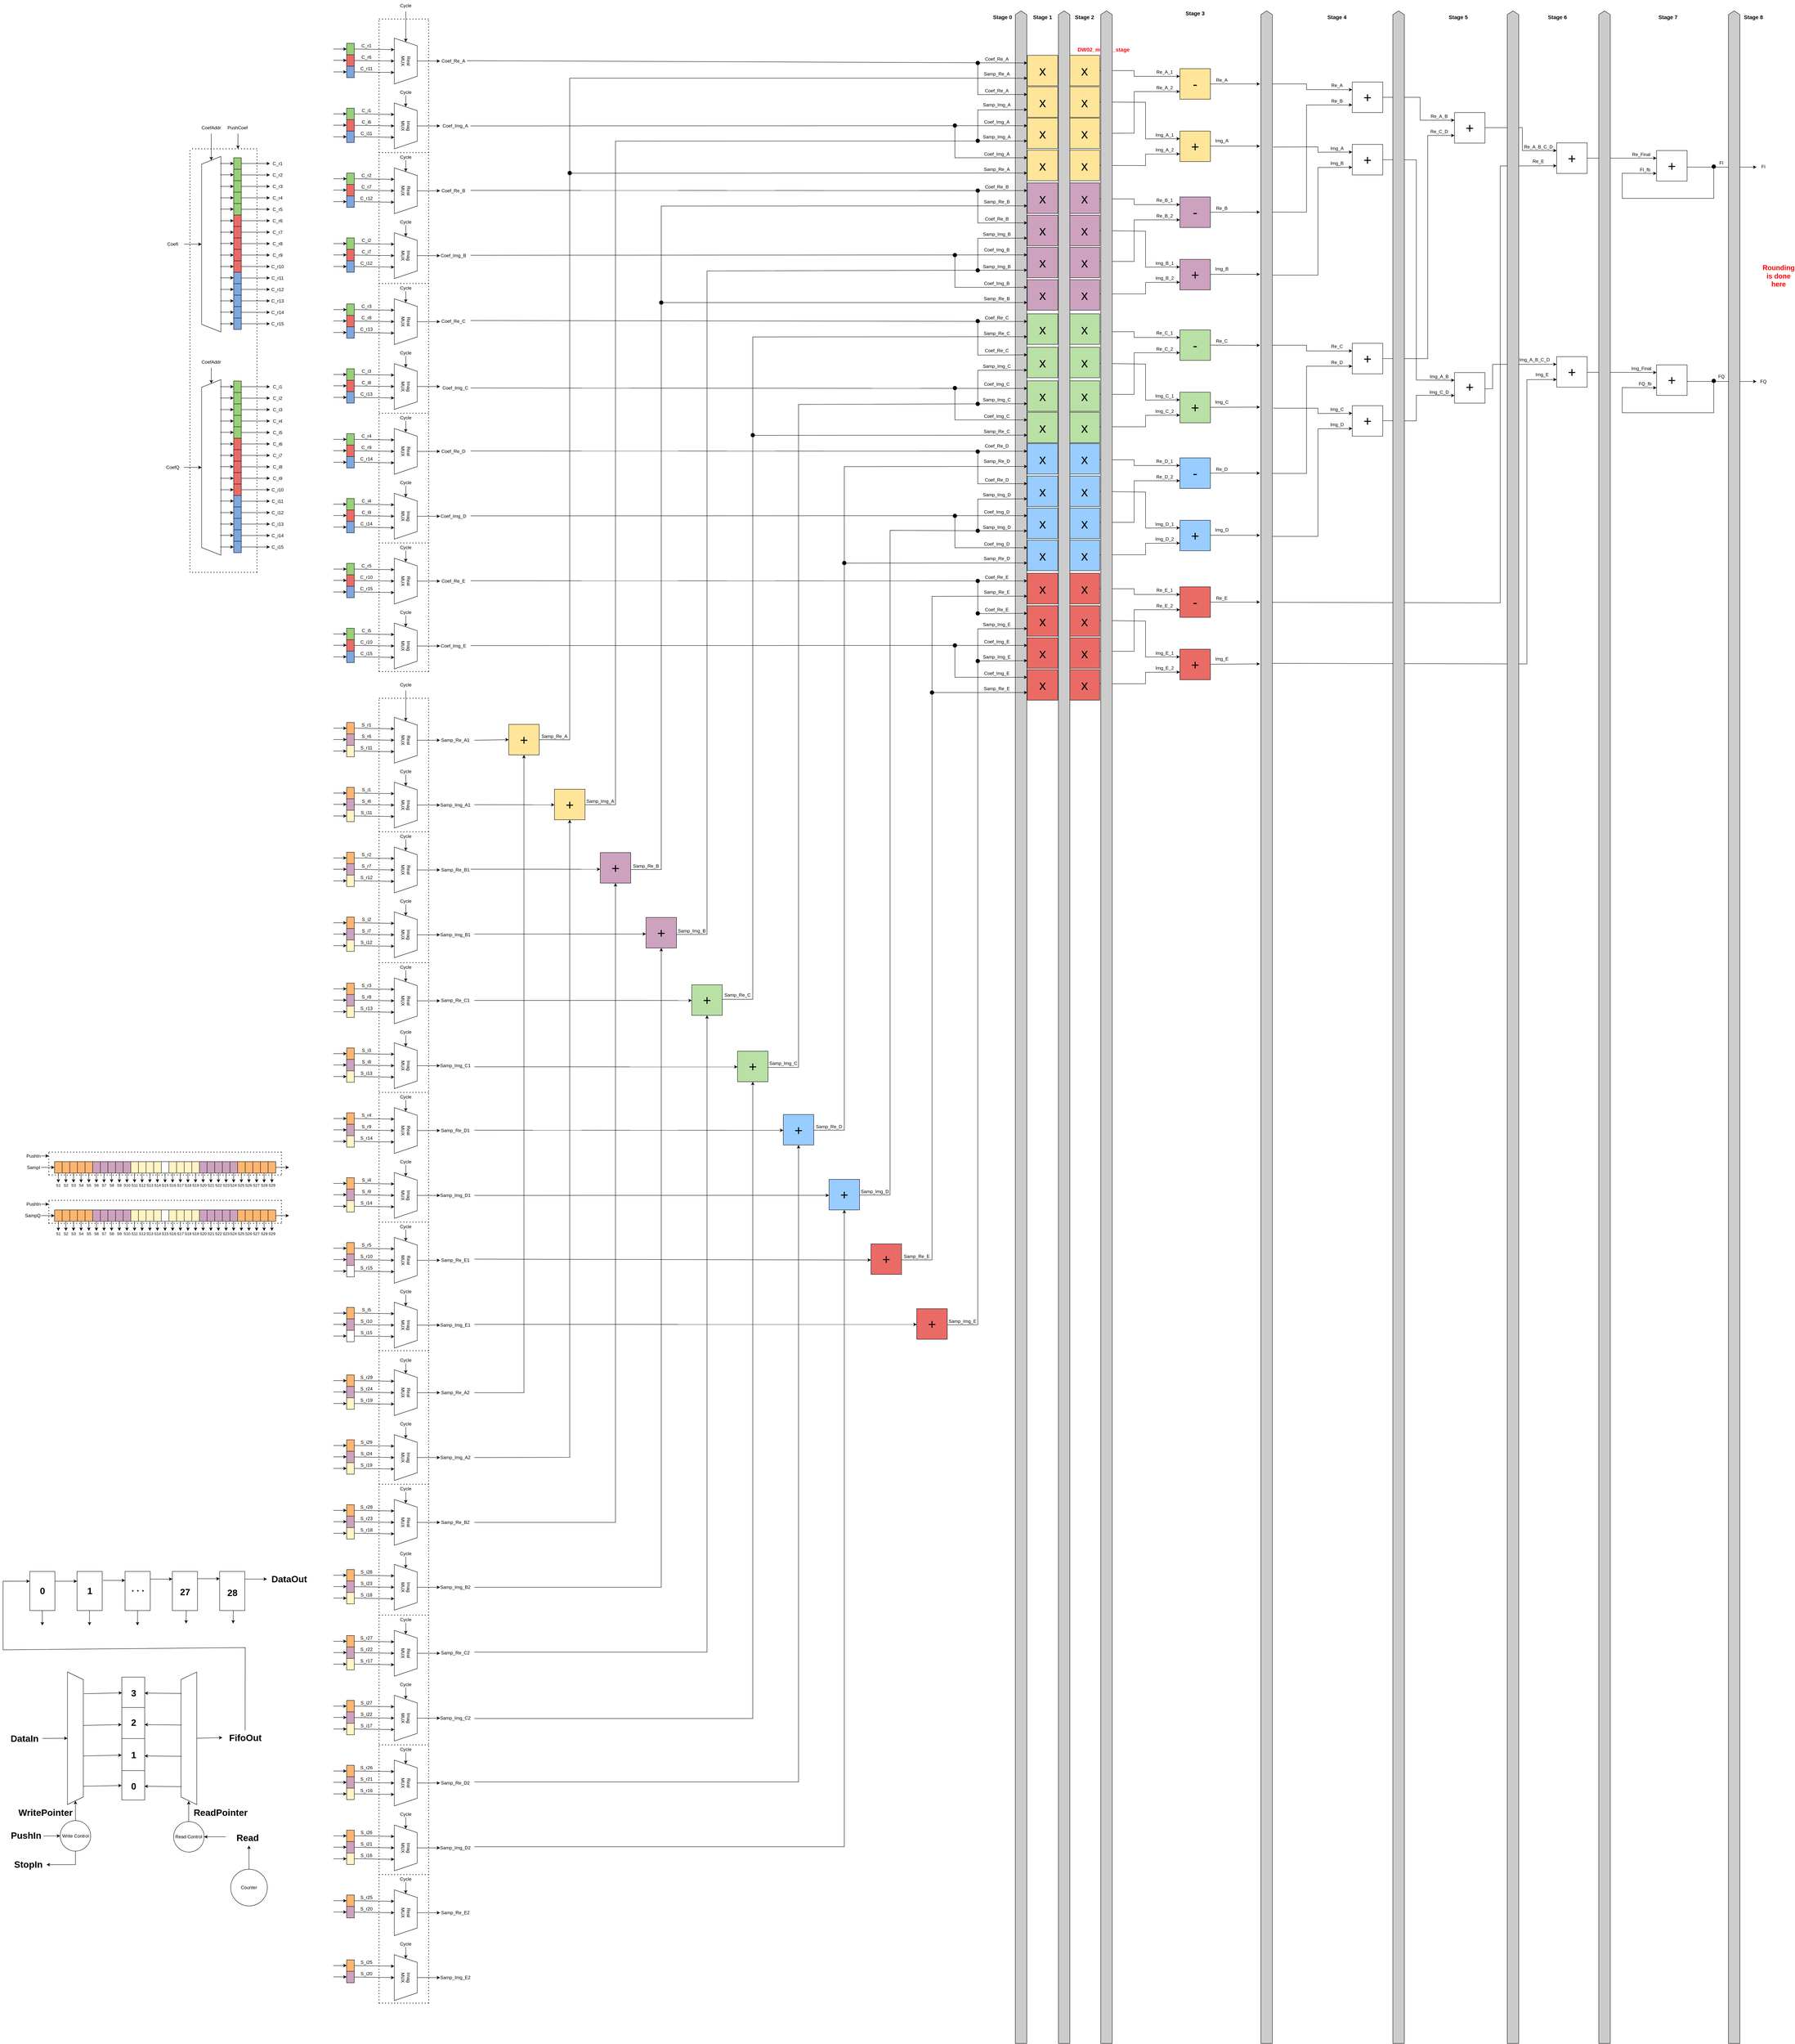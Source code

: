 <mxfile version="21.2.3" type="device">
  <diagram name="Page-1" id="n55qQpfcUoKNXj4ZnhNC">
    <mxGraphModel dx="1887" dy="473" grid="0" gridSize="10" guides="1" tooltips="1" connect="1" arrows="1" fold="1" page="1" pageScale="1" pageWidth="850" pageHeight="1100" math="0" shadow="0">
      <root>
        <mxCell id="0" />
        <mxCell id="1" parent="0" />
        <mxCell id="GpYSFiC5UE9HDZcKOVop-1342" value="" style="html=1;shadow=0;dashed=0;align=center;verticalAlign=middle;shape=mxgraph.arrows2.arrow;dy=0;dx=10;notch=0;rotation=-90;fillColor=#CCCCCC;" vertex="1" parent="1">
          <mxGeometry x="-780" y="2697" width="5327" height="30" as="geometry" />
        </mxCell>
        <mxCell id="GpYSFiC5UE9HDZcKOVop-1201" value="" style="ellipse;whiteSpace=wrap;html=1;aspect=fixed;fillColor=#000000;" vertex="1" parent="1">
          <mxGeometry x="1765" y="1747.5" width="10" height="10" as="geometry" />
        </mxCell>
        <mxCell id="GpYSFiC5UE9HDZcKOVop-3" value="" style="endArrow=none;dashed=1;html=1;dashPattern=1 3;strokeWidth=2;rounded=0;" edge="1" parent="1">
          <mxGeometry width="50" height="50" relative="1" as="geometry">
            <mxPoint x="330" y="1780" as="sourcePoint" />
            <mxPoint x="330" y="70" as="targetPoint" />
          </mxGeometry>
        </mxCell>
        <mxCell id="GpYSFiC5UE9HDZcKOVop-4" value="Real&lt;br&gt;MUX" style="shape=trapezoid;perimeter=trapezoidPerimeter;whiteSpace=wrap;html=1;fixedSize=1;rotation=90;" vertex="1" parent="1">
          <mxGeometry x="210" y="150" width="120" height="60" as="geometry" />
        </mxCell>
        <mxCell id="GpYSFiC5UE9HDZcKOVop-6" value="" style="endArrow=classic;html=1;rounded=0;entryX=0.25;entryY=1;entryDx=0;entryDy=0;exitX=0.5;exitY=0;exitDx=0;exitDy=0;" edge="1" parent="1" source="GpYSFiC5UE9HDZcKOVop-9" target="GpYSFiC5UE9HDZcKOVop-4">
          <mxGeometry width="50" height="50" relative="1" as="geometry">
            <mxPoint x="180" y="150" as="sourcePoint" />
            <mxPoint x="190" y="360" as="targetPoint" />
          </mxGeometry>
        </mxCell>
        <mxCell id="GpYSFiC5UE9HDZcKOVop-9" value="" style="rounded=0;whiteSpace=wrap;html=1;rotation=90;fillColor=#97D077;" vertex="1" parent="1">
          <mxGeometry x="110" y="138.5" width="30" height="20" as="geometry" />
        </mxCell>
        <mxCell id="GpYSFiC5UE9HDZcKOVop-10" value="" style="endArrow=classic;html=1;rounded=0;entryX=0.5;entryY=1;entryDx=0;entryDy=0;exitX=0.5;exitY=0;exitDx=0;exitDy=0;" edge="1" parent="1" source="GpYSFiC5UE9HDZcKOVop-11" target="GpYSFiC5UE9HDZcKOVop-4">
          <mxGeometry width="50" height="50" relative="1" as="geometry">
            <mxPoint x="180" y="180" as="sourcePoint" />
            <mxPoint x="240.0" y="175" as="targetPoint" />
          </mxGeometry>
        </mxCell>
        <mxCell id="GpYSFiC5UE9HDZcKOVop-11" value="" style="rounded=0;whiteSpace=wrap;html=1;rotation=90;fillColor=#EA6B66;" vertex="1" parent="1">
          <mxGeometry x="110" y="168.5" width="30" height="20" as="geometry" />
        </mxCell>
        <mxCell id="GpYSFiC5UE9HDZcKOVop-12" value="" style="endArrow=classic;html=1;rounded=0;exitX=0.5;exitY=0;exitDx=0;exitDy=0;" edge="1" parent="1" source="GpYSFiC5UE9HDZcKOVop-13">
          <mxGeometry width="50" height="50" relative="1" as="geometry">
            <mxPoint x="180" y="210" as="sourcePoint" />
            <mxPoint x="240" y="210" as="targetPoint" />
          </mxGeometry>
        </mxCell>
        <mxCell id="GpYSFiC5UE9HDZcKOVop-13" value="" style="rounded=0;whiteSpace=wrap;html=1;rotation=90;fillColor=#7EA6E0;" vertex="1" parent="1">
          <mxGeometry x="110" y="198.5" width="30" height="20" as="geometry" />
        </mxCell>
        <mxCell id="GpYSFiC5UE9HDZcKOVop-14" value="" style="endArrow=classic;html=1;rounded=0;entryX=0.5;entryY=1;entryDx=0;entryDy=0;" edge="1" parent="1" target="GpYSFiC5UE9HDZcKOVop-9">
          <mxGeometry width="50" height="50" relative="1" as="geometry">
            <mxPoint x="80" y="148.5" as="sourcePoint" />
            <mxPoint x="160" y="248.5" as="targetPoint" />
          </mxGeometry>
        </mxCell>
        <mxCell id="GpYSFiC5UE9HDZcKOVop-15" value="" style="endArrow=classic;html=1;rounded=0;entryX=0.5;entryY=1;entryDx=0;entryDy=0;" edge="1" parent="1">
          <mxGeometry width="50" height="50" relative="1" as="geometry">
            <mxPoint x="80" y="178.16" as="sourcePoint" />
            <mxPoint x="115" y="178.16" as="targetPoint" />
          </mxGeometry>
        </mxCell>
        <mxCell id="GpYSFiC5UE9HDZcKOVop-16" value="" style="endArrow=classic;html=1;rounded=0;entryX=0.5;entryY=1;entryDx=0;entryDy=0;" edge="1" parent="1">
          <mxGeometry width="50" height="50" relative="1" as="geometry">
            <mxPoint x="80" y="208.5" as="sourcePoint" />
            <mxPoint x="115" y="208.5" as="targetPoint" />
          </mxGeometry>
        </mxCell>
        <mxCell id="GpYSFiC5UE9HDZcKOVop-17" value="C_r1" style="text;html=1;strokeColor=none;fillColor=none;align=center;verticalAlign=middle;whiteSpace=wrap;rounded=0;" vertex="1" parent="1">
          <mxGeometry x="137" y="124.5" width="60" height="30" as="geometry" />
        </mxCell>
        <mxCell id="GpYSFiC5UE9HDZcKOVop-18" value="C_r6" style="text;html=1;strokeColor=none;fillColor=none;align=center;verticalAlign=middle;whiteSpace=wrap;rounded=0;" vertex="1" parent="1">
          <mxGeometry x="137" y="154.5" width="60" height="30" as="geometry" />
        </mxCell>
        <mxCell id="GpYSFiC5UE9HDZcKOVop-19" value="C_r11" style="text;html=1;strokeColor=none;fillColor=none;align=center;verticalAlign=middle;whiteSpace=wrap;rounded=0;" vertex="1" parent="1">
          <mxGeometry x="137" y="184.5" width="60" height="30" as="geometry" />
        </mxCell>
        <mxCell id="GpYSFiC5UE9HDZcKOVop-20" value="" style="endArrow=classic;html=1;rounded=0;entryX=0;entryY=0.5;entryDx=0;entryDy=0;exitX=0.5;exitY=1;exitDx=0;exitDy=0;" edge="1" parent="1" source="GpYSFiC5UE9HDZcKOVop-21" target="GpYSFiC5UE9HDZcKOVop-4">
          <mxGeometry width="50" height="50" relative="1" as="geometry">
            <mxPoint x="270" y="100" as="sourcePoint" />
            <mxPoint x="200" y="250" as="targetPoint" />
          </mxGeometry>
        </mxCell>
        <mxCell id="GpYSFiC5UE9HDZcKOVop-21" value="Cycle" style="text;html=1;strokeColor=none;fillColor=none;align=center;verticalAlign=middle;whiteSpace=wrap;rounded=0;" vertex="1" parent="1">
          <mxGeometry x="240" y="20" width="60" height="30" as="geometry" />
        </mxCell>
        <mxCell id="GpYSFiC5UE9HDZcKOVop-22" value="" style="endArrow=classic;html=1;rounded=0;exitX=0.5;exitY=0;exitDx=0;exitDy=0;" edge="1" parent="1" source="GpYSFiC5UE9HDZcKOVop-4">
          <mxGeometry width="50" height="50" relative="1" as="geometry">
            <mxPoint x="150" y="330" as="sourcePoint" />
            <mxPoint x="360" y="180" as="targetPoint" />
          </mxGeometry>
        </mxCell>
        <mxCell id="GpYSFiC5UE9HDZcKOVop-23" value="Coef_Re_A" style="text;html=1;strokeColor=none;fillColor=none;align=center;verticalAlign=middle;whiteSpace=wrap;rounded=0;" vertex="1" parent="1">
          <mxGeometry x="365" y="165" width="60" height="30" as="geometry" />
        </mxCell>
        <mxCell id="GpYSFiC5UE9HDZcKOVop-41" value="Imag&lt;br&gt;MUX" style="shape=trapezoid;perimeter=trapezoidPerimeter;whiteSpace=wrap;html=1;fixedSize=1;rotation=90;" vertex="1" parent="1">
          <mxGeometry x="210" y="320" width="120" height="60" as="geometry" />
        </mxCell>
        <mxCell id="GpYSFiC5UE9HDZcKOVop-42" value="" style="endArrow=classic;html=1;rounded=0;entryX=0.25;entryY=1;entryDx=0;entryDy=0;exitX=0.5;exitY=0;exitDx=0;exitDy=0;" edge="1" parent="1" source="GpYSFiC5UE9HDZcKOVop-43" target="GpYSFiC5UE9HDZcKOVop-41">
          <mxGeometry width="50" height="50" relative="1" as="geometry">
            <mxPoint x="180" y="320" as="sourcePoint" />
            <mxPoint x="190" y="530" as="targetPoint" />
          </mxGeometry>
        </mxCell>
        <mxCell id="GpYSFiC5UE9HDZcKOVop-43" value="" style="rounded=0;whiteSpace=wrap;html=1;rotation=90;fillColor=#97D077;" vertex="1" parent="1">
          <mxGeometry x="110" y="308.5" width="30" height="20" as="geometry" />
        </mxCell>
        <mxCell id="GpYSFiC5UE9HDZcKOVop-44" value="" style="endArrow=classic;html=1;rounded=0;entryX=0.5;entryY=1;entryDx=0;entryDy=0;exitX=0.5;exitY=0;exitDx=0;exitDy=0;" edge="1" parent="1" source="GpYSFiC5UE9HDZcKOVop-45" target="GpYSFiC5UE9HDZcKOVop-41">
          <mxGeometry width="50" height="50" relative="1" as="geometry">
            <mxPoint x="180" y="350" as="sourcePoint" />
            <mxPoint x="240.0" y="345" as="targetPoint" />
          </mxGeometry>
        </mxCell>
        <mxCell id="GpYSFiC5UE9HDZcKOVop-45" value="" style="rounded=0;whiteSpace=wrap;html=1;rotation=90;fillColor=#EA6B66;" vertex="1" parent="1">
          <mxGeometry x="110" y="338.5" width="30" height="20" as="geometry" />
        </mxCell>
        <mxCell id="GpYSFiC5UE9HDZcKOVop-46" value="" style="endArrow=classic;html=1;rounded=0;exitX=0.5;exitY=0;exitDx=0;exitDy=0;" edge="1" parent="1" source="GpYSFiC5UE9HDZcKOVop-47">
          <mxGeometry width="50" height="50" relative="1" as="geometry">
            <mxPoint x="180" y="380" as="sourcePoint" />
            <mxPoint x="240" y="380" as="targetPoint" />
          </mxGeometry>
        </mxCell>
        <mxCell id="GpYSFiC5UE9HDZcKOVop-47" value="" style="rounded=0;whiteSpace=wrap;html=1;rotation=90;fillColor=#7EA6E0;" vertex="1" parent="1">
          <mxGeometry x="110" y="368.5" width="30" height="20" as="geometry" />
        </mxCell>
        <mxCell id="GpYSFiC5UE9HDZcKOVop-48" value="" style="endArrow=classic;html=1;rounded=0;entryX=0.5;entryY=1;entryDx=0;entryDy=0;" edge="1" parent="1" target="GpYSFiC5UE9HDZcKOVop-43">
          <mxGeometry width="50" height="50" relative="1" as="geometry">
            <mxPoint x="80" y="318.5" as="sourcePoint" />
            <mxPoint x="160" y="418.5" as="targetPoint" />
          </mxGeometry>
        </mxCell>
        <mxCell id="GpYSFiC5UE9HDZcKOVop-49" value="" style="endArrow=classic;html=1;rounded=0;entryX=0.5;entryY=1;entryDx=0;entryDy=0;" edge="1" parent="1">
          <mxGeometry width="50" height="50" relative="1" as="geometry">
            <mxPoint x="80" y="348.16" as="sourcePoint" />
            <mxPoint x="115" y="348.16" as="targetPoint" />
          </mxGeometry>
        </mxCell>
        <mxCell id="GpYSFiC5UE9HDZcKOVop-50" value="" style="endArrow=classic;html=1;rounded=0;entryX=0.5;entryY=1;entryDx=0;entryDy=0;" edge="1" parent="1">
          <mxGeometry width="50" height="50" relative="1" as="geometry">
            <mxPoint x="80" y="378.5" as="sourcePoint" />
            <mxPoint x="115" y="378.5" as="targetPoint" />
          </mxGeometry>
        </mxCell>
        <mxCell id="GpYSFiC5UE9HDZcKOVop-51" value="C_i1" style="text;html=1;strokeColor=none;fillColor=none;align=center;verticalAlign=middle;whiteSpace=wrap;rounded=0;" vertex="1" parent="1">
          <mxGeometry x="137" y="294.5" width="60" height="30" as="geometry" />
        </mxCell>
        <mxCell id="GpYSFiC5UE9HDZcKOVop-52" value="C_i6" style="text;html=1;strokeColor=none;fillColor=none;align=center;verticalAlign=middle;whiteSpace=wrap;rounded=0;" vertex="1" parent="1">
          <mxGeometry x="137" y="324.5" width="60" height="30" as="geometry" />
        </mxCell>
        <mxCell id="GpYSFiC5UE9HDZcKOVop-53" value="C_i11" style="text;html=1;strokeColor=none;fillColor=none;align=center;verticalAlign=middle;whiteSpace=wrap;rounded=0;" vertex="1" parent="1">
          <mxGeometry x="137" y="354.5" width="60" height="30" as="geometry" />
        </mxCell>
        <mxCell id="GpYSFiC5UE9HDZcKOVop-54" value="" style="endArrow=classic;html=1;rounded=0;entryX=0;entryY=0.5;entryDx=0;entryDy=0;" edge="1" parent="1" target="GpYSFiC5UE9HDZcKOVop-41">
          <mxGeometry width="50" height="50" relative="1" as="geometry">
            <mxPoint x="270" y="270" as="sourcePoint" />
            <mxPoint x="200" y="420" as="targetPoint" />
          </mxGeometry>
        </mxCell>
        <mxCell id="GpYSFiC5UE9HDZcKOVop-55" value="Cycle" style="text;html=1;strokeColor=none;fillColor=none;align=center;verticalAlign=middle;whiteSpace=wrap;rounded=0;" vertex="1" parent="1">
          <mxGeometry x="240" y="247" width="60" height="30" as="geometry" />
        </mxCell>
        <mxCell id="GpYSFiC5UE9HDZcKOVop-56" value="" style="endArrow=classic;html=1;rounded=0;exitX=0.5;exitY=0;exitDx=0;exitDy=0;" edge="1" parent="1" source="GpYSFiC5UE9HDZcKOVop-41">
          <mxGeometry width="50" height="50" relative="1" as="geometry">
            <mxPoint x="150" y="500" as="sourcePoint" />
            <mxPoint x="360" y="350" as="targetPoint" />
          </mxGeometry>
        </mxCell>
        <mxCell id="GpYSFiC5UE9HDZcKOVop-57" value="Coef_Img_A" style="text;html=1;strokeColor=none;fillColor=none;align=center;verticalAlign=middle;whiteSpace=wrap;rounded=0;" vertex="1" parent="1">
          <mxGeometry x="370" y="335" width="60" height="30" as="geometry" />
        </mxCell>
        <mxCell id="GpYSFiC5UE9HDZcKOVop-86" value="Real&lt;br&gt;MUX" style="shape=trapezoid;perimeter=trapezoidPerimeter;whiteSpace=wrap;html=1;fixedSize=1;rotation=90;" vertex="1" parent="1">
          <mxGeometry x="210" y="490" width="120" height="60" as="geometry" />
        </mxCell>
        <mxCell id="GpYSFiC5UE9HDZcKOVop-87" value="" style="endArrow=classic;html=1;rounded=0;entryX=0.25;entryY=1;entryDx=0;entryDy=0;exitX=0.5;exitY=0;exitDx=0;exitDy=0;" edge="1" parent="1" source="GpYSFiC5UE9HDZcKOVop-88" target="GpYSFiC5UE9HDZcKOVop-86">
          <mxGeometry width="50" height="50" relative="1" as="geometry">
            <mxPoint x="180" y="490" as="sourcePoint" />
            <mxPoint x="190" y="700" as="targetPoint" />
          </mxGeometry>
        </mxCell>
        <mxCell id="GpYSFiC5UE9HDZcKOVop-88" value="" style="rounded=0;whiteSpace=wrap;html=1;rotation=90;fillColor=#97D077;" vertex="1" parent="1">
          <mxGeometry x="110" y="478.5" width="30" height="20" as="geometry" />
        </mxCell>
        <mxCell id="GpYSFiC5UE9HDZcKOVop-89" value="" style="endArrow=classic;html=1;rounded=0;entryX=0.5;entryY=1;entryDx=0;entryDy=0;exitX=0.5;exitY=0;exitDx=0;exitDy=0;" edge="1" parent="1" source="GpYSFiC5UE9HDZcKOVop-90" target="GpYSFiC5UE9HDZcKOVop-86">
          <mxGeometry width="50" height="50" relative="1" as="geometry">
            <mxPoint x="180" y="520" as="sourcePoint" />
            <mxPoint x="240.0" y="515" as="targetPoint" />
          </mxGeometry>
        </mxCell>
        <mxCell id="GpYSFiC5UE9HDZcKOVop-90" value="" style="rounded=0;whiteSpace=wrap;html=1;rotation=90;fillColor=#EA6B66;" vertex="1" parent="1">
          <mxGeometry x="110" y="508.5" width="30" height="20" as="geometry" />
        </mxCell>
        <mxCell id="GpYSFiC5UE9HDZcKOVop-91" value="" style="endArrow=classic;html=1;rounded=0;exitX=0.5;exitY=0;exitDx=0;exitDy=0;" edge="1" parent="1" source="GpYSFiC5UE9HDZcKOVop-92">
          <mxGeometry width="50" height="50" relative="1" as="geometry">
            <mxPoint x="180" y="550" as="sourcePoint" />
            <mxPoint x="240" y="550" as="targetPoint" />
          </mxGeometry>
        </mxCell>
        <mxCell id="GpYSFiC5UE9HDZcKOVop-92" value="" style="rounded=0;whiteSpace=wrap;html=1;rotation=90;fillColor=#7EA6E0;" vertex="1" parent="1">
          <mxGeometry x="110" y="538.5" width="30" height="20" as="geometry" />
        </mxCell>
        <mxCell id="GpYSFiC5UE9HDZcKOVop-93" value="" style="endArrow=classic;html=1;rounded=0;entryX=0.5;entryY=1;entryDx=0;entryDy=0;" edge="1" parent="1" target="GpYSFiC5UE9HDZcKOVop-88">
          <mxGeometry width="50" height="50" relative="1" as="geometry">
            <mxPoint x="80" y="488.5" as="sourcePoint" />
            <mxPoint x="160" y="588.5" as="targetPoint" />
          </mxGeometry>
        </mxCell>
        <mxCell id="GpYSFiC5UE9HDZcKOVop-94" value="" style="endArrow=classic;html=1;rounded=0;entryX=0.5;entryY=1;entryDx=0;entryDy=0;" edge="1" parent="1">
          <mxGeometry width="50" height="50" relative="1" as="geometry">
            <mxPoint x="80" y="518.16" as="sourcePoint" />
            <mxPoint x="115" y="518.16" as="targetPoint" />
          </mxGeometry>
        </mxCell>
        <mxCell id="GpYSFiC5UE9HDZcKOVop-95" value="" style="endArrow=classic;html=1;rounded=0;entryX=0.5;entryY=1;entryDx=0;entryDy=0;" edge="1" parent="1">
          <mxGeometry width="50" height="50" relative="1" as="geometry">
            <mxPoint x="80" y="548.5" as="sourcePoint" />
            <mxPoint x="115" y="548.5" as="targetPoint" />
          </mxGeometry>
        </mxCell>
        <mxCell id="GpYSFiC5UE9HDZcKOVop-96" value="C_r2" style="text;html=1;strokeColor=none;fillColor=none;align=center;verticalAlign=middle;whiteSpace=wrap;rounded=0;" vertex="1" parent="1">
          <mxGeometry x="137" y="464.5" width="60" height="30" as="geometry" />
        </mxCell>
        <mxCell id="GpYSFiC5UE9HDZcKOVop-97" value="C_r7" style="text;html=1;strokeColor=none;fillColor=none;align=center;verticalAlign=middle;whiteSpace=wrap;rounded=0;" vertex="1" parent="1">
          <mxGeometry x="137" y="494.5" width="60" height="30" as="geometry" />
        </mxCell>
        <mxCell id="GpYSFiC5UE9HDZcKOVop-98" value="C_r12" style="text;html=1;strokeColor=none;fillColor=none;align=center;verticalAlign=middle;whiteSpace=wrap;rounded=0;" vertex="1" parent="1">
          <mxGeometry x="137" y="524.5" width="60" height="30" as="geometry" />
        </mxCell>
        <mxCell id="GpYSFiC5UE9HDZcKOVop-99" value="" style="endArrow=classic;html=1;rounded=0;entryX=0;entryY=0.5;entryDx=0;entryDy=0;" edge="1" parent="1" target="GpYSFiC5UE9HDZcKOVop-86">
          <mxGeometry width="50" height="50" relative="1" as="geometry">
            <mxPoint x="270" y="440" as="sourcePoint" />
            <mxPoint x="200" y="590" as="targetPoint" />
          </mxGeometry>
        </mxCell>
        <mxCell id="GpYSFiC5UE9HDZcKOVop-100" value="Cycle" style="text;html=1;strokeColor=none;fillColor=none;align=center;verticalAlign=middle;whiteSpace=wrap;rounded=0;" vertex="1" parent="1">
          <mxGeometry x="240" y="417" width="60" height="30" as="geometry" />
        </mxCell>
        <mxCell id="GpYSFiC5UE9HDZcKOVop-101" value="" style="endArrow=classic;html=1;rounded=0;exitX=0.5;exitY=0;exitDx=0;exitDy=0;" edge="1" parent="1" source="GpYSFiC5UE9HDZcKOVop-86">
          <mxGeometry width="50" height="50" relative="1" as="geometry">
            <mxPoint x="150" y="670" as="sourcePoint" />
            <mxPoint x="360" y="520" as="targetPoint" />
          </mxGeometry>
        </mxCell>
        <mxCell id="GpYSFiC5UE9HDZcKOVop-102" value="Coef_Re_B" style="text;html=1;strokeColor=none;fillColor=none;align=center;verticalAlign=middle;whiteSpace=wrap;rounded=0;" vertex="1" parent="1">
          <mxGeometry x="365" y="505" width="60" height="30" as="geometry" />
        </mxCell>
        <mxCell id="GpYSFiC5UE9HDZcKOVop-103" value="Imag&lt;br&gt;MUX" style="shape=trapezoid;perimeter=trapezoidPerimeter;whiteSpace=wrap;html=1;fixedSize=1;rotation=90;" vertex="1" parent="1">
          <mxGeometry x="210" y="660" width="120" height="60" as="geometry" />
        </mxCell>
        <mxCell id="GpYSFiC5UE9HDZcKOVop-104" value="" style="endArrow=classic;html=1;rounded=0;entryX=0.25;entryY=1;entryDx=0;entryDy=0;exitX=0.5;exitY=0;exitDx=0;exitDy=0;" edge="1" parent="1" source="GpYSFiC5UE9HDZcKOVop-105" target="GpYSFiC5UE9HDZcKOVop-103">
          <mxGeometry width="50" height="50" relative="1" as="geometry">
            <mxPoint x="180" y="660" as="sourcePoint" />
            <mxPoint x="190" y="870" as="targetPoint" />
          </mxGeometry>
        </mxCell>
        <mxCell id="GpYSFiC5UE9HDZcKOVop-105" value="" style="rounded=0;whiteSpace=wrap;html=1;rotation=90;fillColor=#97D077;" vertex="1" parent="1">
          <mxGeometry x="110" y="648.5" width="30" height="20" as="geometry" />
        </mxCell>
        <mxCell id="GpYSFiC5UE9HDZcKOVop-106" value="" style="endArrow=classic;html=1;rounded=0;entryX=0.5;entryY=1;entryDx=0;entryDy=0;exitX=0.5;exitY=0;exitDx=0;exitDy=0;" edge="1" parent="1" source="GpYSFiC5UE9HDZcKOVop-107" target="GpYSFiC5UE9HDZcKOVop-103">
          <mxGeometry width="50" height="50" relative="1" as="geometry">
            <mxPoint x="180" y="690" as="sourcePoint" />
            <mxPoint x="240.0" y="685" as="targetPoint" />
          </mxGeometry>
        </mxCell>
        <mxCell id="GpYSFiC5UE9HDZcKOVop-107" value="" style="rounded=0;whiteSpace=wrap;html=1;rotation=90;fillColor=#EA6B66;" vertex="1" parent="1">
          <mxGeometry x="110" y="678.5" width="30" height="20" as="geometry" />
        </mxCell>
        <mxCell id="GpYSFiC5UE9HDZcKOVop-108" value="" style="endArrow=classic;html=1;rounded=0;exitX=0.5;exitY=0;exitDx=0;exitDy=0;" edge="1" parent="1" source="GpYSFiC5UE9HDZcKOVop-109">
          <mxGeometry width="50" height="50" relative="1" as="geometry">
            <mxPoint x="180" y="720" as="sourcePoint" />
            <mxPoint x="240" y="720" as="targetPoint" />
          </mxGeometry>
        </mxCell>
        <mxCell id="GpYSFiC5UE9HDZcKOVop-109" value="" style="rounded=0;whiteSpace=wrap;html=1;rotation=90;fillColor=#7EA6E0;" vertex="1" parent="1">
          <mxGeometry x="110" y="708.5" width="30" height="20" as="geometry" />
        </mxCell>
        <mxCell id="GpYSFiC5UE9HDZcKOVop-110" value="" style="endArrow=classic;html=1;rounded=0;entryX=0.5;entryY=1;entryDx=0;entryDy=0;" edge="1" parent="1" target="GpYSFiC5UE9HDZcKOVop-105">
          <mxGeometry width="50" height="50" relative="1" as="geometry">
            <mxPoint x="80" y="658.5" as="sourcePoint" />
            <mxPoint x="160" y="758.5" as="targetPoint" />
          </mxGeometry>
        </mxCell>
        <mxCell id="GpYSFiC5UE9HDZcKOVop-111" value="" style="endArrow=classic;html=1;rounded=0;entryX=0.5;entryY=1;entryDx=0;entryDy=0;" edge="1" parent="1">
          <mxGeometry width="50" height="50" relative="1" as="geometry">
            <mxPoint x="80" y="688.16" as="sourcePoint" />
            <mxPoint x="115" y="688.16" as="targetPoint" />
          </mxGeometry>
        </mxCell>
        <mxCell id="GpYSFiC5UE9HDZcKOVop-112" value="" style="endArrow=classic;html=1;rounded=0;entryX=0.5;entryY=1;entryDx=0;entryDy=0;" edge="1" parent="1">
          <mxGeometry width="50" height="50" relative="1" as="geometry">
            <mxPoint x="80" y="718.5" as="sourcePoint" />
            <mxPoint x="115" y="718.5" as="targetPoint" />
          </mxGeometry>
        </mxCell>
        <mxCell id="GpYSFiC5UE9HDZcKOVop-113" value="C_i2" style="text;html=1;strokeColor=none;fillColor=none;align=center;verticalAlign=middle;whiteSpace=wrap;rounded=0;" vertex="1" parent="1">
          <mxGeometry x="137" y="634.5" width="60" height="30" as="geometry" />
        </mxCell>
        <mxCell id="GpYSFiC5UE9HDZcKOVop-114" value="C_i7" style="text;html=1;strokeColor=none;fillColor=none;align=center;verticalAlign=middle;whiteSpace=wrap;rounded=0;" vertex="1" parent="1">
          <mxGeometry x="137" y="664.5" width="60" height="30" as="geometry" />
        </mxCell>
        <mxCell id="GpYSFiC5UE9HDZcKOVop-115" value="C_i12" style="text;html=1;strokeColor=none;fillColor=none;align=center;verticalAlign=middle;whiteSpace=wrap;rounded=0;" vertex="1" parent="1">
          <mxGeometry x="137" y="694.5" width="60" height="30" as="geometry" />
        </mxCell>
        <mxCell id="GpYSFiC5UE9HDZcKOVop-116" value="" style="endArrow=classic;html=1;rounded=0;entryX=0;entryY=0.5;entryDx=0;entryDy=0;" edge="1" parent="1" target="GpYSFiC5UE9HDZcKOVop-103">
          <mxGeometry width="50" height="50" relative="1" as="geometry">
            <mxPoint x="270" y="610" as="sourcePoint" />
            <mxPoint x="200" y="760" as="targetPoint" />
          </mxGeometry>
        </mxCell>
        <mxCell id="GpYSFiC5UE9HDZcKOVop-117" value="Cycle" style="text;html=1;strokeColor=none;fillColor=none;align=center;verticalAlign=middle;whiteSpace=wrap;rounded=0;" vertex="1" parent="1">
          <mxGeometry x="240" y="587" width="60" height="30" as="geometry" />
        </mxCell>
        <mxCell id="GpYSFiC5UE9HDZcKOVop-118" value="" style="endArrow=classic;html=1;rounded=0;exitX=0.5;exitY=0;exitDx=0;exitDy=0;" edge="1" parent="1" source="GpYSFiC5UE9HDZcKOVop-103">
          <mxGeometry width="50" height="50" relative="1" as="geometry">
            <mxPoint x="150" y="840" as="sourcePoint" />
            <mxPoint x="360" y="690" as="targetPoint" />
          </mxGeometry>
        </mxCell>
        <mxCell id="GpYSFiC5UE9HDZcKOVop-119" value="Coef_Img_B" style="text;html=1;strokeColor=none;fillColor=none;align=center;verticalAlign=middle;whiteSpace=wrap;rounded=0;" vertex="1" parent="1">
          <mxGeometry x="365" y="675" width="60" height="30" as="geometry" />
        </mxCell>
        <mxCell id="GpYSFiC5UE9HDZcKOVop-120" value="" style="endArrow=none;dashed=1;html=1;dashPattern=1 3;strokeWidth=2;rounded=0;" edge="1" parent="1">
          <mxGeometry width="50" height="50" relative="1" as="geometry">
            <mxPoint x="200" y="1780" as="sourcePoint" />
            <mxPoint x="200" y="70" as="targetPoint" />
          </mxGeometry>
        </mxCell>
        <mxCell id="GpYSFiC5UE9HDZcKOVop-121" value="" style="endArrow=none;dashed=1;html=1;dashPattern=1 3;strokeWidth=2;rounded=0;" edge="1" parent="1">
          <mxGeometry width="50" height="50" relative="1" as="geometry">
            <mxPoint x="330" y="70" as="sourcePoint" />
            <mxPoint x="200" y="70" as="targetPoint" />
          </mxGeometry>
        </mxCell>
        <mxCell id="GpYSFiC5UE9HDZcKOVop-122" value="" style="endArrow=none;dashed=1;html=1;dashPattern=1 3;strokeWidth=2;rounded=0;" edge="1" parent="1">
          <mxGeometry width="50" height="50" relative="1" as="geometry">
            <mxPoint x="330" y="420" as="sourcePoint" />
            <mxPoint x="200" y="420" as="targetPoint" />
          </mxGeometry>
        </mxCell>
        <mxCell id="GpYSFiC5UE9HDZcKOVop-123" value="Real&lt;br&gt;MUX" style="shape=trapezoid;perimeter=trapezoidPerimeter;whiteSpace=wrap;html=1;fixedSize=1;rotation=90;" vertex="1" parent="1">
          <mxGeometry x="210" y="833" width="120" height="60" as="geometry" />
        </mxCell>
        <mxCell id="GpYSFiC5UE9HDZcKOVop-124" value="" style="endArrow=classic;html=1;rounded=0;entryX=0.25;entryY=1;entryDx=0;entryDy=0;exitX=0.5;exitY=0;exitDx=0;exitDy=0;" edge="1" parent="1" source="GpYSFiC5UE9HDZcKOVop-125" target="GpYSFiC5UE9HDZcKOVop-123">
          <mxGeometry width="50" height="50" relative="1" as="geometry">
            <mxPoint x="180" y="833" as="sourcePoint" />
            <mxPoint x="190" y="1043" as="targetPoint" />
          </mxGeometry>
        </mxCell>
        <mxCell id="GpYSFiC5UE9HDZcKOVop-125" value="" style="rounded=0;whiteSpace=wrap;html=1;rotation=90;fillColor=#97D077;" vertex="1" parent="1">
          <mxGeometry x="110" y="821.5" width="30" height="20" as="geometry" />
        </mxCell>
        <mxCell id="GpYSFiC5UE9HDZcKOVop-126" value="" style="endArrow=classic;html=1;rounded=0;entryX=0.5;entryY=1;entryDx=0;entryDy=0;exitX=0.5;exitY=0;exitDx=0;exitDy=0;" edge="1" parent="1" source="GpYSFiC5UE9HDZcKOVop-127" target="GpYSFiC5UE9HDZcKOVop-123">
          <mxGeometry width="50" height="50" relative="1" as="geometry">
            <mxPoint x="180" y="863" as="sourcePoint" />
            <mxPoint x="240.0" y="858" as="targetPoint" />
          </mxGeometry>
        </mxCell>
        <mxCell id="GpYSFiC5UE9HDZcKOVop-127" value="" style="rounded=0;whiteSpace=wrap;html=1;rotation=90;fillColor=#EA6B66;" vertex="1" parent="1">
          <mxGeometry x="110" y="851.5" width="30" height="20" as="geometry" />
        </mxCell>
        <mxCell id="GpYSFiC5UE9HDZcKOVop-128" value="" style="endArrow=classic;html=1;rounded=0;exitX=0.5;exitY=0;exitDx=0;exitDy=0;" edge="1" parent="1" source="GpYSFiC5UE9HDZcKOVop-129">
          <mxGeometry width="50" height="50" relative="1" as="geometry">
            <mxPoint x="180" y="893" as="sourcePoint" />
            <mxPoint x="240" y="893" as="targetPoint" />
          </mxGeometry>
        </mxCell>
        <mxCell id="GpYSFiC5UE9HDZcKOVop-129" value="" style="rounded=0;whiteSpace=wrap;html=1;rotation=90;fillColor=#7EA6E0;" vertex="1" parent="1">
          <mxGeometry x="110" y="881.5" width="30" height="20" as="geometry" />
        </mxCell>
        <mxCell id="GpYSFiC5UE9HDZcKOVop-130" value="" style="endArrow=classic;html=1;rounded=0;entryX=0.5;entryY=1;entryDx=0;entryDy=0;" edge="1" parent="1" target="GpYSFiC5UE9HDZcKOVop-125">
          <mxGeometry width="50" height="50" relative="1" as="geometry">
            <mxPoint x="80" y="831.5" as="sourcePoint" />
            <mxPoint x="160" y="931.5" as="targetPoint" />
          </mxGeometry>
        </mxCell>
        <mxCell id="GpYSFiC5UE9HDZcKOVop-131" value="" style="endArrow=classic;html=1;rounded=0;entryX=0.5;entryY=1;entryDx=0;entryDy=0;" edge="1" parent="1">
          <mxGeometry width="50" height="50" relative="1" as="geometry">
            <mxPoint x="80" y="861.16" as="sourcePoint" />
            <mxPoint x="115" y="861.16" as="targetPoint" />
          </mxGeometry>
        </mxCell>
        <mxCell id="GpYSFiC5UE9HDZcKOVop-132" value="" style="endArrow=classic;html=1;rounded=0;entryX=0.5;entryY=1;entryDx=0;entryDy=0;" edge="1" parent="1">
          <mxGeometry width="50" height="50" relative="1" as="geometry">
            <mxPoint x="80" y="891.5" as="sourcePoint" />
            <mxPoint x="115" y="891.5" as="targetPoint" />
          </mxGeometry>
        </mxCell>
        <mxCell id="GpYSFiC5UE9HDZcKOVop-133" value="C_r3" style="text;html=1;strokeColor=none;fillColor=none;align=center;verticalAlign=middle;whiteSpace=wrap;rounded=0;" vertex="1" parent="1">
          <mxGeometry x="137" y="807.5" width="60" height="30" as="geometry" />
        </mxCell>
        <mxCell id="GpYSFiC5UE9HDZcKOVop-134" value="C_r8" style="text;html=1;strokeColor=none;fillColor=none;align=center;verticalAlign=middle;whiteSpace=wrap;rounded=0;" vertex="1" parent="1">
          <mxGeometry x="137" y="837.5" width="60" height="30" as="geometry" />
        </mxCell>
        <mxCell id="GpYSFiC5UE9HDZcKOVop-135" value="C_r13" style="text;html=1;strokeColor=none;fillColor=none;align=center;verticalAlign=middle;whiteSpace=wrap;rounded=0;" vertex="1" parent="1">
          <mxGeometry x="137" y="867.5" width="60" height="30" as="geometry" />
        </mxCell>
        <mxCell id="GpYSFiC5UE9HDZcKOVop-136" value="" style="endArrow=classic;html=1;rounded=0;entryX=0;entryY=0.5;entryDx=0;entryDy=0;" edge="1" parent="1" target="GpYSFiC5UE9HDZcKOVop-123">
          <mxGeometry width="50" height="50" relative="1" as="geometry">
            <mxPoint x="270" y="783" as="sourcePoint" />
            <mxPoint x="200" y="933" as="targetPoint" />
          </mxGeometry>
        </mxCell>
        <mxCell id="GpYSFiC5UE9HDZcKOVop-137" value="Cycle" style="text;html=1;strokeColor=none;fillColor=none;align=center;verticalAlign=middle;whiteSpace=wrap;rounded=0;" vertex="1" parent="1">
          <mxGeometry x="240" y="760" width="60" height="30" as="geometry" />
        </mxCell>
        <mxCell id="GpYSFiC5UE9HDZcKOVop-138" value="" style="endArrow=classic;html=1;rounded=0;exitX=0.5;exitY=0;exitDx=0;exitDy=0;" edge="1" parent="1" source="GpYSFiC5UE9HDZcKOVop-123">
          <mxGeometry width="50" height="50" relative="1" as="geometry">
            <mxPoint x="150" y="1013" as="sourcePoint" />
            <mxPoint x="360" y="863" as="targetPoint" />
          </mxGeometry>
        </mxCell>
        <mxCell id="GpYSFiC5UE9HDZcKOVop-139" value="Coef_Re_C" style="text;html=1;strokeColor=none;fillColor=none;align=center;verticalAlign=middle;whiteSpace=wrap;rounded=0;" vertex="1" parent="1">
          <mxGeometry x="365" y="846.5" width="60" height="30" as="geometry" />
        </mxCell>
        <mxCell id="GpYSFiC5UE9HDZcKOVop-140" value="Imag&lt;br&gt;MUX" style="shape=trapezoid;perimeter=trapezoidPerimeter;whiteSpace=wrap;html=1;fixedSize=1;rotation=90;" vertex="1" parent="1">
          <mxGeometry x="210" y="1003" width="120" height="60" as="geometry" />
        </mxCell>
        <mxCell id="GpYSFiC5UE9HDZcKOVop-141" value="" style="endArrow=classic;html=1;rounded=0;entryX=0.25;entryY=1;entryDx=0;entryDy=0;exitX=0.5;exitY=0;exitDx=0;exitDy=0;" edge="1" parent="1" source="GpYSFiC5UE9HDZcKOVop-142" target="GpYSFiC5UE9HDZcKOVop-140">
          <mxGeometry width="50" height="50" relative="1" as="geometry">
            <mxPoint x="180" y="1003" as="sourcePoint" />
            <mxPoint x="190" y="1213" as="targetPoint" />
          </mxGeometry>
        </mxCell>
        <mxCell id="GpYSFiC5UE9HDZcKOVop-142" value="" style="rounded=0;whiteSpace=wrap;html=1;rotation=90;fillColor=#97D077;" vertex="1" parent="1">
          <mxGeometry x="110" y="991.5" width="30" height="20" as="geometry" />
        </mxCell>
        <mxCell id="GpYSFiC5UE9HDZcKOVop-143" value="" style="endArrow=classic;html=1;rounded=0;entryX=0.5;entryY=1;entryDx=0;entryDy=0;exitX=0.5;exitY=0;exitDx=0;exitDy=0;" edge="1" parent="1" source="GpYSFiC5UE9HDZcKOVop-144" target="GpYSFiC5UE9HDZcKOVop-140">
          <mxGeometry width="50" height="50" relative="1" as="geometry">
            <mxPoint x="180" y="1033" as="sourcePoint" />
            <mxPoint x="240.0" y="1028" as="targetPoint" />
          </mxGeometry>
        </mxCell>
        <mxCell id="GpYSFiC5UE9HDZcKOVop-144" value="" style="rounded=0;whiteSpace=wrap;html=1;rotation=90;fillColor=#EA6B66;" vertex="1" parent="1">
          <mxGeometry x="110" y="1021.5" width="30" height="20" as="geometry" />
        </mxCell>
        <mxCell id="GpYSFiC5UE9HDZcKOVop-145" value="" style="endArrow=classic;html=1;rounded=0;exitX=0.5;exitY=0;exitDx=0;exitDy=0;" edge="1" parent="1" source="GpYSFiC5UE9HDZcKOVop-146">
          <mxGeometry width="50" height="50" relative="1" as="geometry">
            <mxPoint x="180" y="1063" as="sourcePoint" />
            <mxPoint x="240" y="1063" as="targetPoint" />
          </mxGeometry>
        </mxCell>
        <mxCell id="GpYSFiC5UE9HDZcKOVop-146" value="" style="rounded=0;whiteSpace=wrap;html=1;rotation=90;fillColor=#7EA6E0;" vertex="1" parent="1">
          <mxGeometry x="110" y="1051.5" width="30" height="20" as="geometry" />
        </mxCell>
        <mxCell id="GpYSFiC5UE9HDZcKOVop-147" value="" style="endArrow=classic;html=1;rounded=0;entryX=0.5;entryY=1;entryDx=0;entryDy=0;" edge="1" parent="1" target="GpYSFiC5UE9HDZcKOVop-142">
          <mxGeometry width="50" height="50" relative="1" as="geometry">
            <mxPoint x="80" y="1001.5" as="sourcePoint" />
            <mxPoint x="160" y="1101.5" as="targetPoint" />
          </mxGeometry>
        </mxCell>
        <mxCell id="GpYSFiC5UE9HDZcKOVop-148" value="" style="endArrow=classic;html=1;rounded=0;entryX=0.5;entryY=1;entryDx=0;entryDy=0;" edge="1" parent="1">
          <mxGeometry width="50" height="50" relative="1" as="geometry">
            <mxPoint x="80" y="1031.16" as="sourcePoint" />
            <mxPoint x="115" y="1031.16" as="targetPoint" />
          </mxGeometry>
        </mxCell>
        <mxCell id="GpYSFiC5UE9HDZcKOVop-149" value="" style="endArrow=classic;html=1;rounded=0;entryX=0.5;entryY=1;entryDx=0;entryDy=0;" edge="1" parent="1">
          <mxGeometry width="50" height="50" relative="1" as="geometry">
            <mxPoint x="80" y="1061.5" as="sourcePoint" />
            <mxPoint x="115" y="1061.5" as="targetPoint" />
          </mxGeometry>
        </mxCell>
        <mxCell id="GpYSFiC5UE9HDZcKOVop-150" value="C_i3" style="text;html=1;strokeColor=none;fillColor=none;align=center;verticalAlign=middle;whiteSpace=wrap;rounded=0;" vertex="1" parent="1">
          <mxGeometry x="137" y="977.5" width="60" height="30" as="geometry" />
        </mxCell>
        <mxCell id="GpYSFiC5UE9HDZcKOVop-151" value="C_i8" style="text;html=1;strokeColor=none;fillColor=none;align=center;verticalAlign=middle;whiteSpace=wrap;rounded=0;" vertex="1" parent="1">
          <mxGeometry x="137" y="1007.5" width="60" height="30" as="geometry" />
        </mxCell>
        <mxCell id="GpYSFiC5UE9HDZcKOVop-152" value="C_i13" style="text;html=1;strokeColor=none;fillColor=none;align=center;verticalAlign=middle;whiteSpace=wrap;rounded=0;" vertex="1" parent="1">
          <mxGeometry x="137" y="1037.5" width="60" height="30" as="geometry" />
        </mxCell>
        <mxCell id="GpYSFiC5UE9HDZcKOVop-153" value="" style="endArrow=classic;html=1;rounded=0;entryX=0;entryY=0.5;entryDx=0;entryDy=0;" edge="1" parent="1" target="GpYSFiC5UE9HDZcKOVop-140">
          <mxGeometry width="50" height="50" relative="1" as="geometry">
            <mxPoint x="270" y="953" as="sourcePoint" />
            <mxPoint x="200" y="1103" as="targetPoint" />
          </mxGeometry>
        </mxCell>
        <mxCell id="GpYSFiC5UE9HDZcKOVop-154" value="Cycle" style="text;html=1;strokeColor=none;fillColor=none;align=center;verticalAlign=middle;whiteSpace=wrap;rounded=0;" vertex="1" parent="1">
          <mxGeometry x="240" y="930" width="60" height="30" as="geometry" />
        </mxCell>
        <mxCell id="GpYSFiC5UE9HDZcKOVop-155" value="" style="endArrow=classic;html=1;rounded=0;exitX=0.5;exitY=0;exitDx=0;exitDy=0;" edge="1" parent="1" source="GpYSFiC5UE9HDZcKOVop-140">
          <mxGeometry width="50" height="50" relative="1" as="geometry">
            <mxPoint x="150" y="1183" as="sourcePoint" />
            <mxPoint x="360" y="1033" as="targetPoint" />
          </mxGeometry>
        </mxCell>
        <mxCell id="GpYSFiC5UE9HDZcKOVop-156" value="Coef_Img_C" style="text;html=1;strokeColor=none;fillColor=none;align=center;verticalAlign=middle;whiteSpace=wrap;rounded=0;" vertex="1" parent="1">
          <mxGeometry x="370" y="1021.5" width="60" height="30" as="geometry" />
        </mxCell>
        <mxCell id="GpYSFiC5UE9HDZcKOVop-157" value="" style="endArrow=none;dashed=1;html=1;dashPattern=1 3;strokeWidth=2;rounded=0;" edge="1" parent="1">
          <mxGeometry width="50" height="50" relative="1" as="geometry">
            <mxPoint x="330" y="763" as="sourcePoint" />
            <mxPoint x="200" y="763" as="targetPoint" />
          </mxGeometry>
        </mxCell>
        <mxCell id="GpYSFiC5UE9HDZcKOVop-158" value="Real&lt;br&gt;MUX" style="shape=trapezoid;perimeter=trapezoidPerimeter;whiteSpace=wrap;html=1;fixedSize=1;rotation=90;" vertex="1" parent="1">
          <mxGeometry x="210" y="1173" width="120" height="60" as="geometry" />
        </mxCell>
        <mxCell id="GpYSFiC5UE9HDZcKOVop-159" value="" style="endArrow=classic;html=1;rounded=0;entryX=0.25;entryY=1;entryDx=0;entryDy=0;exitX=0.5;exitY=0;exitDx=0;exitDy=0;" edge="1" parent="1" source="GpYSFiC5UE9HDZcKOVop-160" target="GpYSFiC5UE9HDZcKOVop-158">
          <mxGeometry width="50" height="50" relative="1" as="geometry">
            <mxPoint x="180" y="1173" as="sourcePoint" />
            <mxPoint x="190" y="1383" as="targetPoint" />
          </mxGeometry>
        </mxCell>
        <mxCell id="GpYSFiC5UE9HDZcKOVop-160" value="" style="rounded=0;whiteSpace=wrap;html=1;rotation=90;fillColor=#97D077;" vertex="1" parent="1">
          <mxGeometry x="110" y="1161.5" width="30" height="20" as="geometry" />
        </mxCell>
        <mxCell id="GpYSFiC5UE9HDZcKOVop-161" value="" style="endArrow=classic;html=1;rounded=0;entryX=0.5;entryY=1;entryDx=0;entryDy=0;exitX=0.5;exitY=0;exitDx=0;exitDy=0;" edge="1" parent="1" source="GpYSFiC5UE9HDZcKOVop-162" target="GpYSFiC5UE9HDZcKOVop-158">
          <mxGeometry width="50" height="50" relative="1" as="geometry">
            <mxPoint x="180" y="1203" as="sourcePoint" />
            <mxPoint x="240.0" y="1198" as="targetPoint" />
          </mxGeometry>
        </mxCell>
        <mxCell id="GpYSFiC5UE9HDZcKOVop-162" value="" style="rounded=0;whiteSpace=wrap;html=1;rotation=90;fillColor=#EA6B66;" vertex="1" parent="1">
          <mxGeometry x="110" y="1191.5" width="30" height="20" as="geometry" />
        </mxCell>
        <mxCell id="GpYSFiC5UE9HDZcKOVop-163" value="" style="endArrow=classic;html=1;rounded=0;exitX=0.5;exitY=0;exitDx=0;exitDy=0;" edge="1" parent="1" source="GpYSFiC5UE9HDZcKOVop-164">
          <mxGeometry width="50" height="50" relative="1" as="geometry">
            <mxPoint x="180" y="1233" as="sourcePoint" />
            <mxPoint x="240" y="1233" as="targetPoint" />
          </mxGeometry>
        </mxCell>
        <mxCell id="GpYSFiC5UE9HDZcKOVop-164" value="" style="rounded=0;whiteSpace=wrap;html=1;rotation=90;fillColor=#7EA6E0;" vertex="1" parent="1">
          <mxGeometry x="110" y="1221.5" width="30" height="20" as="geometry" />
        </mxCell>
        <mxCell id="GpYSFiC5UE9HDZcKOVop-165" value="" style="endArrow=classic;html=1;rounded=0;entryX=0.5;entryY=1;entryDx=0;entryDy=0;" edge="1" parent="1" target="GpYSFiC5UE9HDZcKOVop-160">
          <mxGeometry width="50" height="50" relative="1" as="geometry">
            <mxPoint x="80" y="1171.5" as="sourcePoint" />
            <mxPoint x="160" y="1271.5" as="targetPoint" />
          </mxGeometry>
        </mxCell>
        <mxCell id="GpYSFiC5UE9HDZcKOVop-166" value="" style="endArrow=classic;html=1;rounded=0;entryX=0.5;entryY=1;entryDx=0;entryDy=0;" edge="1" parent="1">
          <mxGeometry width="50" height="50" relative="1" as="geometry">
            <mxPoint x="80" y="1201.16" as="sourcePoint" />
            <mxPoint x="115" y="1201.16" as="targetPoint" />
          </mxGeometry>
        </mxCell>
        <mxCell id="GpYSFiC5UE9HDZcKOVop-167" value="" style="endArrow=classic;html=1;rounded=0;entryX=0.5;entryY=1;entryDx=0;entryDy=0;" edge="1" parent="1">
          <mxGeometry width="50" height="50" relative="1" as="geometry">
            <mxPoint x="80" y="1231.5" as="sourcePoint" />
            <mxPoint x="115" y="1231.5" as="targetPoint" />
          </mxGeometry>
        </mxCell>
        <mxCell id="GpYSFiC5UE9HDZcKOVop-168" value="C_r4" style="text;html=1;strokeColor=none;fillColor=none;align=center;verticalAlign=middle;whiteSpace=wrap;rounded=0;" vertex="1" parent="1">
          <mxGeometry x="137" y="1147.5" width="60" height="30" as="geometry" />
        </mxCell>
        <mxCell id="GpYSFiC5UE9HDZcKOVop-169" value="C_r9" style="text;html=1;strokeColor=none;fillColor=none;align=center;verticalAlign=middle;whiteSpace=wrap;rounded=0;" vertex="1" parent="1">
          <mxGeometry x="137" y="1177.5" width="60" height="30" as="geometry" />
        </mxCell>
        <mxCell id="GpYSFiC5UE9HDZcKOVop-170" value="C_r14" style="text;html=1;strokeColor=none;fillColor=none;align=center;verticalAlign=middle;whiteSpace=wrap;rounded=0;" vertex="1" parent="1">
          <mxGeometry x="137" y="1207.5" width="60" height="30" as="geometry" />
        </mxCell>
        <mxCell id="GpYSFiC5UE9HDZcKOVop-171" value="" style="endArrow=classic;html=1;rounded=0;entryX=0;entryY=0.5;entryDx=0;entryDy=0;" edge="1" parent="1" target="GpYSFiC5UE9HDZcKOVop-158">
          <mxGeometry width="50" height="50" relative="1" as="geometry">
            <mxPoint x="270" y="1123" as="sourcePoint" />
            <mxPoint x="200" y="1273" as="targetPoint" />
          </mxGeometry>
        </mxCell>
        <mxCell id="GpYSFiC5UE9HDZcKOVop-172" value="Cycle" style="text;html=1;strokeColor=none;fillColor=none;align=center;verticalAlign=middle;whiteSpace=wrap;rounded=0;" vertex="1" parent="1">
          <mxGeometry x="240" y="1100" width="60" height="30" as="geometry" />
        </mxCell>
        <mxCell id="GpYSFiC5UE9HDZcKOVop-173" value="" style="endArrow=classic;html=1;rounded=0;exitX=0.5;exitY=0;exitDx=0;exitDy=0;" edge="1" parent="1" source="GpYSFiC5UE9HDZcKOVop-158">
          <mxGeometry width="50" height="50" relative="1" as="geometry">
            <mxPoint x="150" y="1353" as="sourcePoint" />
            <mxPoint x="360" y="1203" as="targetPoint" />
          </mxGeometry>
        </mxCell>
        <mxCell id="GpYSFiC5UE9HDZcKOVop-174" value="Coef_Re_D" style="text;html=1;strokeColor=none;fillColor=none;align=center;verticalAlign=middle;whiteSpace=wrap;rounded=0;" vertex="1" parent="1">
          <mxGeometry x="365" y="1188" width="60" height="30" as="geometry" />
        </mxCell>
        <mxCell id="GpYSFiC5UE9HDZcKOVop-175" value="Imag&lt;br&gt;MUX" style="shape=trapezoid;perimeter=trapezoidPerimeter;whiteSpace=wrap;html=1;fixedSize=1;rotation=90;" vertex="1" parent="1">
          <mxGeometry x="210" y="1343" width="120" height="60" as="geometry" />
        </mxCell>
        <mxCell id="GpYSFiC5UE9HDZcKOVop-176" value="" style="endArrow=classic;html=1;rounded=0;entryX=0.25;entryY=1;entryDx=0;entryDy=0;exitX=0.5;exitY=0;exitDx=0;exitDy=0;" edge="1" parent="1" source="GpYSFiC5UE9HDZcKOVop-177" target="GpYSFiC5UE9HDZcKOVop-175">
          <mxGeometry width="50" height="50" relative="1" as="geometry">
            <mxPoint x="180" y="1343" as="sourcePoint" />
            <mxPoint x="190" y="1553" as="targetPoint" />
          </mxGeometry>
        </mxCell>
        <mxCell id="GpYSFiC5UE9HDZcKOVop-177" value="" style="rounded=0;whiteSpace=wrap;html=1;rotation=90;fillColor=#97D077;" vertex="1" parent="1">
          <mxGeometry x="110" y="1331.5" width="30" height="20" as="geometry" />
        </mxCell>
        <mxCell id="GpYSFiC5UE9HDZcKOVop-178" value="" style="endArrow=classic;html=1;rounded=0;entryX=0.5;entryY=1;entryDx=0;entryDy=0;exitX=0.5;exitY=0;exitDx=0;exitDy=0;" edge="1" parent="1" source="GpYSFiC5UE9HDZcKOVop-179" target="GpYSFiC5UE9HDZcKOVop-175">
          <mxGeometry width="50" height="50" relative="1" as="geometry">
            <mxPoint x="180" y="1373" as="sourcePoint" />
            <mxPoint x="240.0" y="1368" as="targetPoint" />
          </mxGeometry>
        </mxCell>
        <mxCell id="GpYSFiC5UE9HDZcKOVop-179" value="" style="rounded=0;whiteSpace=wrap;html=1;rotation=90;fillColor=#EA6B66;" vertex="1" parent="1">
          <mxGeometry x="110" y="1361.5" width="30" height="20" as="geometry" />
        </mxCell>
        <mxCell id="GpYSFiC5UE9HDZcKOVop-180" value="" style="endArrow=classic;html=1;rounded=0;exitX=0.5;exitY=0;exitDx=0;exitDy=0;" edge="1" parent="1" source="GpYSFiC5UE9HDZcKOVop-181">
          <mxGeometry width="50" height="50" relative="1" as="geometry">
            <mxPoint x="180" y="1403" as="sourcePoint" />
            <mxPoint x="240" y="1403" as="targetPoint" />
          </mxGeometry>
        </mxCell>
        <mxCell id="GpYSFiC5UE9HDZcKOVop-181" value="" style="rounded=0;whiteSpace=wrap;html=1;rotation=90;fillColor=#7EA6E0;" vertex="1" parent="1">
          <mxGeometry x="110" y="1391.5" width="30" height="20" as="geometry" />
        </mxCell>
        <mxCell id="GpYSFiC5UE9HDZcKOVop-182" value="" style="endArrow=classic;html=1;rounded=0;entryX=0.5;entryY=1;entryDx=0;entryDy=0;" edge="1" parent="1" target="GpYSFiC5UE9HDZcKOVop-177">
          <mxGeometry width="50" height="50" relative="1" as="geometry">
            <mxPoint x="80" y="1341.5" as="sourcePoint" />
            <mxPoint x="160" y="1441.5" as="targetPoint" />
          </mxGeometry>
        </mxCell>
        <mxCell id="GpYSFiC5UE9HDZcKOVop-183" value="" style="endArrow=classic;html=1;rounded=0;entryX=0.5;entryY=1;entryDx=0;entryDy=0;" edge="1" parent="1">
          <mxGeometry width="50" height="50" relative="1" as="geometry">
            <mxPoint x="80" y="1371.16" as="sourcePoint" />
            <mxPoint x="115" y="1371.16" as="targetPoint" />
          </mxGeometry>
        </mxCell>
        <mxCell id="GpYSFiC5UE9HDZcKOVop-184" value="" style="endArrow=classic;html=1;rounded=0;entryX=0.5;entryY=1;entryDx=0;entryDy=0;" edge="1" parent="1">
          <mxGeometry width="50" height="50" relative="1" as="geometry">
            <mxPoint x="80" y="1401.5" as="sourcePoint" />
            <mxPoint x="115" y="1401.5" as="targetPoint" />
          </mxGeometry>
        </mxCell>
        <mxCell id="GpYSFiC5UE9HDZcKOVop-185" value="C_i4" style="text;html=1;strokeColor=none;fillColor=none;align=center;verticalAlign=middle;whiteSpace=wrap;rounded=0;" vertex="1" parent="1">
          <mxGeometry x="137" y="1317.5" width="60" height="30" as="geometry" />
        </mxCell>
        <mxCell id="GpYSFiC5UE9HDZcKOVop-186" value="C_i9" style="text;html=1;strokeColor=none;fillColor=none;align=center;verticalAlign=middle;whiteSpace=wrap;rounded=0;" vertex="1" parent="1">
          <mxGeometry x="137" y="1347.5" width="60" height="30" as="geometry" />
        </mxCell>
        <mxCell id="GpYSFiC5UE9HDZcKOVop-187" value="C_i14" style="text;html=1;strokeColor=none;fillColor=none;align=center;verticalAlign=middle;whiteSpace=wrap;rounded=0;" vertex="1" parent="1">
          <mxGeometry x="137" y="1377.5" width="60" height="30" as="geometry" />
        </mxCell>
        <mxCell id="GpYSFiC5UE9HDZcKOVop-188" value="" style="endArrow=classic;html=1;rounded=0;entryX=0;entryY=0.5;entryDx=0;entryDy=0;" edge="1" parent="1" target="GpYSFiC5UE9HDZcKOVop-175">
          <mxGeometry width="50" height="50" relative="1" as="geometry">
            <mxPoint x="270" y="1293" as="sourcePoint" />
            <mxPoint x="200" y="1443" as="targetPoint" />
          </mxGeometry>
        </mxCell>
        <mxCell id="GpYSFiC5UE9HDZcKOVop-189" value="Cycle" style="text;html=1;strokeColor=none;fillColor=none;align=center;verticalAlign=middle;whiteSpace=wrap;rounded=0;" vertex="1" parent="1">
          <mxGeometry x="240" y="1270" width="60" height="30" as="geometry" />
        </mxCell>
        <mxCell id="GpYSFiC5UE9HDZcKOVop-190" value="" style="endArrow=classic;html=1;rounded=0;exitX=0.5;exitY=0;exitDx=0;exitDy=0;" edge="1" parent="1" source="GpYSFiC5UE9HDZcKOVop-175">
          <mxGeometry width="50" height="50" relative="1" as="geometry">
            <mxPoint x="150" y="1523" as="sourcePoint" />
            <mxPoint x="360" y="1373" as="targetPoint" />
          </mxGeometry>
        </mxCell>
        <mxCell id="GpYSFiC5UE9HDZcKOVop-191" value="Coef_Img_D" style="text;html=1;strokeColor=none;fillColor=none;align=center;verticalAlign=middle;whiteSpace=wrap;rounded=0;" vertex="1" parent="1">
          <mxGeometry x="365" y="1358" width="60" height="30" as="geometry" />
        </mxCell>
        <mxCell id="GpYSFiC5UE9HDZcKOVop-192" value="" style="endArrow=none;dashed=1;html=1;dashPattern=1 3;strokeWidth=2;rounded=0;" edge="1" parent="1">
          <mxGeometry width="50" height="50" relative="1" as="geometry">
            <mxPoint x="330" y="1103" as="sourcePoint" />
            <mxPoint x="200" y="1103" as="targetPoint" />
          </mxGeometry>
        </mxCell>
        <mxCell id="GpYSFiC5UE9HDZcKOVop-193" value="Real&lt;br&gt;MUX" style="shape=trapezoid;perimeter=trapezoidPerimeter;whiteSpace=wrap;html=1;fixedSize=1;rotation=90;" vertex="1" parent="1">
          <mxGeometry x="210" y="1513" width="120" height="60" as="geometry" />
        </mxCell>
        <mxCell id="GpYSFiC5UE9HDZcKOVop-194" value="" style="endArrow=classic;html=1;rounded=0;entryX=0.25;entryY=1;entryDx=0;entryDy=0;exitX=0.5;exitY=0;exitDx=0;exitDy=0;" edge="1" parent="1" source="GpYSFiC5UE9HDZcKOVop-195" target="GpYSFiC5UE9HDZcKOVop-193">
          <mxGeometry width="50" height="50" relative="1" as="geometry">
            <mxPoint x="180" y="1513" as="sourcePoint" />
            <mxPoint x="190" y="1723" as="targetPoint" />
          </mxGeometry>
        </mxCell>
        <mxCell id="GpYSFiC5UE9HDZcKOVop-195" value="" style="rounded=0;whiteSpace=wrap;html=1;rotation=90;fillColor=#97D077;" vertex="1" parent="1">
          <mxGeometry x="110" y="1501.5" width="30" height="20" as="geometry" />
        </mxCell>
        <mxCell id="GpYSFiC5UE9HDZcKOVop-196" value="" style="endArrow=classic;html=1;rounded=0;entryX=0.5;entryY=1;entryDx=0;entryDy=0;exitX=0.5;exitY=0;exitDx=0;exitDy=0;" edge="1" parent="1" source="GpYSFiC5UE9HDZcKOVop-197" target="GpYSFiC5UE9HDZcKOVop-193">
          <mxGeometry width="50" height="50" relative="1" as="geometry">
            <mxPoint x="180" y="1543" as="sourcePoint" />
            <mxPoint x="240.0" y="1538" as="targetPoint" />
          </mxGeometry>
        </mxCell>
        <mxCell id="GpYSFiC5UE9HDZcKOVop-197" value="" style="rounded=0;whiteSpace=wrap;html=1;rotation=90;fillColor=#EA6B66;" vertex="1" parent="1">
          <mxGeometry x="110" y="1531.5" width="30" height="20" as="geometry" />
        </mxCell>
        <mxCell id="GpYSFiC5UE9HDZcKOVop-198" value="" style="endArrow=classic;html=1;rounded=0;exitX=0.5;exitY=0;exitDx=0;exitDy=0;" edge="1" parent="1" source="GpYSFiC5UE9HDZcKOVop-199">
          <mxGeometry width="50" height="50" relative="1" as="geometry">
            <mxPoint x="180" y="1573" as="sourcePoint" />
            <mxPoint x="240" y="1573" as="targetPoint" />
          </mxGeometry>
        </mxCell>
        <mxCell id="GpYSFiC5UE9HDZcKOVop-199" value="" style="rounded=0;whiteSpace=wrap;html=1;rotation=90;fillColor=#7EA6E0;" vertex="1" parent="1">
          <mxGeometry x="110" y="1561.5" width="30" height="20" as="geometry" />
        </mxCell>
        <mxCell id="GpYSFiC5UE9HDZcKOVop-200" value="" style="endArrow=classic;html=1;rounded=0;entryX=0.5;entryY=1;entryDx=0;entryDy=0;" edge="1" parent="1" target="GpYSFiC5UE9HDZcKOVop-195">
          <mxGeometry width="50" height="50" relative="1" as="geometry">
            <mxPoint x="80" y="1511.5" as="sourcePoint" />
            <mxPoint x="160" y="1611.5" as="targetPoint" />
          </mxGeometry>
        </mxCell>
        <mxCell id="GpYSFiC5UE9HDZcKOVop-201" value="" style="endArrow=classic;html=1;rounded=0;entryX=0.5;entryY=1;entryDx=0;entryDy=0;" edge="1" parent="1">
          <mxGeometry width="50" height="50" relative="1" as="geometry">
            <mxPoint x="80" y="1541.16" as="sourcePoint" />
            <mxPoint x="115" y="1541.16" as="targetPoint" />
          </mxGeometry>
        </mxCell>
        <mxCell id="GpYSFiC5UE9HDZcKOVop-202" value="" style="endArrow=classic;html=1;rounded=0;entryX=0.5;entryY=1;entryDx=0;entryDy=0;" edge="1" parent="1">
          <mxGeometry width="50" height="50" relative="1" as="geometry">
            <mxPoint x="80" y="1571.5" as="sourcePoint" />
            <mxPoint x="115" y="1571.5" as="targetPoint" />
          </mxGeometry>
        </mxCell>
        <mxCell id="GpYSFiC5UE9HDZcKOVop-203" value="C_r5" style="text;html=1;strokeColor=none;fillColor=none;align=center;verticalAlign=middle;whiteSpace=wrap;rounded=0;" vertex="1" parent="1">
          <mxGeometry x="137" y="1487.5" width="60" height="30" as="geometry" />
        </mxCell>
        <mxCell id="GpYSFiC5UE9HDZcKOVop-204" value="C_r10" style="text;html=1;strokeColor=none;fillColor=none;align=center;verticalAlign=middle;whiteSpace=wrap;rounded=0;" vertex="1" parent="1">
          <mxGeometry x="137" y="1517.5" width="60" height="30" as="geometry" />
        </mxCell>
        <mxCell id="GpYSFiC5UE9HDZcKOVop-205" value="C_r15" style="text;html=1;strokeColor=none;fillColor=none;align=center;verticalAlign=middle;whiteSpace=wrap;rounded=0;" vertex="1" parent="1">
          <mxGeometry x="137" y="1547.5" width="60" height="30" as="geometry" />
        </mxCell>
        <mxCell id="GpYSFiC5UE9HDZcKOVop-206" value="" style="endArrow=classic;html=1;rounded=0;entryX=0;entryY=0.5;entryDx=0;entryDy=0;" edge="1" parent="1" target="GpYSFiC5UE9HDZcKOVop-193">
          <mxGeometry width="50" height="50" relative="1" as="geometry">
            <mxPoint x="270" y="1463" as="sourcePoint" />
            <mxPoint x="200" y="1613" as="targetPoint" />
          </mxGeometry>
        </mxCell>
        <mxCell id="GpYSFiC5UE9HDZcKOVop-207" value="Cycle" style="text;html=1;strokeColor=none;fillColor=none;align=center;verticalAlign=middle;whiteSpace=wrap;rounded=0;" vertex="1" parent="1">
          <mxGeometry x="240" y="1440" width="60" height="30" as="geometry" />
        </mxCell>
        <mxCell id="GpYSFiC5UE9HDZcKOVop-208" value="" style="endArrow=classic;html=1;rounded=0;exitX=0.5;exitY=0;exitDx=0;exitDy=0;" edge="1" parent="1" source="GpYSFiC5UE9HDZcKOVop-193">
          <mxGeometry width="50" height="50" relative="1" as="geometry">
            <mxPoint x="150" y="1693" as="sourcePoint" />
            <mxPoint x="360" y="1543" as="targetPoint" />
          </mxGeometry>
        </mxCell>
        <mxCell id="GpYSFiC5UE9HDZcKOVop-209" value="Coef_Re_E" style="text;html=1;strokeColor=none;fillColor=none;align=center;verticalAlign=middle;whiteSpace=wrap;rounded=0;" vertex="1" parent="1">
          <mxGeometry x="365" y="1528" width="60" height="30" as="geometry" />
        </mxCell>
        <mxCell id="GpYSFiC5UE9HDZcKOVop-210" value="Imag&lt;br&gt;MUX" style="shape=trapezoid;perimeter=trapezoidPerimeter;whiteSpace=wrap;html=1;fixedSize=1;rotation=90;" vertex="1" parent="1">
          <mxGeometry x="210" y="1683" width="120" height="60" as="geometry" />
        </mxCell>
        <mxCell id="GpYSFiC5UE9HDZcKOVop-211" value="" style="endArrow=classic;html=1;rounded=0;entryX=0.25;entryY=1;entryDx=0;entryDy=0;exitX=0.5;exitY=0;exitDx=0;exitDy=0;" edge="1" parent="1" source="GpYSFiC5UE9HDZcKOVop-212" target="GpYSFiC5UE9HDZcKOVop-210">
          <mxGeometry width="50" height="50" relative="1" as="geometry">
            <mxPoint x="180" y="1683" as="sourcePoint" />
            <mxPoint x="190" y="1893" as="targetPoint" />
          </mxGeometry>
        </mxCell>
        <mxCell id="GpYSFiC5UE9HDZcKOVop-212" value="" style="rounded=0;whiteSpace=wrap;html=1;rotation=90;fillColor=#97D077;" vertex="1" parent="1">
          <mxGeometry x="110" y="1671.5" width="30" height="20" as="geometry" />
        </mxCell>
        <mxCell id="GpYSFiC5UE9HDZcKOVop-213" value="" style="endArrow=classic;html=1;rounded=0;entryX=0.5;entryY=1;entryDx=0;entryDy=0;exitX=0.5;exitY=0;exitDx=0;exitDy=0;" edge="1" parent="1" source="GpYSFiC5UE9HDZcKOVop-214" target="GpYSFiC5UE9HDZcKOVop-210">
          <mxGeometry width="50" height="50" relative="1" as="geometry">
            <mxPoint x="180" y="1713" as="sourcePoint" />
            <mxPoint x="240.0" y="1708" as="targetPoint" />
          </mxGeometry>
        </mxCell>
        <mxCell id="GpYSFiC5UE9HDZcKOVop-214" value="" style="rounded=0;whiteSpace=wrap;html=1;rotation=90;fillColor=#EA6B66;" vertex="1" parent="1">
          <mxGeometry x="110" y="1701.5" width="30" height="20" as="geometry" />
        </mxCell>
        <mxCell id="GpYSFiC5UE9HDZcKOVop-215" value="" style="endArrow=classic;html=1;rounded=0;exitX=0.5;exitY=0;exitDx=0;exitDy=0;" edge="1" parent="1" source="GpYSFiC5UE9HDZcKOVop-216">
          <mxGeometry width="50" height="50" relative="1" as="geometry">
            <mxPoint x="180" y="1743" as="sourcePoint" />
            <mxPoint x="240" y="1743" as="targetPoint" />
          </mxGeometry>
        </mxCell>
        <mxCell id="GpYSFiC5UE9HDZcKOVop-216" value="" style="rounded=0;whiteSpace=wrap;html=1;rotation=90;fillColor=#7EA6E0;" vertex="1" parent="1">
          <mxGeometry x="110" y="1731.5" width="30" height="20" as="geometry" />
        </mxCell>
        <mxCell id="GpYSFiC5UE9HDZcKOVop-217" value="" style="endArrow=classic;html=1;rounded=0;entryX=0.5;entryY=1;entryDx=0;entryDy=0;" edge="1" parent="1" target="GpYSFiC5UE9HDZcKOVop-212">
          <mxGeometry width="50" height="50" relative="1" as="geometry">
            <mxPoint x="80" y="1681.5" as="sourcePoint" />
            <mxPoint x="160" y="1781.5" as="targetPoint" />
          </mxGeometry>
        </mxCell>
        <mxCell id="GpYSFiC5UE9HDZcKOVop-218" value="" style="endArrow=classic;html=1;rounded=0;entryX=0.5;entryY=1;entryDx=0;entryDy=0;" edge="1" parent="1">
          <mxGeometry width="50" height="50" relative="1" as="geometry">
            <mxPoint x="80" y="1711.16" as="sourcePoint" />
            <mxPoint x="115" y="1711.16" as="targetPoint" />
          </mxGeometry>
        </mxCell>
        <mxCell id="GpYSFiC5UE9HDZcKOVop-219" value="" style="endArrow=classic;html=1;rounded=0;entryX=0.5;entryY=1;entryDx=0;entryDy=0;" edge="1" parent="1">
          <mxGeometry width="50" height="50" relative="1" as="geometry">
            <mxPoint x="80" y="1741.5" as="sourcePoint" />
            <mxPoint x="115" y="1741.5" as="targetPoint" />
          </mxGeometry>
        </mxCell>
        <mxCell id="GpYSFiC5UE9HDZcKOVop-220" value="C_i5" style="text;html=1;strokeColor=none;fillColor=none;align=center;verticalAlign=middle;whiteSpace=wrap;rounded=0;" vertex="1" parent="1">
          <mxGeometry x="137" y="1657.5" width="60" height="30" as="geometry" />
        </mxCell>
        <mxCell id="GpYSFiC5UE9HDZcKOVop-221" value="C_i10" style="text;html=1;strokeColor=none;fillColor=none;align=center;verticalAlign=middle;whiteSpace=wrap;rounded=0;" vertex="1" parent="1">
          <mxGeometry x="137" y="1687.5" width="60" height="30" as="geometry" />
        </mxCell>
        <mxCell id="GpYSFiC5UE9HDZcKOVop-222" value="C_i15" style="text;html=1;strokeColor=none;fillColor=none;align=center;verticalAlign=middle;whiteSpace=wrap;rounded=0;" vertex="1" parent="1">
          <mxGeometry x="137" y="1717.5" width="60" height="30" as="geometry" />
        </mxCell>
        <mxCell id="GpYSFiC5UE9HDZcKOVop-223" value="" style="endArrow=classic;html=1;rounded=0;entryX=0;entryY=0.5;entryDx=0;entryDy=0;" edge="1" parent="1" target="GpYSFiC5UE9HDZcKOVop-210">
          <mxGeometry width="50" height="50" relative="1" as="geometry">
            <mxPoint x="270" y="1633" as="sourcePoint" />
            <mxPoint x="200" y="1783" as="targetPoint" />
          </mxGeometry>
        </mxCell>
        <mxCell id="GpYSFiC5UE9HDZcKOVop-224" value="Cycle" style="text;html=1;strokeColor=none;fillColor=none;align=center;verticalAlign=middle;whiteSpace=wrap;rounded=0;" vertex="1" parent="1">
          <mxGeometry x="240" y="1610" width="60" height="30" as="geometry" />
        </mxCell>
        <mxCell id="GpYSFiC5UE9HDZcKOVop-225" value="" style="endArrow=classic;html=1;rounded=0;exitX=0.5;exitY=0;exitDx=0;exitDy=0;" edge="1" parent="1" source="GpYSFiC5UE9HDZcKOVop-210">
          <mxGeometry width="50" height="50" relative="1" as="geometry">
            <mxPoint x="150" y="1863" as="sourcePoint" />
            <mxPoint x="360" y="1713" as="targetPoint" />
          </mxGeometry>
        </mxCell>
        <mxCell id="GpYSFiC5UE9HDZcKOVop-226" value="Coef_Img_E" style="text;html=1;strokeColor=none;fillColor=none;align=center;verticalAlign=middle;whiteSpace=wrap;rounded=0;" vertex="1" parent="1">
          <mxGeometry x="365" y="1698" width="60" height="30" as="geometry" />
        </mxCell>
        <mxCell id="GpYSFiC5UE9HDZcKOVop-227" value="" style="endArrow=none;dashed=1;html=1;dashPattern=1 3;strokeWidth=2;rounded=0;" edge="1" parent="1">
          <mxGeometry width="50" height="50" relative="1" as="geometry">
            <mxPoint x="330" y="1443" as="sourcePoint" />
            <mxPoint x="200" y="1443" as="targetPoint" />
          </mxGeometry>
        </mxCell>
        <mxCell id="GpYSFiC5UE9HDZcKOVop-228" value="" style="endArrow=none;dashed=1;html=1;dashPattern=1 3;strokeWidth=2;rounded=0;" edge="1" parent="1">
          <mxGeometry width="50" height="50" relative="1" as="geometry">
            <mxPoint x="330" y="1780" as="sourcePoint" />
            <mxPoint x="200" y="1780" as="targetPoint" />
          </mxGeometry>
        </mxCell>
        <mxCell id="GpYSFiC5UE9HDZcKOVop-229" value="" style="shape=trapezoid;perimeter=trapezoidPerimeter;whiteSpace=wrap;html=1;fixedSize=1;rotation=-90;" vertex="1" parent="1">
          <mxGeometry x="-470" y="634.75" width="460" height="50.5" as="geometry" />
        </mxCell>
        <mxCell id="GpYSFiC5UE9HDZcKOVop-230" value="" style="endArrow=classic;html=1;rounded=0;entryX=0.5;entryY=0;entryDx=0;entryDy=0;" edge="1" parent="1" source="GpYSFiC5UE9HDZcKOVop-231" target="GpYSFiC5UE9HDZcKOVop-229">
          <mxGeometry width="50" height="50" relative="1" as="geometry">
            <mxPoint x="-356.25" y="660.5" as="sourcePoint" />
            <mxPoint x="-514.75" y="1282" as="targetPoint" />
          </mxGeometry>
        </mxCell>
        <mxCell id="GpYSFiC5UE9HDZcKOVop-232" value="" style="endArrow=classic;html=1;rounded=0;entryX=0.25;entryY=1;entryDx=0;entryDy=0;exitX=0.5;exitY=0;exitDx=0;exitDy=0;" edge="1" parent="1" source="GpYSFiC5UE9HDZcKOVop-233">
          <mxGeometry width="50" height="50" relative="1" as="geometry">
            <mxPoint x="-146.25" y="448.5" as="sourcePoint" />
            <mxPoint x="-86.25" y="448.5" as="targetPoint" />
          </mxGeometry>
        </mxCell>
        <mxCell id="GpYSFiC5UE9HDZcKOVop-233" value="" style="rounded=0;whiteSpace=wrap;html=1;rotation=90;fillColor=#97D077;" vertex="1" parent="1">
          <mxGeometry x="-186.25" y="438.5" width="30" height="20" as="geometry" />
        </mxCell>
        <mxCell id="GpYSFiC5UE9HDZcKOVop-234" value="" style="endArrow=classic;html=1;rounded=0;entryX=0.5;entryY=1;entryDx=0;entryDy=0;exitX=0.5;exitY=0;exitDx=0;exitDy=0;" edge="1" parent="1" source="GpYSFiC5UE9HDZcKOVop-235">
          <mxGeometry width="50" height="50" relative="1" as="geometry">
            <mxPoint x="-146.25" y="478.5" as="sourcePoint" />
            <mxPoint x="-86.25" y="478.5" as="targetPoint" />
          </mxGeometry>
        </mxCell>
        <mxCell id="GpYSFiC5UE9HDZcKOVop-235" value="" style="rounded=0;whiteSpace=wrap;html=1;rotation=90;fillColor=#97D077;" vertex="1" parent="1">
          <mxGeometry x="-186.25" y="468.5" width="30" height="20" as="geometry" />
        </mxCell>
        <mxCell id="GpYSFiC5UE9HDZcKOVop-236" value="" style="endArrow=classic;html=1;rounded=0;exitX=0.5;exitY=0;exitDx=0;exitDy=0;" edge="1" parent="1" source="GpYSFiC5UE9HDZcKOVop-237">
          <mxGeometry width="50" height="50" relative="1" as="geometry">
            <mxPoint x="-146.25" y="508.5" as="sourcePoint" />
            <mxPoint x="-86.25" y="508.5" as="targetPoint" />
          </mxGeometry>
        </mxCell>
        <mxCell id="GpYSFiC5UE9HDZcKOVop-237" value="" style="rounded=0;whiteSpace=wrap;html=1;rotation=90;fillColor=#97D077;" vertex="1" parent="1">
          <mxGeometry x="-186.25" y="498.5" width="30" height="20" as="geometry" />
        </mxCell>
        <mxCell id="GpYSFiC5UE9HDZcKOVop-238" value="" style="endArrow=classic;html=1;rounded=0;entryX=0.5;entryY=1;entryDx=0;entryDy=0;" edge="1" parent="1" target="GpYSFiC5UE9HDZcKOVop-233">
          <mxGeometry width="50" height="50" relative="1" as="geometry">
            <mxPoint x="-216.25" y="448.5" as="sourcePoint" />
            <mxPoint x="-136.25" y="548.5" as="targetPoint" />
          </mxGeometry>
        </mxCell>
        <mxCell id="GpYSFiC5UE9HDZcKOVop-239" value="" style="endArrow=classic;html=1;rounded=0;entryX=0.5;entryY=1;entryDx=0;entryDy=0;" edge="1" parent="1">
          <mxGeometry width="50" height="50" relative="1" as="geometry">
            <mxPoint x="-216.25" y="478.16" as="sourcePoint" />
            <mxPoint x="-181.25" y="478.16" as="targetPoint" />
          </mxGeometry>
        </mxCell>
        <mxCell id="GpYSFiC5UE9HDZcKOVop-240" value="" style="endArrow=classic;html=1;rounded=0;entryX=0.5;entryY=1;entryDx=0;entryDy=0;" edge="1" parent="1">
          <mxGeometry width="50" height="50" relative="1" as="geometry">
            <mxPoint x="-216.25" y="508.5" as="sourcePoint" />
            <mxPoint x="-181.25" y="508.5" as="targetPoint" />
          </mxGeometry>
        </mxCell>
        <mxCell id="GpYSFiC5UE9HDZcKOVop-241" value="C_r1" style="text;html=1;strokeColor=none;fillColor=none;align=center;verticalAlign=middle;whiteSpace=wrap;rounded=0;" vertex="1" parent="1">
          <mxGeometry x="-96.25" y="433.5" width="60" height="30" as="geometry" />
        </mxCell>
        <mxCell id="GpYSFiC5UE9HDZcKOVop-242" value="C_r2" style="text;html=1;strokeColor=none;fillColor=none;align=center;verticalAlign=middle;whiteSpace=wrap;rounded=0;" vertex="1" parent="1">
          <mxGeometry x="-96.25" y="463.5" width="60" height="30" as="geometry" />
        </mxCell>
        <mxCell id="GpYSFiC5UE9HDZcKOVop-243" value="C_r3" style="text;html=1;strokeColor=none;fillColor=none;align=center;verticalAlign=middle;whiteSpace=wrap;rounded=0;" vertex="1" parent="1">
          <mxGeometry x="-96.25" y="493.5" width="60" height="30" as="geometry" />
        </mxCell>
        <mxCell id="GpYSFiC5UE9HDZcKOVop-244" value="" style="endArrow=classic;html=1;rounded=0;entryX=0.25;entryY=1;entryDx=0;entryDy=0;exitX=0.5;exitY=0;exitDx=0;exitDy=0;" edge="1" parent="1" source="GpYSFiC5UE9HDZcKOVop-245">
          <mxGeometry width="50" height="50" relative="1" as="geometry">
            <mxPoint x="-146.25" y="538.5" as="sourcePoint" />
            <mxPoint x="-86.25" y="538.5" as="targetPoint" />
          </mxGeometry>
        </mxCell>
        <mxCell id="GpYSFiC5UE9HDZcKOVop-245" value="" style="rounded=0;whiteSpace=wrap;html=1;rotation=90;fillColor=#97D077;" vertex="1" parent="1">
          <mxGeometry x="-186.25" y="528.5" width="30" height="20" as="geometry" />
        </mxCell>
        <mxCell id="GpYSFiC5UE9HDZcKOVop-246" value="" style="endArrow=classic;html=1;rounded=0;entryX=0.5;entryY=1;entryDx=0;entryDy=0;exitX=0.5;exitY=0;exitDx=0;exitDy=0;" edge="1" parent="1" source="GpYSFiC5UE9HDZcKOVop-247">
          <mxGeometry width="50" height="50" relative="1" as="geometry">
            <mxPoint x="-146.25" y="568.5" as="sourcePoint" />
            <mxPoint x="-86.25" y="568.5" as="targetPoint" />
          </mxGeometry>
        </mxCell>
        <mxCell id="GpYSFiC5UE9HDZcKOVop-247" value="" style="rounded=0;whiteSpace=wrap;html=1;rotation=90;fillColor=#97D077;" vertex="1" parent="1">
          <mxGeometry x="-186.25" y="558.5" width="30" height="20" as="geometry" />
        </mxCell>
        <mxCell id="GpYSFiC5UE9HDZcKOVop-248" value="" style="endArrow=classic;html=1;rounded=0;exitX=0.5;exitY=0;exitDx=0;exitDy=0;" edge="1" parent="1" source="GpYSFiC5UE9HDZcKOVop-249">
          <mxGeometry width="50" height="50" relative="1" as="geometry">
            <mxPoint x="-146.25" y="598.5" as="sourcePoint" />
            <mxPoint x="-86.25" y="598.5" as="targetPoint" />
          </mxGeometry>
        </mxCell>
        <mxCell id="GpYSFiC5UE9HDZcKOVop-249" value="" style="rounded=0;whiteSpace=wrap;html=1;rotation=90;fillColor=#EA6B66;" vertex="1" parent="1">
          <mxGeometry x="-186.25" y="588.5" width="30" height="20" as="geometry" />
        </mxCell>
        <mxCell id="GpYSFiC5UE9HDZcKOVop-250" value="" style="endArrow=classic;html=1;rounded=0;entryX=0.5;entryY=1;entryDx=0;entryDy=0;" edge="1" parent="1" target="GpYSFiC5UE9HDZcKOVop-245">
          <mxGeometry width="50" height="50" relative="1" as="geometry">
            <mxPoint x="-216.25" y="538.5" as="sourcePoint" />
            <mxPoint x="-136.25" y="638.5" as="targetPoint" />
          </mxGeometry>
        </mxCell>
        <mxCell id="GpYSFiC5UE9HDZcKOVop-251" value="" style="endArrow=classic;html=1;rounded=0;entryX=0.5;entryY=1;entryDx=0;entryDy=0;" edge="1" parent="1">
          <mxGeometry width="50" height="50" relative="1" as="geometry">
            <mxPoint x="-216.25" y="568.16" as="sourcePoint" />
            <mxPoint x="-181.25" y="568.16" as="targetPoint" />
          </mxGeometry>
        </mxCell>
        <mxCell id="GpYSFiC5UE9HDZcKOVop-252" value="" style="endArrow=classic;html=1;rounded=0;entryX=0.5;entryY=1;entryDx=0;entryDy=0;" edge="1" parent="1">
          <mxGeometry width="50" height="50" relative="1" as="geometry">
            <mxPoint x="-216.25" y="598.5" as="sourcePoint" />
            <mxPoint x="-181.25" y="598.5" as="targetPoint" />
          </mxGeometry>
        </mxCell>
        <mxCell id="GpYSFiC5UE9HDZcKOVop-253" value="C_r4" style="text;html=1;strokeColor=none;fillColor=none;align=center;verticalAlign=middle;whiteSpace=wrap;rounded=0;" vertex="1" parent="1">
          <mxGeometry x="-96.25" y="523.5" width="60" height="30" as="geometry" />
        </mxCell>
        <mxCell id="GpYSFiC5UE9HDZcKOVop-254" value="C_r5" style="text;html=1;strokeColor=none;fillColor=none;align=center;verticalAlign=middle;whiteSpace=wrap;rounded=0;" vertex="1" parent="1">
          <mxGeometry x="-96.25" y="553.5" width="60" height="30" as="geometry" />
        </mxCell>
        <mxCell id="GpYSFiC5UE9HDZcKOVop-255" value="C_r6" style="text;html=1;strokeColor=none;fillColor=none;align=center;verticalAlign=middle;whiteSpace=wrap;rounded=0;" vertex="1" parent="1">
          <mxGeometry x="-96.25" y="583.5" width="60" height="30" as="geometry" />
        </mxCell>
        <mxCell id="GpYSFiC5UE9HDZcKOVop-256" value="" style="endArrow=classic;html=1;rounded=0;entryX=0.25;entryY=1;entryDx=0;entryDy=0;exitX=0.5;exitY=0;exitDx=0;exitDy=0;" edge="1" parent="1" source="GpYSFiC5UE9HDZcKOVop-257">
          <mxGeometry width="50" height="50" relative="1" as="geometry">
            <mxPoint x="-146.25" y="628.5" as="sourcePoint" />
            <mxPoint x="-86.25" y="628.5" as="targetPoint" />
          </mxGeometry>
        </mxCell>
        <mxCell id="GpYSFiC5UE9HDZcKOVop-257" value="" style="rounded=0;whiteSpace=wrap;html=1;rotation=90;fillColor=#EA6B66;" vertex="1" parent="1">
          <mxGeometry x="-186.25" y="618.5" width="30" height="20" as="geometry" />
        </mxCell>
        <mxCell id="GpYSFiC5UE9HDZcKOVop-258" value="" style="endArrow=classic;html=1;rounded=0;entryX=0.5;entryY=1;entryDx=0;entryDy=0;exitX=0.5;exitY=0;exitDx=0;exitDy=0;" edge="1" parent="1" source="GpYSFiC5UE9HDZcKOVop-259">
          <mxGeometry width="50" height="50" relative="1" as="geometry">
            <mxPoint x="-146.25" y="658.5" as="sourcePoint" />
            <mxPoint x="-86.25" y="658.5" as="targetPoint" />
          </mxGeometry>
        </mxCell>
        <mxCell id="GpYSFiC5UE9HDZcKOVop-259" value="" style="rounded=0;whiteSpace=wrap;html=1;rotation=90;fillColor=#EA6B66;" vertex="1" parent="1">
          <mxGeometry x="-186.25" y="648.5" width="30" height="20" as="geometry" />
        </mxCell>
        <mxCell id="GpYSFiC5UE9HDZcKOVop-260" value="" style="endArrow=classic;html=1;rounded=0;exitX=0.5;exitY=0;exitDx=0;exitDy=0;" edge="1" parent="1" source="GpYSFiC5UE9HDZcKOVop-261">
          <mxGeometry width="50" height="50" relative="1" as="geometry">
            <mxPoint x="-146.25" y="688.5" as="sourcePoint" />
            <mxPoint x="-86.25" y="688.5" as="targetPoint" />
          </mxGeometry>
        </mxCell>
        <mxCell id="GpYSFiC5UE9HDZcKOVop-261" value="" style="rounded=0;whiteSpace=wrap;html=1;rotation=90;fillColor=#EA6B66;" vertex="1" parent="1">
          <mxGeometry x="-186.25" y="678.5" width="30" height="20" as="geometry" />
        </mxCell>
        <mxCell id="GpYSFiC5UE9HDZcKOVop-262" value="" style="endArrow=classic;html=1;rounded=0;entryX=0.5;entryY=1;entryDx=0;entryDy=0;" edge="1" parent="1" target="GpYSFiC5UE9HDZcKOVop-257">
          <mxGeometry width="50" height="50" relative="1" as="geometry">
            <mxPoint x="-216.25" y="628.5" as="sourcePoint" />
            <mxPoint x="-136.25" y="728.5" as="targetPoint" />
          </mxGeometry>
        </mxCell>
        <mxCell id="GpYSFiC5UE9HDZcKOVop-263" value="" style="endArrow=classic;html=1;rounded=0;entryX=0.5;entryY=1;entryDx=0;entryDy=0;" edge="1" parent="1">
          <mxGeometry width="50" height="50" relative="1" as="geometry">
            <mxPoint x="-216.25" y="658.16" as="sourcePoint" />
            <mxPoint x="-181.25" y="658.16" as="targetPoint" />
          </mxGeometry>
        </mxCell>
        <mxCell id="GpYSFiC5UE9HDZcKOVop-264" value="" style="endArrow=classic;html=1;rounded=0;entryX=0.5;entryY=1;entryDx=0;entryDy=0;" edge="1" parent="1">
          <mxGeometry width="50" height="50" relative="1" as="geometry">
            <mxPoint x="-216.25" y="688.5" as="sourcePoint" />
            <mxPoint x="-181.25" y="688.5" as="targetPoint" />
          </mxGeometry>
        </mxCell>
        <mxCell id="GpYSFiC5UE9HDZcKOVop-265" value="C_r7" style="text;html=1;strokeColor=none;fillColor=none;align=center;verticalAlign=middle;whiteSpace=wrap;rounded=0;" vertex="1" parent="1">
          <mxGeometry x="-96.25" y="613.5" width="60" height="30" as="geometry" />
        </mxCell>
        <mxCell id="GpYSFiC5UE9HDZcKOVop-266" value="C_r8" style="text;html=1;strokeColor=none;fillColor=none;align=center;verticalAlign=middle;whiteSpace=wrap;rounded=0;" vertex="1" parent="1">
          <mxGeometry x="-96.25" y="643.5" width="60" height="30" as="geometry" />
        </mxCell>
        <mxCell id="GpYSFiC5UE9HDZcKOVop-267" value="C_r9" style="text;html=1;strokeColor=none;fillColor=none;align=center;verticalAlign=middle;whiteSpace=wrap;rounded=0;" vertex="1" parent="1">
          <mxGeometry x="-96.25" y="673.5" width="60" height="30" as="geometry" />
        </mxCell>
        <mxCell id="GpYSFiC5UE9HDZcKOVop-268" value="" style="endArrow=classic;html=1;rounded=0;entryX=0.25;entryY=1;entryDx=0;entryDy=0;exitX=0.5;exitY=0;exitDx=0;exitDy=0;" edge="1" parent="1" source="GpYSFiC5UE9HDZcKOVop-269">
          <mxGeometry width="50" height="50" relative="1" as="geometry">
            <mxPoint x="-146.25" y="718.5" as="sourcePoint" />
            <mxPoint x="-86.25" y="718.5" as="targetPoint" />
          </mxGeometry>
        </mxCell>
        <mxCell id="GpYSFiC5UE9HDZcKOVop-269" value="" style="rounded=0;whiteSpace=wrap;html=1;rotation=90;fillColor=#EA6B66;" vertex="1" parent="1">
          <mxGeometry x="-186.25" y="708.5" width="30" height="20" as="geometry" />
        </mxCell>
        <mxCell id="GpYSFiC5UE9HDZcKOVop-270" value="" style="endArrow=classic;html=1;rounded=0;entryX=0.5;entryY=1;entryDx=0;entryDy=0;exitX=0.5;exitY=0;exitDx=0;exitDy=0;" edge="1" parent="1" source="GpYSFiC5UE9HDZcKOVop-271">
          <mxGeometry width="50" height="50" relative="1" as="geometry">
            <mxPoint x="-146.25" y="748.5" as="sourcePoint" />
            <mxPoint x="-86.25" y="748.5" as="targetPoint" />
          </mxGeometry>
        </mxCell>
        <mxCell id="GpYSFiC5UE9HDZcKOVop-271" value="" style="rounded=0;whiteSpace=wrap;html=1;rotation=90;fillColor=#7EA6E0;" vertex="1" parent="1">
          <mxGeometry x="-186.25" y="738.5" width="30" height="20" as="geometry" />
        </mxCell>
        <mxCell id="GpYSFiC5UE9HDZcKOVop-272" value="" style="endArrow=classic;html=1;rounded=0;exitX=0.5;exitY=0;exitDx=0;exitDy=0;" edge="1" parent="1" source="GpYSFiC5UE9HDZcKOVop-273">
          <mxGeometry width="50" height="50" relative="1" as="geometry">
            <mxPoint x="-146.25" y="778.5" as="sourcePoint" />
            <mxPoint x="-86.25" y="778.5" as="targetPoint" />
          </mxGeometry>
        </mxCell>
        <mxCell id="GpYSFiC5UE9HDZcKOVop-273" value="" style="rounded=0;whiteSpace=wrap;html=1;rotation=90;fillColor=#7EA6E0;" vertex="1" parent="1">
          <mxGeometry x="-186.25" y="768.5" width="30" height="20" as="geometry" />
        </mxCell>
        <mxCell id="GpYSFiC5UE9HDZcKOVop-274" value="" style="endArrow=classic;html=1;rounded=0;entryX=0.5;entryY=1;entryDx=0;entryDy=0;" edge="1" parent="1" target="GpYSFiC5UE9HDZcKOVop-269">
          <mxGeometry width="50" height="50" relative="1" as="geometry">
            <mxPoint x="-216.25" y="718.5" as="sourcePoint" />
            <mxPoint x="-136.25" y="818.5" as="targetPoint" />
          </mxGeometry>
        </mxCell>
        <mxCell id="GpYSFiC5UE9HDZcKOVop-275" value="" style="endArrow=classic;html=1;rounded=0;entryX=0.5;entryY=1;entryDx=0;entryDy=0;" edge="1" parent="1">
          <mxGeometry width="50" height="50" relative="1" as="geometry">
            <mxPoint x="-216.25" y="748.16" as="sourcePoint" />
            <mxPoint x="-181.25" y="748.16" as="targetPoint" />
          </mxGeometry>
        </mxCell>
        <mxCell id="GpYSFiC5UE9HDZcKOVop-276" value="" style="endArrow=classic;html=1;rounded=0;entryX=0.5;entryY=1;entryDx=0;entryDy=0;" edge="1" parent="1">
          <mxGeometry width="50" height="50" relative="1" as="geometry">
            <mxPoint x="-216.25" y="778.5" as="sourcePoint" />
            <mxPoint x="-181.25" y="778.5" as="targetPoint" />
          </mxGeometry>
        </mxCell>
        <mxCell id="GpYSFiC5UE9HDZcKOVop-277" value="C_r10" style="text;html=1;strokeColor=none;fillColor=none;align=center;verticalAlign=middle;whiteSpace=wrap;rounded=0;" vertex="1" parent="1">
          <mxGeometry x="-96.25" y="703.5" width="60" height="30" as="geometry" />
        </mxCell>
        <mxCell id="GpYSFiC5UE9HDZcKOVop-278" value="C_r11" style="text;html=1;strokeColor=none;fillColor=none;align=center;verticalAlign=middle;whiteSpace=wrap;rounded=0;" vertex="1" parent="1">
          <mxGeometry x="-96.25" y="733.5" width="60" height="30" as="geometry" />
        </mxCell>
        <mxCell id="GpYSFiC5UE9HDZcKOVop-279" value="C_r12" style="text;html=1;strokeColor=none;fillColor=none;align=center;verticalAlign=middle;whiteSpace=wrap;rounded=0;" vertex="1" parent="1">
          <mxGeometry x="-96.25" y="763.5" width="60" height="30" as="geometry" />
        </mxCell>
        <mxCell id="GpYSFiC5UE9HDZcKOVop-280" value="" style="endArrow=classic;html=1;rounded=0;entryX=0.25;entryY=1;entryDx=0;entryDy=0;exitX=0.5;exitY=0;exitDx=0;exitDy=0;" edge="1" parent="1" source="GpYSFiC5UE9HDZcKOVop-281">
          <mxGeometry width="50" height="50" relative="1" as="geometry">
            <mxPoint x="-146.25" y="808.5" as="sourcePoint" />
            <mxPoint x="-86.25" y="808.5" as="targetPoint" />
          </mxGeometry>
        </mxCell>
        <mxCell id="GpYSFiC5UE9HDZcKOVop-281" value="" style="rounded=0;whiteSpace=wrap;html=1;rotation=90;fillColor=#7EA6E0;" vertex="1" parent="1">
          <mxGeometry x="-186.25" y="798.5" width="30" height="20" as="geometry" />
        </mxCell>
        <mxCell id="GpYSFiC5UE9HDZcKOVop-282" value="" style="endArrow=classic;html=1;rounded=0;entryX=0.5;entryY=1;entryDx=0;entryDy=0;exitX=0.5;exitY=0;exitDx=0;exitDy=0;" edge="1" parent="1" source="GpYSFiC5UE9HDZcKOVop-283">
          <mxGeometry width="50" height="50" relative="1" as="geometry">
            <mxPoint x="-146.25" y="838.5" as="sourcePoint" />
            <mxPoint x="-86.25" y="838.5" as="targetPoint" />
          </mxGeometry>
        </mxCell>
        <mxCell id="GpYSFiC5UE9HDZcKOVop-283" value="" style="rounded=0;whiteSpace=wrap;html=1;rotation=90;fillColor=#7EA6E0;" vertex="1" parent="1">
          <mxGeometry x="-186.25" y="828.5" width="30" height="20" as="geometry" />
        </mxCell>
        <mxCell id="GpYSFiC5UE9HDZcKOVop-284" value="" style="endArrow=classic;html=1;rounded=0;exitX=0.5;exitY=0;exitDx=0;exitDy=0;" edge="1" parent="1" source="GpYSFiC5UE9HDZcKOVop-285">
          <mxGeometry width="50" height="50" relative="1" as="geometry">
            <mxPoint x="-146.25" y="868.5" as="sourcePoint" />
            <mxPoint x="-86.25" y="868.5" as="targetPoint" />
          </mxGeometry>
        </mxCell>
        <mxCell id="GpYSFiC5UE9HDZcKOVop-285" value="" style="rounded=0;whiteSpace=wrap;html=1;rotation=90;fillColor=#7EA6E0;" vertex="1" parent="1">
          <mxGeometry x="-186.25" y="858.5" width="30" height="20" as="geometry" />
        </mxCell>
        <mxCell id="GpYSFiC5UE9HDZcKOVop-286" value="" style="endArrow=classic;html=1;rounded=0;entryX=0.5;entryY=1;entryDx=0;entryDy=0;" edge="1" parent="1" target="GpYSFiC5UE9HDZcKOVop-281">
          <mxGeometry width="50" height="50" relative="1" as="geometry">
            <mxPoint x="-216.25" y="808.5" as="sourcePoint" />
            <mxPoint x="-136.25" y="908.5" as="targetPoint" />
          </mxGeometry>
        </mxCell>
        <mxCell id="GpYSFiC5UE9HDZcKOVop-287" value="" style="endArrow=classic;html=1;rounded=0;entryX=0.5;entryY=1;entryDx=0;entryDy=0;" edge="1" parent="1">
          <mxGeometry width="50" height="50" relative="1" as="geometry">
            <mxPoint x="-216.25" y="838.16" as="sourcePoint" />
            <mxPoint x="-181.25" y="838.16" as="targetPoint" />
          </mxGeometry>
        </mxCell>
        <mxCell id="GpYSFiC5UE9HDZcKOVop-288" value="" style="endArrow=classic;html=1;rounded=0;entryX=0.5;entryY=1;entryDx=0;entryDy=0;" edge="1" parent="1">
          <mxGeometry width="50" height="50" relative="1" as="geometry">
            <mxPoint x="-216.25" y="868.5" as="sourcePoint" />
            <mxPoint x="-181.25" y="868.5" as="targetPoint" />
          </mxGeometry>
        </mxCell>
        <mxCell id="GpYSFiC5UE9HDZcKOVop-289" value="C_r13" style="text;html=1;strokeColor=none;fillColor=none;align=center;verticalAlign=middle;whiteSpace=wrap;rounded=0;" vertex="1" parent="1">
          <mxGeometry x="-96.25" y="793.5" width="60" height="30" as="geometry" />
        </mxCell>
        <mxCell id="GpYSFiC5UE9HDZcKOVop-290" value="C_r14" style="text;html=1;strokeColor=none;fillColor=none;align=center;verticalAlign=middle;whiteSpace=wrap;rounded=0;" vertex="1" parent="1">
          <mxGeometry x="-96.25" y="823.5" width="60" height="30" as="geometry" />
        </mxCell>
        <mxCell id="GpYSFiC5UE9HDZcKOVop-291" value="C_r15" style="text;html=1;strokeColor=none;fillColor=none;align=center;verticalAlign=middle;whiteSpace=wrap;rounded=0;" vertex="1" parent="1">
          <mxGeometry x="-96.25" y="853.5" width="60" height="30" as="geometry" />
        </mxCell>
        <mxCell id="GpYSFiC5UE9HDZcKOVop-292" value="" style="endArrow=classic;html=1;rounded=0;entryX=1;entryY=0.5;entryDx=0;entryDy=0;exitX=0.5;exitY=1;exitDx=0;exitDy=0;" edge="1" parent="1" source="GpYSFiC5UE9HDZcKOVop-293" target="GpYSFiC5UE9HDZcKOVop-229">
          <mxGeometry width="50" height="50" relative="1" as="geometry">
            <mxPoint x="-261.25" y="398.5" as="sourcePoint" />
            <mxPoint x="-316.25" y="358.5" as="targetPoint" />
          </mxGeometry>
        </mxCell>
        <mxCell id="GpYSFiC5UE9HDZcKOVop-293" value="CoefAddr" style="text;html=1;strokeColor=none;fillColor=none;align=center;verticalAlign=middle;whiteSpace=wrap;rounded=0;" vertex="1" parent="1">
          <mxGeometry x="-270" y="340" width="60" height="30" as="geometry" />
        </mxCell>
        <mxCell id="GpYSFiC5UE9HDZcKOVop-231" value="CoefI" style="text;html=1;strokeColor=none;fillColor=none;align=center;verticalAlign=middle;whiteSpace=wrap;rounded=0;" vertex="1" parent="1">
          <mxGeometry x="-371.25" y="645" width="60" height="30" as="geometry" />
        </mxCell>
        <mxCell id="GpYSFiC5UE9HDZcKOVop-295" value="" style="endArrow=none;dashed=1;html=1;dashPattern=1 3;strokeWidth=2;rounded=0;" edge="1" parent="1">
          <mxGeometry width="50" height="50" relative="1" as="geometry">
            <mxPoint x="330" y="3560" as="sourcePoint" />
            <mxPoint x="330" y="1850" as="targetPoint" />
          </mxGeometry>
        </mxCell>
        <mxCell id="GpYSFiC5UE9HDZcKOVop-296" value="Real&lt;br&gt;MUX" style="shape=trapezoid;perimeter=trapezoidPerimeter;whiteSpace=wrap;html=1;fixedSize=1;rotation=90;" vertex="1" parent="1">
          <mxGeometry x="210" y="1930" width="120" height="60" as="geometry" />
        </mxCell>
        <mxCell id="GpYSFiC5UE9HDZcKOVop-297" value="" style="endArrow=classic;html=1;rounded=0;entryX=0.25;entryY=1;entryDx=0;entryDy=0;exitX=0.5;exitY=0;exitDx=0;exitDy=0;" edge="1" parent="1" source="GpYSFiC5UE9HDZcKOVop-298" target="GpYSFiC5UE9HDZcKOVop-296">
          <mxGeometry width="50" height="50" relative="1" as="geometry">
            <mxPoint x="180" y="1930" as="sourcePoint" />
            <mxPoint x="190" y="2140" as="targetPoint" />
          </mxGeometry>
        </mxCell>
        <mxCell id="GpYSFiC5UE9HDZcKOVop-298" value="" style="rounded=0;whiteSpace=wrap;html=1;rotation=90;fillColor=#FFB570;" vertex="1" parent="1">
          <mxGeometry x="110" y="1918.5" width="30" height="20" as="geometry" />
        </mxCell>
        <mxCell id="GpYSFiC5UE9HDZcKOVop-299" value="" style="endArrow=classic;html=1;rounded=0;entryX=0.5;entryY=1;entryDx=0;entryDy=0;exitX=0.5;exitY=0;exitDx=0;exitDy=0;" edge="1" parent="1" source="GpYSFiC5UE9HDZcKOVop-300" target="GpYSFiC5UE9HDZcKOVop-296">
          <mxGeometry width="50" height="50" relative="1" as="geometry">
            <mxPoint x="180" y="1960" as="sourcePoint" />
            <mxPoint x="240.0" y="1955" as="targetPoint" />
          </mxGeometry>
        </mxCell>
        <mxCell id="GpYSFiC5UE9HDZcKOVop-300" value="" style="rounded=0;whiteSpace=wrap;html=1;rotation=90;fillColor=#CDA2BE;" vertex="1" parent="1">
          <mxGeometry x="110" y="1948.5" width="30" height="20" as="geometry" />
        </mxCell>
        <mxCell id="GpYSFiC5UE9HDZcKOVop-301" value="" style="endArrow=classic;html=1;rounded=0;exitX=0.5;exitY=0;exitDx=0;exitDy=0;" edge="1" parent="1" source="GpYSFiC5UE9HDZcKOVop-302">
          <mxGeometry width="50" height="50" relative="1" as="geometry">
            <mxPoint x="180" y="1990" as="sourcePoint" />
            <mxPoint x="240" y="1990" as="targetPoint" />
          </mxGeometry>
        </mxCell>
        <mxCell id="GpYSFiC5UE9HDZcKOVop-302" value="" style="rounded=0;whiteSpace=wrap;html=1;rotation=90;fillColor=#FFF4C3;" vertex="1" parent="1">
          <mxGeometry x="110" y="1978.5" width="30" height="20" as="geometry" />
        </mxCell>
        <mxCell id="GpYSFiC5UE9HDZcKOVop-303" value="" style="endArrow=classic;html=1;rounded=0;entryX=0.5;entryY=1;entryDx=0;entryDy=0;" edge="1" parent="1" target="GpYSFiC5UE9HDZcKOVop-298">
          <mxGeometry width="50" height="50" relative="1" as="geometry">
            <mxPoint x="80" y="1928.5" as="sourcePoint" />
            <mxPoint x="160" y="2028.5" as="targetPoint" />
          </mxGeometry>
        </mxCell>
        <mxCell id="GpYSFiC5UE9HDZcKOVop-304" value="" style="endArrow=classic;html=1;rounded=0;entryX=0.5;entryY=1;entryDx=0;entryDy=0;" edge="1" parent="1">
          <mxGeometry width="50" height="50" relative="1" as="geometry">
            <mxPoint x="80" y="1958.16" as="sourcePoint" />
            <mxPoint x="115" y="1958.16" as="targetPoint" />
          </mxGeometry>
        </mxCell>
        <mxCell id="GpYSFiC5UE9HDZcKOVop-305" value="" style="endArrow=classic;html=1;rounded=0;entryX=0.5;entryY=1;entryDx=0;entryDy=0;" edge="1" parent="1">
          <mxGeometry width="50" height="50" relative="1" as="geometry">
            <mxPoint x="80" y="1988.5" as="sourcePoint" />
            <mxPoint x="115" y="1988.5" as="targetPoint" />
          </mxGeometry>
        </mxCell>
        <mxCell id="GpYSFiC5UE9HDZcKOVop-306" value="S_r1" style="text;html=1;strokeColor=none;fillColor=none;align=center;verticalAlign=middle;whiteSpace=wrap;rounded=0;" vertex="1" parent="1">
          <mxGeometry x="137" y="1904.5" width="60" height="30" as="geometry" />
        </mxCell>
        <mxCell id="GpYSFiC5UE9HDZcKOVop-307" value="S_r6" style="text;html=1;strokeColor=none;fillColor=none;align=center;verticalAlign=middle;whiteSpace=wrap;rounded=0;" vertex="1" parent="1">
          <mxGeometry x="137" y="1934.5" width="60" height="30" as="geometry" />
        </mxCell>
        <mxCell id="GpYSFiC5UE9HDZcKOVop-308" value="S_r11" style="text;html=1;strokeColor=none;fillColor=none;align=center;verticalAlign=middle;whiteSpace=wrap;rounded=0;" vertex="1" parent="1">
          <mxGeometry x="137" y="1964.5" width="60" height="30" as="geometry" />
        </mxCell>
        <mxCell id="GpYSFiC5UE9HDZcKOVop-309" value="" style="endArrow=classic;html=1;rounded=0;entryX=0;entryY=0.5;entryDx=0;entryDy=0;exitX=0.5;exitY=1;exitDx=0;exitDy=0;" edge="1" parent="1" source="GpYSFiC5UE9HDZcKOVop-310" target="GpYSFiC5UE9HDZcKOVop-296">
          <mxGeometry width="50" height="50" relative="1" as="geometry">
            <mxPoint x="270" y="1880" as="sourcePoint" />
            <mxPoint x="200" y="2030" as="targetPoint" />
          </mxGeometry>
        </mxCell>
        <mxCell id="GpYSFiC5UE9HDZcKOVop-310" value="Cycle" style="text;html=1;strokeColor=none;fillColor=none;align=center;verticalAlign=middle;whiteSpace=wrap;rounded=0;" vertex="1" parent="1">
          <mxGeometry x="240" y="1800" width="60" height="30" as="geometry" />
        </mxCell>
        <mxCell id="GpYSFiC5UE9HDZcKOVop-311" value="" style="endArrow=classic;html=1;rounded=0;exitX=0.5;exitY=0;exitDx=0;exitDy=0;" edge="1" parent="1" source="GpYSFiC5UE9HDZcKOVop-296">
          <mxGeometry width="50" height="50" relative="1" as="geometry">
            <mxPoint x="150" y="2110" as="sourcePoint" />
            <mxPoint x="360" y="1960" as="targetPoint" />
          </mxGeometry>
        </mxCell>
        <mxCell id="GpYSFiC5UE9HDZcKOVop-312" value="Samp_Re_A1" style="text;html=1;strokeColor=none;fillColor=none;align=center;verticalAlign=middle;whiteSpace=wrap;rounded=0;" vertex="1" parent="1">
          <mxGeometry x="370" y="1945" width="60" height="30" as="geometry" />
        </mxCell>
        <mxCell id="GpYSFiC5UE9HDZcKOVop-313" value="Imag&lt;br&gt;MUX" style="shape=trapezoid;perimeter=trapezoidPerimeter;whiteSpace=wrap;html=1;fixedSize=1;rotation=90;" vertex="1" parent="1">
          <mxGeometry x="210" y="2100" width="120" height="60" as="geometry" />
        </mxCell>
        <mxCell id="GpYSFiC5UE9HDZcKOVop-314" value="" style="endArrow=classic;html=1;rounded=0;entryX=0.25;entryY=1;entryDx=0;entryDy=0;exitX=0.5;exitY=0;exitDx=0;exitDy=0;" edge="1" parent="1" source="GpYSFiC5UE9HDZcKOVop-315" target="GpYSFiC5UE9HDZcKOVop-313">
          <mxGeometry width="50" height="50" relative="1" as="geometry">
            <mxPoint x="180" y="2100" as="sourcePoint" />
            <mxPoint x="190" y="2310" as="targetPoint" />
          </mxGeometry>
        </mxCell>
        <mxCell id="GpYSFiC5UE9HDZcKOVop-315" value="" style="rounded=0;whiteSpace=wrap;html=1;rotation=90;fillColor=#FFB570;" vertex="1" parent="1">
          <mxGeometry x="110" y="2088.5" width="30" height="20" as="geometry" />
        </mxCell>
        <mxCell id="GpYSFiC5UE9HDZcKOVop-316" value="" style="endArrow=classic;html=1;rounded=0;entryX=0.5;entryY=1;entryDx=0;entryDy=0;exitX=0.5;exitY=0;exitDx=0;exitDy=0;" edge="1" parent="1" source="GpYSFiC5UE9HDZcKOVop-317" target="GpYSFiC5UE9HDZcKOVop-313">
          <mxGeometry width="50" height="50" relative="1" as="geometry">
            <mxPoint x="180" y="2130" as="sourcePoint" />
            <mxPoint x="240.0" y="2125" as="targetPoint" />
          </mxGeometry>
        </mxCell>
        <mxCell id="GpYSFiC5UE9HDZcKOVop-317" value="" style="rounded=0;whiteSpace=wrap;html=1;rotation=90;fillColor=#CDA2BE;" vertex="1" parent="1">
          <mxGeometry x="110" y="2118.5" width="30" height="20" as="geometry" />
        </mxCell>
        <mxCell id="GpYSFiC5UE9HDZcKOVop-318" value="" style="endArrow=classic;html=1;rounded=0;exitX=0.5;exitY=0;exitDx=0;exitDy=0;" edge="1" parent="1" source="GpYSFiC5UE9HDZcKOVop-319">
          <mxGeometry width="50" height="50" relative="1" as="geometry">
            <mxPoint x="180" y="2160" as="sourcePoint" />
            <mxPoint x="240" y="2160" as="targetPoint" />
          </mxGeometry>
        </mxCell>
        <mxCell id="GpYSFiC5UE9HDZcKOVop-319" value="" style="rounded=0;whiteSpace=wrap;html=1;rotation=90;fillColor=#FFF4C3;" vertex="1" parent="1">
          <mxGeometry x="110" y="2148.5" width="30" height="20" as="geometry" />
        </mxCell>
        <mxCell id="GpYSFiC5UE9HDZcKOVop-320" value="" style="endArrow=classic;html=1;rounded=0;entryX=0.5;entryY=1;entryDx=0;entryDy=0;" edge="1" parent="1" target="GpYSFiC5UE9HDZcKOVop-315">
          <mxGeometry width="50" height="50" relative="1" as="geometry">
            <mxPoint x="80" y="2098.5" as="sourcePoint" />
            <mxPoint x="160" y="2198.5" as="targetPoint" />
          </mxGeometry>
        </mxCell>
        <mxCell id="GpYSFiC5UE9HDZcKOVop-321" value="" style="endArrow=classic;html=1;rounded=0;entryX=0.5;entryY=1;entryDx=0;entryDy=0;" edge="1" parent="1">
          <mxGeometry width="50" height="50" relative="1" as="geometry">
            <mxPoint x="80" y="2128.16" as="sourcePoint" />
            <mxPoint x="115" y="2128.16" as="targetPoint" />
          </mxGeometry>
        </mxCell>
        <mxCell id="GpYSFiC5UE9HDZcKOVop-322" value="" style="endArrow=classic;html=1;rounded=0;entryX=0.5;entryY=1;entryDx=0;entryDy=0;" edge="1" parent="1">
          <mxGeometry width="50" height="50" relative="1" as="geometry">
            <mxPoint x="80" y="2158.5" as="sourcePoint" />
            <mxPoint x="115" y="2158.5" as="targetPoint" />
          </mxGeometry>
        </mxCell>
        <mxCell id="GpYSFiC5UE9HDZcKOVop-323" value="S_i1" style="text;html=1;strokeColor=none;fillColor=none;align=center;verticalAlign=middle;whiteSpace=wrap;rounded=0;" vertex="1" parent="1">
          <mxGeometry x="137" y="2074.5" width="60" height="30" as="geometry" />
        </mxCell>
        <mxCell id="GpYSFiC5UE9HDZcKOVop-324" value="S_i6" style="text;html=1;strokeColor=none;fillColor=none;align=center;verticalAlign=middle;whiteSpace=wrap;rounded=0;" vertex="1" parent="1">
          <mxGeometry x="137" y="2104.5" width="60" height="30" as="geometry" />
        </mxCell>
        <mxCell id="GpYSFiC5UE9HDZcKOVop-325" value="S_i11" style="text;html=1;strokeColor=none;fillColor=none;align=center;verticalAlign=middle;whiteSpace=wrap;rounded=0;" vertex="1" parent="1">
          <mxGeometry x="137" y="2134.5" width="60" height="30" as="geometry" />
        </mxCell>
        <mxCell id="GpYSFiC5UE9HDZcKOVop-326" value="" style="endArrow=classic;html=1;rounded=0;entryX=0;entryY=0.5;entryDx=0;entryDy=0;" edge="1" parent="1" target="GpYSFiC5UE9HDZcKOVop-313">
          <mxGeometry width="50" height="50" relative="1" as="geometry">
            <mxPoint x="270" y="2050" as="sourcePoint" />
            <mxPoint x="200" y="2200" as="targetPoint" />
          </mxGeometry>
        </mxCell>
        <mxCell id="GpYSFiC5UE9HDZcKOVop-327" value="Cycle" style="text;html=1;strokeColor=none;fillColor=none;align=center;verticalAlign=middle;whiteSpace=wrap;rounded=0;" vertex="1" parent="1">
          <mxGeometry x="240" y="2027" width="60" height="30" as="geometry" />
        </mxCell>
        <mxCell id="GpYSFiC5UE9HDZcKOVop-328" value="" style="endArrow=classic;html=1;rounded=0;exitX=0.5;exitY=0;exitDx=0;exitDy=0;" edge="1" parent="1" source="GpYSFiC5UE9HDZcKOVop-313">
          <mxGeometry width="50" height="50" relative="1" as="geometry">
            <mxPoint x="150" y="2280" as="sourcePoint" />
            <mxPoint x="360" y="2130" as="targetPoint" />
          </mxGeometry>
        </mxCell>
        <mxCell id="GpYSFiC5UE9HDZcKOVop-329" value="Samp_Img_A1" style="text;html=1;strokeColor=none;fillColor=none;align=center;verticalAlign=middle;whiteSpace=wrap;rounded=0;" vertex="1" parent="1">
          <mxGeometry x="370" y="2115" width="60" height="30" as="geometry" />
        </mxCell>
        <mxCell id="GpYSFiC5UE9HDZcKOVop-330" value="Real&lt;br&gt;MUX" style="shape=trapezoid;perimeter=trapezoidPerimeter;whiteSpace=wrap;html=1;fixedSize=1;rotation=90;" vertex="1" parent="1">
          <mxGeometry x="210" y="2270" width="120" height="60" as="geometry" />
        </mxCell>
        <mxCell id="GpYSFiC5UE9HDZcKOVop-331" value="" style="endArrow=classic;html=1;rounded=0;entryX=0.25;entryY=1;entryDx=0;entryDy=0;exitX=0.5;exitY=0;exitDx=0;exitDy=0;" edge="1" parent="1" source="GpYSFiC5UE9HDZcKOVop-332" target="GpYSFiC5UE9HDZcKOVop-330">
          <mxGeometry width="50" height="50" relative="1" as="geometry">
            <mxPoint x="180" y="2270" as="sourcePoint" />
            <mxPoint x="190" y="2480" as="targetPoint" />
          </mxGeometry>
        </mxCell>
        <mxCell id="GpYSFiC5UE9HDZcKOVop-332" value="" style="rounded=0;whiteSpace=wrap;html=1;rotation=90;fillColor=#FFB570;" vertex="1" parent="1">
          <mxGeometry x="110" y="2258.5" width="30" height="20" as="geometry" />
        </mxCell>
        <mxCell id="GpYSFiC5UE9HDZcKOVop-333" value="" style="endArrow=classic;html=1;rounded=0;entryX=0.5;entryY=1;entryDx=0;entryDy=0;exitX=0.5;exitY=0;exitDx=0;exitDy=0;" edge="1" parent="1" source="GpYSFiC5UE9HDZcKOVop-334" target="GpYSFiC5UE9HDZcKOVop-330">
          <mxGeometry width="50" height="50" relative="1" as="geometry">
            <mxPoint x="180" y="2300" as="sourcePoint" />
            <mxPoint x="240.0" y="2295" as="targetPoint" />
          </mxGeometry>
        </mxCell>
        <mxCell id="GpYSFiC5UE9HDZcKOVop-334" value="" style="rounded=0;whiteSpace=wrap;html=1;rotation=90;fillColor=#CDA2BE;" vertex="1" parent="1">
          <mxGeometry x="110" y="2288.5" width="30" height="20" as="geometry" />
        </mxCell>
        <mxCell id="GpYSFiC5UE9HDZcKOVop-335" value="" style="endArrow=classic;html=1;rounded=0;exitX=0.5;exitY=0;exitDx=0;exitDy=0;" edge="1" parent="1" source="GpYSFiC5UE9HDZcKOVop-336">
          <mxGeometry width="50" height="50" relative="1" as="geometry">
            <mxPoint x="180" y="2330" as="sourcePoint" />
            <mxPoint x="240" y="2330" as="targetPoint" />
          </mxGeometry>
        </mxCell>
        <mxCell id="GpYSFiC5UE9HDZcKOVop-336" value="" style="rounded=0;whiteSpace=wrap;html=1;rotation=90;fillColor=#FFF4C3;" vertex="1" parent="1">
          <mxGeometry x="110" y="2318.5" width="30" height="20" as="geometry" />
        </mxCell>
        <mxCell id="GpYSFiC5UE9HDZcKOVop-337" value="" style="endArrow=classic;html=1;rounded=0;entryX=0.5;entryY=1;entryDx=0;entryDy=0;" edge="1" parent="1" target="GpYSFiC5UE9HDZcKOVop-332">
          <mxGeometry width="50" height="50" relative="1" as="geometry">
            <mxPoint x="80" y="2268.5" as="sourcePoint" />
            <mxPoint x="160" y="2368.5" as="targetPoint" />
          </mxGeometry>
        </mxCell>
        <mxCell id="GpYSFiC5UE9HDZcKOVop-338" value="" style="endArrow=classic;html=1;rounded=0;entryX=0.5;entryY=1;entryDx=0;entryDy=0;" edge="1" parent="1">
          <mxGeometry width="50" height="50" relative="1" as="geometry">
            <mxPoint x="80" y="2298.16" as="sourcePoint" />
            <mxPoint x="115" y="2298.16" as="targetPoint" />
          </mxGeometry>
        </mxCell>
        <mxCell id="GpYSFiC5UE9HDZcKOVop-339" value="" style="endArrow=classic;html=1;rounded=0;entryX=0.5;entryY=1;entryDx=0;entryDy=0;" edge="1" parent="1">
          <mxGeometry width="50" height="50" relative="1" as="geometry">
            <mxPoint x="80" y="2328.5" as="sourcePoint" />
            <mxPoint x="115" y="2328.5" as="targetPoint" />
          </mxGeometry>
        </mxCell>
        <mxCell id="GpYSFiC5UE9HDZcKOVop-340" value="S_r2" style="text;html=1;strokeColor=none;fillColor=none;align=center;verticalAlign=middle;whiteSpace=wrap;rounded=0;" vertex="1" parent="1">
          <mxGeometry x="137" y="2244.5" width="60" height="30" as="geometry" />
        </mxCell>
        <mxCell id="GpYSFiC5UE9HDZcKOVop-341" value="S_r7" style="text;html=1;strokeColor=none;fillColor=none;align=center;verticalAlign=middle;whiteSpace=wrap;rounded=0;" vertex="1" parent="1">
          <mxGeometry x="137" y="2274.5" width="60" height="30" as="geometry" />
        </mxCell>
        <mxCell id="GpYSFiC5UE9HDZcKOVop-342" value="S_r12" style="text;html=1;strokeColor=none;fillColor=none;align=center;verticalAlign=middle;whiteSpace=wrap;rounded=0;" vertex="1" parent="1">
          <mxGeometry x="137" y="2304.5" width="60" height="30" as="geometry" />
        </mxCell>
        <mxCell id="GpYSFiC5UE9HDZcKOVop-343" value="" style="endArrow=classic;html=1;rounded=0;entryX=0;entryY=0.5;entryDx=0;entryDy=0;" edge="1" parent="1" target="GpYSFiC5UE9HDZcKOVop-330">
          <mxGeometry width="50" height="50" relative="1" as="geometry">
            <mxPoint x="270" y="2220" as="sourcePoint" />
            <mxPoint x="200" y="2370" as="targetPoint" />
          </mxGeometry>
        </mxCell>
        <mxCell id="GpYSFiC5UE9HDZcKOVop-344" value="Cycle" style="text;html=1;strokeColor=none;fillColor=none;align=center;verticalAlign=middle;whiteSpace=wrap;rounded=0;" vertex="1" parent="1">
          <mxGeometry x="240" y="2197" width="60" height="30" as="geometry" />
        </mxCell>
        <mxCell id="GpYSFiC5UE9HDZcKOVop-345" value="" style="endArrow=classic;html=1;rounded=0;exitX=0.5;exitY=0;exitDx=0;exitDy=0;" edge="1" parent="1" source="GpYSFiC5UE9HDZcKOVop-330">
          <mxGeometry width="50" height="50" relative="1" as="geometry">
            <mxPoint x="150" y="2450" as="sourcePoint" />
            <mxPoint x="360" y="2300" as="targetPoint" />
          </mxGeometry>
        </mxCell>
        <mxCell id="GpYSFiC5UE9HDZcKOVop-346" value="Samp_Re_B1" style="text;html=1;strokeColor=none;fillColor=none;align=center;verticalAlign=middle;whiteSpace=wrap;rounded=0;" vertex="1" parent="1">
          <mxGeometry x="370" y="2285" width="60" height="30" as="geometry" />
        </mxCell>
        <mxCell id="GpYSFiC5UE9HDZcKOVop-347" value="Imag&lt;br&gt;MUX" style="shape=trapezoid;perimeter=trapezoidPerimeter;whiteSpace=wrap;html=1;fixedSize=1;rotation=90;" vertex="1" parent="1">
          <mxGeometry x="210" y="2440" width="120" height="60" as="geometry" />
        </mxCell>
        <mxCell id="GpYSFiC5UE9HDZcKOVop-348" value="" style="endArrow=classic;html=1;rounded=0;entryX=0.25;entryY=1;entryDx=0;entryDy=0;exitX=0.5;exitY=0;exitDx=0;exitDy=0;" edge="1" parent="1" source="GpYSFiC5UE9HDZcKOVop-349" target="GpYSFiC5UE9HDZcKOVop-347">
          <mxGeometry width="50" height="50" relative="1" as="geometry">
            <mxPoint x="180" y="2440" as="sourcePoint" />
            <mxPoint x="190" y="2650" as="targetPoint" />
          </mxGeometry>
        </mxCell>
        <mxCell id="GpYSFiC5UE9HDZcKOVop-349" value="" style="rounded=0;whiteSpace=wrap;html=1;rotation=90;fillColor=#FFB570;" vertex="1" parent="1">
          <mxGeometry x="110" y="2428.5" width="30" height="20" as="geometry" />
        </mxCell>
        <mxCell id="GpYSFiC5UE9HDZcKOVop-350" value="" style="endArrow=classic;html=1;rounded=0;entryX=0.5;entryY=1;entryDx=0;entryDy=0;exitX=0.5;exitY=0;exitDx=0;exitDy=0;" edge="1" parent="1" source="GpYSFiC5UE9HDZcKOVop-351" target="GpYSFiC5UE9HDZcKOVop-347">
          <mxGeometry width="50" height="50" relative="1" as="geometry">
            <mxPoint x="180" y="2470" as="sourcePoint" />
            <mxPoint x="240.0" y="2465" as="targetPoint" />
          </mxGeometry>
        </mxCell>
        <mxCell id="GpYSFiC5UE9HDZcKOVop-351" value="" style="rounded=0;whiteSpace=wrap;html=1;rotation=90;fillColor=#CDA2BE;" vertex="1" parent="1">
          <mxGeometry x="110" y="2458.5" width="30" height="20" as="geometry" />
        </mxCell>
        <mxCell id="GpYSFiC5UE9HDZcKOVop-352" value="" style="endArrow=classic;html=1;rounded=0;exitX=0.5;exitY=0;exitDx=0;exitDy=0;" edge="1" parent="1" source="GpYSFiC5UE9HDZcKOVop-353">
          <mxGeometry width="50" height="50" relative="1" as="geometry">
            <mxPoint x="180" y="2500" as="sourcePoint" />
            <mxPoint x="240" y="2500" as="targetPoint" />
          </mxGeometry>
        </mxCell>
        <mxCell id="GpYSFiC5UE9HDZcKOVop-353" value="" style="rounded=0;whiteSpace=wrap;html=1;rotation=90;fillColor=#FFF4C3;" vertex="1" parent="1">
          <mxGeometry x="110" y="2488.5" width="30" height="20" as="geometry" />
        </mxCell>
        <mxCell id="GpYSFiC5UE9HDZcKOVop-354" value="" style="endArrow=classic;html=1;rounded=0;entryX=0.5;entryY=1;entryDx=0;entryDy=0;" edge="1" parent="1" target="GpYSFiC5UE9HDZcKOVop-349">
          <mxGeometry width="50" height="50" relative="1" as="geometry">
            <mxPoint x="80" y="2438.5" as="sourcePoint" />
            <mxPoint x="160" y="2538.5" as="targetPoint" />
          </mxGeometry>
        </mxCell>
        <mxCell id="GpYSFiC5UE9HDZcKOVop-355" value="" style="endArrow=classic;html=1;rounded=0;entryX=0.5;entryY=1;entryDx=0;entryDy=0;" edge="1" parent="1">
          <mxGeometry width="50" height="50" relative="1" as="geometry">
            <mxPoint x="80" y="2468.16" as="sourcePoint" />
            <mxPoint x="115" y="2468.16" as="targetPoint" />
          </mxGeometry>
        </mxCell>
        <mxCell id="GpYSFiC5UE9HDZcKOVop-356" value="" style="endArrow=classic;html=1;rounded=0;entryX=0.5;entryY=1;entryDx=0;entryDy=0;" edge="1" parent="1">
          <mxGeometry width="50" height="50" relative="1" as="geometry">
            <mxPoint x="80" y="2498.5" as="sourcePoint" />
            <mxPoint x="115" y="2498.5" as="targetPoint" />
          </mxGeometry>
        </mxCell>
        <mxCell id="GpYSFiC5UE9HDZcKOVop-357" value="S_i2" style="text;html=1;strokeColor=none;fillColor=none;align=center;verticalAlign=middle;whiteSpace=wrap;rounded=0;" vertex="1" parent="1">
          <mxGeometry x="137" y="2414.5" width="60" height="30" as="geometry" />
        </mxCell>
        <mxCell id="GpYSFiC5UE9HDZcKOVop-358" value="S_i7" style="text;html=1;strokeColor=none;fillColor=none;align=center;verticalAlign=middle;whiteSpace=wrap;rounded=0;" vertex="1" parent="1">
          <mxGeometry x="137" y="2444.5" width="60" height="30" as="geometry" />
        </mxCell>
        <mxCell id="GpYSFiC5UE9HDZcKOVop-359" value="S_i12" style="text;html=1;strokeColor=none;fillColor=none;align=center;verticalAlign=middle;whiteSpace=wrap;rounded=0;" vertex="1" parent="1">
          <mxGeometry x="137" y="2474.5" width="60" height="30" as="geometry" />
        </mxCell>
        <mxCell id="GpYSFiC5UE9HDZcKOVop-360" value="" style="endArrow=classic;html=1;rounded=0;entryX=0;entryY=0.5;entryDx=0;entryDy=0;" edge="1" parent="1" target="GpYSFiC5UE9HDZcKOVop-347">
          <mxGeometry width="50" height="50" relative="1" as="geometry">
            <mxPoint x="270" y="2390" as="sourcePoint" />
            <mxPoint x="200" y="2540" as="targetPoint" />
          </mxGeometry>
        </mxCell>
        <mxCell id="GpYSFiC5UE9HDZcKOVop-361" value="Cycle" style="text;html=1;strokeColor=none;fillColor=none;align=center;verticalAlign=middle;whiteSpace=wrap;rounded=0;" vertex="1" parent="1">
          <mxGeometry x="240" y="2367" width="60" height="30" as="geometry" />
        </mxCell>
        <mxCell id="GpYSFiC5UE9HDZcKOVop-362" value="" style="endArrow=classic;html=1;rounded=0;exitX=0.5;exitY=0;exitDx=0;exitDy=0;" edge="1" parent="1" source="GpYSFiC5UE9HDZcKOVop-347">
          <mxGeometry width="50" height="50" relative="1" as="geometry">
            <mxPoint x="150" y="2620" as="sourcePoint" />
            <mxPoint x="360" y="2470" as="targetPoint" />
          </mxGeometry>
        </mxCell>
        <mxCell id="GpYSFiC5UE9HDZcKOVop-363" value="Samp_Img_B1" style="text;html=1;strokeColor=none;fillColor=none;align=center;verticalAlign=middle;whiteSpace=wrap;rounded=0;" vertex="1" parent="1">
          <mxGeometry x="370" y="2455" width="60" height="30" as="geometry" />
        </mxCell>
        <mxCell id="GpYSFiC5UE9HDZcKOVop-364" value="" style="endArrow=none;dashed=1;html=1;dashPattern=1 3;strokeWidth=2;rounded=0;" edge="1" parent="1">
          <mxGeometry width="50" height="50" relative="1" as="geometry">
            <mxPoint x="200" y="3560" as="sourcePoint" />
            <mxPoint x="200" y="1850" as="targetPoint" />
          </mxGeometry>
        </mxCell>
        <mxCell id="GpYSFiC5UE9HDZcKOVop-365" value="" style="endArrow=none;dashed=1;html=1;dashPattern=1 3;strokeWidth=2;rounded=0;" edge="1" parent="1">
          <mxGeometry width="50" height="50" relative="1" as="geometry">
            <mxPoint x="330" y="1850" as="sourcePoint" />
            <mxPoint x="200" y="1850" as="targetPoint" />
          </mxGeometry>
        </mxCell>
        <mxCell id="GpYSFiC5UE9HDZcKOVop-366" value="" style="endArrow=none;dashed=1;html=1;dashPattern=1 3;strokeWidth=2;rounded=0;" edge="1" parent="1">
          <mxGeometry width="50" height="50" relative="1" as="geometry">
            <mxPoint x="330" y="2200" as="sourcePoint" />
            <mxPoint x="200" y="2200" as="targetPoint" />
          </mxGeometry>
        </mxCell>
        <mxCell id="GpYSFiC5UE9HDZcKOVop-367" value="Real&lt;br&gt;MUX" style="shape=trapezoid;perimeter=trapezoidPerimeter;whiteSpace=wrap;html=1;fixedSize=1;rotation=90;" vertex="1" parent="1">
          <mxGeometry x="210" y="2613" width="120" height="60" as="geometry" />
        </mxCell>
        <mxCell id="GpYSFiC5UE9HDZcKOVop-368" value="" style="endArrow=classic;html=1;rounded=0;entryX=0.25;entryY=1;entryDx=0;entryDy=0;exitX=0.5;exitY=0;exitDx=0;exitDy=0;" edge="1" parent="1" source="GpYSFiC5UE9HDZcKOVop-369" target="GpYSFiC5UE9HDZcKOVop-367">
          <mxGeometry width="50" height="50" relative="1" as="geometry">
            <mxPoint x="180" y="2613" as="sourcePoint" />
            <mxPoint x="190" y="2823" as="targetPoint" />
          </mxGeometry>
        </mxCell>
        <mxCell id="GpYSFiC5UE9HDZcKOVop-369" value="" style="rounded=0;whiteSpace=wrap;html=1;rotation=90;fillColor=#FFB570;" vertex="1" parent="1">
          <mxGeometry x="110" y="2601.5" width="30" height="20" as="geometry" />
        </mxCell>
        <mxCell id="GpYSFiC5UE9HDZcKOVop-370" value="" style="endArrow=classic;html=1;rounded=0;entryX=0.5;entryY=1;entryDx=0;entryDy=0;exitX=0.5;exitY=0;exitDx=0;exitDy=0;" edge="1" parent="1" source="GpYSFiC5UE9HDZcKOVop-371" target="GpYSFiC5UE9HDZcKOVop-367">
          <mxGeometry width="50" height="50" relative="1" as="geometry">
            <mxPoint x="180" y="2643" as="sourcePoint" />
            <mxPoint x="240.0" y="2638" as="targetPoint" />
          </mxGeometry>
        </mxCell>
        <mxCell id="GpYSFiC5UE9HDZcKOVop-371" value="" style="rounded=0;whiteSpace=wrap;html=1;rotation=90;fillColor=#CDA2BE;" vertex="1" parent="1">
          <mxGeometry x="110" y="2631.5" width="30" height="20" as="geometry" />
        </mxCell>
        <mxCell id="GpYSFiC5UE9HDZcKOVop-372" value="" style="endArrow=classic;html=1;rounded=0;exitX=0.5;exitY=0;exitDx=0;exitDy=0;" edge="1" parent="1" source="GpYSFiC5UE9HDZcKOVop-373">
          <mxGeometry width="50" height="50" relative="1" as="geometry">
            <mxPoint x="180" y="2673" as="sourcePoint" />
            <mxPoint x="240" y="2673" as="targetPoint" />
          </mxGeometry>
        </mxCell>
        <mxCell id="GpYSFiC5UE9HDZcKOVop-373" value="" style="rounded=0;whiteSpace=wrap;html=1;rotation=90;fillColor=#FFF4C3;" vertex="1" parent="1">
          <mxGeometry x="110" y="2661.5" width="30" height="20" as="geometry" />
        </mxCell>
        <mxCell id="GpYSFiC5UE9HDZcKOVop-374" value="" style="endArrow=classic;html=1;rounded=0;entryX=0.5;entryY=1;entryDx=0;entryDy=0;" edge="1" parent="1" target="GpYSFiC5UE9HDZcKOVop-369">
          <mxGeometry width="50" height="50" relative="1" as="geometry">
            <mxPoint x="80" y="2611.5" as="sourcePoint" />
            <mxPoint x="160" y="2711.5" as="targetPoint" />
          </mxGeometry>
        </mxCell>
        <mxCell id="GpYSFiC5UE9HDZcKOVop-375" value="" style="endArrow=classic;html=1;rounded=0;entryX=0.5;entryY=1;entryDx=0;entryDy=0;" edge="1" parent="1">
          <mxGeometry width="50" height="50" relative="1" as="geometry">
            <mxPoint x="80" y="2641.16" as="sourcePoint" />
            <mxPoint x="115" y="2641.16" as="targetPoint" />
          </mxGeometry>
        </mxCell>
        <mxCell id="GpYSFiC5UE9HDZcKOVop-376" value="" style="endArrow=classic;html=1;rounded=0;entryX=0.5;entryY=1;entryDx=0;entryDy=0;" edge="1" parent="1">
          <mxGeometry width="50" height="50" relative="1" as="geometry">
            <mxPoint x="80" y="2671.5" as="sourcePoint" />
            <mxPoint x="115" y="2671.5" as="targetPoint" />
          </mxGeometry>
        </mxCell>
        <mxCell id="GpYSFiC5UE9HDZcKOVop-377" value="S_r3" style="text;html=1;strokeColor=none;fillColor=none;align=center;verticalAlign=middle;whiteSpace=wrap;rounded=0;" vertex="1" parent="1">
          <mxGeometry x="137" y="2587.5" width="60" height="30" as="geometry" />
        </mxCell>
        <mxCell id="GpYSFiC5UE9HDZcKOVop-378" value="S_r8" style="text;html=1;strokeColor=none;fillColor=none;align=center;verticalAlign=middle;whiteSpace=wrap;rounded=0;" vertex="1" parent="1">
          <mxGeometry x="137" y="2617.5" width="60" height="30" as="geometry" />
        </mxCell>
        <mxCell id="GpYSFiC5UE9HDZcKOVop-379" value="S_r13" style="text;html=1;strokeColor=none;fillColor=none;align=center;verticalAlign=middle;whiteSpace=wrap;rounded=0;" vertex="1" parent="1">
          <mxGeometry x="137" y="2647.5" width="60" height="30" as="geometry" />
        </mxCell>
        <mxCell id="GpYSFiC5UE9HDZcKOVop-380" value="" style="endArrow=classic;html=1;rounded=0;entryX=0;entryY=0.5;entryDx=0;entryDy=0;" edge="1" parent="1" target="GpYSFiC5UE9HDZcKOVop-367">
          <mxGeometry width="50" height="50" relative="1" as="geometry">
            <mxPoint x="270" y="2563" as="sourcePoint" />
            <mxPoint x="200" y="2713" as="targetPoint" />
          </mxGeometry>
        </mxCell>
        <mxCell id="GpYSFiC5UE9HDZcKOVop-381" value="Cycle" style="text;html=1;strokeColor=none;fillColor=none;align=center;verticalAlign=middle;whiteSpace=wrap;rounded=0;" vertex="1" parent="1">
          <mxGeometry x="240" y="2540" width="60" height="30" as="geometry" />
        </mxCell>
        <mxCell id="GpYSFiC5UE9HDZcKOVop-382" value="" style="endArrow=classic;html=1;rounded=0;exitX=0.5;exitY=0;exitDx=0;exitDy=0;" edge="1" parent="1" source="GpYSFiC5UE9HDZcKOVop-367">
          <mxGeometry width="50" height="50" relative="1" as="geometry">
            <mxPoint x="150" y="2793" as="sourcePoint" />
            <mxPoint x="360" y="2643" as="targetPoint" />
          </mxGeometry>
        </mxCell>
        <mxCell id="GpYSFiC5UE9HDZcKOVop-383" value="Samp_Re_C1" style="text;html=1;strokeColor=none;fillColor=none;align=center;verticalAlign=middle;whiteSpace=wrap;rounded=0;" vertex="1" parent="1">
          <mxGeometry x="370" y="2626.5" width="60" height="30" as="geometry" />
        </mxCell>
        <mxCell id="GpYSFiC5UE9HDZcKOVop-384" value="Imag&lt;br&gt;MUX" style="shape=trapezoid;perimeter=trapezoidPerimeter;whiteSpace=wrap;html=1;fixedSize=1;rotation=90;" vertex="1" parent="1">
          <mxGeometry x="210" y="2783" width="120" height="60" as="geometry" />
        </mxCell>
        <mxCell id="GpYSFiC5UE9HDZcKOVop-385" value="" style="endArrow=classic;html=1;rounded=0;entryX=0.25;entryY=1;entryDx=0;entryDy=0;exitX=0.5;exitY=0;exitDx=0;exitDy=0;" edge="1" parent="1" source="GpYSFiC5UE9HDZcKOVop-386" target="GpYSFiC5UE9HDZcKOVop-384">
          <mxGeometry width="50" height="50" relative="1" as="geometry">
            <mxPoint x="180" y="2783" as="sourcePoint" />
            <mxPoint x="190" y="2993" as="targetPoint" />
          </mxGeometry>
        </mxCell>
        <mxCell id="GpYSFiC5UE9HDZcKOVop-386" value="" style="rounded=0;whiteSpace=wrap;html=1;rotation=90;fillColor=#FFB570;" vertex="1" parent="1">
          <mxGeometry x="110" y="2771.5" width="30" height="20" as="geometry" />
        </mxCell>
        <mxCell id="GpYSFiC5UE9HDZcKOVop-387" value="" style="endArrow=classic;html=1;rounded=0;entryX=0.5;entryY=1;entryDx=0;entryDy=0;exitX=0.5;exitY=0;exitDx=0;exitDy=0;" edge="1" parent="1" source="GpYSFiC5UE9HDZcKOVop-388" target="GpYSFiC5UE9HDZcKOVop-384">
          <mxGeometry width="50" height="50" relative="1" as="geometry">
            <mxPoint x="180" y="2813" as="sourcePoint" />
            <mxPoint x="240.0" y="2808" as="targetPoint" />
          </mxGeometry>
        </mxCell>
        <mxCell id="GpYSFiC5UE9HDZcKOVop-388" value="" style="rounded=0;whiteSpace=wrap;html=1;rotation=90;fillColor=#CDA2BE;" vertex="1" parent="1">
          <mxGeometry x="110" y="2801.5" width="30" height="20" as="geometry" />
        </mxCell>
        <mxCell id="GpYSFiC5UE9HDZcKOVop-389" value="" style="endArrow=classic;html=1;rounded=0;exitX=0.5;exitY=0;exitDx=0;exitDy=0;" edge="1" parent="1" source="GpYSFiC5UE9HDZcKOVop-390">
          <mxGeometry width="50" height="50" relative="1" as="geometry">
            <mxPoint x="180" y="2843" as="sourcePoint" />
            <mxPoint x="240" y="2843" as="targetPoint" />
          </mxGeometry>
        </mxCell>
        <mxCell id="GpYSFiC5UE9HDZcKOVop-390" value="" style="rounded=0;whiteSpace=wrap;html=1;rotation=90;fillColor=#FFF4C3;" vertex="1" parent="1">
          <mxGeometry x="110" y="2831.5" width="30" height="20" as="geometry" />
        </mxCell>
        <mxCell id="GpYSFiC5UE9HDZcKOVop-391" value="" style="endArrow=classic;html=1;rounded=0;entryX=0.5;entryY=1;entryDx=0;entryDy=0;" edge="1" parent="1" target="GpYSFiC5UE9HDZcKOVop-386">
          <mxGeometry width="50" height="50" relative="1" as="geometry">
            <mxPoint x="80" y="2781.5" as="sourcePoint" />
            <mxPoint x="160" y="2881.5" as="targetPoint" />
          </mxGeometry>
        </mxCell>
        <mxCell id="GpYSFiC5UE9HDZcKOVop-392" value="" style="endArrow=classic;html=1;rounded=0;entryX=0.5;entryY=1;entryDx=0;entryDy=0;" edge="1" parent="1">
          <mxGeometry width="50" height="50" relative="1" as="geometry">
            <mxPoint x="80" y="2811.16" as="sourcePoint" />
            <mxPoint x="115" y="2811.16" as="targetPoint" />
          </mxGeometry>
        </mxCell>
        <mxCell id="GpYSFiC5UE9HDZcKOVop-393" value="" style="endArrow=classic;html=1;rounded=0;entryX=0.5;entryY=1;entryDx=0;entryDy=0;" edge="1" parent="1">
          <mxGeometry width="50" height="50" relative="1" as="geometry">
            <mxPoint x="80" y="2841.5" as="sourcePoint" />
            <mxPoint x="115" y="2841.5" as="targetPoint" />
          </mxGeometry>
        </mxCell>
        <mxCell id="GpYSFiC5UE9HDZcKOVop-394" value="S_i3" style="text;html=1;strokeColor=none;fillColor=none;align=center;verticalAlign=middle;whiteSpace=wrap;rounded=0;" vertex="1" parent="1">
          <mxGeometry x="137" y="2757.5" width="60" height="30" as="geometry" />
        </mxCell>
        <mxCell id="GpYSFiC5UE9HDZcKOVop-395" value="S_i8" style="text;html=1;strokeColor=none;fillColor=none;align=center;verticalAlign=middle;whiteSpace=wrap;rounded=0;" vertex="1" parent="1">
          <mxGeometry x="137" y="2787.5" width="60" height="30" as="geometry" />
        </mxCell>
        <mxCell id="GpYSFiC5UE9HDZcKOVop-396" value="S_i13" style="text;html=1;strokeColor=none;fillColor=none;align=center;verticalAlign=middle;whiteSpace=wrap;rounded=0;" vertex="1" parent="1">
          <mxGeometry x="137" y="2817.5" width="60" height="30" as="geometry" />
        </mxCell>
        <mxCell id="GpYSFiC5UE9HDZcKOVop-397" value="" style="endArrow=classic;html=1;rounded=0;entryX=0;entryY=0.5;entryDx=0;entryDy=0;" edge="1" parent="1" target="GpYSFiC5UE9HDZcKOVop-384">
          <mxGeometry width="50" height="50" relative="1" as="geometry">
            <mxPoint x="270" y="2733" as="sourcePoint" />
            <mxPoint x="200" y="2883" as="targetPoint" />
          </mxGeometry>
        </mxCell>
        <mxCell id="GpYSFiC5UE9HDZcKOVop-398" value="Cycle" style="text;html=1;strokeColor=none;fillColor=none;align=center;verticalAlign=middle;whiteSpace=wrap;rounded=0;" vertex="1" parent="1">
          <mxGeometry x="240" y="2710" width="60" height="30" as="geometry" />
        </mxCell>
        <mxCell id="GpYSFiC5UE9HDZcKOVop-399" value="" style="endArrow=classic;html=1;rounded=0;exitX=0.5;exitY=0;exitDx=0;exitDy=0;" edge="1" parent="1" source="GpYSFiC5UE9HDZcKOVop-384">
          <mxGeometry width="50" height="50" relative="1" as="geometry">
            <mxPoint x="150" y="2963" as="sourcePoint" />
            <mxPoint x="360" y="2813" as="targetPoint" />
          </mxGeometry>
        </mxCell>
        <mxCell id="GpYSFiC5UE9HDZcKOVop-400" value="Samp_Img_C1" style="text;html=1;strokeColor=none;fillColor=none;align=center;verticalAlign=middle;whiteSpace=wrap;rounded=0;" vertex="1" parent="1">
          <mxGeometry x="370" y="2798" width="60" height="30" as="geometry" />
        </mxCell>
        <mxCell id="GpYSFiC5UE9HDZcKOVop-401" value="" style="endArrow=none;dashed=1;html=1;dashPattern=1 3;strokeWidth=2;rounded=0;" edge="1" parent="1">
          <mxGeometry width="50" height="50" relative="1" as="geometry">
            <mxPoint x="330" y="2543" as="sourcePoint" />
            <mxPoint x="200" y="2543" as="targetPoint" />
          </mxGeometry>
        </mxCell>
        <mxCell id="GpYSFiC5UE9HDZcKOVop-402" value="Real&lt;br&gt;MUX" style="shape=trapezoid;perimeter=trapezoidPerimeter;whiteSpace=wrap;html=1;fixedSize=1;rotation=90;" vertex="1" parent="1">
          <mxGeometry x="210" y="2953" width="120" height="60" as="geometry" />
        </mxCell>
        <mxCell id="GpYSFiC5UE9HDZcKOVop-403" value="" style="endArrow=classic;html=1;rounded=0;entryX=0.25;entryY=1;entryDx=0;entryDy=0;exitX=0.5;exitY=0;exitDx=0;exitDy=0;" edge="1" parent="1" source="GpYSFiC5UE9HDZcKOVop-404" target="GpYSFiC5UE9HDZcKOVop-402">
          <mxGeometry width="50" height="50" relative="1" as="geometry">
            <mxPoint x="180" y="2953" as="sourcePoint" />
            <mxPoint x="190" y="3163" as="targetPoint" />
          </mxGeometry>
        </mxCell>
        <mxCell id="GpYSFiC5UE9HDZcKOVop-404" value="" style="rounded=0;whiteSpace=wrap;html=1;rotation=90;fillColor=#FFB570;" vertex="1" parent="1">
          <mxGeometry x="110" y="2941.5" width="30" height="20" as="geometry" />
        </mxCell>
        <mxCell id="GpYSFiC5UE9HDZcKOVop-405" value="" style="endArrow=classic;html=1;rounded=0;entryX=0.5;entryY=1;entryDx=0;entryDy=0;exitX=0.5;exitY=0;exitDx=0;exitDy=0;" edge="1" parent="1" source="GpYSFiC5UE9HDZcKOVop-406" target="GpYSFiC5UE9HDZcKOVop-402">
          <mxGeometry width="50" height="50" relative="1" as="geometry">
            <mxPoint x="180" y="2983" as="sourcePoint" />
            <mxPoint x="240.0" y="2978" as="targetPoint" />
          </mxGeometry>
        </mxCell>
        <mxCell id="GpYSFiC5UE9HDZcKOVop-406" value="" style="rounded=0;whiteSpace=wrap;html=1;rotation=90;fillColor=#CDA2BE;" vertex="1" parent="1">
          <mxGeometry x="110" y="2971.5" width="30" height="20" as="geometry" />
        </mxCell>
        <mxCell id="GpYSFiC5UE9HDZcKOVop-407" value="" style="endArrow=classic;html=1;rounded=0;exitX=0.5;exitY=0;exitDx=0;exitDy=0;" edge="1" parent="1" source="GpYSFiC5UE9HDZcKOVop-408">
          <mxGeometry width="50" height="50" relative="1" as="geometry">
            <mxPoint x="180" y="3013" as="sourcePoint" />
            <mxPoint x="240" y="3013" as="targetPoint" />
          </mxGeometry>
        </mxCell>
        <mxCell id="GpYSFiC5UE9HDZcKOVop-408" value="" style="rounded=0;whiteSpace=wrap;html=1;rotation=90;fillColor=#FFF4C3;" vertex="1" parent="1">
          <mxGeometry x="110" y="3001.5" width="30" height="20" as="geometry" />
        </mxCell>
        <mxCell id="GpYSFiC5UE9HDZcKOVop-409" value="" style="endArrow=classic;html=1;rounded=0;entryX=0.5;entryY=1;entryDx=0;entryDy=0;" edge="1" parent="1" target="GpYSFiC5UE9HDZcKOVop-404">
          <mxGeometry width="50" height="50" relative="1" as="geometry">
            <mxPoint x="80" y="2951.5" as="sourcePoint" />
            <mxPoint x="160" y="3051.5" as="targetPoint" />
          </mxGeometry>
        </mxCell>
        <mxCell id="GpYSFiC5UE9HDZcKOVop-410" value="" style="endArrow=classic;html=1;rounded=0;entryX=0.5;entryY=1;entryDx=0;entryDy=0;" edge="1" parent="1">
          <mxGeometry width="50" height="50" relative="1" as="geometry">
            <mxPoint x="80" y="2981.16" as="sourcePoint" />
            <mxPoint x="115" y="2981.16" as="targetPoint" />
          </mxGeometry>
        </mxCell>
        <mxCell id="GpYSFiC5UE9HDZcKOVop-411" value="" style="endArrow=classic;html=1;rounded=0;entryX=0.5;entryY=1;entryDx=0;entryDy=0;" edge="1" parent="1">
          <mxGeometry width="50" height="50" relative="1" as="geometry">
            <mxPoint x="80" y="3011.5" as="sourcePoint" />
            <mxPoint x="115" y="3011.5" as="targetPoint" />
          </mxGeometry>
        </mxCell>
        <mxCell id="GpYSFiC5UE9HDZcKOVop-412" value="S_r4" style="text;html=1;strokeColor=none;fillColor=none;align=center;verticalAlign=middle;whiteSpace=wrap;rounded=0;" vertex="1" parent="1">
          <mxGeometry x="137" y="2927.5" width="60" height="30" as="geometry" />
        </mxCell>
        <mxCell id="GpYSFiC5UE9HDZcKOVop-413" value="S_r9" style="text;html=1;strokeColor=none;fillColor=none;align=center;verticalAlign=middle;whiteSpace=wrap;rounded=0;" vertex="1" parent="1">
          <mxGeometry x="137" y="2957.5" width="60" height="30" as="geometry" />
        </mxCell>
        <mxCell id="GpYSFiC5UE9HDZcKOVop-414" value="S_r14" style="text;html=1;strokeColor=none;fillColor=none;align=center;verticalAlign=middle;whiteSpace=wrap;rounded=0;" vertex="1" parent="1">
          <mxGeometry x="137" y="2987.5" width="60" height="30" as="geometry" />
        </mxCell>
        <mxCell id="GpYSFiC5UE9HDZcKOVop-415" value="" style="endArrow=classic;html=1;rounded=0;entryX=0;entryY=0.5;entryDx=0;entryDy=0;" edge="1" parent="1" target="GpYSFiC5UE9HDZcKOVop-402">
          <mxGeometry width="50" height="50" relative="1" as="geometry">
            <mxPoint x="270" y="2903" as="sourcePoint" />
            <mxPoint x="200" y="3053" as="targetPoint" />
          </mxGeometry>
        </mxCell>
        <mxCell id="GpYSFiC5UE9HDZcKOVop-416" value="Cycle" style="text;html=1;strokeColor=none;fillColor=none;align=center;verticalAlign=middle;whiteSpace=wrap;rounded=0;" vertex="1" parent="1">
          <mxGeometry x="240" y="2880" width="60" height="30" as="geometry" />
        </mxCell>
        <mxCell id="GpYSFiC5UE9HDZcKOVop-417" value="" style="endArrow=classic;html=1;rounded=0;exitX=0.5;exitY=0;exitDx=0;exitDy=0;" edge="1" parent="1" source="GpYSFiC5UE9HDZcKOVop-402">
          <mxGeometry width="50" height="50" relative="1" as="geometry">
            <mxPoint x="150" y="3133" as="sourcePoint" />
            <mxPoint x="360" y="2983" as="targetPoint" />
          </mxGeometry>
        </mxCell>
        <mxCell id="GpYSFiC5UE9HDZcKOVop-418" value="Samp_Re_D1" style="text;html=1;strokeColor=none;fillColor=none;align=center;verticalAlign=middle;whiteSpace=wrap;rounded=0;" vertex="1" parent="1">
          <mxGeometry x="370" y="2968" width="60" height="30" as="geometry" />
        </mxCell>
        <mxCell id="GpYSFiC5UE9HDZcKOVop-419" value="Imag&lt;br&gt;MUX" style="shape=trapezoid;perimeter=trapezoidPerimeter;whiteSpace=wrap;html=1;fixedSize=1;rotation=90;" vertex="1" parent="1">
          <mxGeometry x="210" y="3123" width="120" height="60" as="geometry" />
        </mxCell>
        <mxCell id="GpYSFiC5UE9HDZcKOVop-420" value="" style="endArrow=classic;html=1;rounded=0;entryX=0.25;entryY=1;entryDx=0;entryDy=0;exitX=0.5;exitY=0;exitDx=0;exitDy=0;" edge="1" parent="1" source="GpYSFiC5UE9HDZcKOVop-421" target="GpYSFiC5UE9HDZcKOVop-419">
          <mxGeometry width="50" height="50" relative="1" as="geometry">
            <mxPoint x="180" y="3123" as="sourcePoint" />
            <mxPoint x="190" y="3333" as="targetPoint" />
          </mxGeometry>
        </mxCell>
        <mxCell id="GpYSFiC5UE9HDZcKOVop-421" value="" style="rounded=0;whiteSpace=wrap;html=1;rotation=90;fillColor=#FFB570;" vertex="1" parent="1">
          <mxGeometry x="110" y="3111.5" width="30" height="20" as="geometry" />
        </mxCell>
        <mxCell id="GpYSFiC5UE9HDZcKOVop-422" value="" style="endArrow=classic;html=1;rounded=0;entryX=0.5;entryY=1;entryDx=0;entryDy=0;exitX=0.5;exitY=0;exitDx=0;exitDy=0;" edge="1" parent="1" source="GpYSFiC5UE9HDZcKOVop-423" target="GpYSFiC5UE9HDZcKOVop-419">
          <mxGeometry width="50" height="50" relative="1" as="geometry">
            <mxPoint x="180" y="3153" as="sourcePoint" />
            <mxPoint x="240.0" y="3148" as="targetPoint" />
          </mxGeometry>
        </mxCell>
        <mxCell id="GpYSFiC5UE9HDZcKOVop-423" value="" style="rounded=0;whiteSpace=wrap;html=1;rotation=90;fillColor=#CDA2BE;" vertex="1" parent="1">
          <mxGeometry x="110" y="3141.5" width="30" height="20" as="geometry" />
        </mxCell>
        <mxCell id="GpYSFiC5UE9HDZcKOVop-424" value="" style="endArrow=classic;html=1;rounded=0;exitX=0.5;exitY=0;exitDx=0;exitDy=0;" edge="1" parent="1" source="GpYSFiC5UE9HDZcKOVop-425">
          <mxGeometry width="50" height="50" relative="1" as="geometry">
            <mxPoint x="180" y="3183" as="sourcePoint" />
            <mxPoint x="240" y="3183" as="targetPoint" />
          </mxGeometry>
        </mxCell>
        <mxCell id="GpYSFiC5UE9HDZcKOVop-425" value="" style="rounded=0;whiteSpace=wrap;html=1;rotation=90;fillColor=#FFF4C3;" vertex="1" parent="1">
          <mxGeometry x="110" y="3171.5" width="30" height="20" as="geometry" />
        </mxCell>
        <mxCell id="GpYSFiC5UE9HDZcKOVop-426" value="" style="endArrow=classic;html=1;rounded=0;entryX=0.5;entryY=1;entryDx=0;entryDy=0;" edge="1" parent="1" target="GpYSFiC5UE9HDZcKOVop-421">
          <mxGeometry width="50" height="50" relative="1" as="geometry">
            <mxPoint x="80" y="3121.5" as="sourcePoint" />
            <mxPoint x="160" y="3221.5" as="targetPoint" />
          </mxGeometry>
        </mxCell>
        <mxCell id="GpYSFiC5UE9HDZcKOVop-427" value="" style="endArrow=classic;html=1;rounded=0;entryX=0.5;entryY=1;entryDx=0;entryDy=0;" edge="1" parent="1">
          <mxGeometry width="50" height="50" relative="1" as="geometry">
            <mxPoint x="80" y="3151.16" as="sourcePoint" />
            <mxPoint x="115" y="3151.16" as="targetPoint" />
          </mxGeometry>
        </mxCell>
        <mxCell id="GpYSFiC5UE9HDZcKOVop-428" value="" style="endArrow=classic;html=1;rounded=0;entryX=0.5;entryY=1;entryDx=0;entryDy=0;" edge="1" parent="1">
          <mxGeometry width="50" height="50" relative="1" as="geometry">
            <mxPoint x="80" y="3181.5" as="sourcePoint" />
            <mxPoint x="115" y="3181.5" as="targetPoint" />
          </mxGeometry>
        </mxCell>
        <mxCell id="GpYSFiC5UE9HDZcKOVop-429" value="S_i4" style="text;html=1;strokeColor=none;fillColor=none;align=center;verticalAlign=middle;whiteSpace=wrap;rounded=0;" vertex="1" parent="1">
          <mxGeometry x="137" y="3097.5" width="60" height="30" as="geometry" />
        </mxCell>
        <mxCell id="GpYSFiC5UE9HDZcKOVop-430" value="S_i9" style="text;html=1;strokeColor=none;fillColor=none;align=center;verticalAlign=middle;whiteSpace=wrap;rounded=0;" vertex="1" parent="1">
          <mxGeometry x="137" y="3127.5" width="60" height="30" as="geometry" />
        </mxCell>
        <mxCell id="GpYSFiC5UE9HDZcKOVop-431" value="S_i14" style="text;html=1;strokeColor=none;fillColor=none;align=center;verticalAlign=middle;whiteSpace=wrap;rounded=0;" vertex="1" parent="1">
          <mxGeometry x="137" y="3157.5" width="60" height="30" as="geometry" />
        </mxCell>
        <mxCell id="GpYSFiC5UE9HDZcKOVop-432" value="" style="endArrow=classic;html=1;rounded=0;entryX=0;entryY=0.5;entryDx=0;entryDy=0;" edge="1" parent="1" target="GpYSFiC5UE9HDZcKOVop-419">
          <mxGeometry width="50" height="50" relative="1" as="geometry">
            <mxPoint x="270" y="3073" as="sourcePoint" />
            <mxPoint x="200" y="3223" as="targetPoint" />
          </mxGeometry>
        </mxCell>
        <mxCell id="GpYSFiC5UE9HDZcKOVop-433" value="Cycle" style="text;html=1;strokeColor=none;fillColor=none;align=center;verticalAlign=middle;whiteSpace=wrap;rounded=0;" vertex="1" parent="1">
          <mxGeometry x="240" y="3050" width="60" height="30" as="geometry" />
        </mxCell>
        <mxCell id="GpYSFiC5UE9HDZcKOVop-434" value="" style="endArrow=classic;html=1;rounded=0;exitX=0.5;exitY=0;exitDx=0;exitDy=0;" edge="1" parent="1" source="GpYSFiC5UE9HDZcKOVop-419">
          <mxGeometry width="50" height="50" relative="1" as="geometry">
            <mxPoint x="150" y="3303" as="sourcePoint" />
            <mxPoint x="360" y="3153" as="targetPoint" />
          </mxGeometry>
        </mxCell>
        <mxCell id="GpYSFiC5UE9HDZcKOVop-435" value="Samp_Img_D1" style="text;html=1;strokeColor=none;fillColor=none;align=center;verticalAlign=middle;whiteSpace=wrap;rounded=0;" vertex="1" parent="1">
          <mxGeometry x="370" y="3138" width="60" height="30" as="geometry" />
        </mxCell>
        <mxCell id="GpYSFiC5UE9HDZcKOVop-436" value="" style="endArrow=none;dashed=1;html=1;dashPattern=1 3;strokeWidth=2;rounded=0;" edge="1" parent="1">
          <mxGeometry width="50" height="50" relative="1" as="geometry">
            <mxPoint x="330" y="2883" as="sourcePoint" />
            <mxPoint x="200" y="2883" as="targetPoint" />
          </mxGeometry>
        </mxCell>
        <mxCell id="GpYSFiC5UE9HDZcKOVop-437" value="Real&lt;br&gt;MUX" style="shape=trapezoid;perimeter=trapezoidPerimeter;whiteSpace=wrap;html=1;fixedSize=1;rotation=90;" vertex="1" parent="1">
          <mxGeometry x="210" y="3293" width="120" height="60" as="geometry" />
        </mxCell>
        <mxCell id="GpYSFiC5UE9HDZcKOVop-438" value="" style="endArrow=classic;html=1;rounded=0;entryX=0.25;entryY=1;entryDx=0;entryDy=0;exitX=0.5;exitY=0;exitDx=0;exitDy=0;" edge="1" parent="1" source="GpYSFiC5UE9HDZcKOVop-439" target="GpYSFiC5UE9HDZcKOVop-437">
          <mxGeometry width="50" height="50" relative="1" as="geometry">
            <mxPoint x="180" y="3293" as="sourcePoint" />
            <mxPoint x="190" y="3503" as="targetPoint" />
          </mxGeometry>
        </mxCell>
        <mxCell id="GpYSFiC5UE9HDZcKOVop-439" value="" style="rounded=0;whiteSpace=wrap;html=1;rotation=90;fillColor=#FFB570;" vertex="1" parent="1">
          <mxGeometry x="110" y="3281.5" width="30" height="20" as="geometry" />
        </mxCell>
        <mxCell id="GpYSFiC5UE9HDZcKOVop-440" value="" style="endArrow=classic;html=1;rounded=0;entryX=0.5;entryY=1;entryDx=0;entryDy=0;exitX=0.5;exitY=0;exitDx=0;exitDy=0;" edge="1" parent="1" source="GpYSFiC5UE9HDZcKOVop-441" target="GpYSFiC5UE9HDZcKOVop-437">
          <mxGeometry width="50" height="50" relative="1" as="geometry">
            <mxPoint x="180" y="3323" as="sourcePoint" />
            <mxPoint x="240.0" y="3318" as="targetPoint" />
          </mxGeometry>
        </mxCell>
        <mxCell id="GpYSFiC5UE9HDZcKOVop-441" value="" style="rounded=0;whiteSpace=wrap;html=1;rotation=90;fillColor=#CDA2BE;" vertex="1" parent="1">
          <mxGeometry x="110" y="3311.5" width="30" height="20" as="geometry" />
        </mxCell>
        <mxCell id="GpYSFiC5UE9HDZcKOVop-442" value="" style="endArrow=classic;html=1;rounded=0;exitX=0.5;exitY=0;exitDx=0;exitDy=0;" edge="1" parent="1" source="GpYSFiC5UE9HDZcKOVop-443">
          <mxGeometry width="50" height="50" relative="1" as="geometry">
            <mxPoint x="180" y="3353" as="sourcePoint" />
            <mxPoint x="240" y="3353" as="targetPoint" />
          </mxGeometry>
        </mxCell>
        <mxCell id="GpYSFiC5UE9HDZcKOVop-443" value="" style="rounded=0;whiteSpace=wrap;html=1;rotation=90;fillColor=#FFFFFF;" vertex="1" parent="1">
          <mxGeometry x="110" y="3341.5" width="30" height="20" as="geometry" />
        </mxCell>
        <mxCell id="GpYSFiC5UE9HDZcKOVop-444" value="" style="endArrow=classic;html=1;rounded=0;entryX=0.5;entryY=1;entryDx=0;entryDy=0;" edge="1" parent="1" target="GpYSFiC5UE9HDZcKOVop-439">
          <mxGeometry width="50" height="50" relative="1" as="geometry">
            <mxPoint x="80" y="3291.5" as="sourcePoint" />
            <mxPoint x="160" y="3391.5" as="targetPoint" />
          </mxGeometry>
        </mxCell>
        <mxCell id="GpYSFiC5UE9HDZcKOVop-445" value="" style="endArrow=classic;html=1;rounded=0;entryX=0.5;entryY=1;entryDx=0;entryDy=0;" edge="1" parent="1">
          <mxGeometry width="50" height="50" relative="1" as="geometry">
            <mxPoint x="80" y="3321.16" as="sourcePoint" />
            <mxPoint x="115" y="3321.16" as="targetPoint" />
          </mxGeometry>
        </mxCell>
        <mxCell id="GpYSFiC5UE9HDZcKOVop-446" value="" style="endArrow=classic;html=1;rounded=0;entryX=0.5;entryY=1;entryDx=0;entryDy=0;" edge="1" parent="1">
          <mxGeometry width="50" height="50" relative="1" as="geometry">
            <mxPoint x="80" y="3351.5" as="sourcePoint" />
            <mxPoint x="115" y="3351.5" as="targetPoint" />
          </mxGeometry>
        </mxCell>
        <mxCell id="GpYSFiC5UE9HDZcKOVop-447" value="S_r5" style="text;html=1;strokeColor=none;fillColor=none;align=center;verticalAlign=middle;whiteSpace=wrap;rounded=0;" vertex="1" parent="1">
          <mxGeometry x="137" y="3267.5" width="60" height="30" as="geometry" />
        </mxCell>
        <mxCell id="GpYSFiC5UE9HDZcKOVop-448" value="S_r10" style="text;html=1;strokeColor=none;fillColor=none;align=center;verticalAlign=middle;whiteSpace=wrap;rounded=0;" vertex="1" parent="1">
          <mxGeometry x="137" y="3297.5" width="60" height="30" as="geometry" />
        </mxCell>
        <mxCell id="GpYSFiC5UE9HDZcKOVop-449" value="S_r15" style="text;html=1;strokeColor=none;fillColor=none;align=center;verticalAlign=middle;whiteSpace=wrap;rounded=0;" vertex="1" parent="1">
          <mxGeometry x="137" y="3327.5" width="60" height="30" as="geometry" />
        </mxCell>
        <mxCell id="GpYSFiC5UE9HDZcKOVop-450" value="" style="endArrow=classic;html=1;rounded=0;entryX=0;entryY=0.5;entryDx=0;entryDy=0;" edge="1" parent="1" target="GpYSFiC5UE9HDZcKOVop-437">
          <mxGeometry width="50" height="50" relative="1" as="geometry">
            <mxPoint x="270" y="3243" as="sourcePoint" />
            <mxPoint x="200" y="3393" as="targetPoint" />
          </mxGeometry>
        </mxCell>
        <mxCell id="GpYSFiC5UE9HDZcKOVop-451" value="Cycle" style="text;html=1;strokeColor=none;fillColor=none;align=center;verticalAlign=middle;whiteSpace=wrap;rounded=0;" vertex="1" parent="1">
          <mxGeometry x="240" y="3220" width="60" height="30" as="geometry" />
        </mxCell>
        <mxCell id="GpYSFiC5UE9HDZcKOVop-452" value="" style="endArrow=classic;html=1;rounded=0;exitX=0.5;exitY=0;exitDx=0;exitDy=0;" edge="1" parent="1" source="GpYSFiC5UE9HDZcKOVop-437">
          <mxGeometry width="50" height="50" relative="1" as="geometry">
            <mxPoint x="150" y="3473" as="sourcePoint" />
            <mxPoint x="360" y="3323" as="targetPoint" />
          </mxGeometry>
        </mxCell>
        <mxCell id="GpYSFiC5UE9HDZcKOVop-453" value="Samp_Re_E1" style="text;html=1;strokeColor=none;fillColor=none;align=center;verticalAlign=middle;whiteSpace=wrap;rounded=0;" vertex="1" parent="1">
          <mxGeometry x="370" y="3308" width="60" height="30" as="geometry" />
        </mxCell>
        <mxCell id="GpYSFiC5UE9HDZcKOVop-454" value="Imag&lt;br&gt;MUX" style="shape=trapezoid;perimeter=trapezoidPerimeter;whiteSpace=wrap;html=1;fixedSize=1;rotation=90;" vertex="1" parent="1">
          <mxGeometry x="210" y="3463" width="120" height="60" as="geometry" />
        </mxCell>
        <mxCell id="GpYSFiC5UE9HDZcKOVop-455" value="" style="endArrow=classic;html=1;rounded=0;entryX=0.25;entryY=1;entryDx=0;entryDy=0;exitX=0.5;exitY=0;exitDx=0;exitDy=0;" edge="1" parent="1" source="GpYSFiC5UE9HDZcKOVop-456" target="GpYSFiC5UE9HDZcKOVop-454">
          <mxGeometry width="50" height="50" relative="1" as="geometry">
            <mxPoint x="180" y="3463" as="sourcePoint" />
            <mxPoint x="190" y="3673" as="targetPoint" />
          </mxGeometry>
        </mxCell>
        <mxCell id="GpYSFiC5UE9HDZcKOVop-456" value="" style="rounded=0;whiteSpace=wrap;html=1;rotation=90;fillColor=#FFB570;" vertex="1" parent="1">
          <mxGeometry x="110" y="3451.5" width="30" height="20" as="geometry" />
        </mxCell>
        <mxCell id="GpYSFiC5UE9HDZcKOVop-457" value="" style="endArrow=classic;html=1;rounded=0;entryX=0.5;entryY=1;entryDx=0;entryDy=0;exitX=0.5;exitY=0;exitDx=0;exitDy=0;" edge="1" parent="1" source="GpYSFiC5UE9HDZcKOVop-458" target="GpYSFiC5UE9HDZcKOVop-454">
          <mxGeometry width="50" height="50" relative="1" as="geometry">
            <mxPoint x="180" y="3493" as="sourcePoint" />
            <mxPoint x="240.0" y="3488" as="targetPoint" />
          </mxGeometry>
        </mxCell>
        <mxCell id="GpYSFiC5UE9HDZcKOVop-458" value="" style="rounded=0;whiteSpace=wrap;html=1;rotation=90;fillColor=#CDA2BE;" vertex="1" parent="1">
          <mxGeometry x="110" y="3481.5" width="30" height="20" as="geometry" />
        </mxCell>
        <mxCell id="GpYSFiC5UE9HDZcKOVop-459" value="" style="endArrow=classic;html=1;rounded=0;exitX=0.5;exitY=0;exitDx=0;exitDy=0;" edge="1" parent="1" source="GpYSFiC5UE9HDZcKOVop-460">
          <mxGeometry width="50" height="50" relative="1" as="geometry">
            <mxPoint x="180" y="3523" as="sourcePoint" />
            <mxPoint x="240" y="3523" as="targetPoint" />
          </mxGeometry>
        </mxCell>
        <mxCell id="GpYSFiC5UE9HDZcKOVop-460" value="" style="rounded=0;whiteSpace=wrap;html=1;rotation=90;fillColor=#FFFFFF;" vertex="1" parent="1">
          <mxGeometry x="110" y="3511.5" width="30" height="20" as="geometry" />
        </mxCell>
        <mxCell id="GpYSFiC5UE9HDZcKOVop-461" value="" style="endArrow=classic;html=1;rounded=0;entryX=0.5;entryY=1;entryDx=0;entryDy=0;" edge="1" parent="1" target="GpYSFiC5UE9HDZcKOVop-456">
          <mxGeometry width="50" height="50" relative="1" as="geometry">
            <mxPoint x="80" y="3461.5" as="sourcePoint" />
            <mxPoint x="160" y="3561.5" as="targetPoint" />
          </mxGeometry>
        </mxCell>
        <mxCell id="GpYSFiC5UE9HDZcKOVop-462" value="" style="endArrow=classic;html=1;rounded=0;entryX=0.5;entryY=1;entryDx=0;entryDy=0;" edge="1" parent="1">
          <mxGeometry width="50" height="50" relative="1" as="geometry">
            <mxPoint x="80" y="3491.16" as="sourcePoint" />
            <mxPoint x="115" y="3491.16" as="targetPoint" />
          </mxGeometry>
        </mxCell>
        <mxCell id="GpYSFiC5UE9HDZcKOVop-463" value="" style="endArrow=classic;html=1;rounded=0;entryX=0.5;entryY=1;entryDx=0;entryDy=0;" edge="1" parent="1">
          <mxGeometry width="50" height="50" relative="1" as="geometry">
            <mxPoint x="80" y="3521.5" as="sourcePoint" />
            <mxPoint x="115" y="3521.5" as="targetPoint" />
          </mxGeometry>
        </mxCell>
        <mxCell id="GpYSFiC5UE9HDZcKOVop-464" value="S_i5" style="text;html=1;strokeColor=none;fillColor=none;align=center;verticalAlign=middle;whiteSpace=wrap;rounded=0;" vertex="1" parent="1">
          <mxGeometry x="137" y="3437.5" width="60" height="30" as="geometry" />
        </mxCell>
        <mxCell id="GpYSFiC5UE9HDZcKOVop-465" value="S_i10" style="text;html=1;strokeColor=none;fillColor=none;align=center;verticalAlign=middle;whiteSpace=wrap;rounded=0;" vertex="1" parent="1">
          <mxGeometry x="137" y="3467.5" width="60" height="30" as="geometry" />
        </mxCell>
        <mxCell id="GpYSFiC5UE9HDZcKOVop-466" value="S_i15" style="text;html=1;strokeColor=none;fillColor=none;align=center;verticalAlign=middle;whiteSpace=wrap;rounded=0;" vertex="1" parent="1">
          <mxGeometry x="137" y="3497.5" width="60" height="30" as="geometry" />
        </mxCell>
        <mxCell id="GpYSFiC5UE9HDZcKOVop-467" value="" style="endArrow=classic;html=1;rounded=0;entryX=0;entryY=0.5;entryDx=0;entryDy=0;" edge="1" parent="1" target="GpYSFiC5UE9HDZcKOVop-454">
          <mxGeometry width="50" height="50" relative="1" as="geometry">
            <mxPoint x="270" y="3413" as="sourcePoint" />
            <mxPoint x="200" y="3563" as="targetPoint" />
          </mxGeometry>
        </mxCell>
        <mxCell id="GpYSFiC5UE9HDZcKOVop-468" value="Cycle" style="text;html=1;strokeColor=none;fillColor=none;align=center;verticalAlign=middle;whiteSpace=wrap;rounded=0;" vertex="1" parent="1">
          <mxGeometry x="240" y="3390" width="60" height="30" as="geometry" />
        </mxCell>
        <mxCell id="GpYSFiC5UE9HDZcKOVop-469" value="" style="endArrow=classic;html=1;rounded=0;exitX=0.5;exitY=0;exitDx=0;exitDy=0;" edge="1" parent="1" source="GpYSFiC5UE9HDZcKOVop-454">
          <mxGeometry width="50" height="50" relative="1" as="geometry">
            <mxPoint x="150" y="3643" as="sourcePoint" />
            <mxPoint x="360" y="3493" as="targetPoint" />
          </mxGeometry>
        </mxCell>
        <mxCell id="GpYSFiC5UE9HDZcKOVop-470" value="Samp_Img_E1" style="text;html=1;strokeColor=none;fillColor=none;align=center;verticalAlign=middle;whiteSpace=wrap;rounded=0;" vertex="1" parent="1">
          <mxGeometry x="370" y="3478" width="60" height="30" as="geometry" />
        </mxCell>
        <mxCell id="GpYSFiC5UE9HDZcKOVop-471" value="" style="endArrow=none;dashed=1;html=1;dashPattern=1 3;strokeWidth=2;rounded=0;" edge="1" parent="1">
          <mxGeometry width="50" height="50" relative="1" as="geometry">
            <mxPoint x="330" y="3223" as="sourcePoint" />
            <mxPoint x="200" y="3223" as="targetPoint" />
          </mxGeometry>
        </mxCell>
        <mxCell id="GpYSFiC5UE9HDZcKOVop-472" value="" style="endArrow=none;dashed=1;html=1;dashPattern=1 3;strokeWidth=2;rounded=0;" edge="1" parent="1">
          <mxGeometry width="50" height="50" relative="1" as="geometry">
            <mxPoint x="330" y="3560" as="sourcePoint" />
            <mxPoint x="200" y="3560" as="targetPoint" />
          </mxGeometry>
        </mxCell>
        <mxCell id="GpYSFiC5UE9HDZcKOVop-653" value="" style="endArrow=none;dashed=1;html=1;dashPattern=1 3;strokeWidth=2;rounded=0;" edge="1" parent="1">
          <mxGeometry width="50" height="50" relative="1" as="geometry">
            <mxPoint x="330" y="5270" as="sourcePoint" />
            <mxPoint x="330" y="3560" as="targetPoint" />
          </mxGeometry>
        </mxCell>
        <mxCell id="GpYSFiC5UE9HDZcKOVop-654" value="Real&lt;br&gt;MUX" style="shape=trapezoid;perimeter=trapezoidPerimeter;whiteSpace=wrap;html=1;fixedSize=1;rotation=90;" vertex="1" parent="1">
          <mxGeometry x="210" y="3640" width="120" height="60" as="geometry" />
        </mxCell>
        <mxCell id="GpYSFiC5UE9HDZcKOVop-655" value="" style="endArrow=classic;html=1;rounded=0;entryX=0.25;entryY=1;entryDx=0;entryDy=0;exitX=0.5;exitY=0;exitDx=0;exitDy=0;" edge="1" parent="1" source="GpYSFiC5UE9HDZcKOVop-656" target="GpYSFiC5UE9HDZcKOVop-654">
          <mxGeometry width="50" height="50" relative="1" as="geometry">
            <mxPoint x="180" y="3640" as="sourcePoint" />
            <mxPoint x="190" y="3850" as="targetPoint" />
          </mxGeometry>
        </mxCell>
        <mxCell id="GpYSFiC5UE9HDZcKOVop-656" value="" style="rounded=0;whiteSpace=wrap;html=1;rotation=90;fillColor=#FFB570;" vertex="1" parent="1">
          <mxGeometry x="110" y="3628.5" width="30" height="20" as="geometry" />
        </mxCell>
        <mxCell id="GpYSFiC5UE9HDZcKOVop-657" value="" style="endArrow=classic;html=1;rounded=0;entryX=0.5;entryY=1;entryDx=0;entryDy=0;exitX=0.5;exitY=0;exitDx=0;exitDy=0;" edge="1" parent="1" source="GpYSFiC5UE9HDZcKOVop-658" target="GpYSFiC5UE9HDZcKOVop-654">
          <mxGeometry width="50" height="50" relative="1" as="geometry">
            <mxPoint x="180" y="3670" as="sourcePoint" />
            <mxPoint x="240.0" y="3665" as="targetPoint" />
          </mxGeometry>
        </mxCell>
        <mxCell id="GpYSFiC5UE9HDZcKOVop-658" value="" style="rounded=0;whiteSpace=wrap;html=1;rotation=90;fillColor=#CDA2BE;" vertex="1" parent="1">
          <mxGeometry x="110" y="3658.5" width="30" height="20" as="geometry" />
        </mxCell>
        <mxCell id="GpYSFiC5UE9HDZcKOVop-659" value="" style="endArrow=classic;html=1;rounded=0;exitX=0.5;exitY=0;exitDx=0;exitDy=0;" edge="1" parent="1" source="GpYSFiC5UE9HDZcKOVop-660">
          <mxGeometry width="50" height="50" relative="1" as="geometry">
            <mxPoint x="180" y="3700" as="sourcePoint" />
            <mxPoint x="240" y="3700" as="targetPoint" />
          </mxGeometry>
        </mxCell>
        <mxCell id="GpYSFiC5UE9HDZcKOVop-660" value="" style="rounded=0;whiteSpace=wrap;html=1;rotation=90;fillColor=#FFF4C3;" vertex="1" parent="1">
          <mxGeometry x="110" y="3688.5" width="30" height="20" as="geometry" />
        </mxCell>
        <mxCell id="GpYSFiC5UE9HDZcKOVop-661" value="" style="endArrow=classic;html=1;rounded=0;entryX=0.5;entryY=1;entryDx=0;entryDy=0;" edge="1" parent="1" target="GpYSFiC5UE9HDZcKOVop-656">
          <mxGeometry width="50" height="50" relative="1" as="geometry">
            <mxPoint x="80" y="3638.5" as="sourcePoint" />
            <mxPoint x="160" y="3738.5" as="targetPoint" />
          </mxGeometry>
        </mxCell>
        <mxCell id="GpYSFiC5UE9HDZcKOVop-662" value="" style="endArrow=classic;html=1;rounded=0;entryX=0.5;entryY=1;entryDx=0;entryDy=0;" edge="1" parent="1">
          <mxGeometry width="50" height="50" relative="1" as="geometry">
            <mxPoint x="80" y="3668.16" as="sourcePoint" />
            <mxPoint x="115" y="3668.16" as="targetPoint" />
          </mxGeometry>
        </mxCell>
        <mxCell id="GpYSFiC5UE9HDZcKOVop-663" value="" style="endArrow=classic;html=1;rounded=0;entryX=0.5;entryY=1;entryDx=0;entryDy=0;" edge="1" parent="1">
          <mxGeometry width="50" height="50" relative="1" as="geometry">
            <mxPoint x="80" y="3698.5" as="sourcePoint" />
            <mxPoint x="115" y="3698.5" as="targetPoint" />
          </mxGeometry>
        </mxCell>
        <mxCell id="GpYSFiC5UE9HDZcKOVop-664" value="S_r29" style="text;html=1;strokeColor=none;fillColor=none;align=center;verticalAlign=middle;whiteSpace=wrap;rounded=0;" vertex="1" parent="1">
          <mxGeometry x="137" y="3614.5" width="60" height="30" as="geometry" />
        </mxCell>
        <mxCell id="GpYSFiC5UE9HDZcKOVop-665" value="S_r24" style="text;html=1;strokeColor=none;fillColor=none;align=center;verticalAlign=middle;whiteSpace=wrap;rounded=0;" vertex="1" parent="1">
          <mxGeometry x="137" y="3644.5" width="60" height="30" as="geometry" />
        </mxCell>
        <mxCell id="GpYSFiC5UE9HDZcKOVop-666" value="S_r19" style="text;html=1;strokeColor=none;fillColor=none;align=center;verticalAlign=middle;whiteSpace=wrap;rounded=0;" vertex="1" parent="1">
          <mxGeometry x="137" y="3674.5" width="60" height="30" as="geometry" />
        </mxCell>
        <mxCell id="GpYSFiC5UE9HDZcKOVop-667" value="" style="endArrow=classic;html=1;rounded=0;exitX=0.5;exitY=0;exitDx=0;exitDy=0;" edge="1" parent="1" source="GpYSFiC5UE9HDZcKOVop-654">
          <mxGeometry width="50" height="50" relative="1" as="geometry">
            <mxPoint x="150" y="3820" as="sourcePoint" />
            <mxPoint x="360" y="3670" as="targetPoint" />
          </mxGeometry>
        </mxCell>
        <mxCell id="GpYSFiC5UE9HDZcKOVop-668" value="Samp_Re_A2" style="text;html=1;strokeColor=none;fillColor=none;align=center;verticalAlign=middle;whiteSpace=wrap;rounded=0;" vertex="1" parent="1">
          <mxGeometry x="370" y="3655" width="60" height="30" as="geometry" />
        </mxCell>
        <mxCell id="GpYSFiC5UE9HDZcKOVop-669" value="Imag&lt;br&gt;MUX" style="shape=trapezoid;perimeter=trapezoidPerimeter;whiteSpace=wrap;html=1;fixedSize=1;rotation=90;" vertex="1" parent="1">
          <mxGeometry x="210" y="3810" width="120" height="60" as="geometry" />
        </mxCell>
        <mxCell id="GpYSFiC5UE9HDZcKOVop-670" value="" style="endArrow=classic;html=1;rounded=0;entryX=0.25;entryY=1;entryDx=0;entryDy=0;exitX=0.5;exitY=0;exitDx=0;exitDy=0;" edge="1" parent="1" source="GpYSFiC5UE9HDZcKOVop-671" target="GpYSFiC5UE9HDZcKOVop-669">
          <mxGeometry width="50" height="50" relative="1" as="geometry">
            <mxPoint x="180" y="3810" as="sourcePoint" />
            <mxPoint x="190" y="4020" as="targetPoint" />
          </mxGeometry>
        </mxCell>
        <mxCell id="GpYSFiC5UE9HDZcKOVop-671" value="" style="rounded=0;whiteSpace=wrap;html=1;rotation=90;fillColor=#FFB570;" vertex="1" parent="1">
          <mxGeometry x="110" y="3798.5" width="30" height="20" as="geometry" />
        </mxCell>
        <mxCell id="GpYSFiC5UE9HDZcKOVop-672" value="" style="endArrow=classic;html=1;rounded=0;entryX=0.5;entryY=1;entryDx=0;entryDy=0;exitX=0.5;exitY=0;exitDx=0;exitDy=0;" edge="1" parent="1" source="GpYSFiC5UE9HDZcKOVop-673" target="GpYSFiC5UE9HDZcKOVop-669">
          <mxGeometry width="50" height="50" relative="1" as="geometry">
            <mxPoint x="180" y="3840" as="sourcePoint" />
            <mxPoint x="240.0" y="3835" as="targetPoint" />
          </mxGeometry>
        </mxCell>
        <mxCell id="GpYSFiC5UE9HDZcKOVop-673" value="" style="rounded=0;whiteSpace=wrap;html=1;rotation=90;fillColor=#CDA2BE;" vertex="1" parent="1">
          <mxGeometry x="110" y="3828.5" width="30" height="20" as="geometry" />
        </mxCell>
        <mxCell id="GpYSFiC5UE9HDZcKOVop-674" value="" style="endArrow=classic;html=1;rounded=0;exitX=0.5;exitY=0;exitDx=0;exitDy=0;" edge="1" parent="1" source="GpYSFiC5UE9HDZcKOVop-675">
          <mxGeometry width="50" height="50" relative="1" as="geometry">
            <mxPoint x="180" y="3870" as="sourcePoint" />
            <mxPoint x="240" y="3870" as="targetPoint" />
          </mxGeometry>
        </mxCell>
        <mxCell id="GpYSFiC5UE9HDZcKOVop-675" value="" style="rounded=0;whiteSpace=wrap;html=1;rotation=90;fillColor=#FFF4C3;" vertex="1" parent="1">
          <mxGeometry x="110" y="3858.5" width="30" height="20" as="geometry" />
        </mxCell>
        <mxCell id="GpYSFiC5UE9HDZcKOVop-676" value="" style="endArrow=classic;html=1;rounded=0;entryX=0.5;entryY=1;entryDx=0;entryDy=0;" edge="1" parent="1" target="GpYSFiC5UE9HDZcKOVop-671">
          <mxGeometry width="50" height="50" relative="1" as="geometry">
            <mxPoint x="80" y="3808.5" as="sourcePoint" />
            <mxPoint x="160" y="3908.5" as="targetPoint" />
          </mxGeometry>
        </mxCell>
        <mxCell id="GpYSFiC5UE9HDZcKOVop-677" value="" style="endArrow=classic;html=1;rounded=0;entryX=0.5;entryY=1;entryDx=0;entryDy=0;" edge="1" parent="1">
          <mxGeometry width="50" height="50" relative="1" as="geometry">
            <mxPoint x="80" y="3838.16" as="sourcePoint" />
            <mxPoint x="115" y="3838.16" as="targetPoint" />
          </mxGeometry>
        </mxCell>
        <mxCell id="GpYSFiC5UE9HDZcKOVop-678" value="" style="endArrow=classic;html=1;rounded=0;entryX=0.5;entryY=1;entryDx=0;entryDy=0;" edge="1" parent="1">
          <mxGeometry width="50" height="50" relative="1" as="geometry">
            <mxPoint x="80" y="3868.5" as="sourcePoint" />
            <mxPoint x="115" y="3868.5" as="targetPoint" />
          </mxGeometry>
        </mxCell>
        <mxCell id="GpYSFiC5UE9HDZcKOVop-679" value="S_i29" style="text;html=1;strokeColor=none;fillColor=none;align=center;verticalAlign=middle;whiteSpace=wrap;rounded=0;" vertex="1" parent="1">
          <mxGeometry x="137" y="3784.5" width="60" height="30" as="geometry" />
        </mxCell>
        <mxCell id="GpYSFiC5UE9HDZcKOVop-680" value="S_i24" style="text;html=1;strokeColor=none;fillColor=none;align=center;verticalAlign=middle;whiteSpace=wrap;rounded=0;" vertex="1" parent="1">
          <mxGeometry x="137" y="3814.5" width="60" height="30" as="geometry" />
        </mxCell>
        <mxCell id="GpYSFiC5UE9HDZcKOVop-681" value="S_i19" style="text;html=1;strokeColor=none;fillColor=none;align=center;verticalAlign=middle;whiteSpace=wrap;rounded=0;" vertex="1" parent="1">
          <mxGeometry x="137" y="3844.5" width="60" height="30" as="geometry" />
        </mxCell>
        <mxCell id="GpYSFiC5UE9HDZcKOVop-682" value="" style="endArrow=classic;html=1;rounded=0;entryX=0;entryY=0.5;entryDx=0;entryDy=0;" edge="1" parent="1" target="GpYSFiC5UE9HDZcKOVop-669">
          <mxGeometry width="50" height="50" relative="1" as="geometry">
            <mxPoint x="270" y="3760" as="sourcePoint" />
            <mxPoint x="200" y="3910" as="targetPoint" />
          </mxGeometry>
        </mxCell>
        <mxCell id="GpYSFiC5UE9HDZcKOVop-683" value="Cycle" style="text;html=1;strokeColor=none;fillColor=none;align=center;verticalAlign=middle;whiteSpace=wrap;rounded=0;" vertex="1" parent="1">
          <mxGeometry x="240" y="3737" width="60" height="30" as="geometry" />
        </mxCell>
        <mxCell id="GpYSFiC5UE9HDZcKOVop-684" value="" style="endArrow=classic;html=1;rounded=0;exitX=0.5;exitY=0;exitDx=0;exitDy=0;" edge="1" parent="1" source="GpYSFiC5UE9HDZcKOVop-669">
          <mxGeometry width="50" height="50" relative="1" as="geometry">
            <mxPoint x="150" y="3990" as="sourcePoint" />
            <mxPoint x="360" y="3840" as="targetPoint" />
          </mxGeometry>
        </mxCell>
        <mxCell id="GpYSFiC5UE9HDZcKOVop-685" value="Samp_Img_A2" style="text;html=1;strokeColor=none;fillColor=none;align=center;verticalAlign=middle;whiteSpace=wrap;rounded=0;" vertex="1" parent="1">
          <mxGeometry x="370" y="3825" width="60" height="30" as="geometry" />
        </mxCell>
        <mxCell id="GpYSFiC5UE9HDZcKOVop-686" value="Real&lt;br&gt;MUX" style="shape=trapezoid;perimeter=trapezoidPerimeter;whiteSpace=wrap;html=1;fixedSize=1;rotation=90;" vertex="1" parent="1">
          <mxGeometry x="210" y="3980" width="120" height="60" as="geometry" />
        </mxCell>
        <mxCell id="GpYSFiC5UE9HDZcKOVop-687" value="" style="endArrow=classic;html=1;rounded=0;entryX=0.25;entryY=1;entryDx=0;entryDy=0;exitX=0.5;exitY=0;exitDx=0;exitDy=0;" edge="1" parent="1" source="GpYSFiC5UE9HDZcKOVop-688" target="GpYSFiC5UE9HDZcKOVop-686">
          <mxGeometry width="50" height="50" relative="1" as="geometry">
            <mxPoint x="180" y="3980" as="sourcePoint" />
            <mxPoint x="190" y="4190" as="targetPoint" />
          </mxGeometry>
        </mxCell>
        <mxCell id="GpYSFiC5UE9HDZcKOVop-688" value="" style="rounded=0;whiteSpace=wrap;html=1;rotation=90;fillColor=#FFB570;" vertex="1" parent="1">
          <mxGeometry x="110" y="3968.5" width="30" height="20" as="geometry" />
        </mxCell>
        <mxCell id="GpYSFiC5UE9HDZcKOVop-689" value="" style="endArrow=classic;html=1;rounded=0;entryX=0.5;entryY=1;entryDx=0;entryDy=0;exitX=0.5;exitY=0;exitDx=0;exitDy=0;" edge="1" parent="1" source="GpYSFiC5UE9HDZcKOVop-690" target="GpYSFiC5UE9HDZcKOVop-686">
          <mxGeometry width="50" height="50" relative="1" as="geometry">
            <mxPoint x="180" y="4010" as="sourcePoint" />
            <mxPoint x="240.0" y="4005" as="targetPoint" />
          </mxGeometry>
        </mxCell>
        <mxCell id="GpYSFiC5UE9HDZcKOVop-690" value="" style="rounded=0;whiteSpace=wrap;html=1;rotation=90;fillColor=#CDA2BE;" vertex="1" parent="1">
          <mxGeometry x="110" y="3998.5" width="30" height="20" as="geometry" />
        </mxCell>
        <mxCell id="GpYSFiC5UE9HDZcKOVop-691" value="" style="endArrow=classic;html=1;rounded=0;exitX=0.5;exitY=0;exitDx=0;exitDy=0;" edge="1" parent="1" source="GpYSFiC5UE9HDZcKOVop-692">
          <mxGeometry width="50" height="50" relative="1" as="geometry">
            <mxPoint x="180" y="4040" as="sourcePoint" />
            <mxPoint x="240" y="4040" as="targetPoint" />
          </mxGeometry>
        </mxCell>
        <mxCell id="GpYSFiC5UE9HDZcKOVop-692" value="" style="rounded=0;whiteSpace=wrap;html=1;rotation=90;fillColor=#FFF4C3;" vertex="1" parent="1">
          <mxGeometry x="110" y="4028.5" width="30" height="20" as="geometry" />
        </mxCell>
        <mxCell id="GpYSFiC5UE9HDZcKOVop-693" value="" style="endArrow=classic;html=1;rounded=0;entryX=0.5;entryY=1;entryDx=0;entryDy=0;" edge="1" parent="1" target="GpYSFiC5UE9HDZcKOVop-688">
          <mxGeometry width="50" height="50" relative="1" as="geometry">
            <mxPoint x="80" y="3978.5" as="sourcePoint" />
            <mxPoint x="160" y="4078.5" as="targetPoint" />
          </mxGeometry>
        </mxCell>
        <mxCell id="GpYSFiC5UE9HDZcKOVop-694" value="" style="endArrow=classic;html=1;rounded=0;entryX=0.5;entryY=1;entryDx=0;entryDy=0;" edge="1" parent="1">
          <mxGeometry width="50" height="50" relative="1" as="geometry">
            <mxPoint x="80" y="4008.16" as="sourcePoint" />
            <mxPoint x="115" y="4008.16" as="targetPoint" />
          </mxGeometry>
        </mxCell>
        <mxCell id="GpYSFiC5UE9HDZcKOVop-695" value="" style="endArrow=classic;html=1;rounded=0;entryX=0.5;entryY=1;entryDx=0;entryDy=0;" edge="1" parent="1">
          <mxGeometry width="50" height="50" relative="1" as="geometry">
            <mxPoint x="80" y="4038.5" as="sourcePoint" />
            <mxPoint x="115" y="4038.5" as="targetPoint" />
          </mxGeometry>
        </mxCell>
        <mxCell id="GpYSFiC5UE9HDZcKOVop-696" value="S_r28" style="text;html=1;strokeColor=none;fillColor=none;align=center;verticalAlign=middle;whiteSpace=wrap;rounded=0;" vertex="1" parent="1">
          <mxGeometry x="137" y="3954.5" width="60" height="30" as="geometry" />
        </mxCell>
        <mxCell id="GpYSFiC5UE9HDZcKOVop-697" value="S_r23" style="text;html=1;strokeColor=none;fillColor=none;align=center;verticalAlign=middle;whiteSpace=wrap;rounded=0;" vertex="1" parent="1">
          <mxGeometry x="137" y="3984.5" width="60" height="30" as="geometry" />
        </mxCell>
        <mxCell id="GpYSFiC5UE9HDZcKOVop-698" value="S_r18" style="text;html=1;strokeColor=none;fillColor=none;align=center;verticalAlign=middle;whiteSpace=wrap;rounded=0;" vertex="1" parent="1">
          <mxGeometry x="137" y="4014.5" width="60" height="30" as="geometry" />
        </mxCell>
        <mxCell id="GpYSFiC5UE9HDZcKOVop-699" value="" style="endArrow=classic;html=1;rounded=0;entryX=0;entryY=0.5;entryDx=0;entryDy=0;" edge="1" parent="1" target="GpYSFiC5UE9HDZcKOVop-686">
          <mxGeometry width="50" height="50" relative="1" as="geometry">
            <mxPoint x="270" y="3930" as="sourcePoint" />
            <mxPoint x="200" y="4080" as="targetPoint" />
          </mxGeometry>
        </mxCell>
        <mxCell id="GpYSFiC5UE9HDZcKOVop-700" value="Cycle" style="text;html=1;strokeColor=none;fillColor=none;align=center;verticalAlign=middle;whiteSpace=wrap;rounded=0;" vertex="1" parent="1">
          <mxGeometry x="240" y="3907" width="60" height="30" as="geometry" />
        </mxCell>
        <mxCell id="GpYSFiC5UE9HDZcKOVop-701" value="" style="endArrow=classic;html=1;rounded=0;exitX=0.5;exitY=0;exitDx=0;exitDy=0;" edge="1" parent="1" source="GpYSFiC5UE9HDZcKOVop-686">
          <mxGeometry width="50" height="50" relative="1" as="geometry">
            <mxPoint x="150" y="4160" as="sourcePoint" />
            <mxPoint x="360" y="4010" as="targetPoint" />
          </mxGeometry>
        </mxCell>
        <mxCell id="GpYSFiC5UE9HDZcKOVop-702" value="Samp_Re_B2" style="text;html=1;strokeColor=none;fillColor=none;align=center;verticalAlign=middle;whiteSpace=wrap;rounded=0;" vertex="1" parent="1">
          <mxGeometry x="370" y="3995" width="60" height="30" as="geometry" />
        </mxCell>
        <mxCell id="GpYSFiC5UE9HDZcKOVop-703" value="Imag&lt;br&gt;MUX" style="shape=trapezoid;perimeter=trapezoidPerimeter;whiteSpace=wrap;html=1;fixedSize=1;rotation=90;" vertex="1" parent="1">
          <mxGeometry x="210" y="4150" width="120" height="60" as="geometry" />
        </mxCell>
        <mxCell id="GpYSFiC5UE9HDZcKOVop-704" value="" style="endArrow=classic;html=1;rounded=0;entryX=0.25;entryY=1;entryDx=0;entryDy=0;exitX=0.5;exitY=0;exitDx=0;exitDy=0;" edge="1" parent="1" source="GpYSFiC5UE9HDZcKOVop-705" target="GpYSFiC5UE9HDZcKOVop-703">
          <mxGeometry width="50" height="50" relative="1" as="geometry">
            <mxPoint x="180" y="4150" as="sourcePoint" />
            <mxPoint x="190" y="4360" as="targetPoint" />
          </mxGeometry>
        </mxCell>
        <mxCell id="GpYSFiC5UE9HDZcKOVop-705" value="" style="rounded=0;whiteSpace=wrap;html=1;rotation=90;fillColor=#FFB570;" vertex="1" parent="1">
          <mxGeometry x="110" y="4138.5" width="30" height="20" as="geometry" />
        </mxCell>
        <mxCell id="GpYSFiC5UE9HDZcKOVop-706" value="" style="endArrow=classic;html=1;rounded=0;entryX=0.5;entryY=1;entryDx=0;entryDy=0;exitX=0.5;exitY=0;exitDx=0;exitDy=0;" edge="1" parent="1" source="GpYSFiC5UE9HDZcKOVop-707" target="GpYSFiC5UE9HDZcKOVop-703">
          <mxGeometry width="50" height="50" relative="1" as="geometry">
            <mxPoint x="180" y="4180" as="sourcePoint" />
            <mxPoint x="240.0" y="4175" as="targetPoint" />
          </mxGeometry>
        </mxCell>
        <mxCell id="GpYSFiC5UE9HDZcKOVop-707" value="" style="rounded=0;whiteSpace=wrap;html=1;rotation=90;fillColor=#CDA2BE;" vertex="1" parent="1">
          <mxGeometry x="110" y="4168.5" width="30" height="20" as="geometry" />
        </mxCell>
        <mxCell id="GpYSFiC5UE9HDZcKOVop-708" value="" style="endArrow=classic;html=1;rounded=0;exitX=0.5;exitY=0;exitDx=0;exitDy=0;" edge="1" parent="1" source="GpYSFiC5UE9HDZcKOVop-709">
          <mxGeometry width="50" height="50" relative="1" as="geometry">
            <mxPoint x="180" y="4210" as="sourcePoint" />
            <mxPoint x="240" y="4210" as="targetPoint" />
          </mxGeometry>
        </mxCell>
        <mxCell id="GpYSFiC5UE9HDZcKOVop-709" value="" style="rounded=0;whiteSpace=wrap;html=1;rotation=90;fillColor=#FFF4C3;" vertex="1" parent="1">
          <mxGeometry x="110" y="4198.5" width="30" height="20" as="geometry" />
        </mxCell>
        <mxCell id="GpYSFiC5UE9HDZcKOVop-710" value="" style="endArrow=classic;html=1;rounded=0;entryX=0.5;entryY=1;entryDx=0;entryDy=0;" edge="1" parent="1" target="GpYSFiC5UE9HDZcKOVop-705">
          <mxGeometry width="50" height="50" relative="1" as="geometry">
            <mxPoint x="80" y="4148.5" as="sourcePoint" />
            <mxPoint x="160" y="4248.5" as="targetPoint" />
          </mxGeometry>
        </mxCell>
        <mxCell id="GpYSFiC5UE9HDZcKOVop-711" value="" style="endArrow=classic;html=1;rounded=0;entryX=0.5;entryY=1;entryDx=0;entryDy=0;" edge="1" parent="1">
          <mxGeometry width="50" height="50" relative="1" as="geometry">
            <mxPoint x="80" y="4178.16" as="sourcePoint" />
            <mxPoint x="115" y="4178.16" as="targetPoint" />
          </mxGeometry>
        </mxCell>
        <mxCell id="GpYSFiC5UE9HDZcKOVop-712" value="" style="endArrow=classic;html=1;rounded=0;entryX=0.5;entryY=1;entryDx=0;entryDy=0;" edge="1" parent="1">
          <mxGeometry width="50" height="50" relative="1" as="geometry">
            <mxPoint x="80" y="4208.5" as="sourcePoint" />
            <mxPoint x="115" y="4208.5" as="targetPoint" />
          </mxGeometry>
        </mxCell>
        <mxCell id="GpYSFiC5UE9HDZcKOVop-713" value="S_i28" style="text;html=1;strokeColor=none;fillColor=none;align=center;verticalAlign=middle;whiteSpace=wrap;rounded=0;" vertex="1" parent="1">
          <mxGeometry x="137" y="4124.5" width="60" height="30" as="geometry" />
        </mxCell>
        <mxCell id="GpYSFiC5UE9HDZcKOVop-714" value="S_i23" style="text;html=1;strokeColor=none;fillColor=none;align=center;verticalAlign=middle;whiteSpace=wrap;rounded=0;" vertex="1" parent="1">
          <mxGeometry x="137" y="4154.5" width="60" height="30" as="geometry" />
        </mxCell>
        <mxCell id="GpYSFiC5UE9HDZcKOVop-715" value="S_i18" style="text;html=1;strokeColor=none;fillColor=none;align=center;verticalAlign=middle;whiteSpace=wrap;rounded=0;" vertex="1" parent="1">
          <mxGeometry x="137" y="4184.5" width="60" height="30" as="geometry" />
        </mxCell>
        <mxCell id="GpYSFiC5UE9HDZcKOVop-716" value="" style="endArrow=classic;html=1;rounded=0;entryX=0;entryY=0.5;entryDx=0;entryDy=0;" edge="1" parent="1" target="GpYSFiC5UE9HDZcKOVop-703">
          <mxGeometry width="50" height="50" relative="1" as="geometry">
            <mxPoint x="270" y="4100" as="sourcePoint" />
            <mxPoint x="200" y="4250" as="targetPoint" />
          </mxGeometry>
        </mxCell>
        <mxCell id="GpYSFiC5UE9HDZcKOVop-717" value="Cycle" style="text;html=1;strokeColor=none;fillColor=none;align=center;verticalAlign=middle;whiteSpace=wrap;rounded=0;" vertex="1" parent="1">
          <mxGeometry x="240" y="4077" width="60" height="30" as="geometry" />
        </mxCell>
        <mxCell id="GpYSFiC5UE9HDZcKOVop-718" value="" style="endArrow=classic;html=1;rounded=0;exitX=0.5;exitY=0;exitDx=0;exitDy=0;" edge="1" parent="1" source="GpYSFiC5UE9HDZcKOVop-703">
          <mxGeometry width="50" height="50" relative="1" as="geometry">
            <mxPoint x="150" y="4330" as="sourcePoint" />
            <mxPoint x="360" y="4180" as="targetPoint" />
          </mxGeometry>
        </mxCell>
        <mxCell id="GpYSFiC5UE9HDZcKOVop-719" value="Samp_Img_B2" style="text;html=1;strokeColor=none;fillColor=none;align=center;verticalAlign=middle;whiteSpace=wrap;rounded=0;" vertex="1" parent="1">
          <mxGeometry x="370" y="4165" width="60" height="30" as="geometry" />
        </mxCell>
        <mxCell id="GpYSFiC5UE9HDZcKOVop-720" value="" style="endArrow=none;dashed=1;html=1;dashPattern=1 3;strokeWidth=2;rounded=0;" edge="1" parent="1">
          <mxGeometry width="50" height="50" relative="1" as="geometry">
            <mxPoint x="200" y="5270" as="sourcePoint" />
            <mxPoint x="200" y="3560" as="targetPoint" />
          </mxGeometry>
        </mxCell>
        <mxCell id="GpYSFiC5UE9HDZcKOVop-722" value="" style="endArrow=none;dashed=1;html=1;dashPattern=1 3;strokeWidth=2;rounded=0;" edge="1" parent="1">
          <mxGeometry width="50" height="50" relative="1" as="geometry">
            <mxPoint x="330" y="3910" as="sourcePoint" />
            <mxPoint x="200" y="3910" as="targetPoint" />
          </mxGeometry>
        </mxCell>
        <mxCell id="GpYSFiC5UE9HDZcKOVop-723" value="Real&lt;br&gt;MUX" style="shape=trapezoid;perimeter=trapezoidPerimeter;whiteSpace=wrap;html=1;fixedSize=1;rotation=90;" vertex="1" parent="1">
          <mxGeometry x="210" y="4323" width="120" height="60" as="geometry" />
        </mxCell>
        <mxCell id="GpYSFiC5UE9HDZcKOVop-724" value="" style="endArrow=classic;html=1;rounded=0;entryX=0.25;entryY=1;entryDx=0;entryDy=0;exitX=0.5;exitY=0;exitDx=0;exitDy=0;" edge="1" parent="1" source="GpYSFiC5UE9HDZcKOVop-725" target="GpYSFiC5UE9HDZcKOVop-723">
          <mxGeometry width="50" height="50" relative="1" as="geometry">
            <mxPoint x="180" y="4323" as="sourcePoint" />
            <mxPoint x="190" y="4533" as="targetPoint" />
          </mxGeometry>
        </mxCell>
        <mxCell id="GpYSFiC5UE9HDZcKOVop-725" value="" style="rounded=0;whiteSpace=wrap;html=1;rotation=90;fillColor=#FFB570;" vertex="1" parent="1">
          <mxGeometry x="110" y="4311.5" width="30" height="20" as="geometry" />
        </mxCell>
        <mxCell id="GpYSFiC5UE9HDZcKOVop-726" value="" style="endArrow=classic;html=1;rounded=0;entryX=0.5;entryY=1;entryDx=0;entryDy=0;exitX=0.5;exitY=0;exitDx=0;exitDy=0;" edge="1" parent="1" source="GpYSFiC5UE9HDZcKOVop-727" target="GpYSFiC5UE9HDZcKOVop-723">
          <mxGeometry width="50" height="50" relative="1" as="geometry">
            <mxPoint x="180" y="4353" as="sourcePoint" />
            <mxPoint x="240.0" y="4348" as="targetPoint" />
          </mxGeometry>
        </mxCell>
        <mxCell id="GpYSFiC5UE9HDZcKOVop-727" value="" style="rounded=0;whiteSpace=wrap;html=1;rotation=90;fillColor=#CDA2BE;" vertex="1" parent="1">
          <mxGeometry x="110" y="4341.5" width="30" height="20" as="geometry" />
        </mxCell>
        <mxCell id="GpYSFiC5UE9HDZcKOVop-728" value="" style="endArrow=classic;html=1;rounded=0;exitX=0.5;exitY=0;exitDx=0;exitDy=0;" edge="1" parent="1" source="GpYSFiC5UE9HDZcKOVop-729">
          <mxGeometry width="50" height="50" relative="1" as="geometry">
            <mxPoint x="180" y="4383" as="sourcePoint" />
            <mxPoint x="240" y="4383" as="targetPoint" />
          </mxGeometry>
        </mxCell>
        <mxCell id="GpYSFiC5UE9HDZcKOVop-729" value="" style="rounded=0;whiteSpace=wrap;html=1;rotation=90;fillColor=#FFF4C3;" vertex="1" parent="1">
          <mxGeometry x="110" y="4371.5" width="30" height="20" as="geometry" />
        </mxCell>
        <mxCell id="GpYSFiC5UE9HDZcKOVop-730" value="" style="endArrow=classic;html=1;rounded=0;entryX=0.5;entryY=1;entryDx=0;entryDy=0;" edge="1" parent="1" target="GpYSFiC5UE9HDZcKOVop-725">
          <mxGeometry width="50" height="50" relative="1" as="geometry">
            <mxPoint x="80" y="4321.5" as="sourcePoint" />
            <mxPoint x="160" y="4421.5" as="targetPoint" />
          </mxGeometry>
        </mxCell>
        <mxCell id="GpYSFiC5UE9HDZcKOVop-731" value="" style="endArrow=classic;html=1;rounded=0;entryX=0.5;entryY=1;entryDx=0;entryDy=0;" edge="1" parent="1">
          <mxGeometry width="50" height="50" relative="1" as="geometry">
            <mxPoint x="80" y="4351.16" as="sourcePoint" />
            <mxPoint x="115" y="4351.16" as="targetPoint" />
          </mxGeometry>
        </mxCell>
        <mxCell id="GpYSFiC5UE9HDZcKOVop-732" value="" style="endArrow=classic;html=1;rounded=0;entryX=0.5;entryY=1;entryDx=0;entryDy=0;" edge="1" parent="1">
          <mxGeometry width="50" height="50" relative="1" as="geometry">
            <mxPoint x="80" y="4381.5" as="sourcePoint" />
            <mxPoint x="115" y="4381.5" as="targetPoint" />
          </mxGeometry>
        </mxCell>
        <mxCell id="GpYSFiC5UE9HDZcKOVop-733" value="S_r27" style="text;html=1;strokeColor=none;fillColor=none;align=center;verticalAlign=middle;whiteSpace=wrap;rounded=0;" vertex="1" parent="1">
          <mxGeometry x="137" y="4297.5" width="60" height="30" as="geometry" />
        </mxCell>
        <mxCell id="GpYSFiC5UE9HDZcKOVop-734" value="S_r22" style="text;html=1;strokeColor=none;fillColor=none;align=center;verticalAlign=middle;whiteSpace=wrap;rounded=0;" vertex="1" parent="1">
          <mxGeometry x="137" y="4327.5" width="60" height="30" as="geometry" />
        </mxCell>
        <mxCell id="GpYSFiC5UE9HDZcKOVop-735" value="S_r17" style="text;html=1;strokeColor=none;fillColor=none;align=center;verticalAlign=middle;whiteSpace=wrap;rounded=0;" vertex="1" parent="1">
          <mxGeometry x="137" y="4357.5" width="60" height="30" as="geometry" />
        </mxCell>
        <mxCell id="GpYSFiC5UE9HDZcKOVop-736" value="" style="endArrow=classic;html=1;rounded=0;entryX=0;entryY=0.5;entryDx=0;entryDy=0;" edge="1" parent="1" target="GpYSFiC5UE9HDZcKOVop-723">
          <mxGeometry width="50" height="50" relative="1" as="geometry">
            <mxPoint x="270" y="4273" as="sourcePoint" />
            <mxPoint x="200" y="4423" as="targetPoint" />
          </mxGeometry>
        </mxCell>
        <mxCell id="GpYSFiC5UE9HDZcKOVop-737" value="Cycle" style="text;html=1;strokeColor=none;fillColor=none;align=center;verticalAlign=middle;whiteSpace=wrap;rounded=0;" vertex="1" parent="1">
          <mxGeometry x="240" y="4250" width="60" height="30" as="geometry" />
        </mxCell>
        <mxCell id="GpYSFiC5UE9HDZcKOVop-738" value="" style="endArrow=classic;html=1;rounded=0;exitX=0.5;exitY=0;exitDx=0;exitDy=0;" edge="1" parent="1" source="GpYSFiC5UE9HDZcKOVop-723">
          <mxGeometry width="50" height="50" relative="1" as="geometry">
            <mxPoint x="150" y="4503" as="sourcePoint" />
            <mxPoint x="360" y="4353" as="targetPoint" />
          </mxGeometry>
        </mxCell>
        <mxCell id="GpYSFiC5UE9HDZcKOVop-739" value="Samp_Re_C2" style="text;html=1;strokeColor=none;fillColor=none;align=center;verticalAlign=middle;whiteSpace=wrap;rounded=0;" vertex="1" parent="1">
          <mxGeometry x="370" y="4336.5" width="60" height="30" as="geometry" />
        </mxCell>
        <mxCell id="GpYSFiC5UE9HDZcKOVop-740" value="Imag&lt;br&gt;MUX" style="shape=trapezoid;perimeter=trapezoidPerimeter;whiteSpace=wrap;html=1;fixedSize=1;rotation=90;" vertex="1" parent="1">
          <mxGeometry x="210" y="4493" width="120" height="60" as="geometry" />
        </mxCell>
        <mxCell id="GpYSFiC5UE9HDZcKOVop-741" value="" style="endArrow=classic;html=1;rounded=0;entryX=0.25;entryY=1;entryDx=0;entryDy=0;exitX=0.5;exitY=0;exitDx=0;exitDy=0;" edge="1" parent="1" source="GpYSFiC5UE9HDZcKOVop-742" target="GpYSFiC5UE9HDZcKOVop-740">
          <mxGeometry width="50" height="50" relative="1" as="geometry">
            <mxPoint x="180" y="4493" as="sourcePoint" />
            <mxPoint x="190" y="4703" as="targetPoint" />
          </mxGeometry>
        </mxCell>
        <mxCell id="GpYSFiC5UE9HDZcKOVop-742" value="" style="rounded=0;whiteSpace=wrap;html=1;rotation=90;fillColor=#FFB570;" vertex="1" parent="1">
          <mxGeometry x="110" y="4481.5" width="30" height="20" as="geometry" />
        </mxCell>
        <mxCell id="GpYSFiC5UE9HDZcKOVop-743" value="" style="endArrow=classic;html=1;rounded=0;entryX=0.5;entryY=1;entryDx=0;entryDy=0;exitX=0.5;exitY=0;exitDx=0;exitDy=0;" edge="1" parent="1" source="GpYSFiC5UE9HDZcKOVop-744" target="GpYSFiC5UE9HDZcKOVop-740">
          <mxGeometry width="50" height="50" relative="1" as="geometry">
            <mxPoint x="180" y="4523" as="sourcePoint" />
            <mxPoint x="240.0" y="4518" as="targetPoint" />
          </mxGeometry>
        </mxCell>
        <mxCell id="GpYSFiC5UE9HDZcKOVop-744" value="" style="rounded=0;whiteSpace=wrap;html=1;rotation=90;fillColor=#CDA2BE;" vertex="1" parent="1">
          <mxGeometry x="110" y="4511.5" width="30" height="20" as="geometry" />
        </mxCell>
        <mxCell id="GpYSFiC5UE9HDZcKOVop-745" value="" style="endArrow=classic;html=1;rounded=0;exitX=0.5;exitY=0;exitDx=0;exitDy=0;" edge="1" parent="1" source="GpYSFiC5UE9HDZcKOVop-746">
          <mxGeometry width="50" height="50" relative="1" as="geometry">
            <mxPoint x="180" y="4553" as="sourcePoint" />
            <mxPoint x="240" y="4553" as="targetPoint" />
          </mxGeometry>
        </mxCell>
        <mxCell id="GpYSFiC5UE9HDZcKOVop-746" value="" style="rounded=0;whiteSpace=wrap;html=1;rotation=90;fillColor=#FFF4C3;" vertex="1" parent="1">
          <mxGeometry x="110" y="4541.5" width="30" height="20" as="geometry" />
        </mxCell>
        <mxCell id="GpYSFiC5UE9HDZcKOVop-747" value="" style="endArrow=classic;html=1;rounded=0;entryX=0.5;entryY=1;entryDx=0;entryDy=0;" edge="1" parent="1" target="GpYSFiC5UE9HDZcKOVop-742">
          <mxGeometry width="50" height="50" relative="1" as="geometry">
            <mxPoint x="80" y="4491.5" as="sourcePoint" />
            <mxPoint x="160" y="4591.5" as="targetPoint" />
          </mxGeometry>
        </mxCell>
        <mxCell id="GpYSFiC5UE9HDZcKOVop-748" value="" style="endArrow=classic;html=1;rounded=0;entryX=0.5;entryY=1;entryDx=0;entryDy=0;" edge="1" parent="1">
          <mxGeometry width="50" height="50" relative="1" as="geometry">
            <mxPoint x="80" y="4521.16" as="sourcePoint" />
            <mxPoint x="115" y="4521.16" as="targetPoint" />
          </mxGeometry>
        </mxCell>
        <mxCell id="GpYSFiC5UE9HDZcKOVop-749" value="" style="endArrow=classic;html=1;rounded=0;entryX=0.5;entryY=1;entryDx=0;entryDy=0;" edge="1" parent="1">
          <mxGeometry width="50" height="50" relative="1" as="geometry">
            <mxPoint x="80" y="4551.5" as="sourcePoint" />
            <mxPoint x="115" y="4551.5" as="targetPoint" />
          </mxGeometry>
        </mxCell>
        <mxCell id="GpYSFiC5UE9HDZcKOVop-750" value="S_i27" style="text;html=1;strokeColor=none;fillColor=none;align=center;verticalAlign=middle;whiteSpace=wrap;rounded=0;" vertex="1" parent="1">
          <mxGeometry x="137" y="4467.5" width="60" height="30" as="geometry" />
        </mxCell>
        <mxCell id="GpYSFiC5UE9HDZcKOVop-751" value="S_i22" style="text;html=1;strokeColor=none;fillColor=none;align=center;verticalAlign=middle;whiteSpace=wrap;rounded=0;" vertex="1" parent="1">
          <mxGeometry x="137" y="4497.5" width="60" height="30" as="geometry" />
        </mxCell>
        <mxCell id="GpYSFiC5UE9HDZcKOVop-752" value="S_i17" style="text;html=1;strokeColor=none;fillColor=none;align=center;verticalAlign=middle;whiteSpace=wrap;rounded=0;" vertex="1" parent="1">
          <mxGeometry x="137" y="4527.5" width="60" height="30" as="geometry" />
        </mxCell>
        <mxCell id="GpYSFiC5UE9HDZcKOVop-753" value="" style="endArrow=classic;html=1;rounded=0;entryX=0;entryY=0.5;entryDx=0;entryDy=0;" edge="1" parent="1" target="GpYSFiC5UE9HDZcKOVop-740">
          <mxGeometry width="50" height="50" relative="1" as="geometry">
            <mxPoint x="270" y="4443" as="sourcePoint" />
            <mxPoint x="200" y="4593" as="targetPoint" />
          </mxGeometry>
        </mxCell>
        <mxCell id="GpYSFiC5UE9HDZcKOVop-754" value="Cycle" style="text;html=1;strokeColor=none;fillColor=none;align=center;verticalAlign=middle;whiteSpace=wrap;rounded=0;" vertex="1" parent="1">
          <mxGeometry x="240" y="4420" width="60" height="30" as="geometry" />
        </mxCell>
        <mxCell id="GpYSFiC5UE9HDZcKOVop-755" value="" style="endArrow=classic;html=1;rounded=0;exitX=0.5;exitY=0;exitDx=0;exitDy=0;" edge="1" parent="1" source="GpYSFiC5UE9HDZcKOVop-740">
          <mxGeometry width="50" height="50" relative="1" as="geometry">
            <mxPoint x="150" y="4673" as="sourcePoint" />
            <mxPoint x="360" y="4523" as="targetPoint" />
          </mxGeometry>
        </mxCell>
        <mxCell id="GpYSFiC5UE9HDZcKOVop-756" value="Samp_Img_C2" style="text;html=1;strokeColor=none;fillColor=none;align=center;verticalAlign=middle;whiteSpace=wrap;rounded=0;" vertex="1" parent="1">
          <mxGeometry x="370" y="4508" width="60" height="30" as="geometry" />
        </mxCell>
        <mxCell id="GpYSFiC5UE9HDZcKOVop-757" value="" style="endArrow=none;dashed=1;html=1;dashPattern=1 3;strokeWidth=2;rounded=0;" edge="1" parent="1">
          <mxGeometry width="50" height="50" relative="1" as="geometry">
            <mxPoint x="330" y="4253" as="sourcePoint" />
            <mxPoint x="200" y="4253" as="targetPoint" />
          </mxGeometry>
        </mxCell>
        <mxCell id="GpYSFiC5UE9HDZcKOVop-758" value="Real&lt;br&gt;MUX" style="shape=trapezoid;perimeter=trapezoidPerimeter;whiteSpace=wrap;html=1;fixedSize=1;rotation=90;" vertex="1" parent="1">
          <mxGeometry x="210" y="4663" width="120" height="60" as="geometry" />
        </mxCell>
        <mxCell id="GpYSFiC5UE9HDZcKOVop-759" value="" style="endArrow=classic;html=1;rounded=0;entryX=0.25;entryY=1;entryDx=0;entryDy=0;exitX=0.5;exitY=0;exitDx=0;exitDy=0;" edge="1" parent="1" source="GpYSFiC5UE9HDZcKOVop-760" target="GpYSFiC5UE9HDZcKOVop-758">
          <mxGeometry width="50" height="50" relative="1" as="geometry">
            <mxPoint x="180" y="4663" as="sourcePoint" />
            <mxPoint x="190" y="4873" as="targetPoint" />
          </mxGeometry>
        </mxCell>
        <mxCell id="GpYSFiC5UE9HDZcKOVop-760" value="" style="rounded=0;whiteSpace=wrap;html=1;rotation=90;fillColor=#FFB570;" vertex="1" parent="1">
          <mxGeometry x="110" y="4651.5" width="30" height="20" as="geometry" />
        </mxCell>
        <mxCell id="GpYSFiC5UE9HDZcKOVop-761" value="" style="endArrow=classic;html=1;rounded=0;entryX=0.5;entryY=1;entryDx=0;entryDy=0;exitX=0.5;exitY=0;exitDx=0;exitDy=0;" edge="1" parent="1" source="GpYSFiC5UE9HDZcKOVop-762" target="GpYSFiC5UE9HDZcKOVop-758">
          <mxGeometry width="50" height="50" relative="1" as="geometry">
            <mxPoint x="180" y="4693" as="sourcePoint" />
            <mxPoint x="240.0" y="4688" as="targetPoint" />
          </mxGeometry>
        </mxCell>
        <mxCell id="GpYSFiC5UE9HDZcKOVop-762" value="" style="rounded=0;whiteSpace=wrap;html=1;rotation=90;fillColor=#CDA2BE;" vertex="1" parent="1">
          <mxGeometry x="110" y="4681.5" width="30" height="20" as="geometry" />
        </mxCell>
        <mxCell id="GpYSFiC5UE9HDZcKOVop-763" value="" style="endArrow=classic;html=1;rounded=0;exitX=0.5;exitY=0;exitDx=0;exitDy=0;" edge="1" parent="1" source="GpYSFiC5UE9HDZcKOVop-764">
          <mxGeometry width="50" height="50" relative="1" as="geometry">
            <mxPoint x="180" y="4723" as="sourcePoint" />
            <mxPoint x="240" y="4723" as="targetPoint" />
          </mxGeometry>
        </mxCell>
        <mxCell id="GpYSFiC5UE9HDZcKOVop-764" value="" style="rounded=0;whiteSpace=wrap;html=1;rotation=90;fillColor=#FFF4C3;" vertex="1" parent="1">
          <mxGeometry x="110" y="4711.5" width="30" height="20" as="geometry" />
        </mxCell>
        <mxCell id="GpYSFiC5UE9HDZcKOVop-765" value="" style="endArrow=classic;html=1;rounded=0;entryX=0.5;entryY=1;entryDx=0;entryDy=0;" edge="1" parent="1" target="GpYSFiC5UE9HDZcKOVop-760">
          <mxGeometry width="50" height="50" relative="1" as="geometry">
            <mxPoint x="80" y="4661.5" as="sourcePoint" />
            <mxPoint x="160" y="4761.5" as="targetPoint" />
          </mxGeometry>
        </mxCell>
        <mxCell id="GpYSFiC5UE9HDZcKOVop-766" value="" style="endArrow=classic;html=1;rounded=0;entryX=0.5;entryY=1;entryDx=0;entryDy=0;" edge="1" parent="1">
          <mxGeometry width="50" height="50" relative="1" as="geometry">
            <mxPoint x="80" y="4691.16" as="sourcePoint" />
            <mxPoint x="115" y="4691.16" as="targetPoint" />
          </mxGeometry>
        </mxCell>
        <mxCell id="GpYSFiC5UE9HDZcKOVop-767" value="" style="endArrow=classic;html=1;rounded=0;entryX=0.5;entryY=1;entryDx=0;entryDy=0;" edge="1" parent="1">
          <mxGeometry width="50" height="50" relative="1" as="geometry">
            <mxPoint x="80" y="4721.5" as="sourcePoint" />
            <mxPoint x="115" y="4721.5" as="targetPoint" />
          </mxGeometry>
        </mxCell>
        <mxCell id="GpYSFiC5UE9HDZcKOVop-768" value="S_r26" style="text;html=1;strokeColor=none;fillColor=none;align=center;verticalAlign=middle;whiteSpace=wrap;rounded=0;" vertex="1" parent="1">
          <mxGeometry x="137" y="4637.5" width="60" height="30" as="geometry" />
        </mxCell>
        <mxCell id="GpYSFiC5UE9HDZcKOVop-769" value="S_r21" style="text;html=1;strokeColor=none;fillColor=none;align=center;verticalAlign=middle;whiteSpace=wrap;rounded=0;" vertex="1" parent="1">
          <mxGeometry x="137" y="4667.5" width="60" height="30" as="geometry" />
        </mxCell>
        <mxCell id="GpYSFiC5UE9HDZcKOVop-770" value="S_r16" style="text;html=1;strokeColor=none;fillColor=none;align=center;verticalAlign=middle;whiteSpace=wrap;rounded=0;" vertex="1" parent="1">
          <mxGeometry x="137" y="4697.5" width="60" height="30" as="geometry" />
        </mxCell>
        <mxCell id="GpYSFiC5UE9HDZcKOVop-771" value="" style="endArrow=classic;html=1;rounded=0;entryX=0;entryY=0.5;entryDx=0;entryDy=0;" edge="1" parent="1" target="GpYSFiC5UE9HDZcKOVop-758">
          <mxGeometry width="50" height="50" relative="1" as="geometry">
            <mxPoint x="270" y="4613" as="sourcePoint" />
            <mxPoint x="200" y="4763" as="targetPoint" />
          </mxGeometry>
        </mxCell>
        <mxCell id="GpYSFiC5UE9HDZcKOVop-772" value="Cycle" style="text;html=1;strokeColor=none;fillColor=none;align=center;verticalAlign=middle;whiteSpace=wrap;rounded=0;" vertex="1" parent="1">
          <mxGeometry x="240" y="4590" width="60" height="30" as="geometry" />
        </mxCell>
        <mxCell id="GpYSFiC5UE9HDZcKOVop-773" value="" style="endArrow=classic;html=1;rounded=0;exitX=0.5;exitY=0;exitDx=0;exitDy=0;" edge="1" parent="1" source="GpYSFiC5UE9HDZcKOVop-758">
          <mxGeometry width="50" height="50" relative="1" as="geometry">
            <mxPoint x="150" y="4843" as="sourcePoint" />
            <mxPoint x="360" y="4693" as="targetPoint" />
          </mxGeometry>
        </mxCell>
        <mxCell id="GpYSFiC5UE9HDZcKOVop-774" value="Samp_Re_D2" style="text;html=1;strokeColor=none;fillColor=none;align=center;verticalAlign=middle;whiteSpace=wrap;rounded=0;" vertex="1" parent="1">
          <mxGeometry x="370" y="4678" width="60" height="30" as="geometry" />
        </mxCell>
        <mxCell id="GpYSFiC5UE9HDZcKOVop-775" value="Imag&lt;br&gt;MUX" style="shape=trapezoid;perimeter=trapezoidPerimeter;whiteSpace=wrap;html=1;fixedSize=1;rotation=90;" vertex="1" parent="1">
          <mxGeometry x="210" y="4833" width="120" height="60" as="geometry" />
        </mxCell>
        <mxCell id="GpYSFiC5UE9HDZcKOVop-776" value="" style="endArrow=classic;html=1;rounded=0;entryX=0.25;entryY=1;entryDx=0;entryDy=0;exitX=0.5;exitY=0;exitDx=0;exitDy=0;" edge="1" parent="1" source="GpYSFiC5UE9HDZcKOVop-777" target="GpYSFiC5UE9HDZcKOVop-775">
          <mxGeometry width="50" height="50" relative="1" as="geometry">
            <mxPoint x="180" y="4833" as="sourcePoint" />
            <mxPoint x="190" y="5043" as="targetPoint" />
          </mxGeometry>
        </mxCell>
        <mxCell id="GpYSFiC5UE9HDZcKOVop-777" value="" style="rounded=0;whiteSpace=wrap;html=1;rotation=90;fillColor=#FFB570;" vertex="1" parent="1">
          <mxGeometry x="110" y="4821.5" width="30" height="20" as="geometry" />
        </mxCell>
        <mxCell id="GpYSFiC5UE9HDZcKOVop-778" value="" style="endArrow=classic;html=1;rounded=0;entryX=0.5;entryY=1;entryDx=0;entryDy=0;exitX=0.5;exitY=0;exitDx=0;exitDy=0;" edge="1" parent="1" source="GpYSFiC5UE9HDZcKOVop-779" target="GpYSFiC5UE9HDZcKOVop-775">
          <mxGeometry width="50" height="50" relative="1" as="geometry">
            <mxPoint x="180" y="4863" as="sourcePoint" />
            <mxPoint x="240.0" y="4858" as="targetPoint" />
          </mxGeometry>
        </mxCell>
        <mxCell id="GpYSFiC5UE9HDZcKOVop-779" value="" style="rounded=0;whiteSpace=wrap;html=1;rotation=90;fillColor=#CDA2BE;" vertex="1" parent="1">
          <mxGeometry x="110" y="4851.5" width="30" height="20" as="geometry" />
        </mxCell>
        <mxCell id="GpYSFiC5UE9HDZcKOVop-780" value="" style="endArrow=classic;html=1;rounded=0;exitX=0.5;exitY=0;exitDx=0;exitDy=0;" edge="1" parent="1" source="GpYSFiC5UE9HDZcKOVop-781">
          <mxGeometry width="50" height="50" relative="1" as="geometry">
            <mxPoint x="180" y="4893" as="sourcePoint" />
            <mxPoint x="240" y="4893" as="targetPoint" />
          </mxGeometry>
        </mxCell>
        <mxCell id="GpYSFiC5UE9HDZcKOVop-781" value="" style="rounded=0;whiteSpace=wrap;html=1;rotation=90;fillColor=#FFF4C3;" vertex="1" parent="1">
          <mxGeometry x="110" y="4881.5" width="30" height="20" as="geometry" />
        </mxCell>
        <mxCell id="GpYSFiC5UE9HDZcKOVop-782" value="" style="endArrow=classic;html=1;rounded=0;entryX=0.5;entryY=1;entryDx=0;entryDy=0;" edge="1" parent="1" target="GpYSFiC5UE9HDZcKOVop-777">
          <mxGeometry width="50" height="50" relative="1" as="geometry">
            <mxPoint x="80" y="4831.5" as="sourcePoint" />
            <mxPoint x="160" y="4931.5" as="targetPoint" />
          </mxGeometry>
        </mxCell>
        <mxCell id="GpYSFiC5UE9HDZcKOVop-783" value="" style="endArrow=classic;html=1;rounded=0;entryX=0.5;entryY=1;entryDx=0;entryDy=0;" edge="1" parent="1">
          <mxGeometry width="50" height="50" relative="1" as="geometry">
            <mxPoint x="80" y="4861.16" as="sourcePoint" />
            <mxPoint x="115" y="4861.16" as="targetPoint" />
          </mxGeometry>
        </mxCell>
        <mxCell id="GpYSFiC5UE9HDZcKOVop-784" value="" style="endArrow=classic;html=1;rounded=0;entryX=0.5;entryY=1;entryDx=0;entryDy=0;" edge="1" parent="1">
          <mxGeometry width="50" height="50" relative="1" as="geometry">
            <mxPoint x="80" y="4891.5" as="sourcePoint" />
            <mxPoint x="115" y="4891.5" as="targetPoint" />
          </mxGeometry>
        </mxCell>
        <mxCell id="GpYSFiC5UE9HDZcKOVop-785" value="S_i26" style="text;html=1;strokeColor=none;fillColor=none;align=center;verticalAlign=middle;whiteSpace=wrap;rounded=0;" vertex="1" parent="1">
          <mxGeometry x="137" y="4807.5" width="60" height="30" as="geometry" />
        </mxCell>
        <mxCell id="GpYSFiC5UE9HDZcKOVop-786" value="S_i21" style="text;html=1;strokeColor=none;fillColor=none;align=center;verticalAlign=middle;whiteSpace=wrap;rounded=0;" vertex="1" parent="1">
          <mxGeometry x="137" y="4837.5" width="60" height="30" as="geometry" />
        </mxCell>
        <mxCell id="GpYSFiC5UE9HDZcKOVop-787" value="S_i16" style="text;html=1;strokeColor=none;fillColor=none;align=center;verticalAlign=middle;whiteSpace=wrap;rounded=0;" vertex="1" parent="1">
          <mxGeometry x="137" y="4867.5" width="60" height="30" as="geometry" />
        </mxCell>
        <mxCell id="GpYSFiC5UE9HDZcKOVop-788" value="" style="endArrow=classic;html=1;rounded=0;entryX=0;entryY=0.5;entryDx=0;entryDy=0;" edge="1" parent="1" target="GpYSFiC5UE9HDZcKOVop-775">
          <mxGeometry width="50" height="50" relative="1" as="geometry">
            <mxPoint x="270" y="4783" as="sourcePoint" />
            <mxPoint x="200" y="4933" as="targetPoint" />
          </mxGeometry>
        </mxCell>
        <mxCell id="GpYSFiC5UE9HDZcKOVop-789" value="Cycle" style="text;html=1;strokeColor=none;fillColor=none;align=center;verticalAlign=middle;whiteSpace=wrap;rounded=0;" vertex="1" parent="1">
          <mxGeometry x="240" y="4760" width="60" height="30" as="geometry" />
        </mxCell>
        <mxCell id="GpYSFiC5UE9HDZcKOVop-790" value="" style="endArrow=classic;html=1;rounded=0;exitX=0.5;exitY=0;exitDx=0;exitDy=0;" edge="1" parent="1" source="GpYSFiC5UE9HDZcKOVop-775">
          <mxGeometry width="50" height="50" relative="1" as="geometry">
            <mxPoint x="150" y="5013" as="sourcePoint" />
            <mxPoint x="360" y="4863" as="targetPoint" />
          </mxGeometry>
        </mxCell>
        <mxCell id="GpYSFiC5UE9HDZcKOVop-791" value="Samp_Img_D2" style="text;html=1;strokeColor=none;fillColor=none;align=center;verticalAlign=middle;whiteSpace=wrap;rounded=0;" vertex="1" parent="1">
          <mxGeometry x="370" y="4848" width="60" height="30" as="geometry" />
        </mxCell>
        <mxCell id="GpYSFiC5UE9HDZcKOVop-792" value="" style="endArrow=none;dashed=1;html=1;dashPattern=1 3;strokeWidth=2;rounded=0;" edge="1" parent="1">
          <mxGeometry width="50" height="50" relative="1" as="geometry">
            <mxPoint x="330" y="4593" as="sourcePoint" />
            <mxPoint x="200" y="4593" as="targetPoint" />
          </mxGeometry>
        </mxCell>
        <mxCell id="GpYSFiC5UE9HDZcKOVop-793" value="Real&lt;br&gt;MUX" style="shape=trapezoid;perimeter=trapezoidPerimeter;whiteSpace=wrap;html=1;fixedSize=1;rotation=90;" vertex="1" parent="1">
          <mxGeometry x="210" y="5003" width="120" height="60" as="geometry" />
        </mxCell>
        <mxCell id="GpYSFiC5UE9HDZcKOVop-794" value="" style="endArrow=classic;html=1;rounded=0;entryX=0.25;entryY=1;entryDx=0;entryDy=0;exitX=0.5;exitY=0;exitDx=0;exitDy=0;" edge="1" parent="1" source="GpYSFiC5UE9HDZcKOVop-795" target="GpYSFiC5UE9HDZcKOVop-793">
          <mxGeometry width="50" height="50" relative="1" as="geometry">
            <mxPoint x="180" y="5003" as="sourcePoint" />
            <mxPoint x="190" y="5213" as="targetPoint" />
          </mxGeometry>
        </mxCell>
        <mxCell id="GpYSFiC5UE9HDZcKOVop-795" value="" style="rounded=0;whiteSpace=wrap;html=1;rotation=90;fillColor=#FFB570;" vertex="1" parent="1">
          <mxGeometry x="110" y="4991.5" width="30" height="20" as="geometry" />
        </mxCell>
        <mxCell id="GpYSFiC5UE9HDZcKOVop-796" value="" style="endArrow=classic;html=1;rounded=0;entryX=0.5;entryY=1;entryDx=0;entryDy=0;exitX=0.5;exitY=0;exitDx=0;exitDy=0;" edge="1" parent="1" source="GpYSFiC5UE9HDZcKOVop-797" target="GpYSFiC5UE9HDZcKOVop-793">
          <mxGeometry width="50" height="50" relative="1" as="geometry">
            <mxPoint x="180" y="5033" as="sourcePoint" />
            <mxPoint x="240.0" y="5028" as="targetPoint" />
          </mxGeometry>
        </mxCell>
        <mxCell id="GpYSFiC5UE9HDZcKOVop-797" value="" style="rounded=0;whiteSpace=wrap;html=1;rotation=90;fillColor=#CDA2BE;" vertex="1" parent="1">
          <mxGeometry x="110" y="5021.5" width="30" height="20" as="geometry" />
        </mxCell>
        <mxCell id="GpYSFiC5UE9HDZcKOVop-800" value="" style="endArrow=classic;html=1;rounded=0;entryX=0.5;entryY=1;entryDx=0;entryDy=0;" edge="1" parent="1" target="GpYSFiC5UE9HDZcKOVop-795">
          <mxGeometry width="50" height="50" relative="1" as="geometry">
            <mxPoint x="80" y="5001.5" as="sourcePoint" />
            <mxPoint x="160" y="5101.5" as="targetPoint" />
          </mxGeometry>
        </mxCell>
        <mxCell id="GpYSFiC5UE9HDZcKOVop-801" value="" style="endArrow=classic;html=1;rounded=0;entryX=0.5;entryY=1;entryDx=0;entryDy=0;" edge="1" parent="1">
          <mxGeometry width="50" height="50" relative="1" as="geometry">
            <mxPoint x="80" y="5031.16" as="sourcePoint" />
            <mxPoint x="115" y="5031.16" as="targetPoint" />
          </mxGeometry>
        </mxCell>
        <mxCell id="GpYSFiC5UE9HDZcKOVop-803" value="S_r25" style="text;html=1;strokeColor=none;fillColor=none;align=center;verticalAlign=middle;whiteSpace=wrap;rounded=0;" vertex="1" parent="1">
          <mxGeometry x="137" y="4977.5" width="60" height="30" as="geometry" />
        </mxCell>
        <mxCell id="GpYSFiC5UE9HDZcKOVop-804" value="S_r20" style="text;html=1;strokeColor=none;fillColor=none;align=center;verticalAlign=middle;whiteSpace=wrap;rounded=0;" vertex="1" parent="1">
          <mxGeometry x="137" y="5007.5" width="60" height="30" as="geometry" />
        </mxCell>
        <mxCell id="GpYSFiC5UE9HDZcKOVop-806" value="" style="endArrow=classic;html=1;rounded=0;entryX=0;entryY=0.5;entryDx=0;entryDy=0;" edge="1" parent="1" target="GpYSFiC5UE9HDZcKOVop-793">
          <mxGeometry width="50" height="50" relative="1" as="geometry">
            <mxPoint x="270" y="4953" as="sourcePoint" />
            <mxPoint x="200" y="5103" as="targetPoint" />
          </mxGeometry>
        </mxCell>
        <mxCell id="GpYSFiC5UE9HDZcKOVop-807" value="Cycle" style="text;html=1;strokeColor=none;fillColor=none;align=center;verticalAlign=middle;whiteSpace=wrap;rounded=0;" vertex="1" parent="1">
          <mxGeometry x="240" y="4930" width="60" height="30" as="geometry" />
        </mxCell>
        <mxCell id="GpYSFiC5UE9HDZcKOVop-808" value="" style="endArrow=classic;html=1;rounded=0;exitX=0.5;exitY=0;exitDx=0;exitDy=0;" edge="1" parent="1" source="GpYSFiC5UE9HDZcKOVop-793">
          <mxGeometry width="50" height="50" relative="1" as="geometry">
            <mxPoint x="150" y="5183" as="sourcePoint" />
            <mxPoint x="360" y="5033" as="targetPoint" />
          </mxGeometry>
        </mxCell>
        <mxCell id="GpYSFiC5UE9HDZcKOVop-809" value="Samp_Re_E2" style="text;html=1;strokeColor=none;fillColor=none;align=center;verticalAlign=middle;whiteSpace=wrap;rounded=0;" vertex="1" parent="1">
          <mxGeometry x="370" y="5018" width="60" height="30" as="geometry" />
        </mxCell>
        <mxCell id="GpYSFiC5UE9HDZcKOVop-810" value="Imag&lt;br&gt;MUX" style="shape=trapezoid;perimeter=trapezoidPerimeter;whiteSpace=wrap;html=1;fixedSize=1;rotation=90;" vertex="1" parent="1">
          <mxGeometry x="210" y="5173" width="120" height="60" as="geometry" />
        </mxCell>
        <mxCell id="GpYSFiC5UE9HDZcKOVop-811" value="" style="endArrow=classic;html=1;rounded=0;entryX=0.25;entryY=1;entryDx=0;entryDy=0;exitX=0.5;exitY=0;exitDx=0;exitDy=0;" edge="1" parent="1" source="GpYSFiC5UE9HDZcKOVop-812" target="GpYSFiC5UE9HDZcKOVop-810">
          <mxGeometry width="50" height="50" relative="1" as="geometry">
            <mxPoint x="180" y="5173" as="sourcePoint" />
            <mxPoint x="190" y="5383" as="targetPoint" />
          </mxGeometry>
        </mxCell>
        <mxCell id="GpYSFiC5UE9HDZcKOVop-812" value="" style="rounded=0;whiteSpace=wrap;html=1;rotation=90;fillColor=#FFB570;" vertex="1" parent="1">
          <mxGeometry x="110" y="5161.5" width="30" height="20" as="geometry" />
        </mxCell>
        <mxCell id="GpYSFiC5UE9HDZcKOVop-813" value="" style="endArrow=classic;html=1;rounded=0;entryX=0.5;entryY=1;entryDx=0;entryDy=0;exitX=0.5;exitY=0;exitDx=0;exitDy=0;" edge="1" parent="1" source="GpYSFiC5UE9HDZcKOVop-814" target="GpYSFiC5UE9HDZcKOVop-810">
          <mxGeometry width="50" height="50" relative="1" as="geometry">
            <mxPoint x="180" y="5203" as="sourcePoint" />
            <mxPoint x="240.0" y="5198" as="targetPoint" />
          </mxGeometry>
        </mxCell>
        <mxCell id="GpYSFiC5UE9HDZcKOVop-814" value="" style="rounded=0;whiteSpace=wrap;html=1;rotation=90;fillColor=#CDA2BE;" vertex="1" parent="1">
          <mxGeometry x="110" y="5191.5" width="30" height="20" as="geometry" />
        </mxCell>
        <mxCell id="GpYSFiC5UE9HDZcKOVop-817" value="" style="endArrow=classic;html=1;rounded=0;entryX=0.5;entryY=1;entryDx=0;entryDy=0;" edge="1" parent="1" target="GpYSFiC5UE9HDZcKOVop-812">
          <mxGeometry width="50" height="50" relative="1" as="geometry">
            <mxPoint x="80" y="5171.5" as="sourcePoint" />
            <mxPoint x="160" y="5271.5" as="targetPoint" />
          </mxGeometry>
        </mxCell>
        <mxCell id="GpYSFiC5UE9HDZcKOVop-818" value="" style="endArrow=classic;html=1;rounded=0;entryX=0.5;entryY=1;entryDx=0;entryDy=0;" edge="1" parent="1">
          <mxGeometry width="50" height="50" relative="1" as="geometry">
            <mxPoint x="80" y="5201.16" as="sourcePoint" />
            <mxPoint x="115" y="5201.16" as="targetPoint" />
          </mxGeometry>
        </mxCell>
        <mxCell id="GpYSFiC5UE9HDZcKOVop-820" value="S_i25" style="text;html=1;strokeColor=none;fillColor=none;align=center;verticalAlign=middle;whiteSpace=wrap;rounded=0;" vertex="1" parent="1">
          <mxGeometry x="137" y="5147.5" width="60" height="30" as="geometry" />
        </mxCell>
        <mxCell id="GpYSFiC5UE9HDZcKOVop-821" value="S_i20" style="text;html=1;strokeColor=none;fillColor=none;align=center;verticalAlign=middle;whiteSpace=wrap;rounded=0;" vertex="1" parent="1">
          <mxGeometry x="137" y="5177.5" width="60" height="30" as="geometry" />
        </mxCell>
        <mxCell id="GpYSFiC5UE9HDZcKOVop-823" value="" style="endArrow=classic;html=1;rounded=0;entryX=0;entryY=0.5;entryDx=0;entryDy=0;" edge="1" parent="1" target="GpYSFiC5UE9HDZcKOVop-810">
          <mxGeometry width="50" height="50" relative="1" as="geometry">
            <mxPoint x="270" y="5123" as="sourcePoint" />
            <mxPoint x="200" y="5273" as="targetPoint" />
          </mxGeometry>
        </mxCell>
        <mxCell id="GpYSFiC5UE9HDZcKOVop-824" value="Cycle" style="text;html=1;strokeColor=none;fillColor=none;align=center;verticalAlign=middle;whiteSpace=wrap;rounded=0;" vertex="1" parent="1">
          <mxGeometry x="240" y="5100" width="60" height="30" as="geometry" />
        </mxCell>
        <mxCell id="GpYSFiC5UE9HDZcKOVop-825" value="" style="endArrow=classic;html=1;rounded=0;exitX=0.5;exitY=0;exitDx=0;exitDy=0;" edge="1" parent="1" source="GpYSFiC5UE9HDZcKOVop-810">
          <mxGeometry width="50" height="50" relative="1" as="geometry">
            <mxPoint x="150" y="5353" as="sourcePoint" />
            <mxPoint x="360" y="5203" as="targetPoint" />
          </mxGeometry>
        </mxCell>
        <mxCell id="GpYSFiC5UE9HDZcKOVop-826" value="Samp_Img_E2" style="text;html=1;strokeColor=none;fillColor=none;align=center;verticalAlign=middle;whiteSpace=wrap;rounded=0;" vertex="1" parent="1">
          <mxGeometry x="370" y="5188" width="60" height="30" as="geometry" />
        </mxCell>
        <mxCell id="GpYSFiC5UE9HDZcKOVop-827" value="" style="endArrow=none;dashed=1;html=1;dashPattern=1 3;strokeWidth=2;rounded=0;" edge="1" parent="1">
          <mxGeometry width="50" height="50" relative="1" as="geometry">
            <mxPoint x="330" y="4933" as="sourcePoint" />
            <mxPoint x="200" y="4933" as="targetPoint" />
          </mxGeometry>
        </mxCell>
        <mxCell id="GpYSFiC5UE9HDZcKOVop-828" value="" style="endArrow=none;dashed=1;html=1;dashPattern=1 3;strokeWidth=2;rounded=0;" edge="1" parent="1">
          <mxGeometry width="50" height="50" relative="1" as="geometry">
            <mxPoint x="330" y="5270" as="sourcePoint" />
            <mxPoint x="200" y="5270" as="targetPoint" />
          </mxGeometry>
        </mxCell>
        <mxCell id="GpYSFiC5UE9HDZcKOVop-829" value="" style="endArrow=classic;html=1;rounded=0;" edge="1" parent="1">
          <mxGeometry width="50" height="50" relative="1" as="geometry">
            <mxPoint x="270" y="3593" as="sourcePoint" />
            <mxPoint x="270" y="3620" as="targetPoint" />
          </mxGeometry>
        </mxCell>
        <mxCell id="GpYSFiC5UE9HDZcKOVop-830" value="Cycle" style="text;html=1;strokeColor=none;fillColor=none;align=center;verticalAlign=middle;whiteSpace=wrap;rounded=0;" vertex="1" parent="1">
          <mxGeometry x="240" y="3570" width="60" height="30" as="geometry" />
        </mxCell>
        <mxCell id="GpYSFiC5UE9HDZcKOVop-832" value="" style="rounded=0;whiteSpace=wrap;html=1;rotation=90;fillColor=#FFB570;" vertex="1" parent="1">
          <mxGeometry x="-656" y="3069.5" width="30" height="20" as="geometry" />
        </mxCell>
        <mxCell id="GpYSFiC5UE9HDZcKOVop-833" value="" style="endArrow=classic;html=1;rounded=0;entryX=0.5;entryY=1;entryDx=0;entryDy=0;" edge="1" parent="1">
          <mxGeometry width="50" height="50" relative="1" as="geometry">
            <mxPoint x="-686" y="3079.5" as="sourcePoint" />
            <mxPoint x="-651" y="3079.5" as="targetPoint" />
          </mxGeometry>
        </mxCell>
        <mxCell id="GpYSFiC5UE9HDZcKOVop-834" value="" style="rounded=0;whiteSpace=wrap;html=1;rotation=90;fillColor=#FFB570;" vertex="1" parent="1">
          <mxGeometry x="-636" y="3069.5" width="30" height="20" as="geometry" />
        </mxCell>
        <mxCell id="GpYSFiC5UE9HDZcKOVop-835" value="" style="rounded=0;whiteSpace=wrap;html=1;rotation=90;fillColor=#FFB570;" vertex="1" parent="1">
          <mxGeometry x="-616" y="3069.5" width="30" height="20" as="geometry" />
        </mxCell>
        <mxCell id="GpYSFiC5UE9HDZcKOVop-836" value="" style="rounded=0;whiteSpace=wrap;html=1;rotation=90;fillColor=#FFB570;" vertex="1" parent="1">
          <mxGeometry x="-596" y="3069.5" width="30" height="20" as="geometry" />
        </mxCell>
        <mxCell id="GpYSFiC5UE9HDZcKOVop-837" value="" style="rounded=0;whiteSpace=wrap;html=1;rotation=90;fillColor=#FFB570;" vertex="1" parent="1">
          <mxGeometry x="-576" y="3069.5" width="30" height="20" as="geometry" />
        </mxCell>
        <mxCell id="GpYSFiC5UE9HDZcKOVop-838" value="" style="rounded=0;whiteSpace=wrap;html=1;rotation=90;fillColor=#CDA2BE;" vertex="1" parent="1">
          <mxGeometry x="-556" y="3069.5" width="30" height="20" as="geometry" />
        </mxCell>
        <mxCell id="GpYSFiC5UE9HDZcKOVop-839" value="" style="rounded=0;whiteSpace=wrap;html=1;rotation=90;fillColor=#CDA2BE;" vertex="1" parent="1">
          <mxGeometry x="-536" y="3069.5" width="30" height="20" as="geometry" />
        </mxCell>
        <mxCell id="GpYSFiC5UE9HDZcKOVop-840" value="" style="rounded=0;whiteSpace=wrap;html=1;rotation=90;fillColor=#CDA2BE;" vertex="1" parent="1">
          <mxGeometry x="-516" y="3069.5" width="30" height="20" as="geometry" />
        </mxCell>
        <mxCell id="GpYSFiC5UE9HDZcKOVop-841" value="" style="rounded=0;whiteSpace=wrap;html=1;rotation=90;fillColor=#CDA2BE;" vertex="1" parent="1">
          <mxGeometry x="-496" y="3069.5" width="30" height="20" as="geometry" />
        </mxCell>
        <mxCell id="GpYSFiC5UE9HDZcKOVop-842" value="" style="rounded=0;whiteSpace=wrap;html=1;rotation=90;fillColor=#CDA2BE;" vertex="1" parent="1">
          <mxGeometry x="-476" y="3069.5" width="30" height="20" as="geometry" />
        </mxCell>
        <mxCell id="GpYSFiC5UE9HDZcKOVop-843" value="" style="rounded=0;whiteSpace=wrap;html=1;rotation=90;fillColor=#FFF4C3;" vertex="1" parent="1">
          <mxGeometry x="-456" y="3069.5" width="30" height="20" as="geometry" />
        </mxCell>
        <mxCell id="GpYSFiC5UE9HDZcKOVop-844" value="" style="rounded=0;whiteSpace=wrap;html=1;rotation=90;fillColor=#FFF4C3;" vertex="1" parent="1">
          <mxGeometry x="-436" y="3069.5" width="30" height="20" as="geometry" />
        </mxCell>
        <mxCell id="GpYSFiC5UE9HDZcKOVop-845" value="" style="rounded=0;whiteSpace=wrap;html=1;rotation=90;fillColor=#FFF4C3;" vertex="1" parent="1">
          <mxGeometry x="-416" y="3069.5" width="30" height="20" as="geometry" />
        </mxCell>
        <mxCell id="GpYSFiC5UE9HDZcKOVop-846" value="" style="rounded=0;whiteSpace=wrap;html=1;rotation=90;fillColor=#FFF4C3;" vertex="1" parent="1">
          <mxGeometry x="-396" y="3069.5" width="30" height="20" as="geometry" />
        </mxCell>
        <mxCell id="GpYSFiC5UE9HDZcKOVop-847" value="" style="rounded=0;whiteSpace=wrap;html=1;rotation=90;fillColor=#FFFFFF;" vertex="1" parent="1">
          <mxGeometry x="-376" y="3069.5" width="30" height="20" as="geometry" />
        </mxCell>
        <mxCell id="GpYSFiC5UE9HDZcKOVop-848" value="" style="rounded=0;whiteSpace=wrap;html=1;rotation=90;fillColor=#FFF4C3;" vertex="1" parent="1">
          <mxGeometry x="-356" y="3069.5" width="30" height="20" as="geometry" />
        </mxCell>
        <mxCell id="GpYSFiC5UE9HDZcKOVop-849" value="" style="rounded=0;whiteSpace=wrap;html=1;rotation=90;fillColor=#FFF4C3;" vertex="1" parent="1">
          <mxGeometry x="-336" y="3069.5" width="30" height="20" as="geometry" />
        </mxCell>
        <mxCell id="GpYSFiC5UE9HDZcKOVop-850" value="" style="rounded=0;whiteSpace=wrap;html=1;rotation=90;fillColor=#FFF4C3;" vertex="1" parent="1">
          <mxGeometry x="-316" y="3069.5" width="30" height="20" as="geometry" />
        </mxCell>
        <mxCell id="GpYSFiC5UE9HDZcKOVop-851" value="" style="rounded=0;whiteSpace=wrap;html=1;rotation=90;fillColor=#FFF4C3;" vertex="1" parent="1">
          <mxGeometry x="-296" y="3069.5" width="30" height="20" as="geometry" />
        </mxCell>
        <mxCell id="GpYSFiC5UE9HDZcKOVop-852" value="" style="rounded=0;whiteSpace=wrap;html=1;rotation=90;fillColor=#CDA2BE;" vertex="1" parent="1">
          <mxGeometry x="-276" y="3069.5" width="30" height="20" as="geometry" />
        </mxCell>
        <mxCell id="GpYSFiC5UE9HDZcKOVop-853" value="" style="rounded=0;whiteSpace=wrap;html=1;rotation=90;fillColor=#CDA2BE;" vertex="1" parent="1">
          <mxGeometry x="-256" y="3069.5" width="30" height="20" as="geometry" />
        </mxCell>
        <mxCell id="GpYSFiC5UE9HDZcKOVop-854" value="" style="rounded=0;whiteSpace=wrap;html=1;rotation=90;fillColor=#CDA2BE;" vertex="1" parent="1">
          <mxGeometry x="-236" y="3069.5" width="30" height="20" as="geometry" />
        </mxCell>
        <mxCell id="GpYSFiC5UE9HDZcKOVop-855" value="" style="rounded=0;whiteSpace=wrap;html=1;rotation=90;fillColor=#CDA2BE;" vertex="1" parent="1">
          <mxGeometry x="-216" y="3069.5" width="30" height="20" as="geometry" />
        </mxCell>
        <mxCell id="GpYSFiC5UE9HDZcKOVop-856" value="" style="rounded=0;whiteSpace=wrap;html=1;rotation=90;fillColor=#CDA2BE;" vertex="1" parent="1">
          <mxGeometry x="-196" y="3069.5" width="30" height="20" as="geometry" />
        </mxCell>
        <mxCell id="GpYSFiC5UE9HDZcKOVop-857" value="" style="rounded=0;whiteSpace=wrap;html=1;rotation=90;fillColor=#FFB570;" vertex="1" parent="1">
          <mxGeometry x="-176" y="3069.5" width="30" height="20" as="geometry" />
        </mxCell>
        <mxCell id="GpYSFiC5UE9HDZcKOVop-858" value="" style="rounded=0;whiteSpace=wrap;html=1;rotation=90;fillColor=#FFB570;" vertex="1" parent="1">
          <mxGeometry x="-156" y="3069.5" width="30" height="20" as="geometry" />
        </mxCell>
        <mxCell id="GpYSFiC5UE9HDZcKOVop-859" value="" style="rounded=0;whiteSpace=wrap;html=1;rotation=90;fillColor=#FFB570;" vertex="1" parent="1">
          <mxGeometry x="-136" y="3069.5" width="30" height="20" as="geometry" />
        </mxCell>
        <mxCell id="GpYSFiC5UE9HDZcKOVop-860" value="" style="rounded=0;whiteSpace=wrap;html=1;rotation=90;fillColor=#FFB570;" vertex="1" parent="1">
          <mxGeometry x="-116" y="3069.5" width="30" height="20" as="geometry" />
        </mxCell>
        <mxCell id="GpYSFiC5UE9HDZcKOVop-861" value="" style="rounded=0;whiteSpace=wrap;html=1;rotation=90;fillColor=#FFB570;" vertex="1" parent="1">
          <mxGeometry x="-96" y="3069.5" width="30" height="20" as="geometry" />
        </mxCell>
        <mxCell id="GpYSFiC5UE9HDZcKOVop-862" value="" style="endArrow=classic;html=1;rounded=0;entryX=0.5;entryY=1;entryDx=0;entryDy=0;" edge="1" parent="1">
          <mxGeometry width="50" height="50" relative="1" as="geometry">
            <mxPoint x="-71.25" y="3079.5" as="sourcePoint" />
            <mxPoint x="-36.25" y="3079.5" as="targetPoint" />
          </mxGeometry>
        </mxCell>
        <mxCell id="GpYSFiC5UE9HDZcKOVop-863" value="SampI" style="text;html=1;strokeColor=none;fillColor=none;align=center;verticalAlign=middle;whiteSpace=wrap;rounded=0;" vertex="1" parent="1">
          <mxGeometry x="-736" y="3064.5" width="60" height="30" as="geometry" />
        </mxCell>
        <mxCell id="GpYSFiC5UE9HDZcKOVop-864" value="" style="endArrow=classic;html=1;rounded=0;exitX=1;exitY=0.5;exitDx=0;exitDy=0;" edge="1" parent="1" source="GpYSFiC5UE9HDZcKOVop-832">
          <mxGeometry width="50" height="50" relative="1" as="geometry">
            <mxPoint x="-306" y="3169.5" as="sourcePoint" />
            <mxPoint x="-641" y="3119.5" as="targetPoint" />
          </mxGeometry>
        </mxCell>
        <mxCell id="GpYSFiC5UE9HDZcKOVop-865" value="" style="endArrow=classic;html=1;rounded=0;exitX=1;exitY=0.5;exitDx=0;exitDy=0;" edge="1" parent="1">
          <mxGeometry width="50" height="50" relative="1" as="geometry">
            <mxPoint x="-621.2" y="3094.5" as="sourcePoint" />
            <mxPoint x="-621.2" y="3119.5" as="targetPoint" />
          </mxGeometry>
        </mxCell>
        <mxCell id="GpYSFiC5UE9HDZcKOVop-866" value="" style="endArrow=classic;html=1;rounded=0;exitX=1;exitY=0.5;exitDx=0;exitDy=0;" edge="1" parent="1">
          <mxGeometry width="50" height="50" relative="1" as="geometry">
            <mxPoint x="-601.2" y="3094.5" as="sourcePoint" />
            <mxPoint x="-601.2" y="3119.5" as="targetPoint" />
          </mxGeometry>
        </mxCell>
        <mxCell id="GpYSFiC5UE9HDZcKOVop-867" value="" style="endArrow=classic;html=1;rounded=0;exitX=1;exitY=0.5;exitDx=0;exitDy=0;" edge="1" parent="1">
          <mxGeometry width="50" height="50" relative="1" as="geometry">
            <mxPoint x="-581.4" y="3094.5" as="sourcePoint" />
            <mxPoint x="-581.4" y="3119.5" as="targetPoint" />
          </mxGeometry>
        </mxCell>
        <mxCell id="GpYSFiC5UE9HDZcKOVop-868" value="" style="endArrow=classic;html=1;rounded=0;exitX=1;exitY=0.5;exitDx=0;exitDy=0;" edge="1" parent="1">
          <mxGeometry width="50" height="50" relative="1" as="geometry">
            <mxPoint x="-561" y="3094.5" as="sourcePoint" />
            <mxPoint x="-561" y="3119.5" as="targetPoint" />
          </mxGeometry>
        </mxCell>
        <mxCell id="GpYSFiC5UE9HDZcKOVop-869" value="" style="endArrow=classic;html=1;rounded=0;exitX=1;exitY=0.5;exitDx=0;exitDy=0;" edge="1" parent="1">
          <mxGeometry width="50" height="50" relative="1" as="geometry">
            <mxPoint x="-541.2" y="3094.5" as="sourcePoint" />
            <mxPoint x="-541.2" y="3119.5" as="targetPoint" />
          </mxGeometry>
        </mxCell>
        <mxCell id="GpYSFiC5UE9HDZcKOVop-870" value="" style="endArrow=classic;html=1;rounded=0;exitX=1;exitY=0.5;exitDx=0;exitDy=0;" edge="1" parent="1">
          <mxGeometry width="50" height="50" relative="1" as="geometry">
            <mxPoint x="-521.2" y="3094.5" as="sourcePoint" />
            <mxPoint x="-521.2" y="3119.5" as="targetPoint" />
          </mxGeometry>
        </mxCell>
        <mxCell id="GpYSFiC5UE9HDZcKOVop-871" value="" style="endArrow=classic;html=1;rounded=0;exitX=1;exitY=0.5;exitDx=0;exitDy=0;" edge="1" parent="1">
          <mxGeometry width="50" height="50" relative="1" as="geometry">
            <mxPoint x="-501.4" y="3094.5" as="sourcePoint" />
            <mxPoint x="-501.4" y="3119.5" as="targetPoint" />
          </mxGeometry>
        </mxCell>
        <mxCell id="GpYSFiC5UE9HDZcKOVop-872" value="" style="endArrow=classic;html=1;rounded=0;exitX=1;exitY=0.5;exitDx=0;exitDy=0;" edge="1" parent="1">
          <mxGeometry width="50" height="50" relative="1" as="geometry">
            <mxPoint x="-481" y="3094.5" as="sourcePoint" />
            <mxPoint x="-481" y="3119.5" as="targetPoint" />
          </mxGeometry>
        </mxCell>
        <mxCell id="GpYSFiC5UE9HDZcKOVop-873" value="" style="endArrow=classic;html=1;rounded=0;exitX=1;exitY=0.5;exitDx=0;exitDy=0;" edge="1" parent="1">
          <mxGeometry width="50" height="50" relative="1" as="geometry">
            <mxPoint x="-461.2" y="3094.5" as="sourcePoint" />
            <mxPoint x="-461.2" y="3119.5" as="targetPoint" />
          </mxGeometry>
        </mxCell>
        <mxCell id="GpYSFiC5UE9HDZcKOVop-874" value="" style="endArrow=classic;html=1;rounded=0;exitX=1;exitY=0.5;exitDx=0;exitDy=0;" edge="1" parent="1">
          <mxGeometry width="50" height="50" relative="1" as="geometry">
            <mxPoint x="-441.2" y="3094.5" as="sourcePoint" />
            <mxPoint x="-441.2" y="3119.5" as="targetPoint" />
          </mxGeometry>
        </mxCell>
        <mxCell id="GpYSFiC5UE9HDZcKOVop-875" value="" style="endArrow=classic;html=1;rounded=0;exitX=1;exitY=0.5;exitDx=0;exitDy=0;" edge="1" parent="1">
          <mxGeometry width="50" height="50" relative="1" as="geometry">
            <mxPoint x="-421.4" y="3094.5" as="sourcePoint" />
            <mxPoint x="-421.4" y="3119.5" as="targetPoint" />
          </mxGeometry>
        </mxCell>
        <mxCell id="GpYSFiC5UE9HDZcKOVop-876" value="" style="endArrow=classic;html=1;rounded=0;exitX=1;exitY=0.5;exitDx=0;exitDy=0;" edge="1" parent="1">
          <mxGeometry width="50" height="50" relative="1" as="geometry">
            <mxPoint x="-401" y="3094.5" as="sourcePoint" />
            <mxPoint x="-401" y="3119.5" as="targetPoint" />
          </mxGeometry>
        </mxCell>
        <mxCell id="GpYSFiC5UE9HDZcKOVop-877" value="" style="endArrow=classic;html=1;rounded=0;exitX=1;exitY=0.5;exitDx=0;exitDy=0;" edge="1" parent="1">
          <mxGeometry width="50" height="50" relative="1" as="geometry">
            <mxPoint x="-381.2" y="3094.5" as="sourcePoint" />
            <mxPoint x="-381.2" y="3119.5" as="targetPoint" />
          </mxGeometry>
        </mxCell>
        <mxCell id="GpYSFiC5UE9HDZcKOVop-878" value="" style="endArrow=classic;html=1;rounded=0;exitX=1;exitY=0.5;exitDx=0;exitDy=0;" edge="1" parent="1">
          <mxGeometry width="50" height="50" relative="1" as="geometry">
            <mxPoint x="-361.2" y="3094.5" as="sourcePoint" />
            <mxPoint x="-361.2" y="3119.5" as="targetPoint" />
          </mxGeometry>
        </mxCell>
        <mxCell id="GpYSFiC5UE9HDZcKOVop-879" value="" style="endArrow=classic;html=1;rounded=0;exitX=1;exitY=0.5;exitDx=0;exitDy=0;" edge="1" parent="1">
          <mxGeometry width="50" height="50" relative="1" as="geometry">
            <mxPoint x="-341.4" y="3094.5" as="sourcePoint" />
            <mxPoint x="-341.4" y="3119.5" as="targetPoint" />
          </mxGeometry>
        </mxCell>
        <mxCell id="GpYSFiC5UE9HDZcKOVop-880" value="" style="endArrow=classic;html=1;rounded=0;exitX=1;exitY=0.5;exitDx=0;exitDy=0;" edge="1" parent="1">
          <mxGeometry width="50" height="50" relative="1" as="geometry">
            <mxPoint x="-321" y="3094.5" as="sourcePoint" />
            <mxPoint x="-321" y="3119.5" as="targetPoint" />
          </mxGeometry>
        </mxCell>
        <mxCell id="GpYSFiC5UE9HDZcKOVop-881" value="" style="endArrow=classic;html=1;rounded=0;exitX=1;exitY=0.5;exitDx=0;exitDy=0;" edge="1" parent="1">
          <mxGeometry width="50" height="50" relative="1" as="geometry">
            <mxPoint x="-301.2" y="3094.5" as="sourcePoint" />
            <mxPoint x="-301.2" y="3119.5" as="targetPoint" />
          </mxGeometry>
        </mxCell>
        <mxCell id="GpYSFiC5UE9HDZcKOVop-882" value="" style="endArrow=classic;html=1;rounded=0;exitX=1;exitY=0.5;exitDx=0;exitDy=0;" edge="1" parent="1">
          <mxGeometry width="50" height="50" relative="1" as="geometry">
            <mxPoint x="-281.2" y="3094.5" as="sourcePoint" />
            <mxPoint x="-281.2" y="3119.5" as="targetPoint" />
          </mxGeometry>
        </mxCell>
        <mxCell id="GpYSFiC5UE9HDZcKOVop-883" value="" style="endArrow=classic;html=1;rounded=0;exitX=1;exitY=0.5;exitDx=0;exitDy=0;" edge="1" parent="1">
          <mxGeometry width="50" height="50" relative="1" as="geometry">
            <mxPoint x="-261.4" y="3094.5" as="sourcePoint" />
            <mxPoint x="-261.4" y="3119.5" as="targetPoint" />
          </mxGeometry>
        </mxCell>
        <mxCell id="GpYSFiC5UE9HDZcKOVop-884" value="" style="endArrow=classic;html=1;rounded=0;exitX=1;exitY=0.5;exitDx=0;exitDy=0;" edge="1" parent="1">
          <mxGeometry width="50" height="50" relative="1" as="geometry">
            <mxPoint x="-241" y="3094.5" as="sourcePoint" />
            <mxPoint x="-241" y="3119.5" as="targetPoint" />
          </mxGeometry>
        </mxCell>
        <mxCell id="GpYSFiC5UE9HDZcKOVop-885" value="" style="endArrow=classic;html=1;rounded=0;exitX=1;exitY=0.5;exitDx=0;exitDy=0;" edge="1" parent="1">
          <mxGeometry width="50" height="50" relative="1" as="geometry">
            <mxPoint x="-221.2" y="3094.5" as="sourcePoint" />
            <mxPoint x="-221.2" y="3119.5" as="targetPoint" />
          </mxGeometry>
        </mxCell>
        <mxCell id="GpYSFiC5UE9HDZcKOVop-886" value="" style="endArrow=classic;html=1;rounded=0;exitX=1;exitY=0.5;exitDx=0;exitDy=0;" edge="1" parent="1">
          <mxGeometry width="50" height="50" relative="1" as="geometry">
            <mxPoint x="-201.2" y="3094.5" as="sourcePoint" />
            <mxPoint x="-201.2" y="3119.5" as="targetPoint" />
          </mxGeometry>
        </mxCell>
        <mxCell id="GpYSFiC5UE9HDZcKOVop-887" value="" style="endArrow=classic;html=1;rounded=0;exitX=1;exitY=0.5;exitDx=0;exitDy=0;" edge="1" parent="1">
          <mxGeometry width="50" height="50" relative="1" as="geometry">
            <mxPoint x="-181.4" y="3094.5" as="sourcePoint" />
            <mxPoint x="-181.4" y="3119.5" as="targetPoint" />
          </mxGeometry>
        </mxCell>
        <mxCell id="GpYSFiC5UE9HDZcKOVop-888" value="" style="endArrow=classic;html=1;rounded=0;exitX=1;exitY=0.5;exitDx=0;exitDy=0;" edge="1" parent="1">
          <mxGeometry width="50" height="50" relative="1" as="geometry">
            <mxPoint x="-161" y="3094.5" as="sourcePoint" />
            <mxPoint x="-161" y="3119.5" as="targetPoint" />
          </mxGeometry>
        </mxCell>
        <mxCell id="GpYSFiC5UE9HDZcKOVop-889" value="" style="endArrow=classic;html=1;rounded=0;exitX=1;exitY=0.5;exitDx=0;exitDy=0;" edge="1" parent="1">
          <mxGeometry width="50" height="50" relative="1" as="geometry">
            <mxPoint x="-141.2" y="3094.5" as="sourcePoint" />
            <mxPoint x="-141.2" y="3119.5" as="targetPoint" />
          </mxGeometry>
        </mxCell>
        <mxCell id="GpYSFiC5UE9HDZcKOVop-890" value="" style="endArrow=classic;html=1;rounded=0;exitX=1;exitY=0.5;exitDx=0;exitDy=0;" edge="1" parent="1">
          <mxGeometry width="50" height="50" relative="1" as="geometry">
            <mxPoint x="-121.2" y="3094.5" as="sourcePoint" />
            <mxPoint x="-121.2" y="3119.5" as="targetPoint" />
          </mxGeometry>
        </mxCell>
        <mxCell id="GpYSFiC5UE9HDZcKOVop-891" value="" style="endArrow=classic;html=1;rounded=0;exitX=1;exitY=0.5;exitDx=0;exitDy=0;" edge="1" parent="1">
          <mxGeometry width="50" height="50" relative="1" as="geometry">
            <mxPoint x="-101.4" y="3094.5" as="sourcePoint" />
            <mxPoint x="-101.4" y="3119.5" as="targetPoint" />
          </mxGeometry>
        </mxCell>
        <mxCell id="GpYSFiC5UE9HDZcKOVop-892" value="" style="endArrow=classic;html=1;rounded=0;exitX=1;exitY=0.5;exitDx=0;exitDy=0;" edge="1" parent="1">
          <mxGeometry width="50" height="50" relative="1" as="geometry">
            <mxPoint x="-81" y="3094.5" as="sourcePoint" />
            <mxPoint x="-81" y="3119.5" as="targetPoint" />
          </mxGeometry>
        </mxCell>
        <mxCell id="GpYSFiC5UE9HDZcKOVop-896" value="&lt;font style=&quot;font-size: 10px;&quot;&gt;S1&lt;/font&gt;" style="text;html=1;strokeColor=none;fillColor=none;align=center;verticalAlign=middle;whiteSpace=wrap;rounded=0;" vertex="1" parent="1">
          <mxGeometry x="-646" y="3111" width="10" height="30" as="geometry" />
        </mxCell>
        <mxCell id="GpYSFiC5UE9HDZcKOVop-897" value="&lt;font style=&quot;font-size: 10px;&quot;&gt;S2&lt;/font&gt;" style="text;html=1;strokeColor=none;fillColor=none;align=center;verticalAlign=middle;whiteSpace=wrap;rounded=0;" vertex="1" parent="1">
          <mxGeometry x="-626" y="3111" width="10" height="30" as="geometry" />
        </mxCell>
        <mxCell id="GpYSFiC5UE9HDZcKOVop-898" value="&lt;font style=&quot;font-size: 10px;&quot;&gt;S3&lt;/font&gt;" style="text;html=1;strokeColor=none;fillColor=none;align=center;verticalAlign=middle;whiteSpace=wrap;rounded=0;" vertex="1" parent="1">
          <mxGeometry x="-606" y="3111" width="10" height="30" as="geometry" />
        </mxCell>
        <mxCell id="GpYSFiC5UE9HDZcKOVop-899" value="&lt;font style=&quot;font-size: 10px;&quot;&gt;S4&lt;/font&gt;" style="text;html=1;strokeColor=none;fillColor=none;align=center;verticalAlign=middle;whiteSpace=wrap;rounded=0;" vertex="1" parent="1">
          <mxGeometry x="-586" y="3111" width="10" height="30" as="geometry" />
        </mxCell>
        <mxCell id="GpYSFiC5UE9HDZcKOVop-900" value="&lt;font style=&quot;font-size: 10px;&quot;&gt;S5&lt;/font&gt;" style="text;html=1;strokeColor=none;fillColor=none;align=center;verticalAlign=middle;whiteSpace=wrap;rounded=0;" vertex="1" parent="1">
          <mxGeometry x="-566" y="3111" width="10" height="30" as="geometry" />
        </mxCell>
        <mxCell id="GpYSFiC5UE9HDZcKOVop-901" value="&lt;font style=&quot;font-size: 10px;&quot;&gt;S6&lt;/font&gt;" style="text;html=1;strokeColor=none;fillColor=none;align=center;verticalAlign=middle;whiteSpace=wrap;rounded=0;" vertex="1" parent="1">
          <mxGeometry x="-546" y="3111" width="10" height="30" as="geometry" />
        </mxCell>
        <mxCell id="GpYSFiC5UE9HDZcKOVop-902" value="&lt;font style=&quot;font-size: 10px;&quot;&gt;S7&lt;/font&gt;" style="text;html=1;strokeColor=none;fillColor=none;align=center;verticalAlign=middle;whiteSpace=wrap;rounded=0;" vertex="1" parent="1">
          <mxGeometry x="-526" y="3111" width="10" height="30" as="geometry" />
        </mxCell>
        <mxCell id="GpYSFiC5UE9HDZcKOVop-903" value="&lt;font style=&quot;font-size: 10px;&quot;&gt;S8&lt;/font&gt;" style="text;html=1;strokeColor=none;fillColor=none;align=center;verticalAlign=middle;whiteSpace=wrap;rounded=0;" vertex="1" parent="1">
          <mxGeometry x="-506" y="3111" width="10" height="30" as="geometry" />
        </mxCell>
        <mxCell id="GpYSFiC5UE9HDZcKOVop-904" value="&lt;font style=&quot;font-size: 10px;&quot;&gt;S9&lt;/font&gt;" style="text;html=1;strokeColor=none;fillColor=none;align=center;verticalAlign=middle;whiteSpace=wrap;rounded=0;" vertex="1" parent="1">
          <mxGeometry x="-486" y="3111" width="10" height="30" as="geometry" />
        </mxCell>
        <mxCell id="GpYSFiC5UE9HDZcKOVop-905" value="&lt;font style=&quot;font-size: 10px;&quot;&gt;S10&lt;/font&gt;" style="text;html=1;strokeColor=none;fillColor=none;align=center;verticalAlign=middle;whiteSpace=wrap;rounded=0;" vertex="1" parent="1">
          <mxGeometry x="-466" y="3111" width="10" height="30" as="geometry" />
        </mxCell>
        <mxCell id="GpYSFiC5UE9HDZcKOVop-906" value="&lt;font style=&quot;font-size: 10px;&quot;&gt;S11&lt;/font&gt;" style="text;html=1;strokeColor=none;fillColor=none;align=center;verticalAlign=middle;whiteSpace=wrap;rounded=0;" vertex="1" parent="1">
          <mxGeometry x="-446" y="3111" width="10" height="30" as="geometry" />
        </mxCell>
        <mxCell id="GpYSFiC5UE9HDZcKOVop-907" value="&lt;font style=&quot;font-size: 10px;&quot;&gt;S12&lt;/font&gt;" style="text;html=1;strokeColor=none;fillColor=none;align=center;verticalAlign=middle;whiteSpace=wrap;rounded=0;" vertex="1" parent="1">
          <mxGeometry x="-426" y="3111" width="10" height="30" as="geometry" />
        </mxCell>
        <mxCell id="GpYSFiC5UE9HDZcKOVop-908" value="&lt;font style=&quot;font-size: 10px;&quot;&gt;S13&lt;/font&gt;" style="text;html=1;strokeColor=none;fillColor=none;align=center;verticalAlign=middle;whiteSpace=wrap;rounded=0;" vertex="1" parent="1">
          <mxGeometry x="-406" y="3111" width="10" height="30" as="geometry" />
        </mxCell>
        <mxCell id="GpYSFiC5UE9HDZcKOVop-909" value="&lt;font style=&quot;font-size: 10px;&quot;&gt;S14&lt;/font&gt;" style="text;html=1;strokeColor=none;fillColor=none;align=center;verticalAlign=middle;whiteSpace=wrap;rounded=0;" vertex="1" parent="1">
          <mxGeometry x="-386" y="3111" width="10" height="30" as="geometry" />
        </mxCell>
        <mxCell id="GpYSFiC5UE9HDZcKOVop-910" value="&lt;font style=&quot;font-size: 10px;&quot;&gt;S15&lt;/font&gt;" style="text;html=1;strokeColor=none;fillColor=none;align=center;verticalAlign=middle;whiteSpace=wrap;rounded=0;" vertex="1" parent="1">
          <mxGeometry x="-366" y="3111" width="10" height="30" as="geometry" />
        </mxCell>
        <mxCell id="GpYSFiC5UE9HDZcKOVop-911" value="&lt;font style=&quot;font-size: 10px;&quot;&gt;S16&lt;/font&gt;" style="text;html=1;strokeColor=none;fillColor=none;align=center;verticalAlign=middle;whiteSpace=wrap;rounded=0;" vertex="1" parent="1">
          <mxGeometry x="-346" y="3111" width="10" height="30" as="geometry" />
        </mxCell>
        <mxCell id="GpYSFiC5UE9HDZcKOVop-913" value="&lt;font style=&quot;font-size: 10px;&quot;&gt;S17&lt;/font&gt;" style="text;html=1;strokeColor=none;fillColor=none;align=center;verticalAlign=middle;whiteSpace=wrap;rounded=0;" vertex="1" parent="1">
          <mxGeometry x="-326" y="3111" width="10" height="30" as="geometry" />
        </mxCell>
        <mxCell id="GpYSFiC5UE9HDZcKOVop-914" value="&lt;font style=&quot;font-size: 10px;&quot;&gt;S18&lt;/font&gt;" style="text;html=1;strokeColor=none;fillColor=none;align=center;verticalAlign=middle;whiteSpace=wrap;rounded=0;" vertex="1" parent="1">
          <mxGeometry x="-306" y="3111" width="10" height="30" as="geometry" />
        </mxCell>
        <mxCell id="GpYSFiC5UE9HDZcKOVop-915" value="&lt;font style=&quot;font-size: 10px;&quot;&gt;S19&lt;/font&gt;" style="text;html=1;strokeColor=none;fillColor=none;align=center;verticalAlign=middle;whiteSpace=wrap;rounded=0;" vertex="1" parent="1">
          <mxGeometry x="-286" y="3111" width="10" height="30" as="geometry" />
        </mxCell>
        <mxCell id="GpYSFiC5UE9HDZcKOVop-916" value="&lt;font style=&quot;font-size: 10px;&quot;&gt;S20&lt;/font&gt;" style="text;html=1;strokeColor=none;fillColor=none;align=center;verticalAlign=middle;whiteSpace=wrap;rounded=0;" vertex="1" parent="1">
          <mxGeometry x="-266" y="3111" width="10" height="30" as="geometry" />
        </mxCell>
        <mxCell id="GpYSFiC5UE9HDZcKOVop-917" value="&lt;font style=&quot;font-size: 10px;&quot;&gt;S21&lt;/font&gt;" style="text;html=1;strokeColor=none;fillColor=none;align=center;verticalAlign=middle;whiteSpace=wrap;rounded=0;" vertex="1" parent="1">
          <mxGeometry x="-246" y="3111" width="10" height="30" as="geometry" />
        </mxCell>
        <mxCell id="GpYSFiC5UE9HDZcKOVop-918" value="&lt;font style=&quot;font-size: 10px;&quot;&gt;S22&lt;/font&gt;" style="text;html=1;strokeColor=none;fillColor=none;align=center;verticalAlign=middle;whiteSpace=wrap;rounded=0;" vertex="1" parent="1">
          <mxGeometry x="-226" y="3111" width="10" height="30" as="geometry" />
        </mxCell>
        <mxCell id="GpYSFiC5UE9HDZcKOVop-919" value="&lt;font style=&quot;font-size: 10px;&quot;&gt;S23&lt;/font&gt;" style="text;html=1;strokeColor=none;fillColor=none;align=center;verticalAlign=middle;whiteSpace=wrap;rounded=0;" vertex="1" parent="1">
          <mxGeometry x="-206" y="3111" width="10" height="30" as="geometry" />
        </mxCell>
        <mxCell id="GpYSFiC5UE9HDZcKOVop-920" value="&lt;font style=&quot;font-size: 10px;&quot;&gt;S24&lt;/font&gt;" style="text;html=1;strokeColor=none;fillColor=none;align=center;verticalAlign=middle;whiteSpace=wrap;rounded=0;" vertex="1" parent="1">
          <mxGeometry x="-187.25" y="3111" width="10" height="30" as="geometry" />
        </mxCell>
        <mxCell id="GpYSFiC5UE9HDZcKOVop-921" value="&lt;font style=&quot;font-size: 10px;&quot;&gt;S25&lt;/font&gt;" style="text;html=1;strokeColor=none;fillColor=none;align=center;verticalAlign=middle;whiteSpace=wrap;rounded=0;" vertex="1" parent="1">
          <mxGeometry x="-167.25" y="3111" width="10" height="30" as="geometry" />
        </mxCell>
        <mxCell id="GpYSFiC5UE9HDZcKOVop-922" value="&lt;font style=&quot;font-size: 10px;&quot;&gt;S26&lt;/font&gt;" style="text;html=1;strokeColor=none;fillColor=none;align=center;verticalAlign=middle;whiteSpace=wrap;rounded=0;" vertex="1" parent="1">
          <mxGeometry x="-147.25" y="3111" width="10" height="30" as="geometry" />
        </mxCell>
        <mxCell id="GpYSFiC5UE9HDZcKOVop-923" value="&lt;font style=&quot;font-size: 10px;&quot;&gt;S27&lt;/font&gt;" style="text;html=1;strokeColor=none;fillColor=none;align=center;verticalAlign=middle;whiteSpace=wrap;rounded=0;" vertex="1" parent="1">
          <mxGeometry x="-127.25" y="3111" width="10" height="30" as="geometry" />
        </mxCell>
        <mxCell id="GpYSFiC5UE9HDZcKOVop-924" value="&lt;font style=&quot;font-size: 10px;&quot;&gt;S28&lt;/font&gt;" style="text;html=1;strokeColor=none;fillColor=none;align=center;verticalAlign=middle;whiteSpace=wrap;rounded=0;" vertex="1" parent="1">
          <mxGeometry x="-106" y="3111" width="10" height="30" as="geometry" />
        </mxCell>
        <mxCell id="GpYSFiC5UE9HDZcKOVop-925" value="&lt;font style=&quot;font-size: 10px;&quot;&gt;S29&lt;/font&gt;" style="text;html=1;strokeColor=none;fillColor=none;align=center;verticalAlign=middle;whiteSpace=wrap;rounded=0;" vertex="1" parent="1">
          <mxGeometry x="-86" y="3111" width="10" height="30" as="geometry" />
        </mxCell>
        <mxCell id="GpYSFiC5UE9HDZcKOVop-928" value="" style="endArrow=none;dashed=1;html=1;dashPattern=1 3;strokeWidth=2;rounded=0;" edge="1" parent="1">
          <mxGeometry width="50" height="50" relative="1" as="geometry">
            <mxPoint x="-666" y="3099.5" as="sourcePoint" />
            <mxPoint x="-56" y="3099.5" as="targetPoint" />
          </mxGeometry>
        </mxCell>
        <mxCell id="GpYSFiC5UE9HDZcKOVop-929" value="" style="endArrow=none;dashed=1;html=1;dashPattern=1 3;strokeWidth=2;rounded=0;" edge="1" parent="1">
          <mxGeometry width="50" height="50" relative="1" as="geometry">
            <mxPoint x="-666" y="3039.5" as="sourcePoint" />
            <mxPoint x="-56" y="3039.5" as="targetPoint" />
            <Array as="points">
              <mxPoint x="-366" y="3039.5" />
            </Array>
          </mxGeometry>
        </mxCell>
        <mxCell id="GpYSFiC5UE9HDZcKOVop-930" value="" style="endArrow=none;dashed=1;html=1;dashPattern=1 3;strokeWidth=2;rounded=0;" edge="1" parent="1">
          <mxGeometry width="50" height="50" relative="1" as="geometry">
            <mxPoint x="-666" y="3099.5" as="sourcePoint" />
            <mxPoint x="-666" y="3039.5" as="targetPoint" />
          </mxGeometry>
        </mxCell>
        <mxCell id="GpYSFiC5UE9HDZcKOVop-931" value="" style="endArrow=none;dashed=1;html=1;dashPattern=1 3;strokeWidth=2;rounded=0;" edge="1" parent="1">
          <mxGeometry width="50" height="50" relative="1" as="geometry">
            <mxPoint x="-56" y="3097" as="sourcePoint" />
            <mxPoint x="-56" y="3039.5" as="targetPoint" />
          </mxGeometry>
        </mxCell>
        <mxCell id="GpYSFiC5UE9HDZcKOVop-932" value="" style="endArrow=classic;html=1;rounded=0;" edge="1" parent="1">
          <mxGeometry width="50" height="50" relative="1" as="geometry">
            <mxPoint x="-686" y="3049.5" as="sourcePoint" />
            <mxPoint x="-666" y="3049.5" as="targetPoint" />
          </mxGeometry>
        </mxCell>
        <mxCell id="GpYSFiC5UE9HDZcKOVop-933" value="PushIn" style="text;html=1;strokeColor=none;fillColor=none;align=center;verticalAlign=middle;whiteSpace=wrap;rounded=0;" vertex="1" parent="1">
          <mxGeometry x="-736" y="3034.5" width="60" height="30" as="geometry" />
        </mxCell>
        <mxCell id="GpYSFiC5UE9HDZcKOVop-934" value="" style="shape=trapezoid;perimeter=trapezoidPerimeter;whiteSpace=wrap;html=1;fixedSize=1;rotation=-90;" vertex="1" parent="1">
          <mxGeometry x="-470" y="1219.75" width="460" height="50.5" as="geometry" />
        </mxCell>
        <mxCell id="GpYSFiC5UE9HDZcKOVop-935" value="" style="endArrow=classic;html=1;rounded=0;entryX=0.5;entryY=0;entryDx=0;entryDy=0;" edge="1" parent="1" source="GpYSFiC5UE9HDZcKOVop-998" target="GpYSFiC5UE9HDZcKOVop-934">
          <mxGeometry width="50" height="50" relative="1" as="geometry">
            <mxPoint x="-356.25" y="1245.5" as="sourcePoint" />
            <mxPoint x="-514.75" y="1867" as="targetPoint" />
          </mxGeometry>
        </mxCell>
        <mxCell id="GpYSFiC5UE9HDZcKOVop-936" value="" style="endArrow=classic;html=1;rounded=0;entryX=0.25;entryY=1;entryDx=0;entryDy=0;exitX=0.5;exitY=0;exitDx=0;exitDy=0;" edge="1" parent="1" source="GpYSFiC5UE9HDZcKOVop-937">
          <mxGeometry width="50" height="50" relative="1" as="geometry">
            <mxPoint x="-146.25" y="1033.5" as="sourcePoint" />
            <mxPoint x="-86.25" y="1033.5" as="targetPoint" />
          </mxGeometry>
        </mxCell>
        <mxCell id="GpYSFiC5UE9HDZcKOVop-937" value="" style="rounded=0;whiteSpace=wrap;html=1;rotation=90;fillColor=#97D077;" vertex="1" parent="1">
          <mxGeometry x="-186.25" y="1023.5" width="30" height="20" as="geometry" />
        </mxCell>
        <mxCell id="GpYSFiC5UE9HDZcKOVop-938" value="" style="endArrow=classic;html=1;rounded=0;entryX=0.5;entryY=1;entryDx=0;entryDy=0;exitX=0.5;exitY=0;exitDx=0;exitDy=0;" edge="1" parent="1" source="GpYSFiC5UE9HDZcKOVop-939">
          <mxGeometry width="50" height="50" relative="1" as="geometry">
            <mxPoint x="-146.25" y="1063.5" as="sourcePoint" />
            <mxPoint x="-86.25" y="1063.5" as="targetPoint" />
          </mxGeometry>
        </mxCell>
        <mxCell id="GpYSFiC5UE9HDZcKOVop-939" value="" style="rounded=0;whiteSpace=wrap;html=1;rotation=90;fillColor=#97D077;" vertex="1" parent="1">
          <mxGeometry x="-186.25" y="1053.5" width="30" height="20" as="geometry" />
        </mxCell>
        <mxCell id="GpYSFiC5UE9HDZcKOVop-940" value="" style="endArrow=classic;html=1;rounded=0;exitX=0.5;exitY=0;exitDx=0;exitDy=0;" edge="1" parent="1" source="GpYSFiC5UE9HDZcKOVop-941">
          <mxGeometry width="50" height="50" relative="1" as="geometry">
            <mxPoint x="-146.25" y="1093.5" as="sourcePoint" />
            <mxPoint x="-86.25" y="1093.5" as="targetPoint" />
          </mxGeometry>
        </mxCell>
        <mxCell id="GpYSFiC5UE9HDZcKOVop-941" value="" style="rounded=0;whiteSpace=wrap;html=1;rotation=90;fillColor=#97D077;" vertex="1" parent="1">
          <mxGeometry x="-186.25" y="1083.5" width="30" height="20" as="geometry" />
        </mxCell>
        <mxCell id="GpYSFiC5UE9HDZcKOVop-942" value="" style="endArrow=classic;html=1;rounded=0;entryX=0.5;entryY=1;entryDx=0;entryDy=0;" edge="1" parent="1" target="GpYSFiC5UE9HDZcKOVop-937">
          <mxGeometry width="50" height="50" relative="1" as="geometry">
            <mxPoint x="-216.25" y="1033.5" as="sourcePoint" />
            <mxPoint x="-136.25" y="1133.5" as="targetPoint" />
          </mxGeometry>
        </mxCell>
        <mxCell id="GpYSFiC5UE9HDZcKOVop-943" value="" style="endArrow=classic;html=1;rounded=0;entryX=0.5;entryY=1;entryDx=0;entryDy=0;" edge="1" parent="1">
          <mxGeometry width="50" height="50" relative="1" as="geometry">
            <mxPoint x="-216.25" y="1063.16" as="sourcePoint" />
            <mxPoint x="-181.25" y="1063.16" as="targetPoint" />
          </mxGeometry>
        </mxCell>
        <mxCell id="GpYSFiC5UE9HDZcKOVop-944" value="" style="endArrow=classic;html=1;rounded=0;entryX=0.5;entryY=1;entryDx=0;entryDy=0;" edge="1" parent="1">
          <mxGeometry width="50" height="50" relative="1" as="geometry">
            <mxPoint x="-216.25" y="1093.5" as="sourcePoint" />
            <mxPoint x="-181.25" y="1093.5" as="targetPoint" />
          </mxGeometry>
        </mxCell>
        <mxCell id="GpYSFiC5UE9HDZcKOVop-945" value="C_i1" style="text;html=1;strokeColor=none;fillColor=none;align=center;verticalAlign=middle;whiteSpace=wrap;rounded=0;" vertex="1" parent="1">
          <mxGeometry x="-96.25" y="1018.5" width="60" height="30" as="geometry" />
        </mxCell>
        <mxCell id="GpYSFiC5UE9HDZcKOVop-946" value="C_i2" style="text;html=1;strokeColor=none;fillColor=none;align=center;verticalAlign=middle;whiteSpace=wrap;rounded=0;" vertex="1" parent="1">
          <mxGeometry x="-96.25" y="1048.5" width="60" height="30" as="geometry" />
        </mxCell>
        <mxCell id="GpYSFiC5UE9HDZcKOVop-947" value="C_i3" style="text;html=1;strokeColor=none;fillColor=none;align=center;verticalAlign=middle;whiteSpace=wrap;rounded=0;" vertex="1" parent="1">
          <mxGeometry x="-96.25" y="1078.5" width="60" height="30" as="geometry" />
        </mxCell>
        <mxCell id="GpYSFiC5UE9HDZcKOVop-948" value="" style="endArrow=classic;html=1;rounded=0;entryX=0.25;entryY=1;entryDx=0;entryDy=0;exitX=0.5;exitY=0;exitDx=0;exitDy=0;" edge="1" parent="1" source="GpYSFiC5UE9HDZcKOVop-949">
          <mxGeometry width="50" height="50" relative="1" as="geometry">
            <mxPoint x="-146.25" y="1123.5" as="sourcePoint" />
            <mxPoint x="-86.25" y="1123.5" as="targetPoint" />
          </mxGeometry>
        </mxCell>
        <mxCell id="GpYSFiC5UE9HDZcKOVop-949" value="" style="rounded=0;whiteSpace=wrap;html=1;rotation=90;fillColor=#97D077;" vertex="1" parent="1">
          <mxGeometry x="-186.25" y="1113.5" width="30" height="20" as="geometry" />
        </mxCell>
        <mxCell id="GpYSFiC5UE9HDZcKOVop-950" value="" style="endArrow=classic;html=1;rounded=0;entryX=0.5;entryY=1;entryDx=0;entryDy=0;exitX=0.5;exitY=0;exitDx=0;exitDy=0;" edge="1" parent="1" source="GpYSFiC5UE9HDZcKOVop-951">
          <mxGeometry width="50" height="50" relative="1" as="geometry">
            <mxPoint x="-146.25" y="1153.5" as="sourcePoint" />
            <mxPoint x="-86.25" y="1153.5" as="targetPoint" />
          </mxGeometry>
        </mxCell>
        <mxCell id="GpYSFiC5UE9HDZcKOVop-951" value="" style="rounded=0;whiteSpace=wrap;html=1;rotation=90;fillColor=#97D077;" vertex="1" parent="1">
          <mxGeometry x="-186.25" y="1143.5" width="30" height="20" as="geometry" />
        </mxCell>
        <mxCell id="GpYSFiC5UE9HDZcKOVop-952" value="" style="endArrow=classic;html=1;rounded=0;exitX=0.5;exitY=0;exitDx=0;exitDy=0;" edge="1" parent="1" source="GpYSFiC5UE9HDZcKOVop-953">
          <mxGeometry width="50" height="50" relative="1" as="geometry">
            <mxPoint x="-146.25" y="1183.5" as="sourcePoint" />
            <mxPoint x="-86.25" y="1183.5" as="targetPoint" />
          </mxGeometry>
        </mxCell>
        <mxCell id="GpYSFiC5UE9HDZcKOVop-953" value="" style="rounded=0;whiteSpace=wrap;html=1;rotation=90;fillColor=#EA6B66;" vertex="1" parent="1">
          <mxGeometry x="-186.25" y="1173.5" width="30" height="20" as="geometry" />
        </mxCell>
        <mxCell id="GpYSFiC5UE9HDZcKOVop-954" value="" style="endArrow=classic;html=1;rounded=0;entryX=0.5;entryY=1;entryDx=0;entryDy=0;" edge="1" parent="1" target="GpYSFiC5UE9HDZcKOVop-949">
          <mxGeometry width="50" height="50" relative="1" as="geometry">
            <mxPoint x="-216.25" y="1123.5" as="sourcePoint" />
            <mxPoint x="-136.25" y="1223.5" as="targetPoint" />
          </mxGeometry>
        </mxCell>
        <mxCell id="GpYSFiC5UE9HDZcKOVop-955" value="" style="endArrow=classic;html=1;rounded=0;entryX=0.5;entryY=1;entryDx=0;entryDy=0;" edge="1" parent="1">
          <mxGeometry width="50" height="50" relative="1" as="geometry">
            <mxPoint x="-216.25" y="1153.16" as="sourcePoint" />
            <mxPoint x="-181.25" y="1153.16" as="targetPoint" />
          </mxGeometry>
        </mxCell>
        <mxCell id="GpYSFiC5UE9HDZcKOVop-956" value="" style="endArrow=classic;html=1;rounded=0;entryX=0.5;entryY=1;entryDx=0;entryDy=0;" edge="1" parent="1">
          <mxGeometry width="50" height="50" relative="1" as="geometry">
            <mxPoint x="-216.25" y="1183.5" as="sourcePoint" />
            <mxPoint x="-181.25" y="1183.5" as="targetPoint" />
          </mxGeometry>
        </mxCell>
        <mxCell id="GpYSFiC5UE9HDZcKOVop-957" value="C_i4" style="text;html=1;strokeColor=none;fillColor=none;align=center;verticalAlign=middle;whiteSpace=wrap;rounded=0;" vertex="1" parent="1">
          <mxGeometry x="-96.25" y="1108.5" width="60" height="30" as="geometry" />
        </mxCell>
        <mxCell id="GpYSFiC5UE9HDZcKOVop-958" value="C_i5" style="text;html=1;strokeColor=none;fillColor=none;align=center;verticalAlign=middle;whiteSpace=wrap;rounded=0;" vertex="1" parent="1">
          <mxGeometry x="-96.25" y="1138.5" width="60" height="30" as="geometry" />
        </mxCell>
        <mxCell id="GpYSFiC5UE9HDZcKOVop-959" value="C_i6" style="text;html=1;strokeColor=none;fillColor=none;align=center;verticalAlign=middle;whiteSpace=wrap;rounded=0;" vertex="1" parent="1">
          <mxGeometry x="-96.25" y="1168.5" width="60" height="30" as="geometry" />
        </mxCell>
        <mxCell id="GpYSFiC5UE9HDZcKOVop-960" value="" style="endArrow=classic;html=1;rounded=0;entryX=0.25;entryY=1;entryDx=0;entryDy=0;exitX=0.5;exitY=0;exitDx=0;exitDy=0;" edge="1" parent="1" source="GpYSFiC5UE9HDZcKOVop-961">
          <mxGeometry width="50" height="50" relative="1" as="geometry">
            <mxPoint x="-146.25" y="1213.5" as="sourcePoint" />
            <mxPoint x="-86.25" y="1213.5" as="targetPoint" />
          </mxGeometry>
        </mxCell>
        <mxCell id="GpYSFiC5UE9HDZcKOVop-961" value="" style="rounded=0;whiteSpace=wrap;html=1;rotation=90;fillColor=#EA6B66;" vertex="1" parent="1">
          <mxGeometry x="-186.25" y="1203.5" width="30" height="20" as="geometry" />
        </mxCell>
        <mxCell id="GpYSFiC5UE9HDZcKOVop-962" value="" style="endArrow=classic;html=1;rounded=0;entryX=0.5;entryY=1;entryDx=0;entryDy=0;exitX=0.5;exitY=0;exitDx=0;exitDy=0;" edge="1" parent="1" source="GpYSFiC5UE9HDZcKOVop-963">
          <mxGeometry width="50" height="50" relative="1" as="geometry">
            <mxPoint x="-146.25" y="1243.5" as="sourcePoint" />
            <mxPoint x="-86.25" y="1243.5" as="targetPoint" />
          </mxGeometry>
        </mxCell>
        <mxCell id="GpYSFiC5UE9HDZcKOVop-963" value="" style="rounded=0;whiteSpace=wrap;html=1;rotation=90;fillColor=#EA6B66;" vertex="1" parent="1">
          <mxGeometry x="-186.25" y="1233.5" width="30" height="20" as="geometry" />
        </mxCell>
        <mxCell id="GpYSFiC5UE9HDZcKOVop-964" value="" style="endArrow=classic;html=1;rounded=0;exitX=0.5;exitY=0;exitDx=0;exitDy=0;" edge="1" parent="1" source="GpYSFiC5UE9HDZcKOVop-965">
          <mxGeometry width="50" height="50" relative="1" as="geometry">
            <mxPoint x="-146.25" y="1273.5" as="sourcePoint" />
            <mxPoint x="-86.25" y="1273.5" as="targetPoint" />
          </mxGeometry>
        </mxCell>
        <mxCell id="GpYSFiC5UE9HDZcKOVop-965" value="" style="rounded=0;whiteSpace=wrap;html=1;rotation=90;fillColor=#EA6B66;" vertex="1" parent="1">
          <mxGeometry x="-186.25" y="1263.5" width="30" height="20" as="geometry" />
        </mxCell>
        <mxCell id="GpYSFiC5UE9HDZcKOVop-966" value="" style="endArrow=classic;html=1;rounded=0;entryX=0.5;entryY=1;entryDx=0;entryDy=0;" edge="1" parent="1" target="GpYSFiC5UE9HDZcKOVop-961">
          <mxGeometry width="50" height="50" relative="1" as="geometry">
            <mxPoint x="-216.25" y="1213.5" as="sourcePoint" />
            <mxPoint x="-136.25" y="1313.5" as="targetPoint" />
          </mxGeometry>
        </mxCell>
        <mxCell id="GpYSFiC5UE9HDZcKOVop-967" value="" style="endArrow=classic;html=1;rounded=0;entryX=0.5;entryY=1;entryDx=0;entryDy=0;" edge="1" parent="1">
          <mxGeometry width="50" height="50" relative="1" as="geometry">
            <mxPoint x="-216.25" y="1243.16" as="sourcePoint" />
            <mxPoint x="-181.25" y="1243.16" as="targetPoint" />
          </mxGeometry>
        </mxCell>
        <mxCell id="GpYSFiC5UE9HDZcKOVop-968" value="" style="endArrow=classic;html=1;rounded=0;entryX=0.5;entryY=1;entryDx=0;entryDy=0;" edge="1" parent="1">
          <mxGeometry width="50" height="50" relative="1" as="geometry">
            <mxPoint x="-216.25" y="1273.5" as="sourcePoint" />
            <mxPoint x="-181.25" y="1273.5" as="targetPoint" />
          </mxGeometry>
        </mxCell>
        <mxCell id="GpYSFiC5UE9HDZcKOVop-969" value="C_i7" style="text;html=1;strokeColor=none;fillColor=none;align=center;verticalAlign=middle;whiteSpace=wrap;rounded=0;" vertex="1" parent="1">
          <mxGeometry x="-96.25" y="1198.5" width="60" height="30" as="geometry" />
        </mxCell>
        <mxCell id="GpYSFiC5UE9HDZcKOVop-970" value="C_i8" style="text;html=1;strokeColor=none;fillColor=none;align=center;verticalAlign=middle;whiteSpace=wrap;rounded=0;" vertex="1" parent="1">
          <mxGeometry x="-96.25" y="1228.5" width="60" height="30" as="geometry" />
        </mxCell>
        <mxCell id="GpYSFiC5UE9HDZcKOVop-971" value="C_i9" style="text;html=1;strokeColor=none;fillColor=none;align=center;verticalAlign=middle;whiteSpace=wrap;rounded=0;" vertex="1" parent="1">
          <mxGeometry x="-96.25" y="1258.5" width="60" height="30" as="geometry" />
        </mxCell>
        <mxCell id="GpYSFiC5UE9HDZcKOVop-972" value="" style="endArrow=classic;html=1;rounded=0;entryX=0.25;entryY=1;entryDx=0;entryDy=0;exitX=0.5;exitY=0;exitDx=0;exitDy=0;" edge="1" parent="1" source="GpYSFiC5UE9HDZcKOVop-973">
          <mxGeometry width="50" height="50" relative="1" as="geometry">
            <mxPoint x="-146.25" y="1303.5" as="sourcePoint" />
            <mxPoint x="-86.25" y="1303.5" as="targetPoint" />
          </mxGeometry>
        </mxCell>
        <mxCell id="GpYSFiC5UE9HDZcKOVop-973" value="" style="rounded=0;whiteSpace=wrap;html=1;rotation=90;fillColor=#EA6B66;" vertex="1" parent="1">
          <mxGeometry x="-186.25" y="1293.5" width="30" height="20" as="geometry" />
        </mxCell>
        <mxCell id="GpYSFiC5UE9HDZcKOVop-974" value="" style="endArrow=classic;html=1;rounded=0;entryX=0.5;entryY=1;entryDx=0;entryDy=0;exitX=0.5;exitY=0;exitDx=0;exitDy=0;" edge="1" parent="1" source="GpYSFiC5UE9HDZcKOVop-975">
          <mxGeometry width="50" height="50" relative="1" as="geometry">
            <mxPoint x="-146.25" y="1333.5" as="sourcePoint" />
            <mxPoint x="-86.25" y="1333.5" as="targetPoint" />
          </mxGeometry>
        </mxCell>
        <mxCell id="GpYSFiC5UE9HDZcKOVop-975" value="" style="rounded=0;whiteSpace=wrap;html=1;rotation=90;fillColor=#7EA6E0;" vertex="1" parent="1">
          <mxGeometry x="-186.25" y="1323.5" width="30" height="20" as="geometry" />
        </mxCell>
        <mxCell id="GpYSFiC5UE9HDZcKOVop-976" value="" style="endArrow=classic;html=1;rounded=0;exitX=0.5;exitY=0;exitDx=0;exitDy=0;" edge="1" parent="1" source="GpYSFiC5UE9HDZcKOVop-977">
          <mxGeometry width="50" height="50" relative="1" as="geometry">
            <mxPoint x="-146.25" y="1363.5" as="sourcePoint" />
            <mxPoint x="-86.25" y="1363.5" as="targetPoint" />
          </mxGeometry>
        </mxCell>
        <mxCell id="GpYSFiC5UE9HDZcKOVop-977" value="" style="rounded=0;whiteSpace=wrap;html=1;rotation=90;fillColor=#7EA6E0;" vertex="1" parent="1">
          <mxGeometry x="-186.25" y="1353.5" width="30" height="20" as="geometry" />
        </mxCell>
        <mxCell id="GpYSFiC5UE9HDZcKOVop-978" value="" style="endArrow=classic;html=1;rounded=0;entryX=0.5;entryY=1;entryDx=0;entryDy=0;" edge="1" parent="1" target="GpYSFiC5UE9HDZcKOVop-973">
          <mxGeometry width="50" height="50" relative="1" as="geometry">
            <mxPoint x="-216.25" y="1303.5" as="sourcePoint" />
            <mxPoint x="-136.25" y="1403.5" as="targetPoint" />
          </mxGeometry>
        </mxCell>
        <mxCell id="GpYSFiC5UE9HDZcKOVop-979" value="" style="endArrow=classic;html=1;rounded=0;entryX=0.5;entryY=1;entryDx=0;entryDy=0;" edge="1" parent="1">
          <mxGeometry width="50" height="50" relative="1" as="geometry">
            <mxPoint x="-216.25" y="1333.16" as="sourcePoint" />
            <mxPoint x="-181.25" y="1333.16" as="targetPoint" />
          </mxGeometry>
        </mxCell>
        <mxCell id="GpYSFiC5UE9HDZcKOVop-980" value="" style="endArrow=classic;html=1;rounded=0;entryX=0.5;entryY=1;entryDx=0;entryDy=0;" edge="1" parent="1">
          <mxGeometry width="50" height="50" relative="1" as="geometry">
            <mxPoint x="-216.25" y="1363.5" as="sourcePoint" />
            <mxPoint x="-181.25" y="1363.5" as="targetPoint" />
          </mxGeometry>
        </mxCell>
        <mxCell id="GpYSFiC5UE9HDZcKOVop-981" value="C_i10" style="text;html=1;strokeColor=none;fillColor=none;align=center;verticalAlign=middle;whiteSpace=wrap;rounded=0;" vertex="1" parent="1">
          <mxGeometry x="-96.25" y="1288.5" width="60" height="30" as="geometry" />
        </mxCell>
        <mxCell id="GpYSFiC5UE9HDZcKOVop-982" value="C_i11" style="text;html=1;strokeColor=none;fillColor=none;align=center;verticalAlign=middle;whiteSpace=wrap;rounded=0;" vertex="1" parent="1">
          <mxGeometry x="-96.25" y="1318.5" width="60" height="30" as="geometry" />
        </mxCell>
        <mxCell id="GpYSFiC5UE9HDZcKOVop-983" value="C_i12" style="text;html=1;strokeColor=none;fillColor=none;align=center;verticalAlign=middle;whiteSpace=wrap;rounded=0;" vertex="1" parent="1">
          <mxGeometry x="-96.25" y="1348.5" width="60" height="30" as="geometry" />
        </mxCell>
        <mxCell id="GpYSFiC5UE9HDZcKOVop-984" value="" style="endArrow=classic;html=1;rounded=0;entryX=0.25;entryY=1;entryDx=0;entryDy=0;exitX=0.5;exitY=0;exitDx=0;exitDy=0;" edge="1" parent="1" source="GpYSFiC5UE9HDZcKOVop-985">
          <mxGeometry width="50" height="50" relative="1" as="geometry">
            <mxPoint x="-146.25" y="1393.5" as="sourcePoint" />
            <mxPoint x="-86.25" y="1393.5" as="targetPoint" />
          </mxGeometry>
        </mxCell>
        <mxCell id="GpYSFiC5UE9HDZcKOVop-985" value="" style="rounded=0;whiteSpace=wrap;html=1;rotation=90;fillColor=#7EA6E0;" vertex="1" parent="1">
          <mxGeometry x="-186.25" y="1383.5" width="30" height="20" as="geometry" />
        </mxCell>
        <mxCell id="GpYSFiC5UE9HDZcKOVop-986" value="" style="endArrow=classic;html=1;rounded=0;entryX=0.5;entryY=1;entryDx=0;entryDy=0;exitX=0.5;exitY=0;exitDx=0;exitDy=0;" edge="1" parent="1" source="GpYSFiC5UE9HDZcKOVop-987">
          <mxGeometry width="50" height="50" relative="1" as="geometry">
            <mxPoint x="-146.25" y="1423.5" as="sourcePoint" />
            <mxPoint x="-86.25" y="1423.5" as="targetPoint" />
          </mxGeometry>
        </mxCell>
        <mxCell id="GpYSFiC5UE9HDZcKOVop-987" value="" style="rounded=0;whiteSpace=wrap;html=1;rotation=90;fillColor=#7EA6E0;" vertex="1" parent="1">
          <mxGeometry x="-186.25" y="1413.5" width="30" height="20" as="geometry" />
        </mxCell>
        <mxCell id="GpYSFiC5UE9HDZcKOVop-988" value="" style="endArrow=classic;html=1;rounded=0;exitX=0.5;exitY=0;exitDx=0;exitDy=0;" edge="1" parent="1" source="GpYSFiC5UE9HDZcKOVop-989">
          <mxGeometry width="50" height="50" relative="1" as="geometry">
            <mxPoint x="-146.25" y="1453.5" as="sourcePoint" />
            <mxPoint x="-86.25" y="1453.5" as="targetPoint" />
          </mxGeometry>
        </mxCell>
        <mxCell id="GpYSFiC5UE9HDZcKOVop-989" value="" style="rounded=0;whiteSpace=wrap;html=1;rotation=90;fillColor=#7EA6E0;" vertex="1" parent="1">
          <mxGeometry x="-186.25" y="1443.5" width="30" height="20" as="geometry" />
        </mxCell>
        <mxCell id="GpYSFiC5UE9HDZcKOVop-990" value="" style="endArrow=classic;html=1;rounded=0;entryX=0.5;entryY=1;entryDx=0;entryDy=0;" edge="1" parent="1" target="GpYSFiC5UE9HDZcKOVop-985">
          <mxGeometry width="50" height="50" relative="1" as="geometry">
            <mxPoint x="-216.25" y="1393.5" as="sourcePoint" />
            <mxPoint x="-136.25" y="1493.5" as="targetPoint" />
          </mxGeometry>
        </mxCell>
        <mxCell id="GpYSFiC5UE9HDZcKOVop-991" value="" style="endArrow=classic;html=1;rounded=0;entryX=0.5;entryY=1;entryDx=0;entryDy=0;" edge="1" parent="1">
          <mxGeometry width="50" height="50" relative="1" as="geometry">
            <mxPoint x="-216.25" y="1423.16" as="sourcePoint" />
            <mxPoint x="-181.25" y="1423.16" as="targetPoint" />
          </mxGeometry>
        </mxCell>
        <mxCell id="GpYSFiC5UE9HDZcKOVop-992" value="" style="endArrow=classic;html=1;rounded=0;entryX=0.5;entryY=1;entryDx=0;entryDy=0;" edge="1" parent="1">
          <mxGeometry width="50" height="50" relative="1" as="geometry">
            <mxPoint x="-216.25" y="1453.5" as="sourcePoint" />
            <mxPoint x="-181.25" y="1453.5" as="targetPoint" />
          </mxGeometry>
        </mxCell>
        <mxCell id="GpYSFiC5UE9HDZcKOVop-993" value="C_i13" style="text;html=1;strokeColor=none;fillColor=none;align=center;verticalAlign=middle;whiteSpace=wrap;rounded=0;" vertex="1" parent="1">
          <mxGeometry x="-96.25" y="1378.5" width="60" height="30" as="geometry" />
        </mxCell>
        <mxCell id="GpYSFiC5UE9HDZcKOVop-994" value="C_i14" style="text;html=1;strokeColor=none;fillColor=none;align=center;verticalAlign=middle;whiteSpace=wrap;rounded=0;" vertex="1" parent="1">
          <mxGeometry x="-96.25" y="1408.5" width="60" height="30" as="geometry" />
        </mxCell>
        <mxCell id="GpYSFiC5UE9HDZcKOVop-995" value="C_i15" style="text;html=1;strokeColor=none;fillColor=none;align=center;verticalAlign=middle;whiteSpace=wrap;rounded=0;" vertex="1" parent="1">
          <mxGeometry x="-96.25" y="1438.5" width="60" height="30" as="geometry" />
        </mxCell>
        <mxCell id="GpYSFiC5UE9HDZcKOVop-996" value="" style="endArrow=classic;html=1;rounded=0;entryX=1;entryY=0.5;entryDx=0;entryDy=0;exitX=0.5;exitY=1;exitDx=0;exitDy=0;" edge="1" parent="1" source="GpYSFiC5UE9HDZcKOVop-997" target="GpYSFiC5UE9HDZcKOVop-934">
          <mxGeometry width="50" height="50" relative="1" as="geometry">
            <mxPoint x="-261.25" y="983.5" as="sourcePoint" />
            <mxPoint x="-316.25" y="943.5" as="targetPoint" />
          </mxGeometry>
        </mxCell>
        <mxCell id="GpYSFiC5UE9HDZcKOVop-997" value="CoefAddr" style="text;html=1;strokeColor=none;fillColor=none;align=center;verticalAlign=middle;whiteSpace=wrap;rounded=0;" vertex="1" parent="1">
          <mxGeometry x="-270" y="953.5" width="60" height="30" as="geometry" />
        </mxCell>
        <mxCell id="GpYSFiC5UE9HDZcKOVop-998" value="CoefQ" style="text;html=1;strokeColor=none;fillColor=none;align=center;verticalAlign=middle;whiteSpace=wrap;rounded=0;" vertex="1" parent="1">
          <mxGeometry x="-371.25" y="1230" width="60" height="30" as="geometry" />
        </mxCell>
        <mxCell id="GpYSFiC5UE9HDZcKOVop-999" value="" style="rounded=0;whiteSpace=wrap;html=1;rotation=90;fillColor=#FFB570;" vertex="1" parent="1">
          <mxGeometry x="-656" y="3196" width="30" height="20" as="geometry" />
        </mxCell>
        <mxCell id="GpYSFiC5UE9HDZcKOVop-1000" value="" style="endArrow=classic;html=1;rounded=0;entryX=0.5;entryY=1;entryDx=0;entryDy=0;" edge="1" parent="1">
          <mxGeometry width="50" height="50" relative="1" as="geometry">
            <mxPoint x="-686" y="3206" as="sourcePoint" />
            <mxPoint x="-651" y="3206" as="targetPoint" />
          </mxGeometry>
        </mxCell>
        <mxCell id="GpYSFiC5UE9HDZcKOVop-1001" value="" style="rounded=0;whiteSpace=wrap;html=1;rotation=90;fillColor=#FFB570;" vertex="1" parent="1">
          <mxGeometry x="-636" y="3196" width="30" height="20" as="geometry" />
        </mxCell>
        <mxCell id="GpYSFiC5UE9HDZcKOVop-1002" value="" style="rounded=0;whiteSpace=wrap;html=1;rotation=90;fillColor=#FFB570;" vertex="1" parent="1">
          <mxGeometry x="-616" y="3196" width="30" height="20" as="geometry" />
        </mxCell>
        <mxCell id="GpYSFiC5UE9HDZcKOVop-1003" value="" style="rounded=0;whiteSpace=wrap;html=1;rotation=90;fillColor=#FFB570;" vertex="1" parent="1">
          <mxGeometry x="-596" y="3196" width="30" height="20" as="geometry" />
        </mxCell>
        <mxCell id="GpYSFiC5UE9HDZcKOVop-1004" value="" style="rounded=0;whiteSpace=wrap;html=1;rotation=90;fillColor=#FFB570;" vertex="1" parent="1">
          <mxGeometry x="-576" y="3196" width="30" height="20" as="geometry" />
        </mxCell>
        <mxCell id="GpYSFiC5UE9HDZcKOVop-1005" value="" style="rounded=0;whiteSpace=wrap;html=1;rotation=90;fillColor=#CDA2BE;" vertex="1" parent="1">
          <mxGeometry x="-556" y="3196" width="30" height="20" as="geometry" />
        </mxCell>
        <mxCell id="GpYSFiC5UE9HDZcKOVop-1006" value="" style="rounded=0;whiteSpace=wrap;html=1;rotation=90;fillColor=#CDA2BE;" vertex="1" parent="1">
          <mxGeometry x="-536" y="3196" width="30" height="20" as="geometry" />
        </mxCell>
        <mxCell id="GpYSFiC5UE9HDZcKOVop-1007" value="" style="rounded=0;whiteSpace=wrap;html=1;rotation=90;fillColor=#CDA2BE;" vertex="1" parent="1">
          <mxGeometry x="-516" y="3196" width="30" height="20" as="geometry" />
        </mxCell>
        <mxCell id="GpYSFiC5UE9HDZcKOVop-1008" value="" style="rounded=0;whiteSpace=wrap;html=1;rotation=90;fillColor=#CDA2BE;" vertex="1" parent="1">
          <mxGeometry x="-496" y="3196" width="30" height="20" as="geometry" />
        </mxCell>
        <mxCell id="GpYSFiC5UE9HDZcKOVop-1009" value="" style="rounded=0;whiteSpace=wrap;html=1;rotation=90;fillColor=#CDA2BE;" vertex="1" parent="1">
          <mxGeometry x="-476" y="3196" width="30" height="20" as="geometry" />
        </mxCell>
        <mxCell id="GpYSFiC5UE9HDZcKOVop-1010" value="" style="rounded=0;whiteSpace=wrap;html=1;rotation=90;fillColor=#FFF4C3;" vertex="1" parent="1">
          <mxGeometry x="-456" y="3196" width="30" height="20" as="geometry" />
        </mxCell>
        <mxCell id="GpYSFiC5UE9HDZcKOVop-1011" value="" style="rounded=0;whiteSpace=wrap;html=1;rotation=90;fillColor=#FFF4C3;" vertex="1" parent="1">
          <mxGeometry x="-436" y="3196" width="30" height="20" as="geometry" />
        </mxCell>
        <mxCell id="GpYSFiC5UE9HDZcKOVop-1012" value="" style="rounded=0;whiteSpace=wrap;html=1;rotation=90;fillColor=#FFF4C3;" vertex="1" parent="1">
          <mxGeometry x="-416" y="3196" width="30" height="20" as="geometry" />
        </mxCell>
        <mxCell id="GpYSFiC5UE9HDZcKOVop-1013" value="" style="rounded=0;whiteSpace=wrap;html=1;rotation=90;fillColor=#FFF4C3;" vertex="1" parent="1">
          <mxGeometry x="-396" y="3196" width="30" height="20" as="geometry" />
        </mxCell>
        <mxCell id="GpYSFiC5UE9HDZcKOVop-1014" value="" style="rounded=0;whiteSpace=wrap;html=1;rotation=90;fillColor=#FFFFFF;" vertex="1" parent="1">
          <mxGeometry x="-376" y="3196" width="30" height="20" as="geometry" />
        </mxCell>
        <mxCell id="GpYSFiC5UE9HDZcKOVop-1015" value="" style="rounded=0;whiteSpace=wrap;html=1;rotation=90;fillColor=#FFF4C3;" vertex="1" parent="1">
          <mxGeometry x="-356" y="3196" width="30" height="20" as="geometry" />
        </mxCell>
        <mxCell id="GpYSFiC5UE9HDZcKOVop-1016" value="" style="rounded=0;whiteSpace=wrap;html=1;rotation=90;fillColor=#FFF4C3;" vertex="1" parent="1">
          <mxGeometry x="-336" y="3196" width="30" height="20" as="geometry" />
        </mxCell>
        <mxCell id="GpYSFiC5UE9HDZcKOVop-1017" value="" style="rounded=0;whiteSpace=wrap;html=1;rotation=90;fillColor=#FFF4C3;" vertex="1" parent="1">
          <mxGeometry x="-316" y="3196" width="30" height="20" as="geometry" />
        </mxCell>
        <mxCell id="GpYSFiC5UE9HDZcKOVop-1018" value="" style="rounded=0;whiteSpace=wrap;html=1;rotation=90;fillColor=#FFF4C3;" vertex="1" parent="1">
          <mxGeometry x="-296" y="3196" width="30" height="20" as="geometry" />
        </mxCell>
        <mxCell id="GpYSFiC5UE9HDZcKOVop-1019" value="" style="rounded=0;whiteSpace=wrap;html=1;rotation=90;fillColor=#CDA2BE;" vertex="1" parent="1">
          <mxGeometry x="-276" y="3196" width="30" height="20" as="geometry" />
        </mxCell>
        <mxCell id="GpYSFiC5UE9HDZcKOVop-1020" value="" style="rounded=0;whiteSpace=wrap;html=1;rotation=90;fillColor=#CDA2BE;" vertex="1" parent="1">
          <mxGeometry x="-256" y="3196" width="30" height="20" as="geometry" />
        </mxCell>
        <mxCell id="GpYSFiC5UE9HDZcKOVop-1021" value="" style="rounded=0;whiteSpace=wrap;html=1;rotation=90;fillColor=#CDA2BE;" vertex="1" parent="1">
          <mxGeometry x="-236" y="3196" width="30" height="20" as="geometry" />
        </mxCell>
        <mxCell id="GpYSFiC5UE9HDZcKOVop-1022" value="" style="rounded=0;whiteSpace=wrap;html=1;rotation=90;fillColor=#CDA2BE;" vertex="1" parent="1">
          <mxGeometry x="-216" y="3196" width="30" height="20" as="geometry" />
        </mxCell>
        <mxCell id="GpYSFiC5UE9HDZcKOVop-1023" value="" style="rounded=0;whiteSpace=wrap;html=1;rotation=90;fillColor=#CDA2BE;" vertex="1" parent="1">
          <mxGeometry x="-196" y="3196" width="30" height="20" as="geometry" />
        </mxCell>
        <mxCell id="GpYSFiC5UE9HDZcKOVop-1024" value="" style="rounded=0;whiteSpace=wrap;html=1;rotation=90;fillColor=#FFB570;" vertex="1" parent="1">
          <mxGeometry x="-176" y="3196" width="30" height="20" as="geometry" />
        </mxCell>
        <mxCell id="GpYSFiC5UE9HDZcKOVop-1025" value="" style="rounded=0;whiteSpace=wrap;html=1;rotation=90;fillColor=#FFB570;" vertex="1" parent="1">
          <mxGeometry x="-156" y="3196" width="30" height="20" as="geometry" />
        </mxCell>
        <mxCell id="GpYSFiC5UE9HDZcKOVop-1026" value="" style="rounded=0;whiteSpace=wrap;html=1;rotation=90;fillColor=#FFB570;" vertex="1" parent="1">
          <mxGeometry x="-136" y="3196" width="30" height="20" as="geometry" />
        </mxCell>
        <mxCell id="GpYSFiC5UE9HDZcKOVop-1027" value="" style="rounded=0;whiteSpace=wrap;html=1;rotation=90;fillColor=#FFB570;" vertex="1" parent="1">
          <mxGeometry x="-116" y="3196" width="30" height="20" as="geometry" />
        </mxCell>
        <mxCell id="GpYSFiC5UE9HDZcKOVop-1028" value="" style="rounded=0;whiteSpace=wrap;html=1;rotation=90;fillColor=#FFB570;" vertex="1" parent="1">
          <mxGeometry x="-96" y="3196" width="30" height="20" as="geometry" />
        </mxCell>
        <mxCell id="GpYSFiC5UE9HDZcKOVop-1029" value="" style="endArrow=classic;html=1;rounded=0;entryX=0.5;entryY=1;entryDx=0;entryDy=0;" edge="1" parent="1">
          <mxGeometry width="50" height="50" relative="1" as="geometry">
            <mxPoint x="-71.25" y="3206" as="sourcePoint" />
            <mxPoint x="-36.25" y="3206" as="targetPoint" />
          </mxGeometry>
        </mxCell>
        <mxCell id="GpYSFiC5UE9HDZcKOVop-1030" value="SampQ" style="text;html=1;strokeColor=none;fillColor=none;align=center;verticalAlign=middle;whiteSpace=wrap;rounded=0;" vertex="1" parent="1">
          <mxGeometry x="-738" y="3191" width="60" height="30" as="geometry" />
        </mxCell>
        <mxCell id="GpYSFiC5UE9HDZcKOVop-1031" value="" style="endArrow=classic;html=1;rounded=0;exitX=1;exitY=0.5;exitDx=0;exitDy=0;" edge="1" parent="1" source="GpYSFiC5UE9HDZcKOVop-999">
          <mxGeometry width="50" height="50" relative="1" as="geometry">
            <mxPoint x="-306" y="3296" as="sourcePoint" />
            <mxPoint x="-641" y="3246" as="targetPoint" />
          </mxGeometry>
        </mxCell>
        <mxCell id="GpYSFiC5UE9HDZcKOVop-1032" value="" style="endArrow=classic;html=1;rounded=0;exitX=1;exitY=0.5;exitDx=0;exitDy=0;" edge="1" parent="1">
          <mxGeometry width="50" height="50" relative="1" as="geometry">
            <mxPoint x="-621.2" y="3221" as="sourcePoint" />
            <mxPoint x="-621.2" y="3246" as="targetPoint" />
          </mxGeometry>
        </mxCell>
        <mxCell id="GpYSFiC5UE9HDZcKOVop-1033" value="" style="endArrow=classic;html=1;rounded=0;exitX=1;exitY=0.5;exitDx=0;exitDy=0;" edge="1" parent="1">
          <mxGeometry width="50" height="50" relative="1" as="geometry">
            <mxPoint x="-601.2" y="3221" as="sourcePoint" />
            <mxPoint x="-601.2" y="3246" as="targetPoint" />
          </mxGeometry>
        </mxCell>
        <mxCell id="GpYSFiC5UE9HDZcKOVop-1034" value="" style="endArrow=classic;html=1;rounded=0;exitX=1;exitY=0.5;exitDx=0;exitDy=0;" edge="1" parent="1">
          <mxGeometry width="50" height="50" relative="1" as="geometry">
            <mxPoint x="-581.4" y="3221" as="sourcePoint" />
            <mxPoint x="-581.4" y="3246" as="targetPoint" />
          </mxGeometry>
        </mxCell>
        <mxCell id="GpYSFiC5UE9HDZcKOVop-1035" value="" style="endArrow=classic;html=1;rounded=0;exitX=1;exitY=0.5;exitDx=0;exitDy=0;" edge="1" parent="1">
          <mxGeometry width="50" height="50" relative="1" as="geometry">
            <mxPoint x="-561" y="3221" as="sourcePoint" />
            <mxPoint x="-561" y="3246" as="targetPoint" />
          </mxGeometry>
        </mxCell>
        <mxCell id="GpYSFiC5UE9HDZcKOVop-1036" value="" style="endArrow=classic;html=1;rounded=0;exitX=1;exitY=0.5;exitDx=0;exitDy=0;" edge="1" parent="1">
          <mxGeometry width="50" height="50" relative="1" as="geometry">
            <mxPoint x="-541.2" y="3221" as="sourcePoint" />
            <mxPoint x="-541.2" y="3246" as="targetPoint" />
          </mxGeometry>
        </mxCell>
        <mxCell id="GpYSFiC5UE9HDZcKOVop-1037" value="" style="endArrow=classic;html=1;rounded=0;exitX=1;exitY=0.5;exitDx=0;exitDy=0;" edge="1" parent="1">
          <mxGeometry width="50" height="50" relative="1" as="geometry">
            <mxPoint x="-521.2" y="3221" as="sourcePoint" />
            <mxPoint x="-521.2" y="3246" as="targetPoint" />
          </mxGeometry>
        </mxCell>
        <mxCell id="GpYSFiC5UE9HDZcKOVop-1038" value="" style="endArrow=classic;html=1;rounded=0;exitX=1;exitY=0.5;exitDx=0;exitDy=0;" edge="1" parent="1">
          <mxGeometry width="50" height="50" relative="1" as="geometry">
            <mxPoint x="-501.4" y="3221" as="sourcePoint" />
            <mxPoint x="-501.4" y="3246" as="targetPoint" />
          </mxGeometry>
        </mxCell>
        <mxCell id="GpYSFiC5UE9HDZcKOVop-1039" value="" style="endArrow=classic;html=1;rounded=0;exitX=1;exitY=0.5;exitDx=0;exitDy=0;" edge="1" parent="1">
          <mxGeometry width="50" height="50" relative="1" as="geometry">
            <mxPoint x="-481" y="3221" as="sourcePoint" />
            <mxPoint x="-481" y="3246" as="targetPoint" />
          </mxGeometry>
        </mxCell>
        <mxCell id="GpYSFiC5UE9HDZcKOVop-1040" value="" style="endArrow=classic;html=1;rounded=0;exitX=1;exitY=0.5;exitDx=0;exitDy=0;" edge="1" parent="1">
          <mxGeometry width="50" height="50" relative="1" as="geometry">
            <mxPoint x="-461.2" y="3221" as="sourcePoint" />
            <mxPoint x="-461.2" y="3246" as="targetPoint" />
          </mxGeometry>
        </mxCell>
        <mxCell id="GpYSFiC5UE9HDZcKOVop-1041" value="" style="endArrow=classic;html=1;rounded=0;exitX=1;exitY=0.5;exitDx=0;exitDy=0;" edge="1" parent="1">
          <mxGeometry width="50" height="50" relative="1" as="geometry">
            <mxPoint x="-441.2" y="3221" as="sourcePoint" />
            <mxPoint x="-441.2" y="3246" as="targetPoint" />
          </mxGeometry>
        </mxCell>
        <mxCell id="GpYSFiC5UE9HDZcKOVop-1042" value="" style="endArrow=classic;html=1;rounded=0;exitX=1;exitY=0.5;exitDx=0;exitDy=0;" edge="1" parent="1">
          <mxGeometry width="50" height="50" relative="1" as="geometry">
            <mxPoint x="-421.4" y="3221" as="sourcePoint" />
            <mxPoint x="-421.4" y="3246" as="targetPoint" />
          </mxGeometry>
        </mxCell>
        <mxCell id="GpYSFiC5UE9HDZcKOVop-1043" value="" style="endArrow=classic;html=1;rounded=0;exitX=1;exitY=0.5;exitDx=0;exitDy=0;" edge="1" parent="1">
          <mxGeometry width="50" height="50" relative="1" as="geometry">
            <mxPoint x="-401" y="3221" as="sourcePoint" />
            <mxPoint x="-401" y="3246" as="targetPoint" />
          </mxGeometry>
        </mxCell>
        <mxCell id="GpYSFiC5UE9HDZcKOVop-1044" value="" style="endArrow=classic;html=1;rounded=0;exitX=1;exitY=0.5;exitDx=0;exitDy=0;" edge="1" parent="1">
          <mxGeometry width="50" height="50" relative="1" as="geometry">
            <mxPoint x="-381.2" y="3221" as="sourcePoint" />
            <mxPoint x="-381.2" y="3246" as="targetPoint" />
          </mxGeometry>
        </mxCell>
        <mxCell id="GpYSFiC5UE9HDZcKOVop-1045" value="" style="endArrow=classic;html=1;rounded=0;exitX=1;exitY=0.5;exitDx=0;exitDy=0;" edge="1" parent="1">
          <mxGeometry width="50" height="50" relative="1" as="geometry">
            <mxPoint x="-361.2" y="3221" as="sourcePoint" />
            <mxPoint x="-361.2" y="3246" as="targetPoint" />
          </mxGeometry>
        </mxCell>
        <mxCell id="GpYSFiC5UE9HDZcKOVop-1046" value="" style="endArrow=classic;html=1;rounded=0;exitX=1;exitY=0.5;exitDx=0;exitDy=0;" edge="1" parent="1">
          <mxGeometry width="50" height="50" relative="1" as="geometry">
            <mxPoint x="-341.4" y="3221" as="sourcePoint" />
            <mxPoint x="-341.4" y="3246" as="targetPoint" />
          </mxGeometry>
        </mxCell>
        <mxCell id="GpYSFiC5UE9HDZcKOVop-1047" value="" style="endArrow=classic;html=1;rounded=0;exitX=1;exitY=0.5;exitDx=0;exitDy=0;" edge="1" parent="1">
          <mxGeometry width="50" height="50" relative="1" as="geometry">
            <mxPoint x="-321" y="3221" as="sourcePoint" />
            <mxPoint x="-321" y="3246" as="targetPoint" />
          </mxGeometry>
        </mxCell>
        <mxCell id="GpYSFiC5UE9HDZcKOVop-1048" value="" style="endArrow=classic;html=1;rounded=0;exitX=1;exitY=0.5;exitDx=0;exitDy=0;" edge="1" parent="1">
          <mxGeometry width="50" height="50" relative="1" as="geometry">
            <mxPoint x="-301.2" y="3221" as="sourcePoint" />
            <mxPoint x="-301.2" y="3246" as="targetPoint" />
          </mxGeometry>
        </mxCell>
        <mxCell id="GpYSFiC5UE9HDZcKOVop-1049" value="" style="endArrow=classic;html=1;rounded=0;exitX=1;exitY=0.5;exitDx=0;exitDy=0;" edge="1" parent="1">
          <mxGeometry width="50" height="50" relative="1" as="geometry">
            <mxPoint x="-281.2" y="3221" as="sourcePoint" />
            <mxPoint x="-281.2" y="3246" as="targetPoint" />
          </mxGeometry>
        </mxCell>
        <mxCell id="GpYSFiC5UE9HDZcKOVop-1050" value="" style="endArrow=classic;html=1;rounded=0;exitX=1;exitY=0.5;exitDx=0;exitDy=0;" edge="1" parent="1">
          <mxGeometry width="50" height="50" relative="1" as="geometry">
            <mxPoint x="-261.4" y="3221" as="sourcePoint" />
            <mxPoint x="-261.4" y="3246" as="targetPoint" />
          </mxGeometry>
        </mxCell>
        <mxCell id="GpYSFiC5UE9HDZcKOVop-1051" value="" style="endArrow=classic;html=1;rounded=0;exitX=1;exitY=0.5;exitDx=0;exitDy=0;" edge="1" parent="1">
          <mxGeometry width="50" height="50" relative="1" as="geometry">
            <mxPoint x="-241" y="3221" as="sourcePoint" />
            <mxPoint x="-241" y="3246" as="targetPoint" />
          </mxGeometry>
        </mxCell>
        <mxCell id="GpYSFiC5UE9HDZcKOVop-1052" value="" style="endArrow=classic;html=1;rounded=0;exitX=1;exitY=0.5;exitDx=0;exitDy=0;" edge="1" parent="1">
          <mxGeometry width="50" height="50" relative="1" as="geometry">
            <mxPoint x="-221.2" y="3221" as="sourcePoint" />
            <mxPoint x="-221.2" y="3246" as="targetPoint" />
          </mxGeometry>
        </mxCell>
        <mxCell id="GpYSFiC5UE9HDZcKOVop-1053" value="" style="endArrow=classic;html=1;rounded=0;exitX=1;exitY=0.5;exitDx=0;exitDy=0;" edge="1" parent="1">
          <mxGeometry width="50" height="50" relative="1" as="geometry">
            <mxPoint x="-201.2" y="3221" as="sourcePoint" />
            <mxPoint x="-201.2" y="3246" as="targetPoint" />
          </mxGeometry>
        </mxCell>
        <mxCell id="GpYSFiC5UE9HDZcKOVop-1054" value="" style="endArrow=classic;html=1;rounded=0;exitX=1;exitY=0.5;exitDx=0;exitDy=0;" edge="1" parent="1">
          <mxGeometry width="50" height="50" relative="1" as="geometry">
            <mxPoint x="-181.4" y="3221" as="sourcePoint" />
            <mxPoint x="-181.4" y="3246" as="targetPoint" />
          </mxGeometry>
        </mxCell>
        <mxCell id="GpYSFiC5UE9HDZcKOVop-1055" value="" style="endArrow=classic;html=1;rounded=0;exitX=1;exitY=0.5;exitDx=0;exitDy=0;" edge="1" parent="1">
          <mxGeometry width="50" height="50" relative="1" as="geometry">
            <mxPoint x="-161" y="3221" as="sourcePoint" />
            <mxPoint x="-161" y="3246" as="targetPoint" />
          </mxGeometry>
        </mxCell>
        <mxCell id="GpYSFiC5UE9HDZcKOVop-1056" value="" style="endArrow=classic;html=1;rounded=0;exitX=1;exitY=0.5;exitDx=0;exitDy=0;" edge="1" parent="1">
          <mxGeometry width="50" height="50" relative="1" as="geometry">
            <mxPoint x="-141.2" y="3221" as="sourcePoint" />
            <mxPoint x="-141.2" y="3246" as="targetPoint" />
          </mxGeometry>
        </mxCell>
        <mxCell id="GpYSFiC5UE9HDZcKOVop-1057" value="" style="endArrow=classic;html=1;rounded=0;exitX=1;exitY=0.5;exitDx=0;exitDy=0;" edge="1" parent="1">
          <mxGeometry width="50" height="50" relative="1" as="geometry">
            <mxPoint x="-121.2" y="3221" as="sourcePoint" />
            <mxPoint x="-121.2" y="3246" as="targetPoint" />
          </mxGeometry>
        </mxCell>
        <mxCell id="GpYSFiC5UE9HDZcKOVop-1058" value="" style="endArrow=classic;html=1;rounded=0;exitX=1;exitY=0.5;exitDx=0;exitDy=0;" edge="1" parent="1">
          <mxGeometry width="50" height="50" relative="1" as="geometry">
            <mxPoint x="-101.4" y="3221" as="sourcePoint" />
            <mxPoint x="-101.4" y="3246" as="targetPoint" />
          </mxGeometry>
        </mxCell>
        <mxCell id="GpYSFiC5UE9HDZcKOVop-1059" value="" style="endArrow=classic;html=1;rounded=0;exitX=1;exitY=0.5;exitDx=0;exitDy=0;" edge="1" parent="1">
          <mxGeometry width="50" height="50" relative="1" as="geometry">
            <mxPoint x="-81" y="3221" as="sourcePoint" />
            <mxPoint x="-81" y="3246" as="targetPoint" />
          </mxGeometry>
        </mxCell>
        <mxCell id="GpYSFiC5UE9HDZcKOVop-1060" value="&lt;font style=&quot;font-size: 10px;&quot;&gt;S1&lt;/font&gt;" style="text;html=1;strokeColor=none;fillColor=none;align=center;verticalAlign=middle;whiteSpace=wrap;rounded=0;" vertex="1" parent="1">
          <mxGeometry x="-646" y="3237.5" width="10" height="30" as="geometry" />
        </mxCell>
        <mxCell id="GpYSFiC5UE9HDZcKOVop-1061" value="&lt;font style=&quot;font-size: 10px;&quot;&gt;S2&lt;/font&gt;" style="text;html=1;strokeColor=none;fillColor=none;align=center;verticalAlign=middle;whiteSpace=wrap;rounded=0;" vertex="1" parent="1">
          <mxGeometry x="-626" y="3237.5" width="10" height="30" as="geometry" />
        </mxCell>
        <mxCell id="GpYSFiC5UE9HDZcKOVop-1062" value="&lt;font style=&quot;font-size: 10px;&quot;&gt;S3&lt;/font&gt;" style="text;html=1;strokeColor=none;fillColor=none;align=center;verticalAlign=middle;whiteSpace=wrap;rounded=0;" vertex="1" parent="1">
          <mxGeometry x="-606" y="3237.5" width="10" height="30" as="geometry" />
        </mxCell>
        <mxCell id="GpYSFiC5UE9HDZcKOVop-1063" value="&lt;font style=&quot;font-size: 10px;&quot;&gt;S4&lt;/font&gt;" style="text;html=1;strokeColor=none;fillColor=none;align=center;verticalAlign=middle;whiteSpace=wrap;rounded=0;" vertex="1" parent="1">
          <mxGeometry x="-586" y="3237.5" width="10" height="30" as="geometry" />
        </mxCell>
        <mxCell id="GpYSFiC5UE9HDZcKOVop-1064" value="&lt;font style=&quot;font-size: 10px;&quot;&gt;S5&lt;/font&gt;" style="text;html=1;strokeColor=none;fillColor=none;align=center;verticalAlign=middle;whiteSpace=wrap;rounded=0;" vertex="1" parent="1">
          <mxGeometry x="-566" y="3237.5" width="10" height="30" as="geometry" />
        </mxCell>
        <mxCell id="GpYSFiC5UE9HDZcKOVop-1065" value="&lt;font style=&quot;font-size: 10px;&quot;&gt;S6&lt;/font&gt;" style="text;html=1;strokeColor=none;fillColor=none;align=center;verticalAlign=middle;whiteSpace=wrap;rounded=0;" vertex="1" parent="1">
          <mxGeometry x="-546" y="3237.5" width="10" height="30" as="geometry" />
        </mxCell>
        <mxCell id="GpYSFiC5UE9HDZcKOVop-1066" value="&lt;font style=&quot;font-size: 10px;&quot;&gt;S7&lt;/font&gt;" style="text;html=1;strokeColor=none;fillColor=none;align=center;verticalAlign=middle;whiteSpace=wrap;rounded=0;" vertex="1" parent="1">
          <mxGeometry x="-526" y="3237.5" width="10" height="30" as="geometry" />
        </mxCell>
        <mxCell id="GpYSFiC5UE9HDZcKOVop-1067" value="&lt;font style=&quot;font-size: 10px;&quot;&gt;S8&lt;/font&gt;" style="text;html=1;strokeColor=none;fillColor=none;align=center;verticalAlign=middle;whiteSpace=wrap;rounded=0;" vertex="1" parent="1">
          <mxGeometry x="-506" y="3237.5" width="10" height="30" as="geometry" />
        </mxCell>
        <mxCell id="GpYSFiC5UE9HDZcKOVop-1068" value="&lt;font style=&quot;font-size: 10px;&quot;&gt;S9&lt;/font&gt;" style="text;html=1;strokeColor=none;fillColor=none;align=center;verticalAlign=middle;whiteSpace=wrap;rounded=0;" vertex="1" parent="1">
          <mxGeometry x="-486" y="3237.5" width="10" height="30" as="geometry" />
        </mxCell>
        <mxCell id="GpYSFiC5UE9HDZcKOVop-1069" value="&lt;font style=&quot;font-size: 10px;&quot;&gt;S10&lt;/font&gt;" style="text;html=1;strokeColor=none;fillColor=none;align=center;verticalAlign=middle;whiteSpace=wrap;rounded=0;" vertex="1" parent="1">
          <mxGeometry x="-466" y="3237.5" width="10" height="30" as="geometry" />
        </mxCell>
        <mxCell id="GpYSFiC5UE9HDZcKOVop-1070" value="&lt;font style=&quot;font-size: 10px;&quot;&gt;S11&lt;/font&gt;" style="text;html=1;strokeColor=none;fillColor=none;align=center;verticalAlign=middle;whiteSpace=wrap;rounded=0;" vertex="1" parent="1">
          <mxGeometry x="-446" y="3237.5" width="10" height="30" as="geometry" />
        </mxCell>
        <mxCell id="GpYSFiC5UE9HDZcKOVop-1071" value="&lt;font style=&quot;font-size: 10px;&quot;&gt;S12&lt;/font&gt;" style="text;html=1;strokeColor=none;fillColor=none;align=center;verticalAlign=middle;whiteSpace=wrap;rounded=0;" vertex="1" parent="1">
          <mxGeometry x="-426" y="3237.5" width="10" height="30" as="geometry" />
        </mxCell>
        <mxCell id="GpYSFiC5UE9HDZcKOVop-1072" value="&lt;font style=&quot;font-size: 10px;&quot;&gt;S13&lt;/font&gt;" style="text;html=1;strokeColor=none;fillColor=none;align=center;verticalAlign=middle;whiteSpace=wrap;rounded=0;" vertex="1" parent="1">
          <mxGeometry x="-406" y="3237.5" width="10" height="30" as="geometry" />
        </mxCell>
        <mxCell id="GpYSFiC5UE9HDZcKOVop-1073" value="&lt;font style=&quot;font-size: 10px;&quot;&gt;S14&lt;/font&gt;" style="text;html=1;strokeColor=none;fillColor=none;align=center;verticalAlign=middle;whiteSpace=wrap;rounded=0;" vertex="1" parent="1">
          <mxGeometry x="-386" y="3237.5" width="10" height="30" as="geometry" />
        </mxCell>
        <mxCell id="GpYSFiC5UE9HDZcKOVop-1074" value="&lt;font style=&quot;font-size: 10px;&quot;&gt;S15&lt;/font&gt;" style="text;html=1;strokeColor=none;fillColor=none;align=center;verticalAlign=middle;whiteSpace=wrap;rounded=0;" vertex="1" parent="1">
          <mxGeometry x="-366" y="3237.5" width="10" height="30" as="geometry" />
        </mxCell>
        <mxCell id="GpYSFiC5UE9HDZcKOVop-1075" value="&lt;font style=&quot;font-size: 10px;&quot;&gt;S16&lt;/font&gt;" style="text;html=1;strokeColor=none;fillColor=none;align=center;verticalAlign=middle;whiteSpace=wrap;rounded=0;" vertex="1" parent="1">
          <mxGeometry x="-346" y="3237.5" width="10" height="30" as="geometry" />
        </mxCell>
        <mxCell id="GpYSFiC5UE9HDZcKOVop-1076" value="&lt;font style=&quot;font-size: 10px;&quot;&gt;S17&lt;/font&gt;" style="text;html=1;strokeColor=none;fillColor=none;align=center;verticalAlign=middle;whiteSpace=wrap;rounded=0;" vertex="1" parent="1">
          <mxGeometry x="-326" y="3237.5" width="10" height="30" as="geometry" />
        </mxCell>
        <mxCell id="GpYSFiC5UE9HDZcKOVop-1077" value="&lt;font style=&quot;font-size: 10px;&quot;&gt;S18&lt;/font&gt;" style="text;html=1;strokeColor=none;fillColor=none;align=center;verticalAlign=middle;whiteSpace=wrap;rounded=0;" vertex="1" parent="1">
          <mxGeometry x="-306" y="3237.5" width="10" height="30" as="geometry" />
        </mxCell>
        <mxCell id="GpYSFiC5UE9HDZcKOVop-1078" value="&lt;font style=&quot;font-size: 10px;&quot;&gt;S19&lt;/font&gt;" style="text;html=1;strokeColor=none;fillColor=none;align=center;verticalAlign=middle;whiteSpace=wrap;rounded=0;" vertex="1" parent="1">
          <mxGeometry x="-286" y="3237.5" width="10" height="30" as="geometry" />
        </mxCell>
        <mxCell id="GpYSFiC5UE9HDZcKOVop-1079" value="&lt;font style=&quot;font-size: 10px;&quot;&gt;S20&lt;/font&gt;" style="text;html=1;strokeColor=none;fillColor=none;align=center;verticalAlign=middle;whiteSpace=wrap;rounded=0;" vertex="1" parent="1">
          <mxGeometry x="-266" y="3237.5" width="10" height="30" as="geometry" />
        </mxCell>
        <mxCell id="GpYSFiC5UE9HDZcKOVop-1080" value="&lt;font style=&quot;font-size: 10px;&quot;&gt;S21&lt;/font&gt;" style="text;html=1;strokeColor=none;fillColor=none;align=center;verticalAlign=middle;whiteSpace=wrap;rounded=0;" vertex="1" parent="1">
          <mxGeometry x="-246" y="3237.5" width="10" height="30" as="geometry" />
        </mxCell>
        <mxCell id="GpYSFiC5UE9HDZcKOVop-1081" value="&lt;font style=&quot;font-size: 10px;&quot;&gt;S22&lt;/font&gt;" style="text;html=1;strokeColor=none;fillColor=none;align=center;verticalAlign=middle;whiteSpace=wrap;rounded=0;" vertex="1" parent="1">
          <mxGeometry x="-226" y="3237.5" width="10" height="30" as="geometry" />
        </mxCell>
        <mxCell id="GpYSFiC5UE9HDZcKOVop-1082" value="&lt;font style=&quot;font-size: 10px;&quot;&gt;S23&lt;/font&gt;" style="text;html=1;strokeColor=none;fillColor=none;align=center;verticalAlign=middle;whiteSpace=wrap;rounded=0;" vertex="1" parent="1">
          <mxGeometry x="-206" y="3237.5" width="10" height="30" as="geometry" />
        </mxCell>
        <mxCell id="GpYSFiC5UE9HDZcKOVop-1083" value="&lt;font style=&quot;font-size: 10px;&quot;&gt;S24&lt;/font&gt;" style="text;html=1;strokeColor=none;fillColor=none;align=center;verticalAlign=middle;whiteSpace=wrap;rounded=0;" vertex="1" parent="1">
          <mxGeometry x="-187.25" y="3237.5" width="10" height="30" as="geometry" />
        </mxCell>
        <mxCell id="GpYSFiC5UE9HDZcKOVop-1084" value="&lt;font style=&quot;font-size: 10px;&quot;&gt;S25&lt;/font&gt;" style="text;html=1;strokeColor=none;fillColor=none;align=center;verticalAlign=middle;whiteSpace=wrap;rounded=0;" vertex="1" parent="1">
          <mxGeometry x="-167.25" y="3237.5" width="10" height="30" as="geometry" />
        </mxCell>
        <mxCell id="GpYSFiC5UE9HDZcKOVop-1085" value="&lt;font style=&quot;font-size: 10px;&quot;&gt;S26&lt;/font&gt;" style="text;html=1;strokeColor=none;fillColor=none;align=center;verticalAlign=middle;whiteSpace=wrap;rounded=0;" vertex="1" parent="1">
          <mxGeometry x="-147.25" y="3237.5" width="10" height="30" as="geometry" />
        </mxCell>
        <mxCell id="GpYSFiC5UE9HDZcKOVop-1086" value="&lt;font style=&quot;font-size: 10px;&quot;&gt;S27&lt;/font&gt;" style="text;html=1;strokeColor=none;fillColor=none;align=center;verticalAlign=middle;whiteSpace=wrap;rounded=0;" vertex="1" parent="1">
          <mxGeometry x="-127.25" y="3237.5" width="10" height="30" as="geometry" />
        </mxCell>
        <mxCell id="GpYSFiC5UE9HDZcKOVop-1087" value="&lt;font style=&quot;font-size: 10px;&quot;&gt;S28&lt;/font&gt;" style="text;html=1;strokeColor=none;fillColor=none;align=center;verticalAlign=middle;whiteSpace=wrap;rounded=0;" vertex="1" parent="1">
          <mxGeometry x="-106" y="3237.5" width="10" height="30" as="geometry" />
        </mxCell>
        <mxCell id="GpYSFiC5UE9HDZcKOVop-1088" value="&lt;font style=&quot;font-size: 10px;&quot;&gt;S29&lt;/font&gt;" style="text;html=1;strokeColor=none;fillColor=none;align=center;verticalAlign=middle;whiteSpace=wrap;rounded=0;" vertex="1" parent="1">
          <mxGeometry x="-86" y="3237.5" width="10" height="30" as="geometry" />
        </mxCell>
        <mxCell id="GpYSFiC5UE9HDZcKOVop-1089" value="" style="endArrow=none;dashed=1;html=1;dashPattern=1 3;strokeWidth=2;rounded=0;" edge="1" parent="1">
          <mxGeometry width="50" height="50" relative="1" as="geometry">
            <mxPoint x="-666" y="3226" as="sourcePoint" />
            <mxPoint x="-56" y="3226" as="targetPoint" />
          </mxGeometry>
        </mxCell>
        <mxCell id="GpYSFiC5UE9HDZcKOVop-1090" value="" style="endArrow=none;dashed=1;html=1;dashPattern=1 3;strokeWidth=2;rounded=0;" edge="1" parent="1">
          <mxGeometry width="50" height="50" relative="1" as="geometry">
            <mxPoint x="-666" y="3166" as="sourcePoint" />
            <mxPoint x="-56" y="3166" as="targetPoint" />
            <Array as="points">
              <mxPoint x="-366" y="3166" />
            </Array>
          </mxGeometry>
        </mxCell>
        <mxCell id="GpYSFiC5UE9HDZcKOVop-1091" value="" style="endArrow=none;dashed=1;html=1;dashPattern=1 3;strokeWidth=2;rounded=0;" edge="1" parent="1">
          <mxGeometry width="50" height="50" relative="1" as="geometry">
            <mxPoint x="-666" y="3226" as="sourcePoint" />
            <mxPoint x="-666" y="3166" as="targetPoint" />
          </mxGeometry>
        </mxCell>
        <mxCell id="GpYSFiC5UE9HDZcKOVop-1092" value="" style="endArrow=none;dashed=1;html=1;dashPattern=1 3;strokeWidth=2;rounded=0;" edge="1" parent="1">
          <mxGeometry width="50" height="50" relative="1" as="geometry">
            <mxPoint x="-56" y="3223.5" as="sourcePoint" />
            <mxPoint x="-56" y="3166" as="targetPoint" />
          </mxGeometry>
        </mxCell>
        <mxCell id="GpYSFiC5UE9HDZcKOVop-1093" value="" style="endArrow=classic;html=1;rounded=0;" edge="1" parent="1">
          <mxGeometry width="50" height="50" relative="1" as="geometry">
            <mxPoint x="-686" y="3176" as="sourcePoint" />
            <mxPoint x="-666" y="3176" as="targetPoint" />
          </mxGeometry>
        </mxCell>
        <mxCell id="GpYSFiC5UE9HDZcKOVop-1094" value="PushIn" style="text;html=1;strokeColor=none;fillColor=none;align=center;verticalAlign=middle;whiteSpace=wrap;rounded=0;" vertex="1" parent="1">
          <mxGeometry x="-736" y="3161" width="60" height="30" as="geometry" />
        </mxCell>
        <mxCell id="GpYSFiC5UE9HDZcKOVop-1095" value="" style="endArrow=none;dashed=1;html=1;dashPattern=1 3;strokeWidth=2;rounded=0;" edge="1" parent="1">
          <mxGeometry width="50" height="50" relative="1" as="geometry">
            <mxPoint x="-120" y="1520" as="sourcePoint" />
            <mxPoint x="-120" y="410" as="targetPoint" />
          </mxGeometry>
        </mxCell>
        <mxCell id="GpYSFiC5UE9HDZcKOVop-1096" value="" style="endArrow=none;dashed=1;html=1;dashPattern=1 3;strokeWidth=2;rounded=0;" edge="1" parent="1">
          <mxGeometry width="50" height="50" relative="1" as="geometry">
            <mxPoint x="-296" y="1520" as="sourcePoint" />
            <mxPoint x="-296" y="410" as="targetPoint" />
          </mxGeometry>
        </mxCell>
        <mxCell id="GpYSFiC5UE9HDZcKOVop-1097" value="" style="endArrow=none;dashed=1;html=1;dashPattern=1 3;strokeWidth=2;rounded=0;" edge="1" parent="1">
          <mxGeometry width="50" height="50" relative="1" as="geometry">
            <mxPoint x="-290" y="1520" as="sourcePoint" />
            <mxPoint x="-120" y="1520" as="targetPoint" />
          </mxGeometry>
        </mxCell>
        <mxCell id="GpYSFiC5UE9HDZcKOVop-1098" value="" style="endArrow=none;dashed=1;html=1;dashPattern=1 3;strokeWidth=2;rounded=0;" edge="1" parent="1">
          <mxGeometry width="50" height="50" relative="1" as="geometry">
            <mxPoint x="-290" y="410" as="sourcePoint" />
            <mxPoint x="-120" y="410" as="targetPoint" />
          </mxGeometry>
        </mxCell>
        <mxCell id="GpYSFiC5UE9HDZcKOVop-1099" value="" style="endArrow=classic;html=1;rounded=0;" edge="1" parent="1">
          <mxGeometry width="50" height="50" relative="1" as="geometry">
            <mxPoint x="-170" y="370" as="sourcePoint" />
            <mxPoint x="-170" y="410" as="targetPoint" />
          </mxGeometry>
        </mxCell>
        <mxCell id="GpYSFiC5UE9HDZcKOVop-1100" value="PushCoef" style="text;html=1;strokeColor=none;fillColor=none;align=center;verticalAlign=middle;whiteSpace=wrap;rounded=0;" vertex="1" parent="1">
          <mxGeometry x="-201.25" y="340" width="60" height="30" as="geometry" />
        </mxCell>
        <mxCell id="GpYSFiC5UE9HDZcKOVop-1101" value="" style="whiteSpace=wrap;html=1;aspect=fixed;fillColor=#FFE599;" vertex="1" parent="1">
          <mxGeometry x="540" y="1918.5" width="80" height="80" as="geometry" />
        </mxCell>
        <mxCell id="GpYSFiC5UE9HDZcKOVop-1102" value="" style="endArrow=classic;html=1;rounded=0;entryX=0;entryY=0.5;entryDx=0;entryDy=0;" edge="1" parent="1" target="GpYSFiC5UE9HDZcKOVop-1101">
          <mxGeometry width="50" height="50" relative="1" as="geometry">
            <mxPoint x="450" y="1960" as="sourcePoint" />
            <mxPoint x="630" y="2300" as="targetPoint" />
          </mxGeometry>
        </mxCell>
        <mxCell id="GpYSFiC5UE9HDZcKOVop-1103" value="" style="whiteSpace=wrap;html=1;aspect=fixed;fillColor=#FFE599;" vertex="1" parent="1">
          <mxGeometry x="660" y="2088.5" width="80" height="80" as="geometry" />
        </mxCell>
        <mxCell id="GpYSFiC5UE9HDZcKOVop-1104" value="" style="whiteSpace=wrap;html=1;aspect=fixed;fillColor=#CDA2BE;" vertex="1" parent="1">
          <mxGeometry x="780" y="2254.5" width="80" height="80" as="geometry" />
        </mxCell>
        <mxCell id="GpYSFiC5UE9HDZcKOVop-1105" value="" style="whiteSpace=wrap;html=1;aspect=fixed;fillColor=#CDA2BE;" vertex="1" parent="1">
          <mxGeometry x="900" y="2424.5" width="80" height="80" as="geometry" />
        </mxCell>
        <mxCell id="GpYSFiC5UE9HDZcKOVop-1106" value="" style="whiteSpace=wrap;html=1;aspect=fixed;fillColor=#B9E0A5;" vertex="1" parent="1">
          <mxGeometry x="1020" y="2601" width="80" height="80" as="geometry" />
        </mxCell>
        <mxCell id="GpYSFiC5UE9HDZcKOVop-1107" value="" style="whiteSpace=wrap;html=1;aspect=fixed;fillColor=#B9E0A5;" vertex="1" parent="1">
          <mxGeometry x="1140" y="2775" width="80" height="80" as="geometry" />
        </mxCell>
        <mxCell id="GpYSFiC5UE9HDZcKOVop-1108" value="" style="whiteSpace=wrap;html=1;aspect=fixed;fillColor=#99CCFF;" vertex="1" parent="1">
          <mxGeometry x="1260" y="2941" width="80" height="80" as="geometry" />
        </mxCell>
        <mxCell id="GpYSFiC5UE9HDZcKOVop-1109" value="" style="whiteSpace=wrap;html=1;aspect=fixed;fillColor=#99CCFF;" vertex="1" parent="1">
          <mxGeometry x="1380" y="3111" width="80" height="80" as="geometry" />
        </mxCell>
        <mxCell id="GpYSFiC5UE9HDZcKOVop-1110" value="" style="whiteSpace=wrap;html=1;aspect=fixed;fillColor=#EA6B66;" vertex="1" parent="1">
          <mxGeometry x="1490" y="3280" width="80" height="80" as="geometry" />
        </mxCell>
        <mxCell id="GpYSFiC5UE9HDZcKOVop-1111" value="" style="whiteSpace=wrap;html=1;aspect=fixed;fillColor=#EA6B66;" vertex="1" parent="1">
          <mxGeometry x="1610" y="3450" width="80" height="80" as="geometry" />
        </mxCell>
        <mxCell id="GpYSFiC5UE9HDZcKOVop-1112" value="" style="endArrow=classic;html=1;rounded=0;entryX=0;entryY=0.5;entryDx=0;entryDy=0;" edge="1" parent="1">
          <mxGeometry width="50" height="50" relative="1" as="geometry">
            <mxPoint x="450" y="2129" as="sourcePoint" />
            <mxPoint x="660" y="2129.29" as="targetPoint" />
          </mxGeometry>
        </mxCell>
        <mxCell id="GpYSFiC5UE9HDZcKOVop-1113" value="" style="endArrow=classic;html=1;rounded=0;entryX=0;entryY=0.5;entryDx=0;entryDy=0;" edge="1" parent="1">
          <mxGeometry width="50" height="50" relative="1" as="geometry">
            <mxPoint x="440" y="2298" as="sourcePoint" />
            <mxPoint x="780" y="2298.08" as="targetPoint" />
          </mxGeometry>
        </mxCell>
        <mxCell id="GpYSFiC5UE9HDZcKOVop-1114" value="" style="endArrow=classic;html=1;rounded=0;entryX=0;entryY=0.5;entryDx=0;entryDy=0;" edge="1" parent="1">
          <mxGeometry width="50" height="50" relative="1" as="geometry">
            <mxPoint x="450" y="2468" as="sourcePoint" />
            <mxPoint x="900" y="2467.87" as="targetPoint" />
          </mxGeometry>
        </mxCell>
        <mxCell id="GpYSFiC5UE9HDZcKOVop-1115" value="" style="endArrow=classic;html=1;rounded=0;entryX=0;entryY=0.5;entryDx=0;entryDy=0;" edge="1" parent="1">
          <mxGeometry width="50" height="50" relative="1" as="geometry">
            <mxPoint x="450" y="2642" as="sourcePoint" />
            <mxPoint x="1020" y="2642.07" as="targetPoint" />
          </mxGeometry>
        </mxCell>
        <mxCell id="GpYSFiC5UE9HDZcKOVop-1116" value="" style="endArrow=classic;html=1;rounded=0;entryX=0;entryY=0.5;entryDx=0;entryDy=0;" edge="1" parent="1">
          <mxGeometry width="50" height="50" relative="1" as="geometry">
            <mxPoint x="450" y="2816" as="sourcePoint" />
            <mxPoint x="1140" y="2816.14" as="targetPoint" />
          </mxGeometry>
        </mxCell>
        <mxCell id="GpYSFiC5UE9HDZcKOVop-1117" value="" style="endArrow=classic;html=1;rounded=0;entryX=0;entryY=0.5;entryDx=0;entryDy=0;" edge="1" parent="1">
          <mxGeometry width="50" height="50" relative="1" as="geometry">
            <mxPoint x="450" y="2982" as="sourcePoint" />
            <mxPoint x="1260" y="2982.43" as="targetPoint" />
          </mxGeometry>
        </mxCell>
        <mxCell id="GpYSFiC5UE9HDZcKOVop-1118" value="" style="endArrow=classic;html=1;rounded=0;entryX=0;entryY=0.5;entryDx=0;entryDy=0;" edge="1" parent="1">
          <mxGeometry width="50" height="50" relative="1" as="geometry">
            <mxPoint x="450" y="3153" as="sourcePoint" />
            <mxPoint x="1380" y="3152.72" as="targetPoint" />
          </mxGeometry>
        </mxCell>
        <mxCell id="GpYSFiC5UE9HDZcKOVop-1119" value="" style="endArrow=classic;html=1;rounded=0;entryX=0;entryY=0.5;entryDx=0;entryDy=0;" edge="1" parent="1">
          <mxGeometry width="50" height="50" relative="1" as="geometry">
            <mxPoint x="450" y="3320" as="sourcePoint" />
            <mxPoint x="1490" y="3322.29" as="targetPoint" />
          </mxGeometry>
        </mxCell>
        <mxCell id="GpYSFiC5UE9HDZcKOVop-1120" value="" style="endArrow=classic;html=1;rounded=0;entryX=0;entryY=0.5;entryDx=0;entryDy=0;" edge="1" parent="1">
          <mxGeometry width="50" height="50" relative="1" as="geometry">
            <mxPoint x="450" y="3491" as="sourcePoint" />
            <mxPoint x="1610" y="3491.14" as="targetPoint" />
          </mxGeometry>
        </mxCell>
        <mxCell id="GpYSFiC5UE9HDZcKOVop-1121" value="&lt;font style=&quot;font-size: 36px;&quot;&gt;+&lt;/font&gt;" style="text;html=1;strokeColor=none;fillColor=#FFE599;align=center;verticalAlign=middle;whiteSpace=wrap;rounded=0;" vertex="1" parent="1">
          <mxGeometry x="670" y="2113.5" width="60" height="30" as="geometry" />
        </mxCell>
        <mxCell id="GpYSFiC5UE9HDZcKOVop-1122" value="&lt;font style=&quot;font-size: 36px;&quot;&gt;+&lt;/font&gt;" style="text;html=1;strokeColor=none;fillColor=#CDA2BE;align=center;verticalAlign=middle;whiteSpace=wrap;rounded=0;" vertex="1" parent="1">
          <mxGeometry x="790" y="2279.5" width="60" height="30" as="geometry" />
        </mxCell>
        <mxCell id="GpYSFiC5UE9HDZcKOVop-1123" value="&lt;font style=&quot;font-size: 36px;&quot;&gt;+&lt;/font&gt;" style="text;html=1;strokeColor=none;fillColor=#CDA2BE;align=center;verticalAlign=middle;whiteSpace=wrap;rounded=0;" vertex="1" parent="1">
          <mxGeometry x="910" y="2449.5" width="60" height="30" as="geometry" />
        </mxCell>
        <mxCell id="GpYSFiC5UE9HDZcKOVop-1124" value="&lt;font style=&quot;font-size: 36px;&quot;&gt;+&lt;/font&gt;" style="text;html=1;strokeColor=none;fillColor=#B9E0A5;align=center;verticalAlign=middle;whiteSpace=wrap;rounded=0;" vertex="1" parent="1">
          <mxGeometry x="1030" y="2626" width="60" height="30" as="geometry" />
        </mxCell>
        <mxCell id="GpYSFiC5UE9HDZcKOVop-1125" value="&lt;font style=&quot;font-size: 36px;&quot;&gt;+&lt;/font&gt;" style="text;html=1;strokeColor=none;fillColor=#B9E0A5;align=center;verticalAlign=middle;whiteSpace=wrap;rounded=0;" vertex="1" parent="1">
          <mxGeometry x="1150" y="2800" width="60" height="30" as="geometry" />
        </mxCell>
        <mxCell id="GpYSFiC5UE9HDZcKOVop-1126" value="&lt;font style=&quot;font-size: 36px;&quot;&gt;+&lt;/font&gt;" style="text;html=1;strokeColor=none;fillColor=#99CCFF;align=center;verticalAlign=middle;whiteSpace=wrap;rounded=0;" vertex="1" parent="1">
          <mxGeometry x="1270" y="2966.5" width="60" height="30" as="geometry" />
        </mxCell>
        <mxCell id="GpYSFiC5UE9HDZcKOVop-1127" value="&lt;font style=&quot;font-size: 36px;&quot;&gt;+&lt;/font&gt;" style="text;html=1;strokeColor=none;fillColor=#99CCFF;align=center;verticalAlign=middle;whiteSpace=wrap;rounded=0;" vertex="1" parent="1">
          <mxGeometry x="1390" y="3136" width="60" height="30" as="geometry" />
        </mxCell>
        <mxCell id="GpYSFiC5UE9HDZcKOVop-1128" value="&lt;font style=&quot;font-size: 36px;&quot;&gt;+&lt;/font&gt;" style="text;html=1;strokeColor=none;fillColor=#EA6B66;align=center;verticalAlign=middle;whiteSpace=wrap;rounded=0;" vertex="1" parent="1">
          <mxGeometry x="1500" y="3305" width="60" height="30" as="geometry" />
        </mxCell>
        <mxCell id="GpYSFiC5UE9HDZcKOVop-1129" value="&lt;font style=&quot;font-size: 36px;&quot;&gt;+&lt;/font&gt;" style="text;html=1;strokeColor=none;fillColor=#EA6B66;align=center;verticalAlign=middle;whiteSpace=wrap;rounded=0;" vertex="1" parent="1">
          <mxGeometry x="1620" y="3475" width="60" height="30" as="geometry" />
        </mxCell>
        <mxCell id="GpYSFiC5UE9HDZcKOVop-1130" value="" style="endArrow=classic;html=1;rounded=0;entryX=0.5;entryY=1;entryDx=0;entryDy=0;" edge="1" parent="1" target="GpYSFiC5UE9HDZcKOVop-1101">
          <mxGeometry width="50" height="50" relative="1" as="geometry">
            <mxPoint x="450" y="3670" as="sourcePoint" />
            <mxPoint x="990" y="2520" as="targetPoint" />
            <Array as="points">
              <mxPoint x="580" y="3670" />
            </Array>
          </mxGeometry>
        </mxCell>
        <mxCell id="GpYSFiC5UE9HDZcKOVop-1131" value="&lt;font style=&quot;font-size: 36px;&quot;&gt;+&lt;/font&gt;" style="text;html=1;strokeColor=none;fillColor=#FFE599;align=center;verticalAlign=middle;whiteSpace=wrap;rounded=0;" vertex="1" parent="1">
          <mxGeometry x="550" y="1943.5" width="60" height="30" as="geometry" />
        </mxCell>
        <mxCell id="GpYSFiC5UE9HDZcKOVop-1132" value="" style="endArrow=classic;html=1;rounded=0;entryX=0.5;entryY=1;entryDx=0;entryDy=0;" edge="1" parent="1">
          <mxGeometry width="50" height="50" relative="1" as="geometry">
            <mxPoint x="450" y="3840" as="sourcePoint" />
            <mxPoint x="700" y="2168.5" as="targetPoint" />
            <Array as="points">
              <mxPoint x="700" y="3839.5" />
            </Array>
          </mxGeometry>
        </mxCell>
        <mxCell id="GpYSFiC5UE9HDZcKOVop-1133" value="" style="endArrow=classic;html=1;rounded=0;entryX=0.5;entryY=1;entryDx=0;entryDy=0;" edge="1" parent="1">
          <mxGeometry width="50" height="50" relative="1" as="geometry">
            <mxPoint x="450" y="4010" as="sourcePoint" />
            <mxPoint x="820" y="2334.5" as="targetPoint" />
            <Array as="points">
              <mxPoint x="820" y="4010" />
            </Array>
          </mxGeometry>
        </mxCell>
        <mxCell id="GpYSFiC5UE9HDZcKOVop-1134" value="" style="endArrow=classic;html=1;rounded=0;entryX=0.5;entryY=1;entryDx=0;entryDy=0;" edge="1" parent="1">
          <mxGeometry width="50" height="50" relative="1" as="geometry">
            <mxPoint x="450" y="4180" as="sourcePoint" />
            <mxPoint x="940" y="2504.5" as="targetPoint" />
            <Array as="points">
              <mxPoint x="940" y="4180" />
            </Array>
          </mxGeometry>
        </mxCell>
        <mxCell id="GpYSFiC5UE9HDZcKOVop-1135" value="" style="endArrow=classic;html=1;rounded=0;entryX=0.5;entryY=1;entryDx=0;entryDy=0;" edge="1" parent="1">
          <mxGeometry width="50" height="50" relative="1" as="geometry">
            <mxPoint x="450" y="4350" as="sourcePoint" />
            <mxPoint x="1060" y="2681" as="targetPoint" />
            <Array as="points">
              <mxPoint x="1060" y="4350" />
            </Array>
          </mxGeometry>
        </mxCell>
        <mxCell id="GpYSFiC5UE9HDZcKOVop-1136" value="" style="endArrow=classic;html=1;rounded=0;entryX=0.5;entryY=1;entryDx=0;entryDy=0;" edge="1" parent="1">
          <mxGeometry width="50" height="50" relative="1" as="geometry">
            <mxPoint x="450" y="4524" as="sourcePoint" />
            <mxPoint x="1180" y="2855" as="targetPoint" />
            <Array as="points">
              <mxPoint x="1180" y="4524" />
            </Array>
          </mxGeometry>
        </mxCell>
        <mxCell id="GpYSFiC5UE9HDZcKOVop-1137" value="" style="endArrow=classic;html=1;rounded=0;entryX=0.5;entryY=1;entryDx=0;entryDy=0;" edge="1" parent="1">
          <mxGeometry width="50" height="50" relative="1" as="geometry">
            <mxPoint x="450" y="4690" as="sourcePoint" />
            <mxPoint x="1300" y="3021" as="targetPoint" />
            <Array as="points">
              <mxPoint x="1300" y="4690" />
            </Array>
          </mxGeometry>
        </mxCell>
        <mxCell id="GpYSFiC5UE9HDZcKOVop-1138" value="" style="endArrow=classic;html=1;rounded=0;entryX=0.5;entryY=1;entryDx=0;entryDy=0;" edge="1" parent="1">
          <mxGeometry width="50" height="50" relative="1" as="geometry">
            <mxPoint x="450" y="4860" as="sourcePoint" />
            <mxPoint x="1420" y="3191" as="targetPoint" />
            <Array as="points">
              <mxPoint x="1420" y="4860" />
            </Array>
          </mxGeometry>
        </mxCell>
        <mxCell id="GpYSFiC5UE9HDZcKOVop-1141" value="" style="whiteSpace=wrap;html=1;aspect=fixed;fillColor=#FFE599;" vertex="1" parent="1">
          <mxGeometry x="1900" y="165" width="80" height="80" as="geometry" />
        </mxCell>
        <mxCell id="GpYSFiC5UE9HDZcKOVop-1142" value="" style="endArrow=classic;html=1;rounded=0;exitX=1;exitY=0.5;exitDx=0;exitDy=0;entryX=0;entryY=0.75;entryDx=0;entryDy=0;" edge="1" parent="1" target="GpYSFiC5UE9HDZcKOVop-1141" source="GpYSFiC5UE9HDZcKOVop-1101">
          <mxGeometry width="50" height="50" relative="1" as="geometry">
            <mxPoint x="570" y="1890" as="sourcePoint" />
            <mxPoint x="700" y="230" as="targetPoint" />
            <Array as="points">
              <mxPoint x="700" y="1959" />
              <mxPoint x="700" y="225" />
            </Array>
          </mxGeometry>
        </mxCell>
        <mxCell id="GpYSFiC5UE9HDZcKOVop-1143" value="&lt;font style=&quot;font-size: 36px;&quot;&gt;x&lt;/font&gt;" style="text;html=1;strokeColor=none;fillColor=#FFE599;align=center;verticalAlign=middle;whiteSpace=wrap;rounded=0;" vertex="1" parent="1">
          <mxGeometry x="1910" y="190" width="60" height="30" as="geometry" />
        </mxCell>
        <mxCell id="GpYSFiC5UE9HDZcKOVop-1144" value="" style="endArrow=classic;html=1;rounded=0;entryX=0;entryY=0.25;entryDx=0;entryDy=0;" edge="1" parent="1" target="GpYSFiC5UE9HDZcKOVop-1141">
          <mxGeometry width="50" height="50" relative="1" as="geometry">
            <mxPoint x="430" y="179" as="sourcePoint" />
            <mxPoint x="980" y="470" as="targetPoint" />
          </mxGeometry>
        </mxCell>
        <mxCell id="GpYSFiC5UE9HDZcKOVop-1145" value="" style="whiteSpace=wrap;html=1;aspect=fixed;fillColor=#FFE599;" vertex="1" parent="1">
          <mxGeometry x="1900" y="329.5" width="80" height="80" as="geometry" />
        </mxCell>
        <mxCell id="GpYSFiC5UE9HDZcKOVop-1146" value="" style="endArrow=classic;html=1;rounded=0;exitX=1;exitY=0.5;exitDx=0;exitDy=0;entryX=0;entryY=0.75;entryDx=0;entryDy=0;" edge="1" parent="1" target="GpYSFiC5UE9HDZcKOVop-1145">
          <mxGeometry width="50" height="50" relative="1" as="geometry">
            <mxPoint x="740" y="2129" as="sourcePoint" />
            <mxPoint x="820" y="400" as="targetPoint" />
            <Array as="points">
              <mxPoint x="820" y="2129" />
              <mxPoint x="820" y="390" />
            </Array>
          </mxGeometry>
        </mxCell>
        <mxCell id="GpYSFiC5UE9HDZcKOVop-1147" value="&lt;font style=&quot;font-size: 36px;&quot;&gt;x&lt;/font&gt;" style="text;html=1;strokeColor=none;fillColor=#FFE599;align=center;verticalAlign=middle;whiteSpace=wrap;rounded=0;" vertex="1" parent="1">
          <mxGeometry x="1910" y="354.5" width="60" height="30" as="geometry" />
        </mxCell>
        <mxCell id="GpYSFiC5UE9HDZcKOVop-1148" value="" style="endArrow=classic;html=1;rounded=0;entryX=0;entryY=0.25;entryDx=0;entryDy=0;" edge="1" parent="1" target="GpYSFiC5UE9HDZcKOVop-1145">
          <mxGeometry width="50" height="50" relative="1" as="geometry">
            <mxPoint x="440" y="350" as="sourcePoint" />
            <mxPoint x="1100" y="640" as="targetPoint" />
          </mxGeometry>
        </mxCell>
        <mxCell id="GpYSFiC5UE9HDZcKOVop-1149" value="" style="whiteSpace=wrap;html=1;aspect=fixed;fillColor=#CDA2BE;" vertex="1" parent="1">
          <mxGeometry x="1900" y="499.5" width="80" height="80" as="geometry" />
        </mxCell>
        <mxCell id="GpYSFiC5UE9HDZcKOVop-1150" value="" style="endArrow=classic;html=1;rounded=0;exitX=1;exitY=0.5;exitDx=0;exitDy=0;entryX=0;entryY=0.75;entryDx=0;entryDy=0;" edge="1" parent="1" target="GpYSFiC5UE9HDZcKOVop-1149">
          <mxGeometry width="50" height="50" relative="1" as="geometry">
            <mxPoint x="860" y="2299" as="sourcePoint" />
            <mxPoint x="940" y="570" as="targetPoint" />
            <Array as="points">
              <mxPoint x="940" y="2299" />
              <mxPoint x="940" y="560" />
            </Array>
          </mxGeometry>
        </mxCell>
        <mxCell id="GpYSFiC5UE9HDZcKOVop-1151" value="&lt;font style=&quot;font-size: 36px;&quot;&gt;x&lt;/font&gt;" style="text;html=1;strokeColor=none;fillColor=#CDA2BE;align=center;verticalAlign=middle;whiteSpace=wrap;rounded=0;" vertex="1" parent="1">
          <mxGeometry x="1910" y="524.5" width="60" height="30" as="geometry" />
        </mxCell>
        <mxCell id="GpYSFiC5UE9HDZcKOVop-1152" value="" style="endArrow=classic;html=1;rounded=0;entryX=0;entryY=0.25;entryDx=0;entryDy=0;" edge="1" parent="1" target="GpYSFiC5UE9HDZcKOVop-1149">
          <mxGeometry width="50" height="50" relative="1" as="geometry">
            <mxPoint x="440" y="519" as="sourcePoint" />
            <mxPoint x="1220" y="810" as="targetPoint" />
          </mxGeometry>
        </mxCell>
        <mxCell id="GpYSFiC5UE9HDZcKOVop-1153" value="" style="whiteSpace=wrap;html=1;aspect=fixed;fillColor=#CDA2BE;" vertex="1" parent="1">
          <mxGeometry x="1900" y="668" width="80" height="80" as="geometry" />
        </mxCell>
        <mxCell id="GpYSFiC5UE9HDZcKOVop-1154" value="" style="endArrow=classic;html=1;rounded=0;exitX=1;exitY=0.5;exitDx=0;exitDy=0;entryX=0;entryY=0.75;entryDx=0;entryDy=0;" edge="1" parent="1" target="GpYSFiC5UE9HDZcKOVop-1153">
          <mxGeometry width="50" height="50" relative="1" as="geometry">
            <mxPoint x="980" y="2469" as="sourcePoint" />
            <mxPoint x="1680" y="730" as="targetPoint" />
            <Array as="points">
              <mxPoint x="1060" y="2469" />
              <mxPoint x="1060" y="730" />
            </Array>
          </mxGeometry>
        </mxCell>
        <mxCell id="GpYSFiC5UE9HDZcKOVop-1155" value="&lt;font style=&quot;font-size: 36px;&quot;&gt;x&lt;/font&gt;" style="text;html=1;strokeColor=none;fillColor=#CDA2BE;align=center;verticalAlign=middle;whiteSpace=wrap;rounded=0;" vertex="1" parent="1">
          <mxGeometry x="1910" y="693" width="60" height="30" as="geometry" />
        </mxCell>
        <mxCell id="GpYSFiC5UE9HDZcKOVop-1156" value="" style="endArrow=classic;html=1;rounded=0;entryX=0;entryY=0.25;entryDx=0;entryDy=0;" edge="1" parent="1" target="GpYSFiC5UE9HDZcKOVop-1153">
          <mxGeometry width="50" height="50" relative="1" as="geometry">
            <mxPoint x="440" y="689" as="sourcePoint" />
            <mxPoint x="1340" y="980" as="targetPoint" />
          </mxGeometry>
        </mxCell>
        <mxCell id="GpYSFiC5UE9HDZcKOVop-1157" value="" style="whiteSpace=wrap;html=1;aspect=fixed;fillColor=#B9E0A5;" vertex="1" parent="1">
          <mxGeometry x="1900" y="842.5" width="80" height="80" as="geometry" />
        </mxCell>
        <mxCell id="GpYSFiC5UE9HDZcKOVop-1158" value="" style="endArrow=classic;html=1;rounded=0;exitX=1;exitY=0.5;exitDx=0;exitDy=0;entryX=0;entryY=0.75;entryDx=0;entryDy=0;" edge="1" parent="1" target="GpYSFiC5UE9HDZcKOVop-1157">
          <mxGeometry width="50" height="50" relative="1" as="geometry">
            <mxPoint x="1100" y="2639" as="sourcePoint" />
            <mxPoint x="1180" y="910" as="targetPoint" />
            <Array as="points">
              <mxPoint x="1180" y="2639" />
              <mxPoint x="1180" y="903" />
            </Array>
          </mxGeometry>
        </mxCell>
        <mxCell id="GpYSFiC5UE9HDZcKOVop-1159" value="&lt;font style=&quot;font-size: 36px;&quot;&gt;x&lt;/font&gt;" style="text;html=1;strokeColor=none;fillColor=#B9E0A5;align=center;verticalAlign=middle;whiteSpace=wrap;rounded=0;" vertex="1" parent="1">
          <mxGeometry x="1910" y="867.5" width="60" height="30" as="geometry" />
        </mxCell>
        <mxCell id="GpYSFiC5UE9HDZcKOVop-1160" value="" style="endArrow=classic;html=1;rounded=0;entryX=0;entryY=0.25;entryDx=0;entryDy=0;" edge="1" parent="1" target="GpYSFiC5UE9HDZcKOVop-1157">
          <mxGeometry width="50" height="50" relative="1" as="geometry">
            <mxPoint x="440" y="860" as="sourcePoint" />
            <mxPoint x="1460" y="1150" as="targetPoint" />
          </mxGeometry>
        </mxCell>
        <mxCell id="GpYSFiC5UE9HDZcKOVop-1161" value="" style="whiteSpace=wrap;html=1;aspect=fixed;fillColor=#B9E0A5;" vertex="1" parent="1">
          <mxGeometry x="1900" y="1018" width="80" height="80" as="geometry" />
        </mxCell>
        <mxCell id="GpYSFiC5UE9HDZcKOVop-1162" value="" style="endArrow=classic;html=1;rounded=0;exitX=1;exitY=0.5;exitDx=0;exitDy=0;entryX=0;entryY=0.75;entryDx=0;entryDy=0;" edge="1" parent="1" target="GpYSFiC5UE9HDZcKOVop-1161">
          <mxGeometry width="50" height="50" relative="1" as="geometry">
            <mxPoint x="1220" y="2817.5" as="sourcePoint" />
            <mxPoint x="1300" y="1090" as="targetPoint" />
            <Array as="points">
              <mxPoint x="1300" y="2817.5" />
              <mxPoint x="1300" y="1080" />
            </Array>
          </mxGeometry>
        </mxCell>
        <mxCell id="GpYSFiC5UE9HDZcKOVop-1163" value="&lt;font style=&quot;font-size: 36px;&quot;&gt;x&lt;/font&gt;" style="text;html=1;strokeColor=none;fillColor=#B9E0A5;align=center;verticalAlign=middle;whiteSpace=wrap;rounded=0;" vertex="1" parent="1">
          <mxGeometry x="1910" y="1043" width="60" height="30" as="geometry" />
        </mxCell>
        <mxCell id="GpYSFiC5UE9HDZcKOVop-1164" value="" style="endArrow=classic;html=1;rounded=0;entryX=0;entryY=0.25;entryDx=0;entryDy=0;" edge="1" parent="1" target="GpYSFiC5UE9HDZcKOVop-1161">
          <mxGeometry width="50" height="50" relative="1" as="geometry">
            <mxPoint x="440" y="1037" as="sourcePoint" />
            <mxPoint x="1580" y="1328.5" as="targetPoint" />
          </mxGeometry>
        </mxCell>
        <mxCell id="GpYSFiC5UE9HDZcKOVop-1165" value="" style="whiteSpace=wrap;html=1;aspect=fixed;fillColor=#99CCFF;" vertex="1" parent="1">
          <mxGeometry x="1900" y="1182.5" width="80" height="80" as="geometry" />
        </mxCell>
        <mxCell id="GpYSFiC5UE9HDZcKOVop-1166" value="" style="endArrow=classic;html=1;rounded=0;exitX=1;exitY=0.5;exitDx=0;exitDy=0;entryX=0;entryY=0.75;entryDx=0;entryDy=0;" edge="1" parent="1" target="GpYSFiC5UE9HDZcKOVop-1165">
          <mxGeometry width="50" height="50" relative="1" as="geometry">
            <mxPoint x="1340" y="2982" as="sourcePoint" />
            <mxPoint x="1820" y="1230" as="targetPoint" />
            <Array as="points">
              <mxPoint x="1420" y="2982" />
              <mxPoint x="1420" y="1243" />
            </Array>
          </mxGeometry>
        </mxCell>
        <mxCell id="GpYSFiC5UE9HDZcKOVop-1167" value="&lt;font style=&quot;font-size: 36px;&quot;&gt;x&lt;/font&gt;" style="text;html=1;strokeColor=none;fillColor=#99CCFF;align=center;verticalAlign=middle;whiteSpace=wrap;rounded=0;" vertex="1" parent="1">
          <mxGeometry x="1910" y="1207.5" width="60" height="30" as="geometry" />
        </mxCell>
        <mxCell id="GpYSFiC5UE9HDZcKOVop-1168" value="" style="endArrow=classic;html=1;rounded=0;entryX=0;entryY=0.25;entryDx=0;entryDy=0;" edge="1" parent="1" target="GpYSFiC5UE9HDZcKOVop-1165">
          <mxGeometry width="50" height="50" relative="1" as="geometry">
            <mxPoint x="440" y="1202" as="sourcePoint" />
            <mxPoint x="1700" y="1493" as="targetPoint" />
          </mxGeometry>
        </mxCell>
        <mxCell id="GpYSFiC5UE9HDZcKOVop-1169" value="" style="whiteSpace=wrap;html=1;aspect=fixed;fillColor=#99CCFF;" vertex="1" parent="1">
          <mxGeometry x="1900" y="1351.5" width="80" height="80" as="geometry" />
        </mxCell>
        <mxCell id="GpYSFiC5UE9HDZcKOVop-1170" value="" style="endArrow=classic;html=1;rounded=0;exitX=1;exitY=0.5;exitDx=0;exitDy=0;entryX=0;entryY=0.75;entryDx=0;entryDy=0;" edge="1" parent="1" target="GpYSFiC5UE9HDZcKOVop-1169">
          <mxGeometry width="50" height="50" relative="1" as="geometry">
            <mxPoint x="1460" y="3152" as="sourcePoint" />
            <mxPoint x="1540" y="1430" as="targetPoint" />
            <Array as="points">
              <mxPoint x="1540" y="3152" />
              <mxPoint x="1540" y="1410" />
            </Array>
          </mxGeometry>
        </mxCell>
        <mxCell id="GpYSFiC5UE9HDZcKOVop-1171" value="&lt;font style=&quot;font-size: 36px;&quot;&gt;x&lt;/font&gt;" style="text;html=1;strokeColor=none;fillColor=#99CCFF;align=center;verticalAlign=middle;whiteSpace=wrap;rounded=0;" vertex="1" parent="1">
          <mxGeometry x="1910" y="1376.5" width="60" height="30" as="geometry" />
        </mxCell>
        <mxCell id="GpYSFiC5UE9HDZcKOVop-1172" value="" style="endArrow=classic;html=1;rounded=0;entryX=0;entryY=0.25;entryDx=0;entryDy=0;" edge="1" parent="1" target="GpYSFiC5UE9HDZcKOVop-1169">
          <mxGeometry width="50" height="50" relative="1" as="geometry">
            <mxPoint x="440" y="1372" as="sourcePoint" />
            <mxPoint x="1820" y="1663" as="targetPoint" />
          </mxGeometry>
        </mxCell>
        <mxCell id="GpYSFiC5UE9HDZcKOVop-1173" value="" style="whiteSpace=wrap;html=1;aspect=fixed;fillColor=#EA6B66;" vertex="1" parent="1">
          <mxGeometry x="1900" y="1522.5" width="80" height="80" as="geometry" />
        </mxCell>
        <mxCell id="GpYSFiC5UE9HDZcKOVop-1174" value="" style="endArrow=classic;html=1;rounded=0;entryX=0;entryY=0.75;entryDx=0;entryDy=0;exitX=1;exitY=0.5;exitDx=0;exitDy=0;" edge="1" parent="1" target="GpYSFiC5UE9HDZcKOVop-1173">
          <mxGeometry width="50" height="50" relative="1" as="geometry">
            <mxPoint x="1570" y="3322" as="sourcePoint" />
            <mxPoint x="2060" y="2103" as="targetPoint" />
            <Array as="points">
              <mxPoint x="1650" y="3322" />
              <mxPoint x="1650" y="1583" />
            </Array>
          </mxGeometry>
        </mxCell>
        <mxCell id="GpYSFiC5UE9HDZcKOVop-1175" value="&lt;font style=&quot;font-size: 36px;&quot;&gt;x&lt;/font&gt;" style="text;html=1;strokeColor=none;fillColor=#EA6B66;align=center;verticalAlign=middle;whiteSpace=wrap;rounded=0;" vertex="1" parent="1">
          <mxGeometry x="1910" y="1547.5" width="60" height="30" as="geometry" />
        </mxCell>
        <mxCell id="GpYSFiC5UE9HDZcKOVop-1176" value="" style="endArrow=classic;html=1;rounded=0;entryX=0;entryY=0.25;entryDx=0;entryDy=0;" edge="1" parent="1" target="GpYSFiC5UE9HDZcKOVop-1173">
          <mxGeometry width="50" height="50" relative="1" as="geometry">
            <mxPoint x="440" y="1542" as="sourcePoint" />
            <mxPoint x="1930" y="1833" as="targetPoint" />
          </mxGeometry>
        </mxCell>
        <mxCell id="GpYSFiC5UE9HDZcKOVop-1177" value="" style="whiteSpace=wrap;html=1;aspect=fixed;fillColor=#EA6B66;" vertex="1" parent="1">
          <mxGeometry x="1900" y="1691.5" width="80" height="80" as="geometry" />
        </mxCell>
        <mxCell id="GpYSFiC5UE9HDZcKOVop-1178" value="" style="endArrow=classic;html=1;rounded=0;entryX=0;entryY=0.75;entryDx=0;entryDy=0;exitX=1;exitY=0.5;exitDx=0;exitDy=0;" edge="1" parent="1" target="GpYSFiC5UE9HDZcKOVop-1177">
          <mxGeometry width="50" height="50" relative="1" as="geometry">
            <mxPoint x="1690" y="3492" as="sourcePoint" />
            <mxPoint x="2180" y="2273" as="targetPoint" />
            <Array as="points">
              <mxPoint x="1770" y="3492" />
              <mxPoint x="1770" y="1752" />
            </Array>
          </mxGeometry>
        </mxCell>
        <mxCell id="GpYSFiC5UE9HDZcKOVop-1179" value="&lt;font style=&quot;font-size: 36px;&quot;&gt;x&lt;/font&gt;" style="text;html=1;strokeColor=none;fillColor=#EA6B66;align=center;verticalAlign=middle;whiteSpace=wrap;rounded=0;" vertex="1" parent="1">
          <mxGeometry x="1910" y="1716.5" width="60" height="30" as="geometry" />
        </mxCell>
        <mxCell id="GpYSFiC5UE9HDZcKOVop-1180" value="" style="endArrow=classic;html=1;rounded=0;entryX=0;entryY=0.25;entryDx=0;entryDy=0;" edge="1" parent="1" target="GpYSFiC5UE9HDZcKOVop-1177">
          <mxGeometry width="50" height="50" relative="1" as="geometry">
            <mxPoint x="440" y="1712" as="sourcePoint" />
            <mxPoint x="2050" y="2003" as="targetPoint" />
          </mxGeometry>
        </mxCell>
        <mxCell id="GpYSFiC5UE9HDZcKOVop-1181" value="Samp_Re_A" style="text;html=1;strokeColor=none;fillColor=none;align=center;verticalAlign=middle;whiteSpace=wrap;rounded=0;" vertex="1" parent="1">
          <mxGeometry x="630" y="1934.5" width="60" height="30" as="geometry" />
        </mxCell>
        <mxCell id="GpYSFiC5UE9HDZcKOVop-1182" value="Samp_Img_A" style="text;html=1;strokeColor=none;fillColor=none;align=center;verticalAlign=middle;whiteSpace=wrap;rounded=0;" vertex="1" parent="1">
          <mxGeometry x="750" y="2104.5" width="60" height="30" as="geometry" />
        </mxCell>
        <mxCell id="GpYSFiC5UE9HDZcKOVop-1183" value="Samp_Re_B" style="text;html=1;strokeColor=none;fillColor=none;align=center;verticalAlign=middle;whiteSpace=wrap;rounded=0;" vertex="1" parent="1">
          <mxGeometry x="870" y="2274.5" width="60" height="30" as="geometry" />
        </mxCell>
        <mxCell id="GpYSFiC5UE9HDZcKOVop-1184" value="Samp_Img_B" style="text;html=1;strokeColor=none;fillColor=none;align=center;verticalAlign=middle;whiteSpace=wrap;rounded=0;" vertex="1" parent="1">
          <mxGeometry x="990" y="2444.5" width="60" height="30" as="geometry" />
        </mxCell>
        <mxCell id="GpYSFiC5UE9HDZcKOVop-1185" value="Samp_Re_C" style="text;html=1;strokeColor=none;fillColor=none;align=center;verticalAlign=middle;whiteSpace=wrap;rounded=0;" vertex="1" parent="1">
          <mxGeometry x="1110" y="2613" width="60" height="30" as="geometry" />
        </mxCell>
        <mxCell id="GpYSFiC5UE9HDZcKOVop-1186" value="Samp_Img_C" style="text;html=1;strokeColor=none;fillColor=none;align=center;verticalAlign=middle;whiteSpace=wrap;rounded=0;" vertex="1" parent="1">
          <mxGeometry x="1230" y="2791.5" width="60" height="30" as="geometry" />
        </mxCell>
        <mxCell id="GpYSFiC5UE9HDZcKOVop-1187" value="Samp_Re_D" style="text;html=1;strokeColor=none;fillColor=none;align=center;verticalAlign=middle;whiteSpace=wrap;rounded=0;" vertex="1" parent="1">
          <mxGeometry x="1350" y="2957.5" width="60" height="30" as="geometry" />
        </mxCell>
        <mxCell id="GpYSFiC5UE9HDZcKOVop-1188" value="Samp_Img_D" style="text;html=1;strokeColor=none;fillColor=none;align=center;verticalAlign=middle;whiteSpace=wrap;rounded=0;" vertex="1" parent="1">
          <mxGeometry x="1470" y="3127.5" width="60" height="30" as="geometry" />
        </mxCell>
        <mxCell id="GpYSFiC5UE9HDZcKOVop-1189" value="Samp_Re_E" style="text;html=1;strokeColor=none;fillColor=none;align=center;verticalAlign=middle;whiteSpace=wrap;rounded=0;" vertex="1" parent="1">
          <mxGeometry x="1580" y="3297.5" width="60" height="30" as="geometry" />
        </mxCell>
        <mxCell id="GpYSFiC5UE9HDZcKOVop-1190" value="Samp_Img_E" style="text;html=1;strokeColor=none;fillColor=none;align=center;verticalAlign=middle;whiteSpace=wrap;rounded=0;" vertex="1" parent="1">
          <mxGeometry x="1700" y="3467.5" width="60" height="30" as="geometry" />
        </mxCell>
        <mxCell id="GpYSFiC5UE9HDZcKOVop-1191" value="Samp_Re_A" style="text;html=1;strokeColor=none;fillColor=none;align=center;verticalAlign=middle;whiteSpace=wrap;rounded=0;" vertex="1" parent="1">
          <mxGeometry x="1790" y="198.5" width="60" height="30" as="geometry" />
        </mxCell>
        <mxCell id="GpYSFiC5UE9HDZcKOVop-1192" value="Samp_Img_A" style="text;html=1;strokeColor=none;fillColor=none;align=center;verticalAlign=middle;whiteSpace=wrap;rounded=0;" vertex="1" parent="1">
          <mxGeometry x="1790" y="363.5" width="60" height="30" as="geometry" />
        </mxCell>
        <mxCell id="GpYSFiC5UE9HDZcKOVop-1194" value="" style="whiteSpace=wrap;html=1;aspect=fixed;fillColor=#EA6B66;" vertex="1" parent="1">
          <mxGeometry x="1900" y="1607.5" width="80" height="80" as="geometry" />
        </mxCell>
        <mxCell id="GpYSFiC5UE9HDZcKOVop-1195" value="&lt;font style=&quot;font-size: 36px;&quot;&gt;x&lt;/font&gt;" style="text;html=1;strokeColor=none;fillColor=#EA6B66;align=center;verticalAlign=middle;whiteSpace=wrap;rounded=0;" vertex="1" parent="1">
          <mxGeometry x="1910" y="1632.5" width="60" height="30" as="geometry" />
        </mxCell>
        <mxCell id="GpYSFiC5UE9HDZcKOVop-1196" value="Samp_Img_E" style="text;html=1;strokeColor=none;fillColor=none;align=center;verticalAlign=middle;whiteSpace=wrap;rounded=0;" vertex="1" parent="1">
          <mxGeometry x="1790" y="1726.5" width="60" height="30" as="geometry" />
        </mxCell>
        <mxCell id="GpYSFiC5UE9HDZcKOVop-1197" value="Coef_Img_E" style="text;html=1;strokeColor=none;fillColor=none;align=center;verticalAlign=middle;whiteSpace=wrap;rounded=0;" vertex="1" parent="1">
          <mxGeometry x="1790" y="1686.5" width="60" height="30" as="geometry" />
        </mxCell>
        <mxCell id="GpYSFiC5UE9HDZcKOVop-1198" value="Samp_Re_E" style="text;html=1;strokeColor=none;fillColor=none;align=center;verticalAlign=middle;whiteSpace=wrap;rounded=0;" vertex="1" parent="1">
          <mxGeometry x="1790" y="1556.5" width="60" height="30" as="geometry" />
        </mxCell>
        <mxCell id="GpYSFiC5UE9HDZcKOVop-1199" value="Coef_Re_E" style="text;html=1;strokeColor=none;fillColor=none;align=center;verticalAlign=middle;whiteSpace=wrap;rounded=0;" vertex="1" parent="1">
          <mxGeometry x="1790" y="1517.5" width="60" height="30" as="geometry" />
        </mxCell>
        <mxCell id="GpYSFiC5UE9HDZcKOVop-1200" value="" style="endArrow=classic;html=1;rounded=0;entryX=0;entryY=0.75;entryDx=0;entryDy=0;" edge="1" parent="1" target="GpYSFiC5UE9HDZcKOVop-1194">
          <mxGeometry width="50" height="50" relative="1" as="geometry">
            <mxPoint x="1770" y="1770" as="sourcePoint" />
            <mxPoint x="1310" y="1490" as="targetPoint" />
            <Array as="points">
              <mxPoint x="1770" y="1668" />
            </Array>
          </mxGeometry>
        </mxCell>
        <mxCell id="GpYSFiC5UE9HDZcKOVop-1202" value="Samp_Img_E" style="text;html=1;strokeColor=none;fillColor=none;align=center;verticalAlign=middle;whiteSpace=wrap;rounded=0;" vertex="1" parent="1">
          <mxGeometry x="1790" y="1641.5" width="60" height="30" as="geometry" />
        </mxCell>
        <mxCell id="GpYSFiC5UE9HDZcKOVop-1203" value="" style="endArrow=classic;html=1;rounded=0;entryX=0;entryY=0.25;entryDx=0;entryDy=0;" edge="1" parent="1" target="GpYSFiC5UE9HDZcKOVop-1194">
          <mxGeometry width="50" height="50" relative="1" as="geometry">
            <mxPoint x="1770" y="1540" as="sourcePoint" />
            <mxPoint x="1820" y="1621.5" as="targetPoint" />
            <Array as="points">
              <mxPoint x="1770" y="1628" />
            </Array>
          </mxGeometry>
        </mxCell>
        <mxCell id="GpYSFiC5UE9HDZcKOVop-1204" value="" style="ellipse;whiteSpace=wrap;html=1;aspect=fixed;fillColor=#000000;" vertex="1" parent="1">
          <mxGeometry x="1765" y="1537.5" width="10" height="10" as="geometry" />
        </mxCell>
        <mxCell id="GpYSFiC5UE9HDZcKOVop-1205" value="Coef_Re_E" style="text;html=1;strokeColor=none;fillColor=none;align=center;verticalAlign=middle;whiteSpace=wrap;rounded=0;" vertex="1" parent="1">
          <mxGeometry x="1790" y="1602.5" width="60" height="30" as="geometry" />
        </mxCell>
        <mxCell id="GpYSFiC5UE9HDZcKOVop-1206" value="" style="ellipse;whiteSpace=wrap;html=1;aspect=fixed;fillColor=#000000;" vertex="1" parent="1">
          <mxGeometry x="1765" y="1622.5" width="10" height="10" as="geometry" />
        </mxCell>
        <mxCell id="GpYSFiC5UE9HDZcKOVop-1207" value="" style="whiteSpace=wrap;html=1;aspect=fixed;fillColor=#EA6B66;" vertex="1" parent="1">
          <mxGeometry x="1900" y="1775" width="80" height="80" as="geometry" />
        </mxCell>
        <mxCell id="GpYSFiC5UE9HDZcKOVop-1208" value="&lt;font style=&quot;font-size: 36px;&quot;&gt;x&lt;/font&gt;" style="text;html=1;strokeColor=none;fillColor=#EA6B66;align=center;verticalAlign=middle;whiteSpace=wrap;rounded=0;" vertex="1" parent="1">
          <mxGeometry x="1910" y="1800" width="60" height="30" as="geometry" />
        </mxCell>
        <mxCell id="GpYSFiC5UE9HDZcKOVop-1209" value="" style="endArrow=classic;html=1;rounded=0;entryX=0;entryY=0.75;entryDx=0;entryDy=0;" edge="1" parent="1" target="GpYSFiC5UE9HDZcKOVop-1207">
          <mxGeometry width="50" height="50" relative="1" as="geometry">
            <mxPoint x="1650" y="1835" as="sourcePoint" />
            <mxPoint x="1860" y="1840" as="targetPoint" />
          </mxGeometry>
        </mxCell>
        <mxCell id="GpYSFiC5UE9HDZcKOVop-1210" value="" style="ellipse;whiteSpace=wrap;html=1;aspect=fixed;fillColor=#000000;" vertex="1" parent="1">
          <mxGeometry x="1645" y="1830" width="10" height="10" as="geometry" />
        </mxCell>
        <mxCell id="GpYSFiC5UE9HDZcKOVop-1211" value="Samp_Re_E" style="text;html=1;strokeColor=none;fillColor=none;align=center;verticalAlign=middle;whiteSpace=wrap;rounded=0;" vertex="1" parent="1">
          <mxGeometry x="1790" y="1810" width="60" height="30" as="geometry" />
        </mxCell>
        <mxCell id="GpYSFiC5UE9HDZcKOVop-1212" value="" style="endArrow=classic;html=1;rounded=0;entryX=0;entryY=0.25;entryDx=0;entryDy=0;" edge="1" parent="1" target="GpYSFiC5UE9HDZcKOVop-1207">
          <mxGeometry width="50" height="50" relative="1" as="geometry">
            <mxPoint x="1710" y="1710" as="sourcePoint" />
            <mxPoint x="1820" y="1785.5" as="targetPoint" />
            <Array as="points">
              <mxPoint x="1710" y="1795" />
            </Array>
          </mxGeometry>
        </mxCell>
        <mxCell id="GpYSFiC5UE9HDZcKOVop-1213" value="" style="ellipse;whiteSpace=wrap;html=1;aspect=fixed;fillColor=#000000;" vertex="1" parent="1">
          <mxGeometry x="1705" y="1706.5" width="10" height="10" as="geometry" />
        </mxCell>
        <mxCell id="GpYSFiC5UE9HDZcKOVop-1214" value="Coef_Img_E" style="text;html=1;strokeColor=none;fillColor=none;align=center;verticalAlign=middle;whiteSpace=wrap;rounded=0;" vertex="1" parent="1">
          <mxGeometry x="1790" y="1770" width="60" height="30" as="geometry" />
        </mxCell>
        <mxCell id="GpYSFiC5UE9HDZcKOVop-1215" value="Coef_Img_D" style="text;html=1;strokeColor=none;fillColor=none;align=center;verticalAlign=middle;whiteSpace=wrap;rounded=0;" vertex="1" parent="1">
          <mxGeometry x="1790" y="1346.5" width="60" height="30" as="geometry" />
        </mxCell>
        <mxCell id="GpYSFiC5UE9HDZcKOVop-1216" value="Samp_Img_D" style="text;html=1;strokeColor=none;fillColor=none;align=center;verticalAlign=middle;whiteSpace=wrap;rounded=0;" vertex="1" parent="1">
          <mxGeometry x="1790" y="1386.5" width="60" height="30" as="geometry" />
        </mxCell>
        <mxCell id="GpYSFiC5UE9HDZcKOVop-1217" value="Coef_Re_D" style="text;html=1;strokeColor=none;fillColor=none;align=center;verticalAlign=middle;whiteSpace=wrap;rounded=0;" vertex="1" parent="1">
          <mxGeometry x="1790" y="1173.5" width="60" height="30" as="geometry" />
        </mxCell>
        <mxCell id="GpYSFiC5UE9HDZcKOVop-1219" value="Samp_Re_D" style="text;html=1;strokeColor=none;fillColor=none;align=center;verticalAlign=middle;whiteSpace=wrap;rounded=0;" vertex="1" parent="1">
          <mxGeometry x="1790" y="1213.5" width="60" height="30" as="geometry" />
        </mxCell>
        <mxCell id="GpYSFiC5UE9HDZcKOVop-1220" value="" style="whiteSpace=wrap;html=1;aspect=fixed;fillColor=#99CCFF;" vertex="1" parent="1">
          <mxGeometry x="1900" y="1267.5" width="80" height="80" as="geometry" />
        </mxCell>
        <mxCell id="GpYSFiC5UE9HDZcKOVop-1221" value="&lt;font style=&quot;font-size: 36px;&quot;&gt;x&lt;/font&gt;" style="text;html=1;strokeColor=none;fillColor=#99CCFF;align=center;verticalAlign=middle;whiteSpace=wrap;rounded=0;" vertex="1" parent="1">
          <mxGeometry x="1910" y="1292.5" width="60" height="30" as="geometry" />
        </mxCell>
        <mxCell id="GpYSFiC5UE9HDZcKOVop-1222" value="" style="endArrow=classic;html=1;rounded=0;entryX=0;entryY=0.25;entryDx=0;entryDy=0;" edge="1" parent="1" target="GpYSFiC5UE9HDZcKOVop-1220">
          <mxGeometry width="50" height="50" relative="1" as="geometry">
            <mxPoint x="1770" y="1201" as="sourcePoint" />
            <mxPoint x="1870" y="1289" as="targetPoint" />
            <Array as="points">
              <mxPoint x="1770" y="1288" />
            </Array>
          </mxGeometry>
        </mxCell>
        <mxCell id="GpYSFiC5UE9HDZcKOVop-1223" value="" style="ellipse;whiteSpace=wrap;html=1;aspect=fixed;fillColor=#000000;" vertex="1" parent="1">
          <mxGeometry x="1765" y="1198.5" width="10" height="10" as="geometry" />
        </mxCell>
        <mxCell id="GpYSFiC5UE9HDZcKOVop-1225" value="Coef_Re_D" style="text;html=1;strokeColor=none;fillColor=none;align=center;verticalAlign=middle;whiteSpace=wrap;rounded=0;" vertex="1" parent="1">
          <mxGeometry x="1790" y="1262.5" width="60" height="30" as="geometry" />
        </mxCell>
        <mxCell id="GpYSFiC5UE9HDZcKOVop-1226" value="" style="ellipse;whiteSpace=wrap;html=1;aspect=fixed;fillColor=#000000;" vertex="1" parent="1">
          <mxGeometry x="1765" y="1406" width="10" height="10" as="geometry" />
        </mxCell>
        <mxCell id="GpYSFiC5UE9HDZcKOVop-1227" value="" style="endArrow=classic;html=1;rounded=0;entryX=0;entryY=0.75;entryDx=0;entryDy=0;" edge="1" parent="1" target="GpYSFiC5UE9HDZcKOVop-1220">
          <mxGeometry width="50" height="50" relative="1" as="geometry">
            <mxPoint x="1770" y="1410" as="sourcePoint" />
            <mxPoint x="1870" y="1323.5" as="targetPoint" />
            <Array as="points">
              <mxPoint x="1770" y="1328" />
            </Array>
          </mxGeometry>
        </mxCell>
        <mxCell id="GpYSFiC5UE9HDZcKOVop-1228" value="Samp_Img_D" style="text;html=1;strokeColor=none;fillColor=none;align=center;verticalAlign=middle;whiteSpace=wrap;rounded=0;" vertex="1" parent="1">
          <mxGeometry x="1790" y="1301.5" width="60" height="30" as="geometry" />
        </mxCell>
        <mxCell id="GpYSFiC5UE9HDZcKOVop-1229" value="" style="whiteSpace=wrap;html=1;aspect=fixed;fillColor=#99CCFF;" vertex="1" parent="1">
          <mxGeometry x="1900" y="1435.5" width="80" height="80" as="geometry" />
        </mxCell>
        <mxCell id="GpYSFiC5UE9HDZcKOVop-1230" value="&lt;font style=&quot;font-size: 36px;&quot;&gt;x&lt;/font&gt;" style="text;html=1;strokeColor=none;fillColor=#99CCFF;align=center;verticalAlign=middle;whiteSpace=wrap;rounded=0;" vertex="1" parent="1">
          <mxGeometry x="1910" y="1460.5" width="60" height="30" as="geometry" />
        </mxCell>
        <mxCell id="GpYSFiC5UE9HDZcKOVop-1231" value="" style="endArrow=classic;html=1;rounded=0;entryX=0;entryY=0.75;entryDx=0;entryDy=0;" edge="1" parent="1" target="GpYSFiC5UE9HDZcKOVop-1229">
          <mxGeometry width="50" height="50" relative="1" as="geometry">
            <mxPoint x="1420" y="1496" as="sourcePoint" />
            <mxPoint x="1860" y="1500.5" as="targetPoint" />
          </mxGeometry>
        </mxCell>
        <mxCell id="GpYSFiC5UE9HDZcKOVop-1232" value="" style="ellipse;whiteSpace=wrap;html=1;aspect=fixed;fillColor=#000000;" vertex="1" parent="1">
          <mxGeometry x="1415" y="1490.5" width="10" height="10" as="geometry" />
        </mxCell>
        <mxCell id="GpYSFiC5UE9HDZcKOVop-1233" value="" style="endArrow=classic;html=1;rounded=0;entryX=0;entryY=0.25;entryDx=0;entryDy=0;" edge="1" parent="1" target="GpYSFiC5UE9HDZcKOVop-1229">
          <mxGeometry width="50" height="50" relative="1" as="geometry">
            <mxPoint x="1710" y="1370.5" as="sourcePoint" />
            <mxPoint x="1820" y="1446" as="targetPoint" />
            <Array as="points">
              <mxPoint x="1710" y="1455.5" />
            </Array>
          </mxGeometry>
        </mxCell>
        <mxCell id="GpYSFiC5UE9HDZcKOVop-1234" value="" style="ellipse;whiteSpace=wrap;html=1;aspect=fixed;fillColor=#000000;" vertex="1" parent="1">
          <mxGeometry x="1705" y="1367" width="10" height="10" as="geometry" />
        </mxCell>
        <mxCell id="GpYSFiC5UE9HDZcKOVop-1235" value="Coef_Img_D" style="text;html=1;strokeColor=none;fillColor=none;align=center;verticalAlign=middle;whiteSpace=wrap;rounded=0;" vertex="1" parent="1">
          <mxGeometry x="1790" y="1430.5" width="60" height="30" as="geometry" />
        </mxCell>
        <mxCell id="GpYSFiC5UE9HDZcKOVop-1236" value="Samp_Re_D" style="text;html=1;strokeColor=none;fillColor=none;align=center;verticalAlign=middle;whiteSpace=wrap;rounded=0;" vertex="1" parent="1">
          <mxGeometry x="1790" y="1468.5" width="60" height="30" as="geometry" />
        </mxCell>
        <mxCell id="GpYSFiC5UE9HDZcKOVop-1237" value="Coef_Re_C" style="text;html=1;strokeColor=none;fillColor=none;align=center;verticalAlign=middle;whiteSpace=wrap;rounded=0;" vertex="1" parent="1">
          <mxGeometry x="1790" y="837.5" width="60" height="30" as="geometry" />
        </mxCell>
        <mxCell id="GpYSFiC5UE9HDZcKOVop-1238" value="Samp_Re_C" style="text;html=1;strokeColor=none;fillColor=none;align=center;verticalAlign=middle;whiteSpace=wrap;rounded=0;" vertex="1" parent="1">
          <mxGeometry x="1790" y="878.5" width="60" height="30" as="geometry" />
        </mxCell>
        <mxCell id="GpYSFiC5UE9HDZcKOVop-1239" value="Coef_Img_C" style="text;html=1;strokeColor=none;fillColor=none;align=center;verticalAlign=middle;whiteSpace=wrap;rounded=0;" vertex="1" parent="1">
          <mxGeometry x="1790" y="1011.5" width="60" height="30" as="geometry" />
        </mxCell>
        <mxCell id="GpYSFiC5UE9HDZcKOVop-1240" value="Samp_Img_C" style="text;html=1;strokeColor=none;fillColor=none;align=center;verticalAlign=middle;whiteSpace=wrap;rounded=0;" vertex="1" parent="1">
          <mxGeometry x="1790" y="1052.5" width="60" height="30" as="geometry" />
        </mxCell>
        <mxCell id="GpYSFiC5UE9HDZcKOVop-1241" value="" style="whiteSpace=wrap;html=1;aspect=fixed;fillColor=#B9E0A5;" vertex="1" parent="1">
          <mxGeometry x="1900" y="930" width="80" height="80" as="geometry" />
        </mxCell>
        <mxCell id="GpYSFiC5UE9HDZcKOVop-1242" value="&lt;font style=&quot;font-size: 36px;&quot;&gt;x&lt;/font&gt;" style="text;html=1;strokeColor=none;fillColor=#B9E0A5;align=center;verticalAlign=middle;whiteSpace=wrap;rounded=0;" vertex="1" parent="1">
          <mxGeometry x="1910" y="955" width="60" height="30" as="geometry" />
        </mxCell>
        <mxCell id="GpYSFiC5UE9HDZcKOVop-1243" value="" style="endArrow=classic;html=1;rounded=0;entryX=0;entryY=0.25;entryDx=0;entryDy=0;" edge="1" parent="1" target="GpYSFiC5UE9HDZcKOVop-1241">
          <mxGeometry width="50" height="50" relative="1" as="geometry">
            <mxPoint x="1770" y="863.5" as="sourcePoint" />
            <mxPoint x="1870" y="951.5" as="targetPoint" />
            <Array as="points">
              <mxPoint x="1770" y="950.5" />
            </Array>
          </mxGeometry>
        </mxCell>
        <mxCell id="GpYSFiC5UE9HDZcKOVop-1244" value="" style="ellipse;whiteSpace=wrap;html=1;aspect=fixed;fillColor=#000000;" vertex="1" parent="1">
          <mxGeometry x="1765" y="856.5" width="10" height="10" as="geometry" />
        </mxCell>
        <mxCell id="GpYSFiC5UE9HDZcKOVop-1246" value="" style="ellipse;whiteSpace=wrap;html=1;aspect=fixed;fillColor=#000000;" vertex="1" parent="1">
          <mxGeometry x="1765" y="1073.5" width="10" height="10" as="geometry" />
        </mxCell>
        <mxCell id="GpYSFiC5UE9HDZcKOVop-1247" value="" style="endArrow=classic;html=1;rounded=0;entryX=0;entryY=0.75;entryDx=0;entryDy=0;" edge="1" parent="1" target="GpYSFiC5UE9HDZcKOVop-1241">
          <mxGeometry width="50" height="50" relative="1" as="geometry">
            <mxPoint x="1770" y="1080" as="sourcePoint" />
            <mxPoint x="1870" y="986" as="targetPoint" />
            <Array as="points">
              <mxPoint x="1770" y="990.5" />
            </Array>
          </mxGeometry>
        </mxCell>
        <mxCell id="GpYSFiC5UE9HDZcKOVop-1248" value="Coef_Re_C" style="text;html=1;strokeColor=none;fillColor=none;align=center;verticalAlign=middle;whiteSpace=wrap;rounded=0;" vertex="1" parent="1">
          <mxGeometry x="1790" y="923.5" width="60" height="30" as="geometry" />
        </mxCell>
        <mxCell id="GpYSFiC5UE9HDZcKOVop-1249" value="Samp_Img_C" style="text;html=1;strokeColor=none;fillColor=none;align=center;verticalAlign=middle;whiteSpace=wrap;rounded=0;" vertex="1" parent="1">
          <mxGeometry x="1790" y="964.5" width="60" height="30" as="geometry" />
        </mxCell>
        <mxCell id="GpYSFiC5UE9HDZcKOVop-1250" value="" style="whiteSpace=wrap;html=1;aspect=fixed;fillColor=#B9E0A5;" vertex="1" parent="1">
          <mxGeometry x="1900" y="1100.5" width="80" height="80" as="geometry" />
        </mxCell>
        <mxCell id="GpYSFiC5UE9HDZcKOVop-1251" value="&lt;font style=&quot;font-size: 36px;&quot;&gt;x&lt;/font&gt;" style="text;html=1;strokeColor=none;fillColor=#B9E0A5;align=center;verticalAlign=middle;whiteSpace=wrap;rounded=0;" vertex="1" parent="1">
          <mxGeometry x="1910" y="1125.5" width="60" height="30" as="geometry" />
        </mxCell>
        <mxCell id="GpYSFiC5UE9HDZcKOVop-1252" value="" style="endArrow=classic;html=1;rounded=0;entryX=0;entryY=0.75;entryDx=0;entryDy=0;" edge="1" parent="1" target="GpYSFiC5UE9HDZcKOVop-1250">
          <mxGeometry width="50" height="50" relative="1" as="geometry">
            <mxPoint x="1180" y="1161" as="sourcePoint" />
            <mxPoint x="1860" y="1165.5" as="targetPoint" />
          </mxGeometry>
        </mxCell>
        <mxCell id="GpYSFiC5UE9HDZcKOVop-1253" value="" style="ellipse;whiteSpace=wrap;html=1;aspect=fixed;fillColor=#000000;" vertex="1" parent="1">
          <mxGeometry x="1175" y="1155.5" width="10" height="10" as="geometry" />
        </mxCell>
        <mxCell id="GpYSFiC5UE9HDZcKOVop-1254" value="" style="endArrow=classic;html=1;rounded=0;entryX=0;entryY=0.25;entryDx=0;entryDy=0;" edge="1" parent="1" target="GpYSFiC5UE9HDZcKOVop-1250">
          <mxGeometry width="50" height="50" relative="1" as="geometry">
            <mxPoint x="1710" y="1035.5" as="sourcePoint" />
            <mxPoint x="1820" y="1111" as="targetPoint" />
            <Array as="points">
              <mxPoint x="1710" y="1120.5" />
            </Array>
          </mxGeometry>
        </mxCell>
        <mxCell id="GpYSFiC5UE9HDZcKOVop-1255" value="" style="ellipse;whiteSpace=wrap;html=1;aspect=fixed;fillColor=#000000;" vertex="1" parent="1">
          <mxGeometry x="1705" y="1032" width="10" height="10" as="geometry" />
        </mxCell>
        <mxCell id="GpYSFiC5UE9HDZcKOVop-1256" value="Coef_Img_C" style="text;html=1;strokeColor=none;fillColor=none;align=center;verticalAlign=middle;whiteSpace=wrap;rounded=0;" vertex="1" parent="1">
          <mxGeometry x="1790" y="1095.5" width="60" height="30" as="geometry" />
        </mxCell>
        <mxCell id="GpYSFiC5UE9HDZcKOVop-1257" value="Samp_Re_C" style="text;html=1;strokeColor=none;fillColor=none;align=center;verticalAlign=middle;whiteSpace=wrap;rounded=0;" vertex="1" parent="1">
          <mxGeometry x="1790" y="1135.5" width="60" height="30" as="geometry" />
        </mxCell>
        <mxCell id="GpYSFiC5UE9HDZcKOVop-1258" value="Coef_Re_B" style="text;html=1;strokeColor=none;fillColor=none;align=center;verticalAlign=middle;whiteSpace=wrap;rounded=0;" vertex="1" parent="1">
          <mxGeometry x="1790" y="494.5" width="60" height="30" as="geometry" />
        </mxCell>
        <mxCell id="GpYSFiC5UE9HDZcKOVop-1259" value="Samp_Re_B" style="text;html=1;strokeColor=none;fillColor=none;align=center;verticalAlign=middle;whiteSpace=wrap;rounded=0;" vertex="1" parent="1">
          <mxGeometry x="1790" y="533.5" width="60" height="30" as="geometry" />
        </mxCell>
        <mxCell id="GpYSFiC5UE9HDZcKOVop-1260" value="Coef_Img_B" style="text;html=1;strokeColor=none;fillColor=none;align=center;verticalAlign=middle;whiteSpace=wrap;rounded=0;" vertex="1" parent="1">
          <mxGeometry x="1790" y="660" width="60" height="30" as="geometry" />
        </mxCell>
        <mxCell id="GpYSFiC5UE9HDZcKOVop-1261" value="Samp_Img_B" style="text;html=1;strokeColor=none;fillColor=none;align=center;verticalAlign=middle;whiteSpace=wrap;rounded=0;" vertex="1" parent="1">
          <mxGeometry x="1790" y="703.5" width="60" height="30" as="geometry" />
        </mxCell>
        <mxCell id="GpYSFiC5UE9HDZcKOVop-1262" value="" style="whiteSpace=wrap;html=1;aspect=fixed;fillColor=#CDA2BE;" vertex="1" parent="1">
          <mxGeometry x="1900" y="584" width="80" height="80" as="geometry" />
        </mxCell>
        <mxCell id="GpYSFiC5UE9HDZcKOVop-1263" value="&lt;font style=&quot;font-size: 36px;&quot;&gt;x&lt;/font&gt;" style="text;html=1;strokeColor=none;fillColor=#CDA2BE;align=center;verticalAlign=middle;whiteSpace=wrap;rounded=0;" vertex="1" parent="1">
          <mxGeometry x="1910" y="609" width="60" height="30" as="geometry" />
        </mxCell>
        <mxCell id="GpYSFiC5UE9HDZcKOVop-1264" value="" style="endArrow=classic;html=1;rounded=0;entryX=0;entryY=0.25;entryDx=0;entryDy=0;" edge="1" parent="1" target="GpYSFiC5UE9HDZcKOVop-1262">
          <mxGeometry width="50" height="50" relative="1" as="geometry">
            <mxPoint x="1770" y="517.5" as="sourcePoint" />
            <mxPoint x="1870" y="605.5" as="targetPoint" />
            <Array as="points">
              <mxPoint x="1770" y="604.5" />
            </Array>
          </mxGeometry>
        </mxCell>
        <mxCell id="GpYSFiC5UE9HDZcKOVop-1265" value="" style="ellipse;whiteSpace=wrap;html=1;aspect=fixed;fillColor=#000000;" vertex="1" parent="1">
          <mxGeometry x="1765" y="514.5" width="10" height="10" as="geometry" />
        </mxCell>
        <mxCell id="GpYSFiC5UE9HDZcKOVop-1266" value="" style="ellipse;whiteSpace=wrap;html=1;aspect=fixed;fillColor=#000000;" vertex="1" parent="1">
          <mxGeometry x="1765" y="723.5" width="10" height="10" as="geometry" />
        </mxCell>
        <mxCell id="GpYSFiC5UE9HDZcKOVop-1267" value="" style="endArrow=classic;html=1;rounded=0;entryX=0;entryY=0.75;entryDx=0;entryDy=0;" edge="1" parent="1" target="GpYSFiC5UE9HDZcKOVop-1262">
          <mxGeometry width="50" height="50" relative="1" as="geometry">
            <mxPoint x="1770" y="734" as="sourcePoint" />
            <mxPoint x="1870" y="640" as="targetPoint" />
            <Array as="points">
              <mxPoint x="1770" y="644.5" />
            </Array>
          </mxGeometry>
        </mxCell>
        <mxCell id="GpYSFiC5UE9HDZcKOVop-1268" value="Samp_Img_B" style="text;html=1;strokeColor=none;fillColor=none;align=center;verticalAlign=middle;whiteSpace=wrap;rounded=0;" vertex="1" parent="1">
          <mxGeometry x="1790" y="618.5" width="60" height="30" as="geometry" />
        </mxCell>
        <mxCell id="GpYSFiC5UE9HDZcKOVop-1269" value="Coef_Re_B" style="text;html=1;strokeColor=none;fillColor=none;align=center;verticalAlign=middle;whiteSpace=wrap;rounded=0;" vertex="1" parent="1">
          <mxGeometry x="1790" y="578.5" width="60" height="30" as="geometry" />
        </mxCell>
        <mxCell id="GpYSFiC5UE9HDZcKOVop-1270" value="" style="whiteSpace=wrap;html=1;aspect=fixed;fillColor=#CDA2BE;" vertex="1" parent="1">
          <mxGeometry x="1900" y="753" width="80" height="80" as="geometry" />
        </mxCell>
        <mxCell id="GpYSFiC5UE9HDZcKOVop-1271" value="&lt;font style=&quot;font-size: 36px;&quot;&gt;x&lt;/font&gt;" style="text;html=1;strokeColor=none;fillColor=#CDA2BE;align=center;verticalAlign=middle;whiteSpace=wrap;rounded=0;" vertex="1" parent="1">
          <mxGeometry x="1910" y="778" width="60" height="30" as="geometry" />
        </mxCell>
        <mxCell id="GpYSFiC5UE9HDZcKOVop-1272" value="" style="endArrow=classic;html=1;rounded=0;entryX=0;entryY=0.75;entryDx=0;entryDy=0;" edge="1" parent="1" target="GpYSFiC5UE9HDZcKOVop-1270">
          <mxGeometry width="50" height="50" relative="1" as="geometry">
            <mxPoint x="940" y="813" as="sourcePoint" />
            <mxPoint x="1860" y="818" as="targetPoint" />
          </mxGeometry>
        </mxCell>
        <mxCell id="GpYSFiC5UE9HDZcKOVop-1273" value="" style="ellipse;whiteSpace=wrap;html=1;aspect=fixed;fillColor=#000000;" vertex="1" parent="1">
          <mxGeometry x="935" y="808" width="10" height="10" as="geometry" />
        </mxCell>
        <mxCell id="GpYSFiC5UE9HDZcKOVop-1274" value="" style="endArrow=classic;html=1;rounded=0;entryX=0;entryY=0.25;entryDx=0;entryDy=0;" edge="1" parent="1" target="GpYSFiC5UE9HDZcKOVop-1270">
          <mxGeometry width="50" height="50" relative="1" as="geometry">
            <mxPoint x="1710" y="688" as="sourcePoint" />
            <mxPoint x="1820" y="763.5" as="targetPoint" />
            <Array as="points">
              <mxPoint x="1710" y="773" />
            </Array>
          </mxGeometry>
        </mxCell>
        <mxCell id="GpYSFiC5UE9HDZcKOVop-1275" value="" style="ellipse;whiteSpace=wrap;html=1;aspect=fixed;fillColor=#000000;" vertex="1" parent="1">
          <mxGeometry x="1705" y="683.5" width="10" height="10" as="geometry" />
        </mxCell>
        <mxCell id="GpYSFiC5UE9HDZcKOVop-1276" value="Coef_Img_B" style="text;html=1;strokeColor=none;fillColor=none;align=center;verticalAlign=middle;whiteSpace=wrap;rounded=0;" vertex="1" parent="1">
          <mxGeometry x="1790" y="748" width="60" height="30" as="geometry" />
        </mxCell>
        <mxCell id="GpYSFiC5UE9HDZcKOVop-1277" value="Samp_Re_B" style="text;html=1;strokeColor=none;fillColor=none;align=center;verticalAlign=middle;whiteSpace=wrap;rounded=0;" vertex="1" parent="1">
          <mxGeometry x="1790" y="788" width="60" height="30" as="geometry" />
        </mxCell>
        <mxCell id="GpYSFiC5UE9HDZcKOVop-1278" value="Coef_Re_A" style="text;html=1;strokeColor=none;fillColor=none;align=center;verticalAlign=middle;whiteSpace=wrap;rounded=0;" vertex="1" parent="1">
          <mxGeometry x="1790" y="160" width="60" height="30" as="geometry" />
        </mxCell>
        <mxCell id="GpYSFiC5UE9HDZcKOVop-1279" value="Coef_Img_A" style="text;html=1;strokeColor=none;fillColor=none;align=center;verticalAlign=middle;whiteSpace=wrap;rounded=0;" vertex="1" parent="1">
          <mxGeometry x="1790" y="324.5" width="60" height="30" as="geometry" />
        </mxCell>
        <mxCell id="GpYSFiC5UE9HDZcKOVop-1280" value="" style="whiteSpace=wrap;html=1;aspect=fixed;fillColor=#FFE599;" vertex="1" parent="1">
          <mxGeometry x="1900" y="247.5" width="80" height="80" as="geometry" />
        </mxCell>
        <mxCell id="GpYSFiC5UE9HDZcKOVop-1281" value="&lt;font style=&quot;font-size: 36px;&quot;&gt;x&lt;/font&gt;" style="text;html=1;strokeColor=none;fillColor=#FFE599;align=center;verticalAlign=middle;whiteSpace=wrap;rounded=0;" vertex="1" parent="1">
          <mxGeometry x="1910" y="272.5" width="60" height="30" as="geometry" />
        </mxCell>
        <mxCell id="GpYSFiC5UE9HDZcKOVop-1282" value="" style="endArrow=classic;html=1;rounded=0;entryX=0;entryY=0.25;entryDx=0;entryDy=0;" edge="1" parent="1" target="GpYSFiC5UE9HDZcKOVop-1280">
          <mxGeometry width="50" height="50" relative="1" as="geometry">
            <mxPoint x="1770" y="181" as="sourcePoint" />
            <mxPoint x="1870" y="269" as="targetPoint" />
            <Array as="points">
              <mxPoint x="1770" y="268" />
            </Array>
          </mxGeometry>
        </mxCell>
        <mxCell id="GpYSFiC5UE9HDZcKOVop-1283" value="" style="ellipse;whiteSpace=wrap;html=1;aspect=fixed;fillColor=#000000;" vertex="1" parent="1">
          <mxGeometry x="1765" y="180" width="10" height="10" as="geometry" />
        </mxCell>
        <mxCell id="GpYSFiC5UE9HDZcKOVop-1284" value="" style="ellipse;whiteSpace=wrap;html=1;aspect=fixed;fillColor=#000000;" vertex="1" parent="1">
          <mxGeometry x="1765" y="384" width="10" height="10" as="geometry" />
        </mxCell>
        <mxCell id="GpYSFiC5UE9HDZcKOVop-1285" value="" style="endArrow=classic;html=1;rounded=0;entryX=0;entryY=0.75;entryDx=0;entryDy=0;" edge="1" parent="1" target="GpYSFiC5UE9HDZcKOVop-1280">
          <mxGeometry width="50" height="50" relative="1" as="geometry">
            <mxPoint x="1770" y="390" as="sourcePoint" />
            <mxPoint x="1870" y="303.5" as="targetPoint" />
            <Array as="points">
              <mxPoint x="1770" y="308" />
            </Array>
          </mxGeometry>
        </mxCell>
        <mxCell id="GpYSFiC5UE9HDZcKOVop-1286" value="Coef_Re_A" style="text;html=1;strokeColor=none;fillColor=none;align=center;verticalAlign=middle;whiteSpace=wrap;rounded=0;" vertex="1" parent="1">
          <mxGeometry x="1790" y="242.5" width="60" height="30" as="geometry" />
        </mxCell>
        <mxCell id="GpYSFiC5UE9HDZcKOVop-1287" value="Samp_Img_A" style="text;html=1;strokeColor=none;fillColor=none;align=center;verticalAlign=middle;whiteSpace=wrap;rounded=0;" vertex="1" parent="1">
          <mxGeometry x="1790" y="280" width="60" height="30" as="geometry" />
        </mxCell>
        <mxCell id="GpYSFiC5UE9HDZcKOVop-1288" value="" style="whiteSpace=wrap;html=1;aspect=fixed;fillColor=#FFE599;" vertex="1" parent="1">
          <mxGeometry x="1900" y="413.5" width="80" height="80" as="geometry" />
        </mxCell>
        <mxCell id="GpYSFiC5UE9HDZcKOVop-1289" value="&lt;font style=&quot;font-size: 36px;&quot;&gt;x&lt;/font&gt;" style="text;html=1;strokeColor=none;fillColor=#FFE599;align=center;verticalAlign=middle;whiteSpace=wrap;rounded=0;" vertex="1" parent="1">
          <mxGeometry x="1910" y="438.5" width="60" height="30" as="geometry" />
        </mxCell>
        <mxCell id="GpYSFiC5UE9HDZcKOVop-1290" value="" style="endArrow=classic;html=1;rounded=0;entryX=0;entryY=0.75;entryDx=0;entryDy=0;" edge="1" parent="1" target="GpYSFiC5UE9HDZcKOVop-1288">
          <mxGeometry width="50" height="50" relative="1" as="geometry">
            <mxPoint x="700" y="474" as="sourcePoint" />
            <mxPoint x="1860" y="478.5" as="targetPoint" />
          </mxGeometry>
        </mxCell>
        <mxCell id="GpYSFiC5UE9HDZcKOVop-1291" value="" style="ellipse;whiteSpace=wrap;html=1;aspect=fixed;fillColor=#000000;" vertex="1" parent="1">
          <mxGeometry x="695" y="468.5" width="10" height="10" as="geometry" />
        </mxCell>
        <mxCell id="GpYSFiC5UE9HDZcKOVop-1292" value="" style="endArrow=classic;html=1;rounded=0;entryX=0;entryY=0.25;entryDx=0;entryDy=0;" edge="1" parent="1" target="GpYSFiC5UE9HDZcKOVop-1288">
          <mxGeometry width="50" height="50" relative="1" as="geometry">
            <mxPoint x="1710" y="348.5" as="sourcePoint" />
            <mxPoint x="1820" y="424" as="targetPoint" />
            <Array as="points">
              <mxPoint x="1710" y="433.5" />
            </Array>
          </mxGeometry>
        </mxCell>
        <mxCell id="GpYSFiC5UE9HDZcKOVop-1293" value="" style="ellipse;whiteSpace=wrap;html=1;aspect=fixed;fillColor=#000000;" vertex="1" parent="1">
          <mxGeometry x="1705" y="344" width="10" height="10" as="geometry" />
        </mxCell>
        <mxCell id="GpYSFiC5UE9HDZcKOVop-1295" value="Samp_Re_A" style="text;html=1;strokeColor=none;fillColor=none;align=center;verticalAlign=middle;whiteSpace=wrap;rounded=0;" vertex="1" parent="1">
          <mxGeometry x="1790" y="448.5" width="60" height="30" as="geometry" />
        </mxCell>
        <mxCell id="GpYSFiC5UE9HDZcKOVop-1296" value="Coef_Img_A" style="text;html=1;strokeColor=none;fillColor=none;align=center;verticalAlign=middle;whiteSpace=wrap;rounded=0;" vertex="1" parent="1">
          <mxGeometry x="1790" y="408.5" width="60" height="30" as="geometry" />
        </mxCell>
        <mxCell id="GpYSFiC5UE9HDZcKOVop-1300" value="" style="whiteSpace=wrap;html=1;aspect=fixed;fillColor=#FFE599;" vertex="1" parent="1">
          <mxGeometry x="2010" y="165" width="80" height="80" as="geometry" />
        </mxCell>
        <mxCell id="GpYSFiC5UE9HDZcKOVop-1301" value="&lt;font style=&quot;font-size: 36px;&quot;&gt;x&lt;/font&gt;" style="text;html=1;strokeColor=none;fillColor=#FFE599;align=center;verticalAlign=middle;whiteSpace=wrap;rounded=0;" vertex="1" parent="1">
          <mxGeometry x="2020" y="190" width="60" height="30" as="geometry" />
        </mxCell>
        <mxCell id="GpYSFiC5UE9HDZcKOVop-1302" value="" style="whiteSpace=wrap;html=1;aspect=fixed;fillColor=#FFE599;" vertex="1" parent="1">
          <mxGeometry x="2010" y="329.5" width="80" height="80" as="geometry" />
        </mxCell>
        <mxCell id="GpYSFiC5UE9HDZcKOVop-1303" value="&lt;font style=&quot;font-size: 36px;&quot;&gt;x&lt;/font&gt;" style="text;html=1;strokeColor=none;fillColor=#FFE599;align=center;verticalAlign=middle;whiteSpace=wrap;rounded=0;" vertex="1" parent="1">
          <mxGeometry x="2020" y="354.5" width="60" height="30" as="geometry" />
        </mxCell>
        <mxCell id="GpYSFiC5UE9HDZcKOVop-1304" value="" style="whiteSpace=wrap;html=1;aspect=fixed;fillColor=#CDA2BE;" vertex="1" parent="1">
          <mxGeometry x="2010" y="499.5" width="80" height="80" as="geometry" />
        </mxCell>
        <mxCell id="GpYSFiC5UE9HDZcKOVop-1305" value="&lt;font style=&quot;font-size: 36px;&quot;&gt;x&lt;/font&gt;" style="text;html=1;strokeColor=none;fillColor=#CDA2BE;align=center;verticalAlign=middle;whiteSpace=wrap;rounded=0;" vertex="1" parent="1">
          <mxGeometry x="2020" y="524.5" width="60" height="30" as="geometry" />
        </mxCell>
        <mxCell id="GpYSFiC5UE9HDZcKOVop-1306" value="" style="whiteSpace=wrap;html=1;aspect=fixed;fillColor=#CDA2BE;" vertex="1" parent="1">
          <mxGeometry x="2010" y="668" width="80" height="80" as="geometry" />
        </mxCell>
        <mxCell id="GpYSFiC5UE9HDZcKOVop-1307" value="&lt;font style=&quot;font-size: 36px;&quot;&gt;x&lt;/font&gt;" style="text;html=1;strokeColor=none;fillColor=#CDA2BE;align=center;verticalAlign=middle;whiteSpace=wrap;rounded=0;" vertex="1" parent="1">
          <mxGeometry x="2020" y="693" width="60" height="30" as="geometry" />
        </mxCell>
        <mxCell id="GpYSFiC5UE9HDZcKOVop-1308" value="" style="whiteSpace=wrap;html=1;aspect=fixed;fillColor=#B9E0A5;" vertex="1" parent="1">
          <mxGeometry x="2010" y="842.5" width="80" height="80" as="geometry" />
        </mxCell>
        <mxCell id="GpYSFiC5UE9HDZcKOVop-1309" value="&lt;font style=&quot;font-size: 36px;&quot;&gt;x&lt;/font&gt;" style="text;html=1;strokeColor=none;fillColor=#B9E0A5;align=center;verticalAlign=middle;whiteSpace=wrap;rounded=0;" vertex="1" parent="1">
          <mxGeometry x="2020" y="867.5" width="60" height="30" as="geometry" />
        </mxCell>
        <mxCell id="GpYSFiC5UE9HDZcKOVop-1310" value="" style="whiteSpace=wrap;html=1;aspect=fixed;fillColor=#B9E0A5;" vertex="1" parent="1">
          <mxGeometry x="2010" y="1018" width="80" height="80" as="geometry" />
        </mxCell>
        <mxCell id="GpYSFiC5UE9HDZcKOVop-1311" value="&lt;font style=&quot;font-size: 36px;&quot;&gt;x&lt;/font&gt;" style="text;html=1;strokeColor=none;fillColor=#B9E0A5;align=center;verticalAlign=middle;whiteSpace=wrap;rounded=0;" vertex="1" parent="1">
          <mxGeometry x="2020" y="1043" width="60" height="30" as="geometry" />
        </mxCell>
        <mxCell id="GpYSFiC5UE9HDZcKOVop-1312" value="" style="whiteSpace=wrap;html=1;aspect=fixed;fillColor=#99CCFF;" vertex="1" parent="1">
          <mxGeometry x="2010" y="1182.5" width="80" height="80" as="geometry" />
        </mxCell>
        <mxCell id="GpYSFiC5UE9HDZcKOVop-1313" value="&lt;font style=&quot;font-size: 36px;&quot;&gt;x&lt;/font&gt;" style="text;html=1;strokeColor=none;fillColor=#99CCFF;align=center;verticalAlign=middle;whiteSpace=wrap;rounded=0;" vertex="1" parent="1">
          <mxGeometry x="2020" y="1207.5" width="60" height="30" as="geometry" />
        </mxCell>
        <mxCell id="GpYSFiC5UE9HDZcKOVop-1314" value="" style="whiteSpace=wrap;html=1;aspect=fixed;fillColor=#99CCFF;" vertex="1" parent="1">
          <mxGeometry x="2010" y="1351.5" width="80" height="80" as="geometry" />
        </mxCell>
        <mxCell id="GpYSFiC5UE9HDZcKOVop-1315" value="&lt;font style=&quot;font-size: 36px;&quot;&gt;x&lt;/font&gt;" style="text;html=1;strokeColor=none;fillColor=#99CCFF;align=center;verticalAlign=middle;whiteSpace=wrap;rounded=0;" vertex="1" parent="1">
          <mxGeometry x="2020" y="1376.5" width="60" height="30" as="geometry" />
        </mxCell>
        <mxCell id="GpYSFiC5UE9HDZcKOVop-1316" value="" style="whiteSpace=wrap;html=1;aspect=fixed;fillColor=#EA6B66;" vertex="1" parent="1">
          <mxGeometry x="2010" y="1522.5" width="80" height="80" as="geometry" />
        </mxCell>
        <mxCell id="GpYSFiC5UE9HDZcKOVop-1317" value="&lt;font style=&quot;font-size: 36px;&quot;&gt;x&lt;/font&gt;" style="text;html=1;strokeColor=none;fillColor=#EA6B66;align=center;verticalAlign=middle;whiteSpace=wrap;rounded=0;" vertex="1" parent="1">
          <mxGeometry x="2020" y="1547.5" width="60" height="30" as="geometry" />
        </mxCell>
        <mxCell id="GpYSFiC5UE9HDZcKOVop-1318" value="" style="whiteSpace=wrap;html=1;aspect=fixed;fillColor=#EA6B66;" vertex="1" parent="1">
          <mxGeometry x="2010" y="1691.5" width="80" height="80" as="geometry" />
        </mxCell>
        <mxCell id="GpYSFiC5UE9HDZcKOVop-1319" value="&lt;font style=&quot;font-size: 36px;&quot;&gt;x&lt;/font&gt;" style="text;html=1;strokeColor=none;fillColor=#EA6B66;align=center;verticalAlign=middle;whiteSpace=wrap;rounded=0;" vertex="1" parent="1">
          <mxGeometry x="2020" y="1716.5" width="60" height="30" as="geometry" />
        </mxCell>
        <mxCell id="GpYSFiC5UE9HDZcKOVop-1320" value="" style="whiteSpace=wrap;html=1;aspect=fixed;fillColor=#EA6B66;" vertex="1" parent="1">
          <mxGeometry x="2010" y="1607.5" width="80" height="80" as="geometry" />
        </mxCell>
        <mxCell id="GpYSFiC5UE9HDZcKOVop-1321" value="&lt;font style=&quot;font-size: 36px;&quot;&gt;x&lt;/font&gt;" style="text;html=1;strokeColor=none;fillColor=#EA6B66;align=center;verticalAlign=middle;whiteSpace=wrap;rounded=0;" vertex="1" parent="1">
          <mxGeometry x="2020" y="1632.5" width="60" height="30" as="geometry" />
        </mxCell>
        <mxCell id="GpYSFiC5UE9HDZcKOVop-1322" value="" style="whiteSpace=wrap;html=1;aspect=fixed;fillColor=#EA6B66;" vertex="1" parent="1">
          <mxGeometry x="2010" y="1775" width="80" height="80" as="geometry" />
        </mxCell>
        <mxCell id="GpYSFiC5UE9HDZcKOVop-1323" value="&lt;font style=&quot;font-size: 36px;&quot;&gt;x&lt;/font&gt;" style="text;html=1;strokeColor=none;fillColor=#EA6B66;align=center;verticalAlign=middle;whiteSpace=wrap;rounded=0;" vertex="1" parent="1">
          <mxGeometry x="2020" y="1800" width="60" height="30" as="geometry" />
        </mxCell>
        <mxCell id="GpYSFiC5UE9HDZcKOVop-1324" value="" style="whiteSpace=wrap;html=1;aspect=fixed;fillColor=#99CCFF;" vertex="1" parent="1">
          <mxGeometry x="2010" y="1267.5" width="80" height="80" as="geometry" />
        </mxCell>
        <mxCell id="GpYSFiC5UE9HDZcKOVop-1325" value="&lt;font style=&quot;font-size: 36px;&quot;&gt;x&lt;/font&gt;" style="text;html=1;strokeColor=none;fillColor=#99CCFF;align=center;verticalAlign=middle;whiteSpace=wrap;rounded=0;" vertex="1" parent="1">
          <mxGeometry x="2020" y="1292.5" width="60" height="30" as="geometry" />
        </mxCell>
        <mxCell id="GpYSFiC5UE9HDZcKOVop-1326" value="" style="whiteSpace=wrap;html=1;aspect=fixed;fillColor=#99CCFF;" vertex="1" parent="1">
          <mxGeometry x="2010" y="1435.5" width="80" height="80" as="geometry" />
        </mxCell>
        <mxCell id="GpYSFiC5UE9HDZcKOVop-1327" value="&lt;font style=&quot;font-size: 36px;&quot;&gt;x&lt;/font&gt;" style="text;html=1;strokeColor=none;fillColor=#99CCFF;align=center;verticalAlign=middle;whiteSpace=wrap;rounded=0;" vertex="1" parent="1">
          <mxGeometry x="2020" y="1460.5" width="60" height="30" as="geometry" />
        </mxCell>
        <mxCell id="GpYSFiC5UE9HDZcKOVop-1328" value="" style="whiteSpace=wrap;html=1;aspect=fixed;fillColor=#B9E0A5;" vertex="1" parent="1">
          <mxGeometry x="2010" y="930" width="80" height="80" as="geometry" />
        </mxCell>
        <mxCell id="GpYSFiC5UE9HDZcKOVop-1329" value="&lt;font style=&quot;font-size: 36px;&quot;&gt;x&lt;/font&gt;" style="text;html=1;strokeColor=none;fillColor=#B9E0A5;align=center;verticalAlign=middle;whiteSpace=wrap;rounded=0;" vertex="1" parent="1">
          <mxGeometry x="2020" y="955" width="60" height="30" as="geometry" />
        </mxCell>
        <mxCell id="GpYSFiC5UE9HDZcKOVop-1330" value="" style="whiteSpace=wrap;html=1;aspect=fixed;fillColor=#B9E0A5;" vertex="1" parent="1">
          <mxGeometry x="2010" y="1100.5" width="80" height="80" as="geometry" />
        </mxCell>
        <mxCell id="GpYSFiC5UE9HDZcKOVop-1331" value="&lt;font style=&quot;font-size: 36px;&quot;&gt;x&lt;/font&gt;" style="text;html=1;strokeColor=none;fillColor=#B9E0A5;align=center;verticalAlign=middle;whiteSpace=wrap;rounded=0;" vertex="1" parent="1">
          <mxGeometry x="2020" y="1125.5" width="60" height="30" as="geometry" />
        </mxCell>
        <mxCell id="GpYSFiC5UE9HDZcKOVop-1332" value="" style="whiteSpace=wrap;html=1;aspect=fixed;fillColor=#CDA2BE;" vertex="1" parent="1">
          <mxGeometry x="2010" y="584" width="80" height="80" as="geometry" />
        </mxCell>
        <mxCell id="GpYSFiC5UE9HDZcKOVop-1333" value="&lt;font style=&quot;font-size: 36px;&quot;&gt;x&lt;/font&gt;" style="text;html=1;strokeColor=none;fillColor=#CDA2BE;align=center;verticalAlign=middle;whiteSpace=wrap;rounded=0;" vertex="1" parent="1">
          <mxGeometry x="2020" y="609" width="60" height="30" as="geometry" />
        </mxCell>
        <mxCell id="GpYSFiC5UE9HDZcKOVop-1334" value="" style="whiteSpace=wrap;html=1;aspect=fixed;fillColor=#CDA2BE;" vertex="1" parent="1">
          <mxGeometry x="2010" y="753" width="80" height="80" as="geometry" />
        </mxCell>
        <mxCell id="GpYSFiC5UE9HDZcKOVop-1335" value="&lt;font style=&quot;font-size: 36px;&quot;&gt;x&lt;/font&gt;" style="text;html=1;strokeColor=none;fillColor=#CDA2BE;align=center;verticalAlign=middle;whiteSpace=wrap;rounded=0;" vertex="1" parent="1">
          <mxGeometry x="2020" y="778" width="60" height="30" as="geometry" />
        </mxCell>
        <mxCell id="GpYSFiC5UE9HDZcKOVop-1336" value="" style="whiteSpace=wrap;html=1;aspect=fixed;fillColor=#FFE599;" vertex="1" parent="1">
          <mxGeometry x="2010" y="247.5" width="80" height="80" as="geometry" />
        </mxCell>
        <mxCell id="GpYSFiC5UE9HDZcKOVop-1337" value="&lt;font style=&quot;font-size: 36px;&quot;&gt;x&lt;/font&gt;" style="text;html=1;strokeColor=none;fillColor=#FFE599;align=center;verticalAlign=middle;whiteSpace=wrap;rounded=0;" vertex="1" parent="1">
          <mxGeometry x="2020" y="272.5" width="60" height="30" as="geometry" />
        </mxCell>
        <mxCell id="GpYSFiC5UE9HDZcKOVop-1338" value="" style="whiteSpace=wrap;html=1;aspect=fixed;fillColor=#FFE599;" vertex="1" parent="1">
          <mxGeometry x="2010" y="413.5" width="80" height="80" as="geometry" />
        </mxCell>
        <mxCell id="GpYSFiC5UE9HDZcKOVop-1339" value="&lt;font style=&quot;font-size: 36px;&quot;&gt;x&lt;/font&gt;" style="text;html=1;strokeColor=none;fillColor=#FFE599;align=center;verticalAlign=middle;whiteSpace=wrap;rounded=0;" vertex="1" parent="1">
          <mxGeometry x="2020" y="438.5" width="60" height="30" as="geometry" />
        </mxCell>
        <mxCell id="GpYSFiC5UE9HDZcKOVop-1343" value="&lt;h3&gt;Stage 0&lt;/h3&gt;" style="text;html=1;strokeColor=none;fillColor=none;align=center;verticalAlign=middle;whiteSpace=wrap;rounded=0;" vertex="1" parent="1">
          <mxGeometry x="1804.5" y="50" width="60" height="30" as="geometry" />
        </mxCell>
        <mxCell id="GpYSFiC5UE9HDZcKOVop-1344" value="&lt;h3&gt;Stage 2&lt;/h3&gt;" style="text;html=1;strokeColor=none;fillColor=none;align=center;verticalAlign=middle;whiteSpace=wrap;rounded=0;" vertex="1" parent="1">
          <mxGeometry x="2020" y="50" width="60" height="30" as="geometry" />
        </mxCell>
        <mxCell id="GpYSFiC5UE9HDZcKOVop-1345" value="&lt;h3&gt;&lt;font color=&quot;#ff0000&quot;&gt;DW02_mult_2_stage&lt;/font&gt;&lt;/h3&gt;" style="text;html=1;strokeColor=none;fillColor=none;align=center;verticalAlign=middle;whiteSpace=wrap;rounded=0;" vertex="1" parent="1">
          <mxGeometry x="2070" y="135" width="60" height="30" as="geometry" />
        </mxCell>
        <mxCell id="GpYSFiC5UE9HDZcKOVop-1346" value="" style="whiteSpace=wrap;html=1;aspect=fixed;fillColor=#FFE599;" vertex="1" parent="1">
          <mxGeometry x="2300" y="200" width="80" height="80" as="geometry" />
        </mxCell>
        <mxCell id="GpYSFiC5UE9HDZcKOVop-1347" value="&lt;font style=&quot;font-size: 36px;&quot;&gt;-&lt;/font&gt;" style="text;html=1;strokeColor=none;fillColor=#FFE599;align=center;verticalAlign=middle;whiteSpace=wrap;rounded=0;" vertex="1" parent="1">
          <mxGeometry x="2310" y="225" width="60" height="30" as="geometry" />
        </mxCell>
        <mxCell id="GpYSFiC5UE9HDZcKOVop-1348" value="" style="whiteSpace=wrap;html=1;aspect=fixed;fillColor=#FFE599;" vertex="1" parent="1">
          <mxGeometry x="2300" y="363.5" width="80" height="80" as="geometry" />
        </mxCell>
        <mxCell id="GpYSFiC5UE9HDZcKOVop-1349" value="&lt;font style=&quot;font-size: 36px;&quot;&gt;+&lt;/font&gt;" style="text;html=1;strokeColor=none;fillColor=#FFE599;align=center;verticalAlign=middle;whiteSpace=wrap;rounded=0;" vertex="1" parent="1">
          <mxGeometry x="2310" y="388.5" width="60" height="30" as="geometry" />
        </mxCell>
        <mxCell id="GpYSFiC5UE9HDZcKOVop-1350" value="" style="endArrow=classic;html=1;rounded=0;entryX=0;entryY=0.25;entryDx=0;entryDy=0;exitX=1;exitY=0.5;exitDx=0;exitDy=0;" edge="1" parent="1" source="GpYSFiC5UE9HDZcKOVop-1300" target="GpYSFiC5UE9HDZcKOVop-1346">
          <mxGeometry width="50" height="50" relative="1" as="geometry">
            <mxPoint x="2300" y="410" as="sourcePoint" />
            <mxPoint x="2350" y="360" as="targetPoint" />
            <Array as="points">
              <mxPoint x="2180" y="205" />
              <mxPoint x="2180" y="220" />
            </Array>
          </mxGeometry>
        </mxCell>
        <mxCell id="GpYSFiC5UE9HDZcKOVop-1351" value="" style="endArrow=classic;html=1;rounded=0;entryX=0;entryY=0.75;entryDx=0;entryDy=0;exitX=1;exitY=0.5;exitDx=0;exitDy=0;" edge="1" parent="1" source="GpYSFiC5UE9HDZcKOVop-1302" target="GpYSFiC5UE9HDZcKOVop-1346">
          <mxGeometry width="50" height="50" relative="1" as="geometry">
            <mxPoint x="2100" y="215" as="sourcePoint" />
            <mxPoint x="2310" y="230" as="targetPoint" />
            <Array as="points">
              <mxPoint x="2180" y="369" />
              <mxPoint x="2180" y="260" />
            </Array>
          </mxGeometry>
        </mxCell>
        <mxCell id="GpYSFiC5UE9HDZcKOVop-1352" value="" style="endArrow=classic;html=1;rounded=0;entryX=0;entryY=0.25;entryDx=0;entryDy=0;exitX=1;exitY=0.5;exitDx=0;exitDy=0;" edge="1" parent="1" source="GpYSFiC5UE9HDZcKOVop-1336" target="GpYSFiC5UE9HDZcKOVop-1348">
          <mxGeometry width="50" height="50" relative="1" as="geometry">
            <mxPoint x="2100" y="215" as="sourcePoint" />
            <mxPoint x="2310" y="230" as="targetPoint" />
            <Array as="points">
              <mxPoint x="2210" y="288" />
              <mxPoint x="2210" y="384" />
            </Array>
          </mxGeometry>
        </mxCell>
        <mxCell id="GpYSFiC5UE9HDZcKOVop-1353" value="" style="endArrow=classic;html=1;rounded=0;entryX=0;entryY=0.75;entryDx=0;entryDy=0;exitX=1;exitY=0.5;exitDx=0;exitDy=0;" edge="1" parent="1" source="GpYSFiC5UE9HDZcKOVop-1338" target="GpYSFiC5UE9HDZcKOVop-1348">
          <mxGeometry width="50" height="50" relative="1" as="geometry">
            <mxPoint x="2100" y="379" as="sourcePoint" />
            <mxPoint x="2310" y="270" as="targetPoint" />
            <Array as="points">
              <mxPoint x="2210" y="454" />
              <mxPoint x="2210" y="424" />
            </Array>
          </mxGeometry>
        </mxCell>
        <mxCell id="GpYSFiC5UE9HDZcKOVop-1354" value="" style="endArrow=classic;html=1;rounded=0;exitX=1;exitY=0.5;exitDx=0;exitDy=0;" edge="1" parent="1" source="GpYSFiC5UE9HDZcKOVop-1346">
          <mxGeometry width="50" height="50" relative="1" as="geometry">
            <mxPoint x="2210" y="500" as="sourcePoint" />
            <mxPoint x="2510" y="240" as="targetPoint" />
          </mxGeometry>
        </mxCell>
        <mxCell id="GpYSFiC5UE9HDZcKOVop-1355" value="" style="endArrow=classic;html=1;rounded=0;exitX=1;exitY=0.5;exitDx=0;exitDy=0;" edge="1" parent="1">
          <mxGeometry width="50" height="50" relative="1" as="geometry">
            <mxPoint x="2380" y="402.91" as="sourcePoint" />
            <mxPoint x="2510" y="403" as="targetPoint" />
          </mxGeometry>
        </mxCell>
        <mxCell id="GpYSFiC5UE9HDZcKOVop-1356" value="Re_A" style="text;html=1;strokeColor=none;fillColor=none;align=center;verticalAlign=middle;whiteSpace=wrap;rounded=0;" vertex="1" parent="1">
          <mxGeometry x="2380" y="214.5" width="60" height="30" as="geometry" />
        </mxCell>
        <mxCell id="GpYSFiC5UE9HDZcKOVop-1357" value="Img_A" style="text;html=1;strokeColor=none;fillColor=none;align=center;verticalAlign=middle;whiteSpace=wrap;rounded=0;" vertex="1" parent="1">
          <mxGeometry x="2380" y="374" width="60" height="30" as="geometry" />
        </mxCell>
        <mxCell id="GpYSFiC5UE9HDZcKOVop-1358" value="Re_A_1" style="text;html=1;strokeColor=none;fillColor=none;align=center;verticalAlign=middle;whiteSpace=wrap;rounded=0;" vertex="1" parent="1">
          <mxGeometry x="2230" y="193.5" width="60" height="30" as="geometry" />
        </mxCell>
        <mxCell id="GpYSFiC5UE9HDZcKOVop-1359" value="Re_A_2" style="text;html=1;strokeColor=none;fillColor=none;align=center;verticalAlign=middle;whiteSpace=wrap;rounded=0;" vertex="1" parent="1">
          <mxGeometry x="2230" y="235" width="60" height="30" as="geometry" />
        </mxCell>
        <mxCell id="GpYSFiC5UE9HDZcKOVop-1360" value="Img_A_1" style="text;html=1;strokeColor=none;fillColor=none;align=center;verticalAlign=middle;whiteSpace=wrap;rounded=0;" vertex="1" parent="1">
          <mxGeometry x="2230" y="358.5" width="60" height="30" as="geometry" />
        </mxCell>
        <mxCell id="GpYSFiC5UE9HDZcKOVop-1361" value="Img_A_2" style="text;html=1;strokeColor=none;fillColor=none;align=center;verticalAlign=middle;whiteSpace=wrap;rounded=0;" vertex="1" parent="1">
          <mxGeometry x="2230" y="398" width="60" height="30" as="geometry" />
        </mxCell>
        <mxCell id="GpYSFiC5UE9HDZcKOVop-1362" value="" style="whiteSpace=wrap;html=1;aspect=fixed;fillColor=#CDA2BE;" vertex="1" parent="1">
          <mxGeometry x="2300" y="536.25" width="80" height="80" as="geometry" />
        </mxCell>
        <mxCell id="GpYSFiC5UE9HDZcKOVop-1363" value="&lt;font style=&quot;font-size: 36px;&quot;&gt;-&lt;/font&gt;" style="text;html=1;strokeColor=none;fillColor=#CDA2BE;align=center;verticalAlign=middle;whiteSpace=wrap;rounded=0;" vertex="1" parent="1">
          <mxGeometry x="2310" y="561.25" width="60" height="30" as="geometry" />
        </mxCell>
        <mxCell id="GpYSFiC5UE9HDZcKOVop-1364" value="" style="whiteSpace=wrap;html=1;aspect=fixed;fillColor=#CDA2BE;" vertex="1" parent="1">
          <mxGeometry x="2300" y="699.75" width="80" height="80" as="geometry" />
        </mxCell>
        <mxCell id="GpYSFiC5UE9HDZcKOVop-1365" value="&lt;font style=&quot;font-size: 36px;&quot;&gt;+&lt;/font&gt;" style="text;html=1;strokeColor=none;fillColor=#CDA2BE;align=center;verticalAlign=middle;whiteSpace=wrap;rounded=0;" vertex="1" parent="1">
          <mxGeometry x="2310" y="724.75" width="60" height="30" as="geometry" />
        </mxCell>
        <mxCell id="GpYSFiC5UE9HDZcKOVop-1366" value="" style="endArrow=classic;html=1;rounded=0;entryX=0;entryY=0.25;entryDx=0;entryDy=0;exitX=1;exitY=0.5;exitDx=0;exitDy=0;" edge="1" parent="1" target="GpYSFiC5UE9HDZcKOVop-1362">
          <mxGeometry width="50" height="50" relative="1" as="geometry">
            <mxPoint x="2090" y="541.25" as="sourcePoint" />
            <mxPoint x="2350" y="696.25" as="targetPoint" />
            <Array as="points">
              <mxPoint x="2180" y="541.25" />
              <mxPoint x="2180" y="556.25" />
            </Array>
          </mxGeometry>
        </mxCell>
        <mxCell id="GpYSFiC5UE9HDZcKOVop-1367" value="" style="endArrow=classic;html=1;rounded=0;entryX=0;entryY=0.75;entryDx=0;entryDy=0;exitX=1;exitY=0.5;exitDx=0;exitDy=0;" edge="1" parent="1" target="GpYSFiC5UE9HDZcKOVop-1362">
          <mxGeometry width="50" height="50" relative="1" as="geometry">
            <mxPoint x="2090" y="705.25" as="sourcePoint" />
            <mxPoint x="2310" y="566.25" as="targetPoint" />
            <Array as="points">
              <mxPoint x="2180" y="705.25" />
              <mxPoint x="2180" y="596.25" />
            </Array>
          </mxGeometry>
        </mxCell>
        <mxCell id="GpYSFiC5UE9HDZcKOVop-1368" value="" style="endArrow=classic;html=1;rounded=0;entryX=0;entryY=0.25;entryDx=0;entryDy=0;exitX=1;exitY=0.5;exitDx=0;exitDy=0;" edge="1" parent="1" target="GpYSFiC5UE9HDZcKOVop-1364">
          <mxGeometry width="50" height="50" relative="1" as="geometry">
            <mxPoint x="2090" y="624.25" as="sourcePoint" />
            <mxPoint x="2310" y="566.25" as="targetPoint" />
            <Array as="points">
              <mxPoint x="2210" y="626" />
              <mxPoint x="2210" y="720.25" />
            </Array>
          </mxGeometry>
        </mxCell>
        <mxCell id="GpYSFiC5UE9HDZcKOVop-1369" value="" style="endArrow=classic;html=1;rounded=0;entryX=0;entryY=0.75;entryDx=0;entryDy=0;exitX=1;exitY=0.5;exitDx=0;exitDy=0;" edge="1" parent="1" target="GpYSFiC5UE9HDZcKOVop-1364">
          <mxGeometry width="50" height="50" relative="1" as="geometry">
            <mxPoint x="2090" y="790.25" as="sourcePoint" />
            <mxPoint x="2310" y="606.25" as="targetPoint" />
            <Array as="points">
              <mxPoint x="2210" y="790.25" />
              <mxPoint x="2210" y="760.25" />
            </Array>
          </mxGeometry>
        </mxCell>
        <mxCell id="GpYSFiC5UE9HDZcKOVop-1370" value="" style="endArrow=classic;html=1;rounded=0;exitX=1;exitY=0.5;exitDx=0;exitDy=0;" edge="1" parent="1" source="GpYSFiC5UE9HDZcKOVop-1362">
          <mxGeometry width="50" height="50" relative="1" as="geometry">
            <mxPoint x="2210" y="836.25" as="sourcePoint" />
            <mxPoint x="2510" y="576" as="targetPoint" />
          </mxGeometry>
        </mxCell>
        <mxCell id="GpYSFiC5UE9HDZcKOVop-1371" value="" style="endArrow=classic;html=1;rounded=0;exitX=1;exitY=0.5;exitDx=0;exitDy=0;" edge="1" parent="1">
          <mxGeometry width="50" height="50" relative="1" as="geometry">
            <mxPoint x="2380" y="739.16" as="sourcePoint" />
            <mxPoint x="2510" y="739" as="targetPoint" />
          </mxGeometry>
        </mxCell>
        <mxCell id="GpYSFiC5UE9HDZcKOVop-1372" value="Re_B" style="text;html=1;strokeColor=none;fillColor=none;align=center;verticalAlign=middle;whiteSpace=wrap;rounded=0;" vertex="1" parent="1">
          <mxGeometry x="2380" y="550.75" width="60" height="30" as="geometry" />
        </mxCell>
        <mxCell id="GpYSFiC5UE9HDZcKOVop-1373" value="Img_B" style="text;html=1;strokeColor=none;fillColor=none;align=center;verticalAlign=middle;whiteSpace=wrap;rounded=0;" vertex="1" parent="1">
          <mxGeometry x="2380" y="710.25" width="60" height="30" as="geometry" />
        </mxCell>
        <mxCell id="GpYSFiC5UE9HDZcKOVop-1374" value="Re_B_1" style="text;html=1;strokeColor=none;fillColor=none;align=center;verticalAlign=middle;whiteSpace=wrap;rounded=0;" vertex="1" parent="1">
          <mxGeometry x="2230" y="529.75" width="60" height="30" as="geometry" />
        </mxCell>
        <mxCell id="GpYSFiC5UE9HDZcKOVop-1375" value="Re_B_2" style="text;html=1;strokeColor=none;fillColor=none;align=center;verticalAlign=middle;whiteSpace=wrap;rounded=0;" vertex="1" parent="1">
          <mxGeometry x="2230" y="571.25" width="60" height="30" as="geometry" />
        </mxCell>
        <mxCell id="GpYSFiC5UE9HDZcKOVop-1376" value="Img_B_1" style="text;html=1;strokeColor=none;fillColor=none;align=center;verticalAlign=middle;whiteSpace=wrap;rounded=0;" vertex="1" parent="1">
          <mxGeometry x="2230" y="694.75" width="60" height="30" as="geometry" />
        </mxCell>
        <mxCell id="GpYSFiC5UE9HDZcKOVop-1377" value="Img_B_2" style="text;html=1;strokeColor=none;fillColor=none;align=center;verticalAlign=middle;whiteSpace=wrap;rounded=0;" vertex="1" parent="1">
          <mxGeometry x="2230" y="734.25" width="60" height="30" as="geometry" />
        </mxCell>
        <mxCell id="GpYSFiC5UE9HDZcKOVop-1378" value="" style="whiteSpace=wrap;html=1;aspect=fixed;fillColor=#B9E0A5;" vertex="1" parent="1">
          <mxGeometry x="2300" y="884.5" width="80" height="80" as="geometry" />
        </mxCell>
        <mxCell id="GpYSFiC5UE9HDZcKOVop-1379" value="&lt;font style=&quot;font-size: 36px;&quot;&gt;-&lt;/font&gt;" style="text;html=1;strokeColor=none;fillColor=#B9E0A5;align=center;verticalAlign=middle;whiteSpace=wrap;rounded=0;" vertex="1" parent="1">
          <mxGeometry x="2310" y="909.5" width="60" height="30" as="geometry" />
        </mxCell>
        <mxCell id="GpYSFiC5UE9HDZcKOVop-1380" value="" style="whiteSpace=wrap;html=1;aspect=fixed;fillColor=#B9E0A5;" vertex="1" parent="1">
          <mxGeometry x="2300" y="1048" width="80" height="80" as="geometry" />
        </mxCell>
        <mxCell id="GpYSFiC5UE9HDZcKOVop-1381" value="&lt;font style=&quot;font-size: 36px;&quot;&gt;+&lt;/font&gt;" style="text;html=1;strokeColor=none;fillColor=#B9E0A5;align=center;verticalAlign=middle;whiteSpace=wrap;rounded=0;" vertex="1" parent="1">
          <mxGeometry x="2310" y="1073" width="60" height="30" as="geometry" />
        </mxCell>
        <mxCell id="GpYSFiC5UE9HDZcKOVop-1382" value="" style="endArrow=classic;html=1;rounded=0;entryX=0;entryY=0.25;entryDx=0;entryDy=0;exitX=1;exitY=0.5;exitDx=0;exitDy=0;" edge="1" parent="1" target="GpYSFiC5UE9HDZcKOVop-1378">
          <mxGeometry width="50" height="50" relative="1" as="geometry">
            <mxPoint x="2090" y="889.5" as="sourcePoint" />
            <mxPoint x="2350" y="1044.5" as="targetPoint" />
            <Array as="points">
              <mxPoint x="2180" y="889.5" />
              <mxPoint x="2180" y="904.5" />
            </Array>
          </mxGeometry>
        </mxCell>
        <mxCell id="GpYSFiC5UE9HDZcKOVop-1383" value="" style="endArrow=classic;html=1;rounded=0;entryX=0;entryY=0.75;entryDx=0;entryDy=0;exitX=1;exitY=0.5;exitDx=0;exitDy=0;" edge="1" parent="1" target="GpYSFiC5UE9HDZcKOVop-1378">
          <mxGeometry width="50" height="50" relative="1" as="geometry">
            <mxPoint x="2090" y="1053.5" as="sourcePoint" />
            <mxPoint x="2310" y="914.5" as="targetPoint" />
            <Array as="points">
              <mxPoint x="2180" y="1053.5" />
              <mxPoint x="2180" y="944.5" />
            </Array>
          </mxGeometry>
        </mxCell>
        <mxCell id="GpYSFiC5UE9HDZcKOVop-1384" value="" style="endArrow=classic;html=1;rounded=0;entryX=0;entryY=0.25;entryDx=0;entryDy=0;exitX=1;exitY=0.5;exitDx=0;exitDy=0;" edge="1" parent="1" target="GpYSFiC5UE9HDZcKOVop-1380">
          <mxGeometry width="50" height="50" relative="1" as="geometry">
            <mxPoint x="2090" y="972.5" as="sourcePoint" />
            <mxPoint x="2310" y="914.5" as="targetPoint" />
            <Array as="points">
              <mxPoint x="2210" y="974.25" />
              <mxPoint x="2210" y="1068.5" />
            </Array>
          </mxGeometry>
        </mxCell>
        <mxCell id="GpYSFiC5UE9HDZcKOVop-1385" value="" style="endArrow=classic;html=1;rounded=0;entryX=0;entryY=0.75;entryDx=0;entryDy=0;exitX=1;exitY=0.5;exitDx=0;exitDy=0;" edge="1" parent="1" target="GpYSFiC5UE9HDZcKOVop-1380">
          <mxGeometry width="50" height="50" relative="1" as="geometry">
            <mxPoint x="2090" y="1138.5" as="sourcePoint" />
            <mxPoint x="2310" y="954.5" as="targetPoint" />
            <Array as="points">
              <mxPoint x="2210" y="1138.5" />
              <mxPoint x="2210" y="1108.5" />
            </Array>
          </mxGeometry>
        </mxCell>
        <mxCell id="GpYSFiC5UE9HDZcKOVop-1386" value="" style="endArrow=classic;html=1;rounded=0;exitX=1;exitY=0.5;exitDx=0;exitDy=0;" edge="1" parent="1" source="GpYSFiC5UE9HDZcKOVop-1378">
          <mxGeometry width="50" height="50" relative="1" as="geometry">
            <mxPoint x="2210" y="1184.5" as="sourcePoint" />
            <mxPoint x="2510" y="925" as="targetPoint" />
          </mxGeometry>
        </mxCell>
        <mxCell id="GpYSFiC5UE9HDZcKOVop-1387" value="" style="endArrow=classic;html=1;rounded=0;exitX=1;exitY=0.5;exitDx=0;exitDy=0;" edge="1" parent="1">
          <mxGeometry width="50" height="50" relative="1" as="geometry">
            <mxPoint x="2380" y="1087.41" as="sourcePoint" />
            <mxPoint x="2510" y="1087" as="targetPoint" />
          </mxGeometry>
        </mxCell>
        <mxCell id="GpYSFiC5UE9HDZcKOVop-1388" value="Re_C" style="text;html=1;strokeColor=none;fillColor=none;align=center;verticalAlign=middle;whiteSpace=wrap;rounded=0;" vertex="1" parent="1">
          <mxGeometry x="2380" y="899" width="60" height="30" as="geometry" />
        </mxCell>
        <mxCell id="GpYSFiC5UE9HDZcKOVop-1389" value="Img_C" style="text;html=1;strokeColor=none;fillColor=none;align=center;verticalAlign=middle;whiteSpace=wrap;rounded=0;" vertex="1" parent="1">
          <mxGeometry x="2380" y="1058.5" width="60" height="30" as="geometry" />
        </mxCell>
        <mxCell id="GpYSFiC5UE9HDZcKOVop-1390" value="Re_C_1" style="text;html=1;strokeColor=none;fillColor=none;align=center;verticalAlign=middle;whiteSpace=wrap;rounded=0;" vertex="1" parent="1">
          <mxGeometry x="2230" y="878" width="60" height="30" as="geometry" />
        </mxCell>
        <mxCell id="GpYSFiC5UE9HDZcKOVop-1391" value="Re_C_2" style="text;html=1;strokeColor=none;fillColor=none;align=center;verticalAlign=middle;whiteSpace=wrap;rounded=0;" vertex="1" parent="1">
          <mxGeometry x="2230" y="919.5" width="60" height="30" as="geometry" />
        </mxCell>
        <mxCell id="GpYSFiC5UE9HDZcKOVop-1392" value="Img_C_1" style="text;html=1;strokeColor=none;fillColor=none;align=center;verticalAlign=middle;whiteSpace=wrap;rounded=0;" vertex="1" parent="1">
          <mxGeometry x="2230" y="1043" width="60" height="30" as="geometry" />
        </mxCell>
        <mxCell id="GpYSFiC5UE9HDZcKOVop-1393" value="Img_C_2" style="text;html=1;strokeColor=none;fillColor=none;align=center;verticalAlign=middle;whiteSpace=wrap;rounded=0;" vertex="1" parent="1">
          <mxGeometry x="2230" y="1082.5" width="60" height="30" as="geometry" />
        </mxCell>
        <mxCell id="GpYSFiC5UE9HDZcKOVop-1395" value="" style="whiteSpace=wrap;html=1;aspect=fixed;fillColor=#99CCFF;" vertex="1" parent="1">
          <mxGeometry x="2300" y="1220" width="80" height="80" as="geometry" />
        </mxCell>
        <mxCell id="GpYSFiC5UE9HDZcKOVop-1396" value="&lt;font style=&quot;font-size: 36px;&quot;&gt;-&lt;/font&gt;" style="text;html=1;strokeColor=none;fillColor=#99CCFF;align=center;verticalAlign=middle;whiteSpace=wrap;rounded=0;" vertex="1" parent="1">
          <mxGeometry x="2310" y="1245" width="60" height="30" as="geometry" />
        </mxCell>
        <mxCell id="GpYSFiC5UE9HDZcKOVop-1397" value="" style="whiteSpace=wrap;html=1;aspect=fixed;fillColor=#99CCFF;" vertex="1" parent="1">
          <mxGeometry x="2300" y="1383.5" width="80" height="80" as="geometry" />
        </mxCell>
        <mxCell id="GpYSFiC5UE9HDZcKOVop-1398" value="&lt;font style=&quot;font-size: 36px;&quot;&gt;+&lt;/font&gt;" style="text;html=1;strokeColor=none;fillColor=#99CCFF;align=center;verticalAlign=middle;whiteSpace=wrap;rounded=0;" vertex="1" parent="1">
          <mxGeometry x="2310" y="1408.5" width="60" height="30" as="geometry" />
        </mxCell>
        <mxCell id="GpYSFiC5UE9HDZcKOVop-1399" value="" style="endArrow=classic;html=1;rounded=0;entryX=0;entryY=0.25;entryDx=0;entryDy=0;exitX=1;exitY=0.5;exitDx=0;exitDy=0;" edge="1" parent="1" target="GpYSFiC5UE9HDZcKOVop-1395">
          <mxGeometry width="50" height="50" relative="1" as="geometry">
            <mxPoint x="2090" y="1225" as="sourcePoint" />
            <mxPoint x="2350" y="1380" as="targetPoint" />
            <Array as="points">
              <mxPoint x="2180" y="1225" />
              <mxPoint x="2180" y="1240" />
            </Array>
          </mxGeometry>
        </mxCell>
        <mxCell id="GpYSFiC5UE9HDZcKOVop-1400" value="" style="endArrow=classic;html=1;rounded=0;entryX=0;entryY=0.75;entryDx=0;entryDy=0;exitX=1;exitY=0.5;exitDx=0;exitDy=0;" edge="1" parent="1" target="GpYSFiC5UE9HDZcKOVop-1395">
          <mxGeometry width="50" height="50" relative="1" as="geometry">
            <mxPoint x="2090" y="1389" as="sourcePoint" />
            <mxPoint x="2310" y="1250" as="targetPoint" />
            <Array as="points">
              <mxPoint x="2180" y="1389" />
              <mxPoint x="2180" y="1280" />
            </Array>
          </mxGeometry>
        </mxCell>
        <mxCell id="GpYSFiC5UE9HDZcKOVop-1401" value="" style="endArrow=classic;html=1;rounded=0;entryX=0;entryY=0.25;entryDx=0;entryDy=0;exitX=1;exitY=0.5;exitDx=0;exitDy=0;" edge="1" parent="1" target="GpYSFiC5UE9HDZcKOVop-1397">
          <mxGeometry width="50" height="50" relative="1" as="geometry">
            <mxPoint x="2090" y="1308" as="sourcePoint" />
            <mxPoint x="2310" y="1250" as="targetPoint" />
            <Array as="points">
              <mxPoint x="2210" y="1309.75" />
              <mxPoint x="2210" y="1404" />
            </Array>
          </mxGeometry>
        </mxCell>
        <mxCell id="GpYSFiC5UE9HDZcKOVop-1402" value="" style="endArrow=classic;html=1;rounded=0;entryX=0;entryY=0.75;entryDx=0;entryDy=0;exitX=1;exitY=0.5;exitDx=0;exitDy=0;" edge="1" parent="1" target="GpYSFiC5UE9HDZcKOVop-1397">
          <mxGeometry width="50" height="50" relative="1" as="geometry">
            <mxPoint x="2090" y="1474" as="sourcePoint" />
            <mxPoint x="2310" y="1290" as="targetPoint" />
            <Array as="points">
              <mxPoint x="2210" y="1474" />
              <mxPoint x="2210" y="1444" />
            </Array>
          </mxGeometry>
        </mxCell>
        <mxCell id="GpYSFiC5UE9HDZcKOVop-1403" value="" style="endArrow=classic;html=1;rounded=0;exitX=1;exitY=0.5;exitDx=0;exitDy=0;" edge="1" parent="1" source="GpYSFiC5UE9HDZcKOVop-1395">
          <mxGeometry width="50" height="50" relative="1" as="geometry">
            <mxPoint x="2210" y="1520" as="sourcePoint" />
            <mxPoint x="2510" y="1260" as="targetPoint" />
          </mxGeometry>
        </mxCell>
        <mxCell id="GpYSFiC5UE9HDZcKOVop-1404" value="" style="endArrow=classic;html=1;rounded=0;exitX=1;exitY=0.5;exitDx=0;exitDy=0;" edge="1" parent="1">
          <mxGeometry width="50" height="50" relative="1" as="geometry">
            <mxPoint x="2380" y="1422.91" as="sourcePoint" />
            <mxPoint x="2510" y="1423" as="targetPoint" />
          </mxGeometry>
        </mxCell>
        <mxCell id="GpYSFiC5UE9HDZcKOVop-1405" value="Re_D" style="text;html=1;strokeColor=none;fillColor=none;align=center;verticalAlign=middle;whiteSpace=wrap;rounded=0;" vertex="1" parent="1">
          <mxGeometry x="2380" y="1234.5" width="60" height="30" as="geometry" />
        </mxCell>
        <mxCell id="GpYSFiC5UE9HDZcKOVop-1406" value="Img_D" style="text;html=1;strokeColor=none;fillColor=none;align=center;verticalAlign=middle;whiteSpace=wrap;rounded=0;" vertex="1" parent="1">
          <mxGeometry x="2380" y="1394" width="60" height="30" as="geometry" />
        </mxCell>
        <mxCell id="GpYSFiC5UE9HDZcKOVop-1407" value="Re_D_1" style="text;html=1;strokeColor=none;fillColor=none;align=center;verticalAlign=middle;whiteSpace=wrap;rounded=0;" vertex="1" parent="1">
          <mxGeometry x="2230" y="1213.5" width="60" height="30" as="geometry" />
        </mxCell>
        <mxCell id="GpYSFiC5UE9HDZcKOVop-1408" value="Re_D_2" style="text;html=1;strokeColor=none;fillColor=none;align=center;verticalAlign=middle;whiteSpace=wrap;rounded=0;" vertex="1" parent="1">
          <mxGeometry x="2230" y="1255" width="60" height="30" as="geometry" />
        </mxCell>
        <mxCell id="GpYSFiC5UE9HDZcKOVop-1409" value="Img_D_1" style="text;html=1;strokeColor=none;fillColor=none;align=center;verticalAlign=middle;whiteSpace=wrap;rounded=0;" vertex="1" parent="1">
          <mxGeometry x="2230" y="1378.5" width="60" height="30" as="geometry" />
        </mxCell>
        <mxCell id="GpYSFiC5UE9HDZcKOVop-1410" value="Img_D_2" style="text;html=1;strokeColor=none;fillColor=none;align=center;verticalAlign=middle;whiteSpace=wrap;rounded=0;" vertex="1" parent="1">
          <mxGeometry x="2230" y="1418" width="60" height="30" as="geometry" />
        </mxCell>
        <mxCell id="GpYSFiC5UE9HDZcKOVop-1411" value="" style="whiteSpace=wrap;html=1;aspect=fixed;fillColor=#EA6B66;" vertex="1" parent="1">
          <mxGeometry x="2300" y="1558" width="80" height="80" as="geometry" />
        </mxCell>
        <mxCell id="GpYSFiC5UE9HDZcKOVop-1412" value="&lt;font style=&quot;font-size: 36px;&quot;&gt;-&lt;/font&gt;" style="text;html=1;strokeColor=none;fillColor=#EA6B66;align=center;verticalAlign=middle;whiteSpace=wrap;rounded=0;" vertex="1" parent="1">
          <mxGeometry x="2310" y="1583" width="60" height="30" as="geometry" />
        </mxCell>
        <mxCell id="GpYSFiC5UE9HDZcKOVop-1413" value="" style="whiteSpace=wrap;html=1;aspect=fixed;fillColor=#EA6B66;" vertex="1" parent="1">
          <mxGeometry x="2300" y="1721.5" width="80" height="80" as="geometry" />
        </mxCell>
        <mxCell id="GpYSFiC5UE9HDZcKOVop-1414" value="&lt;font style=&quot;font-size: 36px;&quot;&gt;+&lt;/font&gt;" style="text;html=1;strokeColor=none;fillColor=#EA6B66;align=center;verticalAlign=middle;whiteSpace=wrap;rounded=0;" vertex="1" parent="1">
          <mxGeometry x="2310" y="1746.5" width="60" height="30" as="geometry" />
        </mxCell>
        <mxCell id="GpYSFiC5UE9HDZcKOVop-1415" value="" style="endArrow=classic;html=1;rounded=0;entryX=0;entryY=0.25;entryDx=0;entryDy=0;exitX=1;exitY=0.5;exitDx=0;exitDy=0;" edge="1" parent="1" target="GpYSFiC5UE9HDZcKOVop-1411">
          <mxGeometry width="50" height="50" relative="1" as="geometry">
            <mxPoint x="2090" y="1563" as="sourcePoint" />
            <mxPoint x="2350" y="1718" as="targetPoint" />
            <Array as="points">
              <mxPoint x="2180" y="1563" />
              <mxPoint x="2180" y="1578" />
            </Array>
          </mxGeometry>
        </mxCell>
        <mxCell id="GpYSFiC5UE9HDZcKOVop-1416" value="" style="endArrow=classic;html=1;rounded=0;entryX=0;entryY=0.75;entryDx=0;entryDy=0;exitX=1;exitY=0.5;exitDx=0;exitDy=0;" edge="1" parent="1" target="GpYSFiC5UE9HDZcKOVop-1411">
          <mxGeometry width="50" height="50" relative="1" as="geometry">
            <mxPoint x="2090" y="1727" as="sourcePoint" />
            <mxPoint x="2310" y="1588" as="targetPoint" />
            <Array as="points">
              <mxPoint x="2180" y="1727" />
              <mxPoint x="2180" y="1618" />
            </Array>
          </mxGeometry>
        </mxCell>
        <mxCell id="GpYSFiC5UE9HDZcKOVop-1417" value="" style="endArrow=classic;html=1;rounded=0;entryX=0;entryY=0.25;entryDx=0;entryDy=0;exitX=1;exitY=0.5;exitDx=0;exitDy=0;" edge="1" parent="1" target="GpYSFiC5UE9HDZcKOVop-1413">
          <mxGeometry width="50" height="50" relative="1" as="geometry">
            <mxPoint x="2090" y="1646" as="sourcePoint" />
            <mxPoint x="2310" y="1588" as="targetPoint" />
            <Array as="points">
              <mxPoint x="2210" y="1647.75" />
              <mxPoint x="2210" y="1742" />
            </Array>
          </mxGeometry>
        </mxCell>
        <mxCell id="GpYSFiC5UE9HDZcKOVop-1418" value="" style="endArrow=classic;html=1;rounded=0;entryX=0;entryY=0.75;entryDx=0;entryDy=0;exitX=1;exitY=0.5;exitDx=0;exitDy=0;" edge="1" parent="1" target="GpYSFiC5UE9HDZcKOVop-1413">
          <mxGeometry width="50" height="50" relative="1" as="geometry">
            <mxPoint x="2090" y="1812" as="sourcePoint" />
            <mxPoint x="2310" y="1628" as="targetPoint" />
            <Array as="points">
              <mxPoint x="2210" y="1812" />
              <mxPoint x="2210" y="1782" />
            </Array>
          </mxGeometry>
        </mxCell>
        <mxCell id="GpYSFiC5UE9HDZcKOVop-1419" value="" style="endArrow=classic;html=1;rounded=0;exitX=1;exitY=0.5;exitDx=0;exitDy=0;" edge="1" parent="1" source="GpYSFiC5UE9HDZcKOVop-1411">
          <mxGeometry width="50" height="50" relative="1" as="geometry">
            <mxPoint x="2210" y="1858" as="sourcePoint" />
            <mxPoint x="2510" y="1598" as="targetPoint" />
          </mxGeometry>
        </mxCell>
        <mxCell id="GpYSFiC5UE9HDZcKOVop-1420" value="" style="endArrow=classic;html=1;rounded=0;exitX=1;exitY=0.5;exitDx=0;exitDy=0;" edge="1" parent="1">
          <mxGeometry width="50" height="50" relative="1" as="geometry">
            <mxPoint x="2380" y="1760.91" as="sourcePoint" />
            <mxPoint x="2510" y="1760" as="targetPoint" />
          </mxGeometry>
        </mxCell>
        <mxCell id="GpYSFiC5UE9HDZcKOVop-1421" value="Re_E" style="text;html=1;strokeColor=none;fillColor=none;align=center;verticalAlign=middle;whiteSpace=wrap;rounded=0;" vertex="1" parent="1">
          <mxGeometry x="2380" y="1572.5" width="60" height="30" as="geometry" />
        </mxCell>
        <mxCell id="GpYSFiC5UE9HDZcKOVop-1422" value="Img_E" style="text;html=1;strokeColor=none;fillColor=none;align=center;verticalAlign=middle;whiteSpace=wrap;rounded=0;" vertex="1" parent="1">
          <mxGeometry x="2380" y="1732" width="60" height="30" as="geometry" />
        </mxCell>
        <mxCell id="GpYSFiC5UE9HDZcKOVop-1423" value="Re_E_1" style="text;html=1;strokeColor=none;fillColor=none;align=center;verticalAlign=middle;whiteSpace=wrap;rounded=0;" vertex="1" parent="1">
          <mxGeometry x="2230" y="1551.5" width="60" height="30" as="geometry" />
        </mxCell>
        <mxCell id="GpYSFiC5UE9HDZcKOVop-1424" value="Re_E_2" style="text;html=1;strokeColor=none;fillColor=none;align=center;verticalAlign=middle;whiteSpace=wrap;rounded=0;" vertex="1" parent="1">
          <mxGeometry x="2230" y="1593" width="60" height="30" as="geometry" />
        </mxCell>
        <mxCell id="GpYSFiC5UE9HDZcKOVop-1425" value="Img_E_1" style="text;html=1;strokeColor=none;fillColor=none;align=center;verticalAlign=middle;whiteSpace=wrap;rounded=0;" vertex="1" parent="1">
          <mxGeometry x="2230" y="1716.5" width="60" height="30" as="geometry" />
        </mxCell>
        <mxCell id="GpYSFiC5UE9HDZcKOVop-1426" value="Img_E_2" style="text;html=1;strokeColor=none;fillColor=none;align=center;verticalAlign=middle;whiteSpace=wrap;rounded=0;" vertex="1" parent="1">
          <mxGeometry x="2230" y="1756" width="60" height="30" as="geometry" />
        </mxCell>
        <mxCell id="GpYSFiC5UE9HDZcKOVop-1429" value="&lt;h3&gt;Stage 4&lt;/h3&gt;" style="text;html=1;strokeColor=none;fillColor=none;align=center;verticalAlign=middle;whiteSpace=wrap;rounded=0;" vertex="1" parent="1">
          <mxGeometry x="2682" y="50" width="60" height="30" as="geometry" />
        </mxCell>
        <mxCell id="GpYSFiC5UE9HDZcKOVop-1432" value="" style="whiteSpace=wrap;html=1;aspect=fixed;fillColor=#FFFFFF;" vertex="1" parent="1">
          <mxGeometry x="2752" y="235" width="80" height="80" as="geometry" />
        </mxCell>
        <mxCell id="GpYSFiC5UE9HDZcKOVop-1433" value="&lt;font style=&quot;font-size: 36px;&quot;&gt;+&lt;/font&gt;" style="text;html=1;strokeColor=none;fillColor=#FFFFFF;align=center;verticalAlign=middle;whiteSpace=wrap;rounded=0;" vertex="1" parent="1">
          <mxGeometry x="2762" y="260" width="60" height="30" as="geometry" />
        </mxCell>
        <mxCell id="GpYSFiC5UE9HDZcKOVop-1434" value="" style="whiteSpace=wrap;html=1;aspect=fixed;fillColor=#FFFFFF;" vertex="1" parent="1">
          <mxGeometry x="2752" y="398.5" width="80" height="80" as="geometry" />
        </mxCell>
        <mxCell id="GpYSFiC5UE9HDZcKOVop-1435" value="&lt;font style=&quot;font-size: 36px;&quot;&gt;+&lt;/font&gt;" style="text;html=1;strokeColor=none;fillColor=#FFFFFF;align=center;verticalAlign=middle;whiteSpace=wrap;rounded=0;" vertex="1" parent="1">
          <mxGeometry x="2762" y="423.5" width="60" height="30" as="geometry" />
        </mxCell>
        <mxCell id="GpYSFiC5UE9HDZcKOVop-1436" value="" style="endArrow=classic;html=1;rounded=0;entryX=0;entryY=0.25;entryDx=0;entryDy=0;exitX=1;exitY=0.5;exitDx=0;exitDy=0;" edge="1" parent="1" target="GpYSFiC5UE9HDZcKOVop-1432">
          <mxGeometry width="50" height="50" relative="1" as="geometry">
            <mxPoint x="2542" y="240" as="sourcePoint" />
            <mxPoint x="2802" y="395" as="targetPoint" />
            <Array as="points">
              <mxPoint x="2632" y="240" />
              <mxPoint x="2632" y="255" />
            </Array>
          </mxGeometry>
        </mxCell>
        <mxCell id="GpYSFiC5UE9HDZcKOVop-1437" value="" style="endArrow=classic;html=1;rounded=0;entryX=0;entryY=0.75;entryDx=0;entryDy=0;exitX=0.901;exitY=0.917;exitDx=0;exitDy=0;exitPerimeter=0;" edge="1" parent="1" target="GpYSFiC5UE9HDZcKOVop-1432" source="GpYSFiC5UE9HDZcKOVop-1427">
          <mxGeometry width="50" height="50" relative="1" as="geometry">
            <mxPoint x="2542" y="404" as="sourcePoint" />
            <mxPoint x="2762" y="265" as="targetPoint" />
            <Array as="points">
              <mxPoint x="2632" y="576" />
              <mxPoint x="2632" y="295" />
            </Array>
          </mxGeometry>
        </mxCell>
        <mxCell id="GpYSFiC5UE9HDZcKOVop-1438" value="" style="endArrow=classic;html=1;rounded=0;entryX=0;entryY=0.25;entryDx=0;entryDy=0;exitX=0.933;exitY=1.067;exitDx=0;exitDy=0;exitPerimeter=0;" edge="1" parent="1" target="GpYSFiC5UE9HDZcKOVop-1434" source="GpYSFiC5UE9HDZcKOVop-1427">
          <mxGeometry width="50" height="50" relative="1" as="geometry">
            <mxPoint x="2542" y="323" as="sourcePoint" />
            <mxPoint x="2762" y="265" as="targetPoint" />
            <Array as="points">
              <mxPoint x="2662" y="405" />
              <mxPoint x="2662" y="419" />
            </Array>
          </mxGeometry>
        </mxCell>
        <mxCell id="GpYSFiC5UE9HDZcKOVop-1439" value="" style="endArrow=classic;html=1;rounded=0;entryX=0;entryY=0.75;entryDx=0;entryDy=0;exitX=0.87;exitY=1.025;exitDx=0;exitDy=0;exitPerimeter=0;" edge="1" parent="1" target="GpYSFiC5UE9HDZcKOVop-1434" source="GpYSFiC5UE9HDZcKOVop-1427">
          <mxGeometry width="50" height="50" relative="1" as="geometry">
            <mxPoint x="2542" y="489" as="sourcePoint" />
            <mxPoint x="2762" y="305" as="targetPoint" />
            <Array as="points">
              <mxPoint x="2662" y="741" />
              <mxPoint x="2662" y="459" />
            </Array>
          </mxGeometry>
        </mxCell>
        <mxCell id="GpYSFiC5UE9HDZcKOVop-1440" value="" style="endArrow=classic;html=1;rounded=0;exitX=1;exitY=0.5;exitDx=0;exitDy=0;entryX=0;entryY=0.25;entryDx=0;entryDy=0;" edge="1" parent="1" source="GpYSFiC5UE9HDZcKOVop-1432" target="GpYSFiC5UE9HDZcKOVop-1448">
          <mxGeometry width="50" height="50" relative="1" as="geometry">
            <mxPoint x="2662" y="535" as="sourcePoint" />
            <mxPoint x="2962" y="275" as="targetPoint" />
            <Array as="points">
              <mxPoint x="2930" y="275" />
              <mxPoint x="2930" y="335" />
            </Array>
          </mxGeometry>
        </mxCell>
        <mxCell id="GpYSFiC5UE9HDZcKOVop-1444" value="Re_A" style="text;html=1;strokeColor=none;fillColor=none;align=center;verticalAlign=middle;whiteSpace=wrap;rounded=0;" vertex="1" parent="1">
          <mxGeometry x="2682" y="228.5" width="60" height="30" as="geometry" />
        </mxCell>
        <mxCell id="GpYSFiC5UE9HDZcKOVop-1445" value="Re_B" style="text;html=1;strokeColor=none;fillColor=none;align=center;verticalAlign=middle;whiteSpace=wrap;rounded=0;" vertex="1" parent="1">
          <mxGeometry x="2682" y="270" width="60" height="30" as="geometry" />
        </mxCell>
        <mxCell id="GpYSFiC5UE9HDZcKOVop-1446" value="Img_A" style="text;html=1;strokeColor=none;fillColor=none;align=center;verticalAlign=middle;whiteSpace=wrap;rounded=0;" vertex="1" parent="1">
          <mxGeometry x="2682" y="393.5" width="60" height="30" as="geometry" />
        </mxCell>
        <mxCell id="GpYSFiC5UE9HDZcKOVop-1447" value="Img_B" style="text;html=1;strokeColor=none;fillColor=none;align=center;verticalAlign=middle;whiteSpace=wrap;rounded=0;" vertex="1" parent="1">
          <mxGeometry x="2682" y="433" width="60" height="30" as="geometry" />
        </mxCell>
        <mxCell id="GpYSFiC5UE9HDZcKOVop-1448" value="" style="whiteSpace=wrap;html=1;aspect=fixed;fillColor=#FFFFFF;" vertex="1" parent="1">
          <mxGeometry x="3020" y="315" width="80" height="80" as="geometry" />
        </mxCell>
        <mxCell id="GpYSFiC5UE9HDZcKOVop-1449" value="&lt;font style=&quot;font-size: 36px;&quot;&gt;+&lt;/font&gt;" style="text;html=1;strokeColor=none;fillColor=#FFFFFF;align=center;verticalAlign=middle;whiteSpace=wrap;rounded=0;" vertex="1" parent="1">
          <mxGeometry x="3030" y="340" width="60" height="30" as="geometry" />
        </mxCell>
        <mxCell id="GpYSFiC5UE9HDZcKOVop-1451" value="" style="whiteSpace=wrap;html=1;aspect=fixed;fillColor=#FFFFFF;" vertex="1" parent="1">
          <mxGeometry x="2752" y="919.75" width="80" height="80" as="geometry" />
        </mxCell>
        <mxCell id="GpYSFiC5UE9HDZcKOVop-1452" value="&lt;font style=&quot;font-size: 36px;&quot;&gt;+&lt;/font&gt;" style="text;html=1;strokeColor=none;fillColor=#FFFFFF;align=center;verticalAlign=middle;whiteSpace=wrap;rounded=0;" vertex="1" parent="1">
          <mxGeometry x="2762" y="944.75" width="60" height="30" as="geometry" />
        </mxCell>
        <mxCell id="GpYSFiC5UE9HDZcKOVop-1453" value="" style="whiteSpace=wrap;html=1;aspect=fixed;fillColor=#FFFFFF;" vertex="1" parent="1">
          <mxGeometry x="2752" y="1083.25" width="80" height="80" as="geometry" />
        </mxCell>
        <mxCell id="GpYSFiC5UE9HDZcKOVop-1454" value="&lt;font style=&quot;font-size: 36px;&quot;&gt;+&lt;/font&gt;" style="text;html=1;strokeColor=none;fillColor=#FFFFFF;align=center;verticalAlign=middle;whiteSpace=wrap;rounded=0;" vertex="1" parent="1">
          <mxGeometry x="2762" y="1108.25" width="60" height="30" as="geometry" />
        </mxCell>
        <mxCell id="GpYSFiC5UE9HDZcKOVop-1455" value="" style="endArrow=classic;html=1;rounded=0;entryX=0;entryY=0.25;entryDx=0;entryDy=0;exitX=1;exitY=0.5;exitDx=0;exitDy=0;" edge="1" parent="1" target="GpYSFiC5UE9HDZcKOVop-1451">
          <mxGeometry width="50" height="50" relative="1" as="geometry">
            <mxPoint x="2542" y="924.75" as="sourcePoint" />
            <mxPoint x="2802" y="1079.75" as="targetPoint" />
            <Array as="points">
              <mxPoint x="2632" y="924.75" />
              <mxPoint x="2632" y="939.75" />
            </Array>
          </mxGeometry>
        </mxCell>
        <mxCell id="GpYSFiC5UE9HDZcKOVop-1456" value="" style="endArrow=classic;html=1;rounded=0;entryX=0;entryY=0.75;entryDx=0;entryDy=0;exitX=0.901;exitY=0.917;exitDx=0;exitDy=0;exitPerimeter=0;" edge="1" parent="1" target="GpYSFiC5UE9HDZcKOVop-1451">
          <mxGeometry width="50" height="50" relative="1" as="geometry">
            <mxPoint x="2540" y="1260.75" as="sourcePoint" />
            <mxPoint x="2762" y="949.75" as="targetPoint" />
            <Array as="points">
              <mxPoint x="2632" y="1260.75" />
              <mxPoint x="2632" y="979.75" />
            </Array>
          </mxGeometry>
        </mxCell>
        <mxCell id="GpYSFiC5UE9HDZcKOVop-1457" value="" style="endArrow=classic;html=1;rounded=0;entryX=0;entryY=0.25;entryDx=0;entryDy=0;exitX=0.933;exitY=1.067;exitDx=0;exitDy=0;exitPerimeter=0;" edge="1" parent="1" target="GpYSFiC5UE9HDZcKOVop-1453">
          <mxGeometry width="50" height="50" relative="1" as="geometry">
            <mxPoint x="2545" y="1089.75" as="sourcePoint" />
            <mxPoint x="2762" y="949.75" as="targetPoint" />
            <Array as="points">
              <mxPoint x="2662" y="1089.75" />
              <mxPoint x="2662" y="1103.75" />
            </Array>
          </mxGeometry>
        </mxCell>
        <mxCell id="GpYSFiC5UE9HDZcKOVop-1458" value="" style="endArrow=classic;html=1;rounded=0;entryX=0;entryY=0.75;entryDx=0;entryDy=0;exitX=0.87;exitY=1.025;exitDx=0;exitDy=0;exitPerimeter=0;" edge="1" parent="1" target="GpYSFiC5UE9HDZcKOVop-1453">
          <mxGeometry width="50" height="50" relative="1" as="geometry">
            <mxPoint x="2543" y="1425.75" as="sourcePoint" />
            <mxPoint x="2762" y="989.75" as="targetPoint" />
            <Array as="points">
              <mxPoint x="2662" y="1425.75" />
              <mxPoint x="2662" y="1143.75" />
            </Array>
          </mxGeometry>
        </mxCell>
        <mxCell id="GpYSFiC5UE9HDZcKOVop-1459" value="" style="endArrow=classic;html=1;rounded=0;exitX=1;exitY=0.5;exitDx=0;exitDy=0;entryX=0;entryY=0.75;entryDx=0;entryDy=0;" edge="1" parent="1" source="GpYSFiC5UE9HDZcKOVop-1451" target="GpYSFiC5UE9HDZcKOVop-1448">
          <mxGeometry width="50" height="50" relative="1" as="geometry">
            <mxPoint x="2662" y="1219.75" as="sourcePoint" />
            <mxPoint x="2962" y="959.75" as="targetPoint" />
            <Array as="points">
              <mxPoint x="2950" y="960" />
              <mxPoint x="2950" y="375" />
            </Array>
          </mxGeometry>
        </mxCell>
        <mxCell id="GpYSFiC5UE9HDZcKOVop-1460" value="" style="endArrow=classic;html=1;rounded=0;exitX=1;exitY=0.5;exitDx=0;exitDy=0;entryX=0;entryY=0.75;entryDx=0;entryDy=0;" edge="1" parent="1" target="GpYSFiC5UE9HDZcKOVop-1465">
          <mxGeometry width="50" height="50" relative="1" as="geometry">
            <mxPoint x="2832" y="1122.66" as="sourcePoint" />
            <mxPoint x="2962" y="1122.75" as="targetPoint" />
            <Array as="points">
              <mxPoint x="2920" y="1123" />
              <mxPoint x="2920" y="1056" />
            </Array>
          </mxGeometry>
        </mxCell>
        <mxCell id="GpYSFiC5UE9HDZcKOVop-1461" value="Re_C" style="text;html=1;strokeColor=none;fillColor=none;align=center;verticalAlign=middle;whiteSpace=wrap;rounded=0;" vertex="1" parent="1">
          <mxGeometry x="2682" y="913.25" width="60" height="30" as="geometry" />
        </mxCell>
        <mxCell id="GpYSFiC5UE9HDZcKOVop-1462" value="Re_D" style="text;html=1;strokeColor=none;fillColor=none;align=center;verticalAlign=middle;whiteSpace=wrap;rounded=0;" vertex="1" parent="1">
          <mxGeometry x="2682" y="954.75" width="60" height="30" as="geometry" />
        </mxCell>
        <mxCell id="GpYSFiC5UE9HDZcKOVop-1463" value="Img_C" style="text;html=1;strokeColor=none;fillColor=none;align=center;verticalAlign=middle;whiteSpace=wrap;rounded=0;" vertex="1" parent="1">
          <mxGeometry x="2682" y="1078.25" width="60" height="30" as="geometry" />
        </mxCell>
        <mxCell id="GpYSFiC5UE9HDZcKOVop-1464" value="Img_D" style="text;html=1;strokeColor=none;fillColor=none;align=center;verticalAlign=middle;whiteSpace=wrap;rounded=0;" vertex="1" parent="1">
          <mxGeometry x="2682" y="1117.75" width="60" height="30" as="geometry" />
        </mxCell>
        <mxCell id="GpYSFiC5UE9HDZcKOVop-1465" value="" style="whiteSpace=wrap;html=1;aspect=fixed;fillColor=#FFFFFF;" vertex="1" parent="1">
          <mxGeometry x="3020" y="996.5" width="80" height="80" as="geometry" />
        </mxCell>
        <mxCell id="GpYSFiC5UE9HDZcKOVop-1466" value="&lt;font style=&quot;font-size: 36px;&quot;&gt;+&lt;/font&gt;" style="text;html=1;strokeColor=none;fillColor=#FFFFFF;align=center;verticalAlign=middle;whiteSpace=wrap;rounded=0;" vertex="1" parent="1">
          <mxGeometry x="3030" y="1016.75" width="60" height="34.75" as="geometry" />
        </mxCell>
        <mxCell id="GpYSFiC5UE9HDZcKOVop-1427" value="" style="html=1;shadow=0;dashed=0;align=center;verticalAlign=middle;shape=mxgraph.arrows2.arrow;dy=0;dx=10;notch=0;rotation=-90;fillColor=#CCCCCC;" vertex="1" parent="1">
          <mxGeometry x="-136" y="2697" width="5327" height="30" as="geometry" />
        </mxCell>
        <mxCell id="GpYSFiC5UE9HDZcKOVop-1467" value="" style="endArrow=classic;html=1;rounded=0;exitX=1;exitY=0.5;exitDx=0;exitDy=0;entryX=0;entryY=0.25;entryDx=0;entryDy=0;" edge="1" parent="1" source="GpYSFiC5UE9HDZcKOVop-1434" target="GpYSFiC5UE9HDZcKOVop-1465">
          <mxGeometry width="50" height="50" relative="1" as="geometry">
            <mxPoint x="3160" y="659.91" as="sourcePoint" />
            <mxPoint x="3298" y="597" as="targetPoint" />
            <Array as="points">
              <mxPoint x="2920" y="439" />
              <mxPoint x="2920" y="1016" />
            </Array>
          </mxGeometry>
        </mxCell>
        <mxCell id="GpYSFiC5UE9HDZcKOVop-1468" value="Re_A_B" style="text;html=1;strokeColor=none;fillColor=none;align=center;verticalAlign=middle;whiteSpace=wrap;rounded=0;" vertex="1" parent="1">
          <mxGeometry x="2950" y="310" width="60" height="30" as="geometry" />
        </mxCell>
        <mxCell id="GpYSFiC5UE9HDZcKOVop-1469" value="Re_C_D" style="text;html=1;strokeColor=none;fillColor=none;align=center;verticalAlign=middle;whiteSpace=wrap;rounded=0;" vertex="1" parent="1">
          <mxGeometry x="2950" y="350" width="60" height="30" as="geometry" />
        </mxCell>
        <mxCell id="GpYSFiC5UE9HDZcKOVop-1470" value="Img_A_B" style="text;html=1;strokeColor=none;fillColor=none;align=center;verticalAlign=middle;whiteSpace=wrap;rounded=0;" vertex="1" parent="1">
          <mxGeometry x="2950" y="991.5" width="60" height="30" as="geometry" />
        </mxCell>
        <mxCell id="GpYSFiC5UE9HDZcKOVop-1471" value="Img_C_D" style="text;html=1;strokeColor=none;fillColor=none;align=center;verticalAlign=middle;whiteSpace=wrap;rounded=0;" vertex="1" parent="1">
          <mxGeometry x="2950" y="1033" width="60" height="30" as="geometry" />
        </mxCell>
        <mxCell id="GpYSFiC5UE9HDZcKOVop-1474" value="" style="endArrow=classic;html=1;rounded=0;exitX=1;exitY=0.5;exitDx=0;exitDy=0;entryX=0;entryY=0.25;entryDx=0;entryDy=0;" edge="1" parent="1" target="GpYSFiC5UE9HDZcKOVop-1475">
          <mxGeometry width="50" height="50" relative="1" as="geometry">
            <mxPoint x="3100" y="354.5" as="sourcePoint" />
            <mxPoint x="3230" y="354.5" as="targetPoint" />
            <Array as="points">
              <mxPoint x="3198" y="354.5" />
              <mxPoint x="3198" y="414.5" />
            </Array>
          </mxGeometry>
        </mxCell>
        <mxCell id="GpYSFiC5UE9HDZcKOVop-1475" value="" style="whiteSpace=wrap;html=1;aspect=fixed;fillColor=#FFFFFF;" vertex="1" parent="1">
          <mxGeometry x="3288" y="394.5" width="80" height="80" as="geometry" />
        </mxCell>
        <mxCell id="GpYSFiC5UE9HDZcKOVop-1476" value="&lt;font style=&quot;font-size: 36px;&quot;&gt;+&lt;/font&gt;" style="text;html=1;strokeColor=none;fillColor=#FFFFFF;align=center;verticalAlign=middle;whiteSpace=wrap;rounded=0;" vertex="1" parent="1">
          <mxGeometry x="3298" y="419.5" width="60" height="30" as="geometry" />
        </mxCell>
        <mxCell id="GpYSFiC5UE9HDZcKOVop-1477" value="Re_A_B_C_D" style="text;html=1;strokeColor=none;fillColor=none;align=center;verticalAlign=middle;whiteSpace=wrap;rounded=0;" vertex="1" parent="1">
          <mxGeometry x="3210" y="389.5" width="60" height="30" as="geometry" />
        </mxCell>
        <mxCell id="GpYSFiC5UE9HDZcKOVop-1479" value="" style="endArrow=classic;html=1;rounded=0;exitX=1;exitY=0.5;exitDx=0;exitDy=0;entryX=0;entryY=0.25;entryDx=0;entryDy=0;" edge="1" parent="1" target="GpYSFiC5UE9HDZcKOVop-1480">
          <mxGeometry width="50" height="50" relative="1" as="geometry">
            <mxPoint x="3100" y="1039.16" as="sourcePoint" />
            <mxPoint x="3280" y="974" as="targetPoint" />
            <Array as="points">
              <mxPoint x="3120" y="1039" />
              <mxPoint x="3120" y="975" />
              <mxPoint x="3170" y="975" />
            </Array>
          </mxGeometry>
        </mxCell>
        <mxCell id="GpYSFiC5UE9HDZcKOVop-1480" value="" style="whiteSpace=wrap;html=1;aspect=fixed;fillColor=#FFFFFF;" vertex="1" parent="1">
          <mxGeometry x="3288" y="954.75" width="80" height="80" as="geometry" />
        </mxCell>
        <mxCell id="GpYSFiC5UE9HDZcKOVop-1481" value="&lt;font style=&quot;font-size: 36px;&quot;&gt;+&lt;/font&gt;" style="text;html=1;strokeColor=none;fillColor=#FFFFFF;align=center;verticalAlign=middle;whiteSpace=wrap;rounded=0;" vertex="1" parent="1">
          <mxGeometry x="3298" y="977.75" width="60" height="34.75" as="geometry" />
        </mxCell>
        <mxCell id="GpYSFiC5UE9HDZcKOVop-1483" value="Img_A_B_C_D" style="text;html=1;strokeColor=none;fillColor=none;align=center;verticalAlign=middle;whiteSpace=wrap;rounded=0;" vertex="1" parent="1">
          <mxGeometry x="3200" y="947.5" width="60" height="30" as="geometry" />
        </mxCell>
        <mxCell id="GpYSFiC5UE9HDZcKOVop-1484" value="" style="endArrow=classic;html=1;rounded=0;entryX=0;entryY=0.75;entryDx=0;entryDy=0;exitX=0.709;exitY=0.974;exitDx=0;exitDy=0;exitPerimeter=0;" edge="1" parent="1" source="GpYSFiC5UE9HDZcKOVop-1427" target="GpYSFiC5UE9HDZcKOVop-1475">
          <mxGeometry width="50" height="50" relative="1" as="geometry">
            <mxPoint x="2550" y="1600" as="sourcePoint" />
            <mxPoint x="3030" y="1067" as="targetPoint" />
            <Array as="points">
              <mxPoint x="3140" y="1600" />
              <mxPoint x="3140" y="455" />
            </Array>
          </mxGeometry>
        </mxCell>
        <mxCell id="GpYSFiC5UE9HDZcKOVop-1485" value="" style="endArrow=classic;html=1;rounded=0;entryX=0;entryY=0.75;entryDx=0;entryDy=0;exitX=0.679;exitY=1.006;exitDx=0;exitDy=0;exitPerimeter=0;" edge="1" parent="1" source="GpYSFiC5UE9HDZcKOVop-1427" target="GpYSFiC5UE9HDZcKOVop-1480">
          <mxGeometry width="50" height="50" relative="1" as="geometry">
            <mxPoint x="2550" y="1760" as="sourcePoint" />
            <mxPoint x="3309" y="1531.5" as="targetPoint" />
            <Array as="points">
              <mxPoint x="3210" y="1760" />
              <mxPoint x="3210" y="1015" />
            </Array>
          </mxGeometry>
        </mxCell>
        <mxCell id="GpYSFiC5UE9HDZcKOVop-1486" value="Img_E" style="text;html=1;strokeColor=none;fillColor=none;align=center;verticalAlign=middle;whiteSpace=wrap;rounded=0;" vertex="1" parent="1">
          <mxGeometry x="3220" y="986.75" width="60" height="30" as="geometry" />
        </mxCell>
        <mxCell id="GpYSFiC5UE9HDZcKOVop-1488" value="Re_E" style="text;html=1;strokeColor=none;fillColor=none;align=center;verticalAlign=middle;whiteSpace=wrap;rounded=0;" vertex="1" parent="1">
          <mxGeometry x="3210" y="428" width="60" height="30" as="geometry" />
        </mxCell>
        <mxCell id="GpYSFiC5UE9HDZcKOVop-1489" value="" style="whiteSpace=wrap;html=1;aspect=fixed;fillColor=#FFFFFF;" vertex="1" parent="1">
          <mxGeometry x="3550" y="414.5" width="80" height="80" as="geometry" />
        </mxCell>
        <mxCell id="GpYSFiC5UE9HDZcKOVop-1490" value="&lt;font style=&quot;font-size: 36px;&quot;&gt;+&lt;/font&gt;" style="text;html=1;strokeColor=none;fillColor=#FFFFFF;align=center;verticalAlign=middle;whiteSpace=wrap;rounded=0;" vertex="1" parent="1">
          <mxGeometry x="3560" y="439.5" width="60" height="30" as="geometry" />
        </mxCell>
        <mxCell id="GpYSFiC5UE9HDZcKOVop-1493" value="" style="endArrow=classic;html=1;rounded=0;entryX=0;entryY=0.25;entryDx=0;entryDy=0;exitX=1;exitY=0.5;exitDx=0;exitDy=0;" edge="1" parent="1" source="GpYSFiC5UE9HDZcKOVop-1475" target="GpYSFiC5UE9HDZcKOVop-1489">
          <mxGeometry width="50" height="50" relative="1" as="geometry">
            <mxPoint x="3570" y="730" as="sourcePoint" />
            <mxPoint x="3620" y="680" as="targetPoint" />
          </mxGeometry>
        </mxCell>
        <mxCell id="GpYSFiC5UE9HDZcKOVop-1494" value="" style="endArrow=classic;html=1;rounded=0;entryX=0;entryY=0.25;entryDx=0;entryDy=0;exitX=1;exitY=0.5;exitDx=0;exitDy=0;" edge="1" parent="1">
          <mxGeometry width="50" height="50" relative="1" as="geometry">
            <mxPoint x="3630" y="458" as="sourcePoint" />
            <mxPoint x="3812" y="458" as="targetPoint" />
          </mxGeometry>
        </mxCell>
        <mxCell id="GpYSFiC5UE9HDZcKOVop-1495" value="" style="endArrow=classic;html=1;rounded=0;entryX=0;entryY=0.75;entryDx=0;entryDy=0;" edge="1" parent="1" target="GpYSFiC5UE9HDZcKOVop-1489">
          <mxGeometry width="50" height="50" relative="1" as="geometry">
            <mxPoint x="3700" y="460" as="sourcePoint" />
            <mxPoint x="3550" y="575.62" as="targetPoint" />
            <Array as="points">
              <mxPoint x="3700" y="540" />
              <mxPoint x="3460" y="540" />
              <mxPoint x="3460" y="474" />
            </Array>
          </mxGeometry>
        </mxCell>
        <mxCell id="GpYSFiC5UE9HDZcKOVop-1496" value="" style="ellipse;whiteSpace=wrap;html=1;aspect=fixed;fillColor=#000000;" vertex="1" parent="1">
          <mxGeometry x="3695" y="451.5" width="10" height="10" as="geometry" />
        </mxCell>
        <mxCell id="GpYSFiC5UE9HDZcKOVop-1497" value="Re_Final" style="text;html=1;strokeColor=none;fillColor=none;align=center;verticalAlign=middle;whiteSpace=wrap;rounded=0;" vertex="1" parent="1">
          <mxGeometry x="3480" y="409.5" width="60" height="30" as="geometry" />
        </mxCell>
        <mxCell id="GpYSFiC5UE9HDZcKOVop-1498" value="FI" style="text;html=1;strokeColor=none;fillColor=none;align=center;verticalAlign=middle;whiteSpace=wrap;rounded=0;" vertex="1" parent="1">
          <mxGeometry x="3800" y="441.5" width="60" height="30" as="geometry" />
        </mxCell>
        <mxCell id="GpYSFiC5UE9HDZcKOVop-1499" value="FI_fb" style="text;html=1;strokeColor=none;fillColor=none;align=center;verticalAlign=middle;whiteSpace=wrap;rounded=0;" vertex="1" parent="1">
          <mxGeometry x="3490" y="449.5" width="60" height="30" as="geometry" />
        </mxCell>
        <mxCell id="GpYSFiC5UE9HDZcKOVop-1500" value="" style="whiteSpace=wrap;html=1;aspect=fixed;fillColor=#FFFFFF;" vertex="1" parent="1">
          <mxGeometry x="3550" y="976.25" width="80" height="80" as="geometry" />
        </mxCell>
        <mxCell id="GpYSFiC5UE9HDZcKOVop-1501" value="&lt;font style=&quot;font-size: 36px;&quot;&gt;+&lt;/font&gt;" style="text;html=1;strokeColor=none;fillColor=#FFFFFF;align=center;verticalAlign=middle;whiteSpace=wrap;rounded=0;" vertex="1" parent="1">
          <mxGeometry x="3560" y="1001.25" width="60" height="30" as="geometry" />
        </mxCell>
        <mxCell id="GpYSFiC5UE9HDZcKOVop-1502" value="" style="endArrow=classic;html=1;rounded=0;entryX=0;entryY=0.25;entryDx=0;entryDy=0;exitX=1;exitY=0.5;exitDx=0;exitDy=0;" edge="1" parent="1" target="GpYSFiC5UE9HDZcKOVop-1500">
          <mxGeometry width="50" height="50" relative="1" as="geometry">
            <mxPoint x="3368" y="995.75" as="sourcePoint" />
            <mxPoint x="3620" y="1241.75" as="targetPoint" />
          </mxGeometry>
        </mxCell>
        <mxCell id="GpYSFiC5UE9HDZcKOVop-1503" value="" style="endArrow=classic;html=1;rounded=0;entryX=0;entryY=0.25;entryDx=0;entryDy=0;exitX=1;exitY=0.5;exitDx=0;exitDy=0;" edge="1" parent="1">
          <mxGeometry width="50" height="50" relative="1" as="geometry">
            <mxPoint x="3630" y="1019.75" as="sourcePoint" />
            <mxPoint x="3812" y="1019.75" as="targetPoint" />
          </mxGeometry>
        </mxCell>
        <mxCell id="GpYSFiC5UE9HDZcKOVop-1504" value="" style="endArrow=classic;html=1;rounded=0;entryX=0;entryY=0.75;entryDx=0;entryDy=0;" edge="1" parent="1" target="GpYSFiC5UE9HDZcKOVop-1500">
          <mxGeometry width="50" height="50" relative="1" as="geometry">
            <mxPoint x="3700" y="1021.75" as="sourcePoint" />
            <mxPoint x="3550" y="1137.37" as="targetPoint" />
            <Array as="points">
              <mxPoint x="3700" y="1101.75" />
              <mxPoint x="3460" y="1101.75" />
              <mxPoint x="3460" y="1035.75" />
            </Array>
          </mxGeometry>
        </mxCell>
        <mxCell id="GpYSFiC5UE9HDZcKOVop-1505" value="" style="ellipse;whiteSpace=wrap;html=1;aspect=fixed;fillColor=#000000;" vertex="1" parent="1">
          <mxGeometry x="3695" y="1013.25" width="10" height="10" as="geometry" />
        </mxCell>
        <mxCell id="GpYSFiC5UE9HDZcKOVop-1506" value="Img_Final" style="text;html=1;strokeColor=none;fillColor=none;align=center;verticalAlign=middle;whiteSpace=wrap;rounded=0;" vertex="1" parent="1">
          <mxGeometry x="3480" y="971.25" width="60" height="30" as="geometry" />
        </mxCell>
        <mxCell id="GpYSFiC5UE9HDZcKOVop-1507" value="FQ" style="text;html=1;strokeColor=none;fillColor=none;align=center;verticalAlign=middle;whiteSpace=wrap;rounded=0;" vertex="1" parent="1">
          <mxGeometry x="3800" y="1004.75" width="60" height="30" as="geometry" />
        </mxCell>
        <mxCell id="GpYSFiC5UE9HDZcKOVop-1508" value="FQ_fb" style="text;html=1;strokeColor=none;fillColor=none;align=center;verticalAlign=middle;whiteSpace=wrap;rounded=0;" vertex="1" parent="1">
          <mxGeometry x="3490" y="1011.25" width="60" height="30" as="geometry" />
        </mxCell>
        <mxCell id="GpYSFiC5UE9HDZcKOVop-1512" value="" style="html=1;shadow=0;dashed=0;align=center;verticalAlign=middle;shape=mxgraph.arrows2.arrow;dy=0;dx=10;notch=0;rotation=-90;fillColor=#CCCCCC;" vertex="1" parent="1">
          <mxGeometry x="210" y="2697" width="5327" height="30" as="geometry" />
        </mxCell>
        <mxCell id="GpYSFiC5UE9HDZcKOVop-1514" value="&lt;h3&gt;Stage 5&lt;/h3&gt;" style="text;html=1;strokeColor=none;fillColor=none;align=center;verticalAlign=middle;whiteSpace=wrap;rounded=0;" vertex="1" parent="1">
          <mxGeometry x="3000" y="50" width="60" height="30" as="geometry" />
        </mxCell>
        <mxCell id="GpYSFiC5UE9HDZcKOVop-1515" value="" style="html=1;shadow=0;dashed=0;align=center;verticalAlign=middle;shape=mxgraph.arrows2.arrow;dy=0;dx=10;notch=0;rotation=-90;fillColor=#CCCCCC;" vertex="1" parent="1">
          <mxGeometry x="-556" y="2697" width="5327" height="30" as="geometry" />
        </mxCell>
        <mxCell id="GpYSFiC5UE9HDZcKOVop-1516" value="&lt;h3&gt;Stage 3&lt;/h3&gt;" style="text;html=1;strokeColor=none;fillColor=none;align=center;verticalAlign=middle;whiteSpace=wrap;rounded=0;" vertex="1" parent="1">
          <mxGeometry x="2310" y="40" width="60" height="30" as="geometry" />
        </mxCell>
        <mxCell id="GpYSFiC5UE9HDZcKOVop-1517" value="" style="html=1;shadow=0;dashed=0;align=center;verticalAlign=middle;shape=mxgraph.arrows2.arrow;dy=0;dx=10;notch=0;rotation=-90;fillColor=#CCCCCC;" vertex="1" parent="1">
          <mxGeometry x="-667" y="2697" width="5327" height="30" as="geometry" />
        </mxCell>
        <mxCell id="GpYSFiC5UE9HDZcKOVop-1518" value="&lt;h3&gt;Stage 1&lt;/h3&gt;" style="text;html=1;strokeColor=none;fillColor=none;align=center;verticalAlign=middle;whiteSpace=wrap;rounded=0;" vertex="1" parent="1">
          <mxGeometry x="1910" y="50" width="60" height="30" as="geometry" />
        </mxCell>
        <mxCell id="GpYSFiC5UE9HDZcKOVop-1519" value="" style="html=1;shadow=0;dashed=0;align=center;verticalAlign=middle;shape=mxgraph.arrows2.arrow;dy=0;dx=10;notch=0;rotation=-90;fillColor=#CCCCCC;" vertex="1" parent="1">
          <mxGeometry x="510" y="2697" width="5327" height="30" as="geometry" />
        </mxCell>
        <mxCell id="GpYSFiC5UE9HDZcKOVop-1521" value="&lt;h3&gt;Stage 6&lt;/h3&gt;" style="text;html=1;strokeColor=none;fillColor=none;align=center;verticalAlign=middle;whiteSpace=wrap;rounded=0;" vertex="1" parent="1">
          <mxGeometry x="3260" y="50" width="60" height="30" as="geometry" />
        </mxCell>
        <mxCell id="GpYSFiC5UE9HDZcKOVop-1522" value="" style="html=1;shadow=0;dashed=0;align=center;verticalAlign=middle;shape=mxgraph.arrows2.arrow;dy=0;dx=10;notch=0;rotation=-90;fillColor=#CCCCCC;" vertex="1" parent="1">
          <mxGeometry x="750" y="2697" width="5327" height="30" as="geometry" />
        </mxCell>
        <mxCell id="GpYSFiC5UE9HDZcKOVop-1524" value="&lt;h3&gt;Stage 7&lt;/h3&gt;" style="text;html=1;strokeColor=none;fillColor=none;align=center;verticalAlign=middle;whiteSpace=wrap;rounded=0;" vertex="1" parent="1">
          <mxGeometry x="3550" y="50" width="60" height="30" as="geometry" />
        </mxCell>
        <mxCell id="GpYSFiC5UE9HDZcKOVop-1525" value="" style="html=1;shadow=0;dashed=0;align=center;verticalAlign=middle;shape=mxgraph.arrows2.arrow;dy=0;dx=10;notch=0;rotation=-90;fillColor=#CCCCCC;" vertex="1" parent="1">
          <mxGeometry x="1090" y="2697" width="5327" height="30" as="geometry" />
        </mxCell>
        <mxCell id="GpYSFiC5UE9HDZcKOVop-1527" value="&lt;h3&gt;Stage 8&lt;/h3&gt;" style="text;html=1;strokeColor=none;fillColor=none;align=center;verticalAlign=middle;whiteSpace=wrap;rounded=0;" vertex="1" parent="1">
          <mxGeometry x="3773.5" y="50" width="60" height="30" as="geometry" />
        </mxCell>
        <mxCell id="GpYSFiC5UE9HDZcKOVop-1528" value="FI" style="text;html=1;strokeColor=none;fillColor=none;align=center;verticalAlign=middle;whiteSpace=wrap;rounded=0;" vertex="1" parent="1">
          <mxGeometry x="3690" y="431.5" width="60" height="30" as="geometry" />
        </mxCell>
        <mxCell id="GpYSFiC5UE9HDZcKOVop-1529" value="FQ" style="text;html=1;strokeColor=none;fillColor=none;align=center;verticalAlign=middle;whiteSpace=wrap;rounded=0;" vertex="1" parent="1">
          <mxGeometry x="3690" y="991.5" width="60" height="30" as="geometry" />
        </mxCell>
        <mxCell id="GpYSFiC5UE9HDZcKOVop-1530" value="&lt;h2&gt;&lt;font color=&quot;#ff0000&quot;&gt;Rounding is done here&lt;/font&gt;&lt;/h2&gt;" style="text;html=1;strokeColor=none;fillColor=none;align=center;verticalAlign=middle;whiteSpace=wrap;rounded=0;" vertex="1" parent="1">
          <mxGeometry x="3840" y="728.5" width="60" height="30" as="geometry" />
        </mxCell>
        <mxCell id="GpYSFiC5UE9HDZcKOVop-1531" value="" style="shape=trapezoid;perimeter=trapezoidPerimeter;whiteSpace=wrap;html=1;fixedSize=1;rotation=90;" vertex="1" parent="1">
          <mxGeometry x="-770" y="4555" width="347.5" height="41.5" as="geometry" />
        </mxCell>
        <mxCell id="GpYSFiC5UE9HDZcKOVop-1532" value="" style="shape=trapezoid;perimeter=trapezoidPerimeter;whiteSpace=wrap;html=1;fixedSize=1;rotation=-90;" vertex="1" parent="1">
          <mxGeometry x="-472.5" y="4555" width="347.5" height="41.5" as="geometry" />
        </mxCell>
        <mxCell id="GpYSFiC5UE9HDZcKOVop-1533" value="" style="rounded=0;whiteSpace=wrap;html=1;rotation=-90;" vertex="1" parent="1">
          <mxGeometry x="-605.5" y="4546.5" width="322" height="60" as="geometry" />
        </mxCell>
        <mxCell id="GpYSFiC5UE9HDZcKOVop-1534" value="" style="endArrow=none;html=1;rounded=0;exitX=0.5;exitY=0;exitDx=0;exitDy=0;entryX=0.5;entryY=1;entryDx=0;entryDy=0;" edge="1" parent="1" source="GpYSFiC5UE9HDZcKOVop-1533" target="GpYSFiC5UE9HDZcKOVop-1533">
          <mxGeometry width="50" height="50" relative="1" as="geometry">
            <mxPoint x="-444" y="4597" as="sourcePoint" />
            <mxPoint x="-394" y="4547" as="targetPoint" />
          </mxGeometry>
        </mxCell>
        <mxCell id="GpYSFiC5UE9HDZcKOVop-1536" value="" style="endArrow=none;html=1;rounded=0;exitX=0.5;exitY=0;exitDx=0;exitDy=0;entryX=0.5;entryY=1;entryDx=0;entryDy=0;" edge="1" parent="1">
          <mxGeometry width="50" height="50" relative="1" as="geometry">
            <mxPoint x="-475" y="4660.5" as="sourcePoint" />
            <mxPoint x="-415" y="4660.5" as="targetPoint" />
          </mxGeometry>
        </mxCell>
        <mxCell id="GpYSFiC5UE9HDZcKOVop-1538" value="" style="endArrow=none;html=1;rounded=0;exitX=0.5;exitY=0;exitDx=0;exitDy=0;entryX=0.5;entryY=1;entryDx=0;entryDy=0;" edge="1" parent="1">
          <mxGeometry width="50" height="50" relative="1" as="geometry">
            <mxPoint x="-475" y="4495" as="sourcePoint" />
            <mxPoint x="-415" y="4495" as="targetPoint" />
          </mxGeometry>
        </mxCell>
        <mxCell id="GpYSFiC5UE9HDZcKOVop-1539" value="" style="endArrow=classic;html=1;rounded=0;exitX=0.164;exitY=-0.036;exitDx=0;exitDy=0;entryX=0.872;entryY=0.008;entryDx=0;entryDy=0;entryPerimeter=0;exitPerimeter=0;" edge="1" parent="1" source="GpYSFiC5UE9HDZcKOVop-1531" target="GpYSFiC5UE9HDZcKOVop-1533">
          <mxGeometry width="50" height="50" relative="1" as="geometry">
            <mxPoint x="-444" y="4597" as="sourcePoint" />
            <mxPoint x="-394" y="4547" as="targetPoint" />
          </mxGeometry>
        </mxCell>
        <mxCell id="GpYSFiC5UE9HDZcKOVop-1540" value="" style="endArrow=classic;html=1;rounded=0;exitX=0.164;exitY=-0.036;exitDx=0;exitDy=0;entryX=0.872;entryY=0.008;entryDx=0;entryDy=0;entryPerimeter=0;exitPerimeter=0;" edge="1" parent="1">
          <mxGeometry width="50" height="50" relative="1" as="geometry">
            <mxPoint x="-575" y="4542" as="sourcePoint" />
            <mxPoint x="-475" y="4540" as="targetPoint" />
          </mxGeometry>
        </mxCell>
        <mxCell id="GpYSFiC5UE9HDZcKOVop-1541" value="" style="endArrow=classic;html=1;rounded=0;exitX=0.164;exitY=-0.036;exitDx=0;exitDy=0;entryX=0.872;entryY=0.008;entryDx=0;entryDy=0;entryPerimeter=0;exitPerimeter=0;" edge="1" parent="1">
          <mxGeometry width="50" height="50" relative="1" as="geometry">
            <mxPoint x="-575" y="4701.5" as="sourcePoint" />
            <mxPoint x="-475" y="4699.5" as="targetPoint" />
          </mxGeometry>
        </mxCell>
        <mxCell id="GpYSFiC5UE9HDZcKOVop-1542" value="" style="endArrow=classic;html=1;rounded=0;exitX=0.164;exitY=-0.036;exitDx=0;exitDy=0;entryX=0.872;entryY=0.008;entryDx=0;entryDy=0;entryPerimeter=0;exitPerimeter=0;" edge="1" parent="1">
          <mxGeometry width="50" height="50" relative="1" as="geometry">
            <mxPoint x="-575" y="4622" as="sourcePoint" />
            <mxPoint x="-475" y="4620" as="targetPoint" />
          </mxGeometry>
        </mxCell>
        <mxCell id="GpYSFiC5UE9HDZcKOVop-1543" value="" style="endArrow=classic;html=1;rounded=0;entryX=0.87;entryY=0.995;entryDx=0;entryDy=0;entryPerimeter=0;exitX=0.838;exitY=0.036;exitDx=0;exitDy=0;exitPerimeter=0;" edge="1" parent="1" source="GpYSFiC5UE9HDZcKOVop-1532" target="GpYSFiC5UE9HDZcKOVop-1533">
          <mxGeometry width="50" height="50" relative="1" as="geometry">
            <mxPoint x="-360" y="4608" as="sourcePoint" />
            <mxPoint x="-310" y="4558" as="targetPoint" />
          </mxGeometry>
        </mxCell>
        <mxCell id="GpYSFiC5UE9HDZcKOVop-1544" value="" style="endArrow=classic;html=1;rounded=0;entryX=0.87;entryY=0.995;entryDx=0;entryDy=0;entryPerimeter=0;exitX=0.838;exitY=0.036;exitDx=0;exitDy=0;exitPerimeter=0;" edge="1" parent="1">
          <mxGeometry width="50" height="50" relative="1" as="geometry">
            <mxPoint x="-318" y="4541" as="sourcePoint" />
            <mxPoint x="-415" y="4540" as="targetPoint" />
          </mxGeometry>
        </mxCell>
        <mxCell id="GpYSFiC5UE9HDZcKOVop-1545" value="" style="endArrow=classic;html=1;rounded=0;entryX=0.87;entryY=0.995;entryDx=0;entryDy=0;entryPerimeter=0;exitX=0.838;exitY=0.036;exitDx=0;exitDy=0;exitPerimeter=0;" edge="1" parent="1">
          <mxGeometry width="50" height="50" relative="1" as="geometry">
            <mxPoint x="-318" y="4623" as="sourcePoint" />
            <mxPoint x="-415" y="4622" as="targetPoint" />
          </mxGeometry>
        </mxCell>
        <mxCell id="GpYSFiC5UE9HDZcKOVop-1546" value="" style="endArrow=classic;html=1;rounded=0;entryX=0.87;entryY=0.995;entryDx=0;entryDy=0;entryPerimeter=0;exitX=0.838;exitY=0.036;exitDx=0;exitDy=0;exitPerimeter=0;" edge="1" parent="1">
          <mxGeometry width="50" height="50" relative="1" as="geometry">
            <mxPoint x="-318" y="4702.5" as="sourcePoint" />
            <mxPoint x="-415" y="4701.5" as="targetPoint" />
          </mxGeometry>
        </mxCell>
        <mxCell id="GpYSFiC5UE9HDZcKOVop-1547" value="" style="endArrow=classic;html=1;rounded=0;entryX=0.5;entryY=1;entryDx=0;entryDy=0;" edge="1" parent="1" target="GpYSFiC5UE9HDZcKOVop-1531">
          <mxGeometry width="50" height="50" relative="1" as="geometry">
            <mxPoint x="-683" y="4576" as="sourcePoint" />
            <mxPoint x="-457" y="4497" as="targetPoint" />
          </mxGeometry>
        </mxCell>
        <mxCell id="GpYSFiC5UE9HDZcKOVop-1548" value="" style="endArrow=classic;html=1;rounded=0;exitX=0.5;exitY=1;exitDx=0;exitDy=0;" edge="1" parent="1" source="GpYSFiC5UE9HDZcKOVop-1532">
          <mxGeometry width="50" height="50" relative="1" as="geometry">
            <mxPoint x="-396" y="4587" as="sourcePoint" />
            <mxPoint x="-211" y="4574" as="targetPoint" />
          </mxGeometry>
        </mxCell>
        <mxCell id="GpYSFiC5UE9HDZcKOVop-1549" value="" style="endArrow=classic;html=1;rounded=0;entryX=1;entryY=0.5;entryDx=0;entryDy=0;" edge="1" parent="1" target="GpYSFiC5UE9HDZcKOVop-1531">
          <mxGeometry width="50" height="50" relative="1" as="geometry">
            <mxPoint x="-596" y="4793" as="sourcePoint" />
            <mxPoint x="-563" y="4780.5" as="targetPoint" />
          </mxGeometry>
        </mxCell>
        <mxCell id="GpYSFiC5UE9HDZcKOVop-1550" value="" style="endArrow=classic;html=1;rounded=0;entryX=1;entryY=0.5;entryDx=0;entryDy=0;" edge="1" parent="1">
          <mxGeometry width="50" height="50" relative="1" as="geometry">
            <mxPoint x="-299.15" y="4793.5" as="sourcePoint" />
            <mxPoint x="-299.15" y="4740.5" as="targetPoint" />
          </mxGeometry>
        </mxCell>
        <mxCell id="GpYSFiC5UE9HDZcKOVop-1551" value="WritePointer" style="text;strokeColor=none;fillColor=none;html=1;fontSize=24;fontStyle=1;verticalAlign=middle;align=center;" vertex="1" parent="1">
          <mxGeometry x="-725" y="4751" width="100" height="40" as="geometry" />
        </mxCell>
        <mxCell id="GpYSFiC5UE9HDZcKOVop-1552" value="ReadPointer" style="text;strokeColor=none;fillColor=none;html=1;fontSize=24;fontStyle=1;verticalAlign=middle;align=center;" vertex="1" parent="1">
          <mxGeometry x="-266.25" y="4751" width="100" height="40" as="geometry" />
        </mxCell>
        <mxCell id="GpYSFiC5UE9HDZcKOVop-1553" value="DataIn" style="text;strokeColor=none;fillColor=none;html=1;fontSize=24;fontStyle=1;verticalAlign=middle;align=center;" vertex="1" parent="1">
          <mxGeometry x="-780" y="4556.5" width="100" height="40" as="geometry" />
        </mxCell>
        <mxCell id="GpYSFiC5UE9HDZcKOVop-1554" value="FifoOut" style="text;strokeColor=none;fillColor=none;html=1;fontSize=24;fontStyle=1;verticalAlign=middle;align=center;" vertex="1" parent="1">
          <mxGeometry x="-201.25" y="4555" width="100" height="40" as="geometry" />
        </mxCell>
        <mxCell id="GpYSFiC5UE9HDZcKOVop-1555" value="0" style="text;strokeColor=none;fillColor=none;html=1;fontSize=24;fontStyle=1;verticalAlign=middle;align=center;" vertex="1" parent="1">
          <mxGeometry x="-494.5" y="4682" width="100" height="40" as="geometry" />
        </mxCell>
        <mxCell id="GpYSFiC5UE9HDZcKOVop-1556" value="1" style="text;strokeColor=none;fillColor=none;html=1;fontSize=24;fontStyle=1;verticalAlign=middle;align=center;" vertex="1" parent="1">
          <mxGeometry x="-494.5" y="4600" width="100" height="40" as="geometry" />
        </mxCell>
        <mxCell id="GpYSFiC5UE9HDZcKOVop-1557" value="2" style="text;strokeColor=none;fillColor=none;html=1;fontSize=24;fontStyle=1;verticalAlign=middle;align=center;" vertex="1" parent="1">
          <mxGeometry x="-494.5" y="4515" width="100" height="40" as="geometry" />
        </mxCell>
        <mxCell id="GpYSFiC5UE9HDZcKOVop-1558" value="&lt;b&gt;3&lt;/b&gt;" style="text;strokeColor=none;fillColor=none;html=1;fontSize=24;fontStyle=0;verticalAlign=middle;align=center;" vertex="1" parent="1">
          <mxGeometry x="-494.5" y="4438" width="100" height="40" as="geometry" />
        </mxCell>
        <mxCell id="GpYSFiC5UE9HDZcKOVop-1559" value="Write Control" style="ellipse;whiteSpace=wrap;html=1;aspect=fixed;" vertex="1" parent="1">
          <mxGeometry x="-636.25" y="4791.5" width="80" height="80" as="geometry" />
        </mxCell>
        <mxCell id="GpYSFiC5UE9HDZcKOVop-1560" value="" style="endArrow=classic;html=1;rounded=0;entryX=0;entryY=0.5;entryDx=0;entryDy=0;" edge="1" parent="1" target="GpYSFiC5UE9HDZcKOVop-1559">
          <mxGeometry width="50" height="50" relative="1" as="geometry">
            <mxPoint x="-680" y="4832" as="sourcePoint" />
            <mxPoint x="-513" y="4706" as="targetPoint" />
          </mxGeometry>
        </mxCell>
        <mxCell id="GpYSFiC5UE9HDZcKOVop-1562" value="PushIn" style="text;strokeColor=none;fillColor=none;html=1;fontSize=24;fontStyle=1;verticalAlign=middle;align=center;" vertex="1" parent="1">
          <mxGeometry x="-776" y="4810.5" width="100" height="40" as="geometry" />
        </mxCell>
        <mxCell id="GpYSFiC5UE9HDZcKOVop-1563" value="" style="endArrow=classic;html=1;rounded=0;exitX=0.5;exitY=1;exitDx=0;exitDy=0;" edge="1" parent="1" source="GpYSFiC5UE9HDZcKOVop-1559">
          <mxGeometry width="50" height="50" relative="1" as="geometry">
            <mxPoint x="-541" y="4776" as="sourcePoint" />
            <mxPoint x="-672" y="4907" as="targetPoint" />
            <Array as="points">
              <mxPoint x="-596" y="4907" />
            </Array>
          </mxGeometry>
        </mxCell>
        <mxCell id="GpYSFiC5UE9HDZcKOVop-1564" value="StopIn" style="text;strokeColor=none;fillColor=none;html=1;fontSize=24;fontStyle=1;verticalAlign=middle;align=center;" vertex="1" parent="1">
          <mxGeometry x="-770" y="4887" width="100" height="40" as="geometry" />
        </mxCell>
        <mxCell id="GpYSFiC5UE9HDZcKOVop-1565" value="Read Control" style="ellipse;whiteSpace=wrap;html=1;aspect=fixed;" vertex="1" parent="1">
          <mxGeometry x="-338.75" y="4794" width="80" height="80" as="geometry" />
        </mxCell>
        <mxCell id="GpYSFiC5UE9HDZcKOVop-1566" value="" style="endArrow=classic;html=1;rounded=0;entryX=1;entryY=0.5;entryDx=0;entryDy=0;" edge="1" parent="1" target="GpYSFiC5UE9HDZcKOVop-1565">
          <mxGeometry width="50" height="50" relative="1" as="geometry">
            <mxPoint x="-202" y="4834" as="sourcePoint" />
            <mxPoint x="-417" y="4762" as="targetPoint" />
          </mxGeometry>
        </mxCell>
        <mxCell id="GpYSFiC5UE9HDZcKOVop-1567" value="Read" style="text;strokeColor=none;fillColor=none;html=1;fontSize=24;fontStyle=1;verticalAlign=middle;align=center;" vertex="1" parent="1">
          <mxGeometry x="-195" y="4817" width="100" height="40" as="geometry" />
        </mxCell>
        <mxCell id="GpYSFiC5UE9HDZcKOVop-1568" value="Counter" style="ellipse;whiteSpace=wrap;html=1;aspect=fixed;" vertex="1" parent="1">
          <mxGeometry x="-189.12" y="4919" width="96.25" height="96.25" as="geometry" />
        </mxCell>
        <mxCell id="GpYSFiC5UE9HDZcKOVop-1569" value="" style="endArrow=classic;html=1;rounded=0;exitX=0.5;exitY=0;exitDx=0;exitDy=0;" edge="1" parent="1" source="GpYSFiC5UE9HDZcKOVop-1568">
          <mxGeometry width="50" height="50" relative="1" as="geometry">
            <mxPoint x="-432.25" y="4916" as="sourcePoint" />
            <mxPoint x="-141.25" y="4857" as="targetPoint" />
            <Array as="points" />
          </mxGeometry>
        </mxCell>
        <mxCell id="GpYSFiC5UE9HDZcKOVop-1570" value="" style="rounded=0;whiteSpace=wrap;html=1;" vertex="1" parent="1">
          <mxGeometry x="-716" y="4138.5" width="66" height="102.5" as="geometry" />
        </mxCell>
        <mxCell id="GpYSFiC5UE9HDZcKOVop-1571" value="" style="rounded=0;whiteSpace=wrap;html=1;" vertex="1" parent="1">
          <mxGeometry x="-592" y="4138.5" width="66" height="102.5" as="geometry" />
        </mxCell>
        <mxCell id="GpYSFiC5UE9HDZcKOVop-1572" value="" style="rounded=0;whiteSpace=wrap;html=1;" vertex="1" parent="1">
          <mxGeometry x="-466" y="4138.5" width="66" height="102.5" as="geometry" />
        </mxCell>
        <mxCell id="GpYSFiC5UE9HDZcKOVop-1573" value="" style="rounded=0;whiteSpace=wrap;html=1;" vertex="1" parent="1">
          <mxGeometry x="-342" y="4138.5" width="66" height="102.5" as="geometry" />
        </mxCell>
        <mxCell id="GpYSFiC5UE9HDZcKOVop-1574" value="" style="rounded=0;whiteSpace=wrap;html=1;" vertex="1" parent="1">
          <mxGeometry x="-218" y="4138.5" width="66" height="102.5" as="geometry" />
        </mxCell>
        <mxCell id="GpYSFiC5UE9HDZcKOVop-1575" value="" style="endArrow=classic;html=1;rounded=0;entryX=0;entryY=0.25;entryDx=0;entryDy=0;exitX=0.5;exitY=0;exitDx=0;exitDy=0;" edge="1" parent="1" source="GpYSFiC5UE9HDZcKOVop-1554" target="GpYSFiC5UE9HDZcKOVop-1570">
          <mxGeometry width="50" height="50" relative="1" as="geometry">
            <mxPoint x="-770" y="4164" as="sourcePoint" />
            <mxPoint x="-366" y="3899" as="targetPoint" />
            <Array as="points">
              <mxPoint x="-151" y="4338" />
              <mxPoint x="-786" y="4344" />
              <mxPoint x="-786" y="4164" />
            </Array>
          </mxGeometry>
        </mxCell>
        <mxCell id="GpYSFiC5UE9HDZcKOVop-1576" value="" style="endArrow=classic;html=1;rounded=0;entryX=0;entryY=0.25;entryDx=0;entryDy=0;exitX=1;exitY=0.25;exitDx=0;exitDy=0;" edge="1" parent="1" source="GpYSFiC5UE9HDZcKOVop-1570" target="GpYSFiC5UE9HDZcKOVop-1571">
          <mxGeometry width="50" height="50" relative="1" as="geometry">
            <mxPoint x="-700" y="4311.5" as="sourcePoint" />
            <mxPoint x="-650" y="4261.5" as="targetPoint" />
          </mxGeometry>
        </mxCell>
        <mxCell id="GpYSFiC5UE9HDZcKOVop-1577" value="" style="endArrow=classic;html=1;rounded=0;entryX=0;entryY=0.25;entryDx=0;entryDy=0;exitX=1;exitY=0.25;exitDx=0;exitDy=0;" edge="1" parent="1">
          <mxGeometry width="50" height="50" relative="1" as="geometry">
            <mxPoint x="-524" y="4162" as="sourcePoint" />
            <mxPoint x="-466" y="4162" as="targetPoint" />
          </mxGeometry>
        </mxCell>
        <mxCell id="GpYSFiC5UE9HDZcKOVop-1578" value="" style="endArrow=classic;html=1;rounded=0;entryX=0;entryY=0.25;entryDx=0;entryDy=0;exitX=1;exitY=0.25;exitDx=0;exitDy=0;" edge="1" parent="1">
          <mxGeometry width="50" height="50" relative="1" as="geometry">
            <mxPoint x="-400" y="4158.5" as="sourcePoint" />
            <mxPoint x="-342" y="4158.5" as="targetPoint" />
          </mxGeometry>
        </mxCell>
        <mxCell id="GpYSFiC5UE9HDZcKOVop-1579" value="" style="endArrow=classic;html=1;rounded=0;entryX=0;entryY=0.25;entryDx=0;entryDy=0;exitX=1;exitY=0.25;exitDx=0;exitDy=0;" edge="1" parent="1">
          <mxGeometry width="50" height="50" relative="1" as="geometry">
            <mxPoint x="-276" y="4157.5" as="sourcePoint" />
            <mxPoint x="-218" y="4157.5" as="targetPoint" />
          </mxGeometry>
        </mxCell>
        <mxCell id="GpYSFiC5UE9HDZcKOVop-1580" value="" style="endArrow=classic;html=1;rounded=0;entryX=0;entryY=0.25;entryDx=0;entryDy=0;exitX=1;exitY=0.25;exitDx=0;exitDy=0;" edge="1" parent="1">
          <mxGeometry width="50" height="50" relative="1" as="geometry">
            <mxPoint x="-152" y="4158.5" as="sourcePoint" />
            <mxPoint x="-94" y="4158.5" as="targetPoint" />
          </mxGeometry>
        </mxCell>
        <mxCell id="GpYSFiC5UE9HDZcKOVop-1581" value="&lt;b&gt;0&lt;/b&gt;" style="text;strokeColor=none;fillColor=none;html=1;fontSize=24;fontStyle=0;verticalAlign=middle;align=center;" vertex="1" parent="1">
          <mxGeometry x="-733" y="4170" width="100" height="40" as="geometry" />
        </mxCell>
        <mxCell id="GpYSFiC5UE9HDZcKOVop-1582" value="&lt;b&gt;1&lt;/b&gt;" style="text;strokeColor=none;fillColor=none;html=1;fontSize=24;fontStyle=0;verticalAlign=middle;align=center;" vertex="1" parent="1">
          <mxGeometry x="-609" y="4170" width="100" height="40" as="geometry" />
        </mxCell>
        <mxCell id="GpYSFiC5UE9HDZcKOVop-1583" value="&lt;b&gt;28&lt;/b&gt;" style="text;strokeColor=none;fillColor=none;html=1;fontSize=24;fontStyle=0;verticalAlign=middle;align=center;" vertex="1" parent="1">
          <mxGeometry x="-235" y="4174.5" width="100" height="40" as="geometry" />
        </mxCell>
        <mxCell id="GpYSFiC5UE9HDZcKOVop-1584" value="&lt;b&gt;27&lt;/b&gt;" style="text;strokeColor=none;fillColor=none;html=1;fontSize=24;fontStyle=0;verticalAlign=middle;align=center;" vertex="1" parent="1">
          <mxGeometry x="-359" y="4173" width="100" height="40" as="geometry" />
        </mxCell>
        <mxCell id="GpYSFiC5UE9HDZcKOVop-1585" value="&lt;b&gt;. . .&lt;/b&gt;" style="text;strokeColor=none;fillColor=none;html=1;fontSize=24;fontStyle=0;verticalAlign=middle;align=center;" vertex="1" parent="1">
          <mxGeometry x="-483" y="4163" width="100" height="40" as="geometry" />
        </mxCell>
        <mxCell id="GpYSFiC5UE9HDZcKOVop-1586" value="DataOut" style="text;strokeColor=none;fillColor=none;html=1;fontSize=24;fontStyle=1;verticalAlign=middle;align=center;" vertex="1" parent="1">
          <mxGeometry x="-86" y="4138.5" width="100" height="40" as="geometry" />
        </mxCell>
        <mxCell id="GpYSFiC5UE9HDZcKOVop-1587" value="" style="endArrow=classic;html=1;rounded=0;exitX=0.5;exitY=1;exitDx=0;exitDy=0;" edge="1" parent="1" source="GpYSFiC5UE9HDZcKOVop-1570">
          <mxGeometry width="50" height="50" relative="1" as="geometry">
            <mxPoint x="-298" y="4464" as="sourcePoint" />
            <mxPoint x="-683" y="4280" as="targetPoint" />
          </mxGeometry>
        </mxCell>
        <mxCell id="GpYSFiC5UE9HDZcKOVop-1588" value="" style="endArrow=classic;html=1;rounded=0;exitX=0.5;exitY=1;exitDx=0;exitDy=0;" edge="1" parent="1">
          <mxGeometry width="50" height="50" relative="1" as="geometry">
            <mxPoint x="-559.37" y="4241" as="sourcePoint" />
            <mxPoint x="-559.37" y="4280" as="targetPoint" />
          </mxGeometry>
        </mxCell>
        <mxCell id="GpYSFiC5UE9HDZcKOVop-1589" value="" style="endArrow=classic;html=1;rounded=0;exitX=0.5;exitY=1;exitDx=0;exitDy=0;" edge="1" parent="1">
          <mxGeometry width="50" height="50" relative="1" as="geometry">
            <mxPoint x="-433.37" y="4241" as="sourcePoint" />
            <mxPoint x="-433.37" y="4280" as="targetPoint" />
          </mxGeometry>
        </mxCell>
        <mxCell id="GpYSFiC5UE9HDZcKOVop-1590" value="" style="endArrow=classic;html=1;rounded=0;" edge="1" parent="1">
          <mxGeometry width="50" height="50" relative="1" as="geometry">
            <mxPoint x="-305.63" y="4241" as="sourcePoint" />
            <mxPoint x="-306" y="4275" as="targetPoint" />
          </mxGeometry>
        </mxCell>
        <mxCell id="GpYSFiC5UE9HDZcKOVop-1591" value="" style="endArrow=classic;html=1;rounded=0;" edge="1" parent="1">
          <mxGeometry width="50" height="50" relative="1" as="geometry">
            <mxPoint x="-182.25" y="4241" as="sourcePoint" />
            <mxPoint x="-182.62" y="4275" as="targetPoint" />
          </mxGeometry>
        </mxCell>
      </root>
    </mxGraphModel>
  </diagram>
</mxfile>
